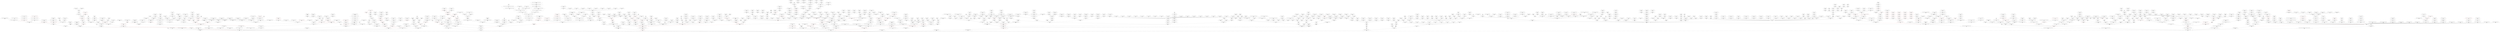 digraph G {
	graph [dpi=220 resolution=480000]
	app_ordering_system_cal_sug_mindisplayinventorystrategy_finish [label="app_ordering_system_cal_sug_mindisplayinventorystrategy_finish
50 19 * * *
ruxi.gong
0.00
0.04" color=black]
	app_ordering_system_cal_sug_mindisplayinventorystrategy_finish -> app_ordering_system_cal_sug_beijing [color=black]
	strategy_data_shopinventorysync_18_prod [label="strategy_data_shopinventorysync_18_prod
59 18 * * *
ruxi.gong
11.60
0.00" color=black]
	strategy_data_shopinventorysync_18_prod -> app_ordering_system_cal_sug_beijing [color=black]
	app_sale_forecast_system_strategy_non_daily_for_material [label="app_sale_forecast_system_strategy_non_daily_for_material
40 18 * * *
ming.wei
24.33
0.10" color=black]
	app_sale_forecast_system_strategy_non_daily_for_material -> app_ordering_system_cal_sug_beijing [color=black]
	app_ordering_system_week_select_huabei [label="app_ordering_system_week_select_huabei

ruxi.gong
4.64
0.00" color=black]
	app_ordering_system_week_select_huabei -> app_ordering_system_cal_sug_beijing [color=black]
	app_ordering_system_store_worth_status_di [label="app_ordering_system_store_worth_status_di
30 15 * * *
ruxi.gong
34.81
0.00" color=red]
	app_ordering_system_store_worth_status_di -> app_ordering_system_cal_sug_beijing [color=black]
	app_ordering_system_reference_source_main_di_v1_sync_finished [label="app_ordering_system_reference_source_main_di_v1_sync_finished
30 16 * * *
ruxi.gong
0.00
0.38" color=black]
	app_ordering_system_reference_source_main_di_v1_sync_finished -> app_ordering_system_cal_sug_beijing [color=red]
	app_ordering_system_got_main_sku_order_history_export [label="app_ordering_system_got_main_sku_order_history_export

jingliang.zhang
2.94
0.00" color=black]
	app_ordering_system_got_main_sku_order_history_export -> app_ordering_system_cal_sug_beijing [color=black]
	app_ordering_system_evaluation_correct_target_inventory [label="app_ordering_system_evaluation_correct_target_inventory
00 18 * * *
jingliang.zhang
0.63
0.00" color=black]
	app_ordering_system_evaluation_correct_target_inventory -> app_ordering_system_cal_sug_beijing [color=black]
	app_ordering_system_engine_sale_plan_pull_and_transform [label="app_ordering_system_engine_sale_plan_pull_and_transform
00 18 * * *
ruxi.gong
5.58
0.02" color=black]
	app_ordering_system_engine_sale_plan_pull_and_transform -> app_ordering_system_cal_sug_beijing [color=black]
	ai_pri_strategy_real_time_inventory_class_prod_afternoon_17 [label="ai_pri_strategy_real_time_inventory_class_prod_afternoon_17
20 18 * * *
ruxi.gong
1.63
0.03" color=black]
	ai_pri_strategy_real_time_inventory_class_prod_afternoon_17 -> app_ordering_system_cal_sug_beijing [color=black]
	app_ordering_system_reference_source_main_di_v1_daily_strategy_config_store_division_mode_sync [label="app_ordering_system_reference_source_main_di_v1_daily_strategy_config_store_division_mode_sync
30 15 * * *
haitao.li08
5.91
0.05" color=black]
	app_ordering_system_reference_source_main_di_v1_daily_strategy_config_store_division_mode_sync -> app_ordering_system_cal_sug_mindisplayinventorystrategy_finish [color=black]
	app_ordering_system_reference_source_main_di_v1_distribute_forecast_24h_logi_division_sync [label="app_ordering_system_reference_source_main_di_v1_distribute_forecast_24h_logi_division_sync

sheng.gao01
11.60
0.00" color=black]
	app_ordering_system_reference_source_main_di_v1_distribute_forecast_24h_logi_division_sync -> app_ordering_system_cal_sug_mindisplayinventorystrategy_finish [color=black]
	data_spout_dw_ordering_daily_fluctuation_di_v1_2_order_strategy_2_daily_fluctuation [label="data_spout_dw_ordering_daily_fluctuation_di_v1_2_order_strategy_2_daily_fluctuation
00 14 * * *
haitao.li08
12.32
0.18" color=black]
	data_spout_dw_ordering_daily_fluctuation_di_v1_2_order_strategy_2_daily_fluctuation -> app_ordering_system_cal_sug_mindisplayinventorystrategy_finish [color=red]
	app_ordering_system_reference_source_main_di_v1_redistribution_division_sync [label="app_ordering_system_reference_source_main_di_v1_redistribution_division_sync

sheng.gao01
4.14
0.00" color=black]
	app_ordering_system_reference_source_main_di_v1_redistribution_division_sync -> app_ordering_system_cal_sug_mindisplayinventorystrategy_finish [color=black]
	app_sale_forecast_system_strategy_for_material [label="app_sale_forecast_system_strategy_for_material
30 16 * * *
ming.wei
20.85
0.10" color=black]
	app_sale_forecast_system_strategy_for_material -> app_ordering_system_cal_sug_mindisplayinventorystrategy_finish [color=black]
	data_spout_dw_ordering_group_shop_order_fluctuation_qty_di_v1_2_order_strategy_2_group_shop_order_fluctuation_qty [label="data_spout_dw_ordering_group_shop_order_fluctuation_qty_di_v1_2_order_strategy_2_group_shop_order_fluctuation_qty
00 14 * * *
haitao.li08
11.04
0.06" color=black]
	data_spout_dw_ordering_group_shop_order_fluctuation_qty_di_v1_2_order_strategy_2_group_shop_order_fluctuation_qty -> app_ordering_system_cal_sug_mindisplayinventorystrategy_finish [color=black]
	t_18_00 [label="t_18_00

zhiyu.li
-1.00
-1.00" color=black]
	t_18_00 -> strategy_data_shopinventorysync_18_prod [color=black]
	app_sale_forecast_system_strategy_cal1_first_day [label="app_sale_forecast_system_strategy_cal1_first_day

ming.wei
0.06
0.02" color=black]
	app_sale_forecast_system_strategy_cal1_first_day -> app_sale_forecast_system_strategy_non_daily_for_material [color=black]
	data_spout_app_sales_forecast_sync_mysql_sale_forecast_sku_psd_predict_psd_non_top_prod [label="data_spout_app_sales_forecast_sync_mysql_sale_forecast_sku_psd_predict_psd_non_top_prod
50 15 * * *
ming.wei
26.05
0.01" color=black]
	data_spout_app_sales_forecast_sync_mysql_sale_forecast_sku_psd_predict_psd_non_top_prod -> app_sale_forecast_system_strategy_non_daily_for_material [color=black]
	app_shop_affairs_forecast_new_sku_psd [label="app_shop_affairs_forecast_new_sku_psd

ruxi.gong
1.42
0.00" color=black]
	app_shop_affairs_forecast_new_sku_psd -> app_sale_forecast_system_strategy_non_daily_for_material [color=black]
	app_sales_forecast_sync_mysql_sku_promotion_feiripei_prod [label="app_sales_forecast_sync_mysql_sku_promotion_feiripei_prod
20 19 * * *
ming.wei
0.55
0.13" color=black]
	app_sales_forecast_sync_mysql_sku_promotion_feiripei_prod -> app_sale_forecast_system_strategy_non_daily_for_material [color=red]
	app_sales_forecast_sync_mysql_sale_forecast_sku_psd_predict_psd_non_sale_30_prod_v30 [label="app_sales_forecast_sync_mysql_sale_forecast_sku_psd_predict_psd_non_sale_30_prod_v30
10 15 * * *
ming.wei
15.03
0.06" color=black]
	app_sales_forecast_sync_mysql_sale_forecast_sku_psd_predict_psd_non_sale_30_prod_v30 -> app_sale_forecast_system_strategy_non_daily_for_material [color=black]
	app_sales_forecast_sync_mysql_sale_forecast_sku_psd_predict_psd_alg_prod [label="app_sales_forecast_sync_mysql_sale_forecast_sku_psd_predict_psd_alg_prod
50 15 * * *
ming.wei
4.64
0.07" color=black]
	app_sales_forecast_sync_mysql_sale_forecast_sku_psd_predict_psd_alg_prod -> app_sale_forecast_system_strategy_non_daily_for_material [color=black]
	app_sales_forecast_sync_mysql_sale_forecast_sku_psd_holiday [label="app_sales_forecast_sync_mysql_sale_forecast_sku_psd_holiday
00 12 * * *
ming.wei
3.85
0.03" color=black]
	app_sales_forecast_sync_mysql_sale_forecast_sku_psd_holiday -> app_sale_forecast_system_strategy_non_daily_for_material [color=black]
	app_sales_forecast_sync_mysql_sale_forecast_sku_psd_discount_over_prod [label="app_sales_forecast_sync_mysql_sale_forecast_sku_psd_discount_over_prod

ming.wei
0.01
0.00" color=black]
	app_sales_forecast_sync_mysql_sale_forecast_sku_psd_discount_over_prod -> app_sale_forecast_system_strategy_non_daily_for_material [color=black]
	app_sales_forecast_sync_mysql_sale_forecast_sku_psd_common_source_activity_sku_prod [label="app_sales_forecast_sync_mysql_sale_forecast_sku_psd_common_source_activity_sku_prod

ming.wei
2.96
0.00" color=black]
	app_sales_forecast_sync_mysql_sale_forecast_sku_psd_common_source_activity_sku_prod -> app_sale_forecast_system_strategy_non_daily_for_material [color=black]
	app_sales_forecast_sync_mysql_sale_forecast_sku_model_12 [label="app_sales_forecast_sync_mysql_sale_forecast_sku_model_12

ming.wei
0.14
0.00" color=black]
	app_sales_forecast_sync_mysql_sale_forecast_sku_model_12 -> app_sale_forecast_system_strategy_non_daily_for_material [color=black]
	ai_pri_forecast_sync_main_sku_ref_psd_coef [label="ai_pri_forecast_sync_main_sku_ref_psd_coef
20 10 * * *
ming.wei
3.57
0.02" color=black]
	ai_pri_forecast_sync_main_sku_ref_psd_coef -> app_sale_forecast_system_strategy_non_daily_for_material [color=black]
	ai_pri_forecast_sync_main_sku_ref_psd_stats [label="ai_pri_forecast_sync_main_sku_ref_psd_stats
30 15 * * *
ming.wei
17.36
0.07" color=black]
	ai_pri_forecast_sync_main_sku_ref_psd_stats -> app_sale_forecast_system_strategy_non_daily_for_material [color=black]
	app_sales_forecast_sync_mysql_sale_forecast_ad_soldout_add_qty_12 [label="app_sales_forecast_sync_mysql_sale_forecast_ad_soldout_add_qty_12

ming.wei
0.01
0.00" color=black]
	app_sales_forecast_sync_mysql_sale_forecast_ad_soldout_add_qty_12 -> app_sale_forecast_system_strategy_non_daily_for_material [color=black]
	app_sales_forecast_sync_mysql_new_sku_psd_cal_nondaily_prod [label="app_sales_forecast_sync_mysql_new_sku_psd_cal_nondaily_prod
30 18 * * *
ming.wei
0.01
0.03" color=black]
	app_sales_forecast_sync_mysql_new_sku_psd_cal_nondaily_prod -> app_sale_forecast_system_strategy_non_daily_for_material [color=black]
	app_ordering_system_reference_source_main_di_v1_start_psd_sync [label="app_ordering_system_reference_source_main_di_v1_start_psd_sync

ruxi.gong
15.72
0.00" color=black]
	app_ordering_system_reference_source_main_di_v1_start_psd_sync -> app_ordering_system_week_select_huabei [color=black]
	app_ordering_system_cal_sug_redistribution_type_7 [label="app_ordering_system_cal_sug_redistribution_type_7

ruxi.gong
25.54
0.06" color=black]
	app_ordering_system_cal_sug_redistribution_type_7 -> app_ordering_system_week_select_huabei [color=black]
	dm_ordering_information_system_order_detail_store_sku_da [label="dm_ordering_information_system_order_detail_store_sku_da
20 03 * * *
jingliang.zhang
26.33
0.00" color=black]
	dm_ordering_information_system_order_detail_store_sku_da -> app_ordering_system_store_worth_status_di [color=black]
	app_ordering_system_evaluation_ordering_store_division_main_sku_division_di_v2 [label="app_ordering_system_evaluation_ordering_store_division_main_sku_division_di_v2
30 17 * * *
jingliang.zhang
4.69
0.12" color=black]
	app_ordering_system_evaluation_ordering_store_division_main_sku_division_di_v2 -> app_ordering_system_store_worth_status_di [color=red]
	app_ordering_system_reference_source_reduce_volatility_logistics_ref_sync [label="app_ordering_system_reference_source_reduce_volatility_logistics_ref_sync

ruxi.gong
5.41
0.00" color=black]
	app_ordering_system_reference_source_reduce_volatility_logistics_ref_sync -> app_ordering_system_reference_source_main_di_v1_sync_finished [color=black]
	app_ordering_system_reference_source_main_di_v1_ordering_sku_ad_profit_sync [label="app_ordering_system_reference_source_main_di_v1_ordering_sku_ad_profit_sync
00 05 * * *
ruxi.gong
0.85
0.00" color=black]
	app_ordering_system_reference_source_main_di_v1_ordering_sku_ad_profit_sync -> app_ordering_system_reference_source_main_di_v1_sync_finished [color=black]
	app_ordering_system_reference_source_main_di_v1_main_sku_ref_stats_sync_prod [label="app_ordering_system_reference_source_main_di_v1_main_sku_ref_stats_sync_prod

ruxi.gong
12.49
0.00" color=black]
	app_ordering_system_reference_source_main_di_v1_main_sku_ref_stats_sync_prod -> app_ordering_system_reference_source_main_di_v1_sync_finished [color=black]
	app_ordering_system_reference_source_main_di_v1_sale_quantity_fluctuate_sync [label="app_ordering_system_reference_source_main_di_v1_sale_quantity_fluctuate_sync

ruxi.gong
8.80
0.00" color=black]
	app_ordering_system_reference_source_main_di_v1_sale_quantity_fluctuate_sync -> app_ordering_system_reference_source_main_di_v1_sync_finished [color=black]
	app_ordering_system_reference_source_main_di_v1_open_store_sync [label="app_ordering_system_reference_source_main_di_v1_open_store_sync
30 16 * * *
ruxi.gong
7.69
0.25" color=black]
	app_ordering_system_reference_source_main_di_v1_open_store_sync -> app_ordering_system_reference_source_main_di_v1_sync_finished [color=red]
	app_ordering_system_reference_source_main_di_v1_psd_sync [label="app_ordering_system_reference_source_main_di_v1_psd_sync
30 15 * * *
ruxi.gong
30.57
0.22" color=red]
	app_ordering_system_reference_source_main_di_v1_psd_sync -> app_ordering_system_reference_source_main_di_v1_sync_finished [color=red]
	app_ordering_system_reference_source_reduce_volatility_promotion_sku_sync [label="app_ordering_system_reference_source_reduce_volatility_promotion_sku_sync

ruxi.gong
4.67
0.00" color=black]
	app_ordering_system_reference_source_reduce_volatility_promotion_sku_sync -> app_ordering_system_reference_source_main_di_v1_sync_finished [color=black]
	app_ordering_system_got_main_sku_order_history [label="app_ordering_system_got_main_sku_order_history

jingliang.zhang
4.42
0.00" color=black]
	app_ordering_system_got_main_sku_order_history -> app_ordering_system_got_main_sku_order_history_export [color=black]
	dm_order_non_delivery_head_products_goal_inventory_di [label="dm_order_non_delivery_head_products_goal_inventory_di
50 15 * * *
ruilin.zhao
34.90
0.10" color=red]
	dm_order_non_delivery_head_products_goal_inventory_di -> app_ordering_system_evaluation_correct_target_inventory [color=black]
	NULL [label="" color=black]
	NULL -> app_ordering_system_engine_sale_plan_pull_and_transform [color=black]
	dim_sku_info [label="dim_sku_info
50 05 * * *
xuan.zhang
1.45
0.00" color=black]
	dim_sku_info -> ai_pri_strategy_real_time_inventory_class_prod_afternoon_17 [color=black]
	dw_inventory_store_snapshot_ha_v1 [label="dw_inventory_store_snapshot_ha_v1

xuan.zhang
9.14
0.00" color=black]
	dw_inventory_store_snapshot_ha_v1 -> ai_pri_strategy_real_time_inventory_class_prod_afternoon_17 [color=black]
	app_ordering_system_reference_source_main_di_v1_daily_strategy_config_store_division_mode [label="app_ordering_system_reference_source_main_di_v1_daily_strategy_config_store_division_mode

haitao.li08
2.97
0.01" color=black]
	app_ordering_system_reference_source_main_di_v1_daily_strategy_config_store_division_mode -> app_ordering_system_reference_source_main_di_v1_daily_strategy_config_store_division_mode_sync [color=black]
	ai_pub_distribute_forecast_24h_logi_division [label="ai_pub_distribute_forecast_24h_logi_division

jingliang.zhang
104.29
0.00" color=red]
	ai_pub_distribute_forecast_24h_logi_division -> app_ordering_system_reference_source_main_di_v1_distribute_forecast_24h_logi_division_sync [color=black]
	dw_ordering_daily_fluctuation_di_v2 [label="dw_ordering_daily_fluctuation_di_v2
30 15 * * *
haitao.li08
49.53
0.11" color=red]
	dw_ordering_daily_fluctuation_di_v2 -> data_spout_dw_ordering_daily_fluctuation_di_v1_2_order_strategy_2_daily_fluctuation [color=red]
	app_ordering_system_reference_source_main_di_v1_daily_daily_redistribution_division [label="app_ordering_system_reference_source_main_di_v1_daily_daily_redistribution_division

jingliang.zhang
8.90
0.00" color=black]
	app_ordering_system_reference_source_main_di_v1_daily_daily_redistribution_division -> app_ordering_system_reference_source_main_di_v1_redistribution_division_sync [color=black]
	app_sale_forecast_system_forecast_for_material [label="app_sale_forecast_system_forecast_for_material
40 16 * * *
ming.wei
15.72
0.04" color=black]
	app_sale_forecast_system_forecast_for_material -> app_sale_forecast_system_strategy_for_material [color=black]
	dw_ordering_group_shop_order_fluctuation_qty_di_v3 [label="dw_ordering_group_shop_order_fluctuation_qty_di_v3

sheng.gao01
26.76
0.00" color=black]
	dw_ordering_group_shop_order_fluctuation_qty_di_v3 -> data_spout_dw_ordering_group_shop_order_fluctuation_qty_di_v1_2_order_strategy_2_group_shop_order_fluctuation_qty [color=black]
	app_sale_forecast_system_cal1_first_day [label="app_sale_forecast_system_cal1_first_day

ming.wei
5.80
0.04" color=black]
	app_sale_forecast_system_cal1_first_day -> app_sale_forecast_system_strategy_cal1_first_day [color=black]
	ai_pub_sale_forecast_sku_psd_predict_di [label="ai_pub_sale_forecast_sku_psd_predict_di
20 14 * * *
yali.du02
26.74
0.07" color=black]
	ai_pub_sale_forecast_sku_psd_predict_di -> data_spout_app_sales_forecast_sync_mysql_sale_forecast_sku_psd_predict_psd_non_top_prod [color=black]
	app_sale_forecast_system_new_sku_psd [label="app_sale_forecast_system_new_sku_psd
30 14 * * *
ming.wei
1.32
0.11" color=black]
	app_sale_forecast_system_new_sku_psd -> app_shop_affairs_forecast_new_sku_psd [color=red]
	app_sales_forecast_scheduling_sku_promotion_feiripei [label="app_sales_forecast_scheduling_sku_promotion_feiripei
50 18 * * *
ruxi.gong
3.08
0.19" color=black]
	app_sales_forecast_scheduling_sku_promotion_feiripei -> app_sales_forecast_sync_mysql_sku_promotion_feiripei_prod [color=red]
	t_09_00 [label="t_09_00

ce.zhang
-1.00
-1.00" color=black]
	t_09_00 -> app_sales_forecast_sync_mysql_sale_forecast_sku_psd_predict_psd_non_sale_30_prod_v30 [color=black]
	app_ordering_soros_holiday_forecast_sku_sync [label="app_ordering_soros_holiday_forecast_sku_sync

xunwu.chen
10.72
0.00" color=black]
	app_ordering_soros_holiday_forecast_sku_sync -> app_sales_forecast_sync_mysql_sale_forecast_sku_psd_holiday [color=black]
	ai_pub_sales_discount_forecast_sku_activity_discount_result_di [label="ai_pub_sales_discount_forecast_sku_activity_discount_result_di
30 17 * * *
xunwu.chen
7.71
0.06" color=black]
	ai_pub_sales_discount_forecast_sku_activity_discount_result_di -> app_sales_forecast_sync_mysql_sale_forecast_sku_psd_common_source_activity_sku_prod [color=black]
	app_forecast_fusion_nodaily_sku_model_predict_di_sync [label="app_forecast_fusion_nodaily_sku_model_predict_di_sync

yali.du02
2.19
0.00" color=black]
	app_forecast_fusion_nodaily_sku_model_predict_di_sync -> app_sales_forecast_sync_mysql_sale_forecast_sku_model_12 [color=black]
	ai_pub_sale_forecast_store_sku_temp_disc_coef [label="ai_pub_sale_forecast_store_sku_temp_disc_coef
30 09 * * *
yali.du02
3.87
0.00" color=black]
	ai_pub_sale_forecast_store_sku_temp_disc_coef -> ai_pri_forecast_sync_main_sku_ref_psd_coef [color=black]
	app_ordering_system_secnod_agg_engine_open_store_cal_ref [label="app_ordering_system_secnod_agg_engine_open_store_cal_ref
30 11 * * *
ruxi.gong
21.53
0.07" color=black]
	app_ordering_system_secnod_agg_engine_open_store_cal_ref -> ai_pri_forecast_sync_main_sku_ref_psd_stats [color=black]
	app_ordering_system_secnod_agg_engine_nodaily_v10 [label="app_ordering_system_secnod_agg_engine_nodaily_v10
00 11 * * *
ruxi.gong
33.69
0.07" color=red]
	app_ordering_system_secnod_agg_engine_nodaily_v10 -> ai_pri_forecast_sync_main_sku_ref_psd_stats [color=black]
	app_ordering_system_secnod_agg_engine_daily [label="app_ordering_system_secnod_agg_engine_daily
00 12 * * *
ruxi.gong
44.57
0.08" color=red]
	app_ordering_system_secnod_agg_engine_daily -> ai_pri_forecast_sync_main_sku_ref_psd_stats [color=black]
	app_ordering_system_secnod_agg_engine_weight [label="app_ordering_system_secnod_agg_engine_weight

ruxi.gong
14.97
0.00" color=black]
	app_ordering_system_secnod_agg_engine_weight -> ai_pri_forecast_sync_main_sku_ref_psd_stats [color=black]
	dm_ordering_forecast_sale_icecup_store_main_sku_merge_di [label="dm_ordering_forecast_sale_icecup_store_main_sku_merge_di
40 12 * * *
yu.liu97
19.69
0.14" color=black]
	dm_ordering_forecast_sale_icecup_store_main_sku_merge_di -> ai_pri_forecast_sync_main_sku_ref_psd_stats [color=red]
	ai_pub_ad_soldout_add_qty_base_data_di_sync [label="ai_pub_ad_soldout_add_qty_base_data_di_sync

haitao.li08
0.13
0.00" color=black]
	ai_pub_ad_soldout_add_qty_base_data_di_sync -> app_sales_forecast_sync_mysql_sale_forecast_ad_soldout_add_qty_12 [color=black]
	app_sales_forecast_scheduling_new_sku_psd_cal_nondaily_merge [label="app_sales_forecast_scheduling_new_sku_psd_cal_nondaily_merge
00 18 * * *
ruxi.gong
4.95
0.03" color=black]
	app_sales_forecast_scheduling_new_sku_psd_cal_nondaily_merge -> app_sales_forecast_sync_mysql_new_sku_psd_cal_nondaily_prod [color=black]
	app_ordering_system_reference_source_main_di_v1_start_psd [label="app_ordering_system_reference_source_main_di_v1_start_psd

ruxi.gong
27.89
0.00" color=black]
	app_ordering_system_reference_source_main_di_v1_start_psd -> app_ordering_system_reference_source_main_di_v1_start_psd_sync [color=black]
	ai_pri_strategy_sale_forecast_division_hour_allocation_ref [label="ai_pri_strategy_sale_forecast_division_hour_allocation_ref

ming.wei
25.55
0.00" color=black]
	ai_pri_strategy_sale_forecast_division_hour_allocation_ref -> app_ordering_system_cal_sug_redistribution_type_7 [color=black]
	strategy_data_shopinventorysync_17_prod [label="strategy_data_shopinventorysync_17_prod
50 17 * * *
ruxi.gong
0.00
0.00" color=black]
	strategy_data_shopinventorysync_17_prod -> app_ordering_system_cal_sug_redistribution_type_7 [color=black]
	app_ordering_system_sale_forecast_engine_sale_plan [label="app_ordering_system_sale_forecast_engine_sale_plan
20 17 * * *
pengtao.geng
21.00
0.19" color=black]
	app_ordering_system_sale_forecast_engine_sale_plan -> app_ordering_system_cal_sug_redistribution_type_7 [color=red]
	t_n_01_d_e [label="t_n_01_d_e

ruilin.zhao
-1.00
-1.00" color=black]
	t_n_01_d_e -> dm_ordering_information_system_order_detail_store_sku_da [color=black]
	dm_ordering_information_system_order_detail [label="dm_ordering_information_system_order_detail

jingliang.zhang
20.15
0.00" color=black]
	dm_ordering_information_system_order_detail -> dm_ordering_information_system_order_detail_store_sku_da [color=black]
	app_ordering_system_evaluation_ordering_store_division_main_sku_division_di_v2_test [label="app_ordering_system_evaluation_ordering_store_division_main_sku_division_di_v2_test
00 14 * * *
jingliang.zhang
57.69
0.32" color=red]
	app_ordering_system_evaluation_ordering_store_division_main_sku_division_di_v2_test -> app_ordering_system_evaluation_ordering_store_division_main_sku_division_di_v2 [color=red]
	dw_display_reduce_volatility_logistics_ref_to_reference_source_main_di_v1 [label="dw_display_reduce_volatility_logistics_ref_to_reference_source_main_di_v1
00 15 * * *
yu.liu97
34.55
0.04" color=red]
	dw_display_reduce_volatility_logistics_ref_to_reference_source_main_di_v1 -> app_ordering_system_reference_source_reduce_volatility_logistics_ref_sync [color=black]
	ai_pri_strategy_sku_ad_profit [label="ai_pri_strategy_sku_ad_profit
00 9 * * *
jingliang.zhang
3.89
0.00" color=black]
	ai_pri_strategy_sku_ad_profit -> app_ordering_system_reference_source_main_di_v1_ordering_sku_ad_profit_sync [color=black]
	app_ordering_system_reference_source_main_di_v1_main_sku_ref_stats_prod [label="app_ordering_system_reference_source_main_di_v1_main_sku_ref_stats_prod

ruxi.gong
43.72
0.00" color=red]
	app_ordering_system_reference_source_main_di_v1_main_sku_ref_stats_prod -> app_ordering_system_reference_source_main_di_v1_main_sku_ref_stats_sync_prod [color=black]
	dm_ordering_strategy_sale_quantity_fluctuate_store_sku_di_export_prod [label="dm_ordering_strategy_sale_quantity_fluctuate_store_sku_di_export_prod

jingliang.zhang
20.39
0.13" color=black]
	dm_ordering_strategy_sale_quantity_fluctuate_store_sku_di_export_prod -> app_ordering_system_reference_source_main_di_v1_sale_quantity_fluctuate_sync [color=red]
	app_ordering_system_reference_source_main_di_v1_open_store [label="app_ordering_system_reference_source_main_di_v1_open_store
30 15 * * *
ruxi.gong
29.95
0.05" color=black]
	app_ordering_system_reference_source_main_di_v1_open_store -> app_ordering_system_reference_source_main_di_v1_open_store_sync [color=black]
	strategy_data_shopinventorysync_8_prod [label="strategy_data_shopinventorysync_8_prod
00 09 * * *
ruxi.gong
11.49
0.00" color=black]
	strategy_data_shopinventorysync_8_prod -> app_ordering_system_reference_source_main_di_v1_psd_sync [color=black]
	app_ordering_system_reference_source_main_di_v1_allocate_sync_finished [label="app_ordering_system_reference_source_main_di_v1_allocate_sync_finished
30 5 * * *
ruxi.gong
0.00
0.03" color=black]
	app_ordering_system_reference_source_main_di_v1_allocate_sync_finished -> app_ordering_system_reference_source_main_di_v1_psd_sync [color=black]
	app_ordering_system_reference_source_main_di_v1_psd [label="app_ordering_system_reference_source_main_di_v1_psd
30 16 * * *
ruxi.gong
32.35
0.20" color=red]
	app_ordering_system_reference_source_main_di_v1_psd -> app_ordering_system_reference_source_main_di_v1_psd_sync [color=red]
	dw_display_reduce_volatility_promotion_sku_to_reference_source_main_di_v1 [label="dw_display_reduce_volatility_promotion_sku_to_reference_source_main_di_v1
00 14 * * *
jingliang.zhang
30.45
0.01" color=red]
	dw_display_reduce_volatility_promotion_sku_to_reference_source_main_di_v1 -> app_ordering_system_reference_source_reduce_volatility_promotion_sku_sync [color=black]
	dw_ordering_order_batch_store_main_sku_ha [label="dw_ordering_order_batch_store_main_sku_ha

jingliang.zhang
6.92
0.00" color=black]
	dw_ordering_order_batch_store_main_sku_ha -> app_ordering_system_got_main_sku_order_history [color=black]
	app_ordering_system_suggestion_auto_reference_data_di_v2 [label="app_ordering_system_suggestion_auto_reference_data_di_v2
30 08 * * *
jingliang.zhang
29.07
0.10" color=black]
	app_ordering_system_suggestion_auto_reference_data_di_v2 -> dm_order_non_delivery_head_products_goal_inventory_di [color=black]
	dw_ordering_store_main_sku_tag_info_v4_saledata_di [label="dw_ordering_store_main_sku_tag_info_v4_saledata_di

jingliang.zhang
28.98
0.00" color=black]
	dw_ordering_store_main_sku_tag_info_v4_saledata_di -> dm_order_non_delivery_head_products_goal_inventory_di [color=black]
	dw_ordering_store_main_sku_tag_info_v4_14 [label="dw_ordering_store_main_sku_tag_info_v4_14
10 10 * * *
jingliang.zhang
18.99
0.09" color=black]
	dw_ordering_store_main_sku_tag_info_v4_14 -> dm_order_non_delivery_head_products_goal_inventory_di [color=black]
	dim_sku_info_sec [label="dim_sku_info_sec
50 05 * * *
xuan.zhang
3.00
0.00" color=black]
	dim_sku_info_sec -> dim_sku_info [color=black]
	pdw_wms_base_location_ha [label="pdw_wms_base_location_ha

xuan.zhang
8.47
0.00" color=black]
	pdw_wms_base_location_ha -> dw_inventory_store_snapshot_ha_v1 [color=black]
	dim_store_info [label="dim_store_info
30 05 * * *
xuan.zhang
3.15
0.00" color=black]
	dim_store_info -> dw_inventory_store_snapshot_ha_v1 [color=black]
	pdw_inventory_store_inventory_info_ha [label="pdw_inventory_store_inventory_info_ha

xuan.zhang
7.18
0.00" color=black]
	pdw_inventory_store_inventory_info_ha -> dw_inventory_store_snapshot_ha_v1 [color=black]
	app_ordering_system_algo_daily_strategy_config_store_division_mode_di_v3 [label="app_ordering_system_algo_daily_strategy_config_store_division_mode_di_v3
35 10 * * *
haitao.li08
11.34
0.09" color=black]
	app_ordering_system_algo_daily_strategy_config_store_division_mode_di_v3 -> app_ordering_system_reference_source_main_di_v1_daily_strategy_config_store_division_mode [color=black]
	t_10_30 [label="t_10_30

xuan.zhang
-1.00
-1.00" color=black]
	t_10_30 -> ai_pub_distribute_forecast_24h_logi_division [color=black]
	pdw_bach_valeera_book_particulars_v1 [label="pdw_bach_valeera_book_particulars_v1

xuan.zhang
23.02
0.00" color=black]
	pdw_bach_valeera_book_particulars_v1 -> ai_pub_distribute_forecast_24h_logi_division [color=black]
	ai_pub_sale_forecast_division_14_days_v3 [label="ai_pub_sale_forecast_division_14_days_v3
30 10 * * *
xunwu.chen
10.76
0.09" color=black]
	ai_pub_sale_forecast_division_14_days_v3 -> ai_pub_distribute_forecast_24h_logi_division [color=black]
	dw_ordering_opportunity_loss_quantity_store_division_hour_di [label="dw_ordering_opportunity_loss_quantity_store_division_hour_di
00 14 * * *
yu.liu97
26.72
0.01" color=black]
	dw_ordering_opportunity_loss_quantity_store_division_hour_di -> ai_pub_distribute_forecast_24h_logi_division [color=black]
	ai_pub_sale_forecast_division_24h_hour_all_di_2000_before [label="ai_pub_sale_forecast_division_24h_hour_all_di_2000_before

xunwu.chen
21.21
0.00" color=black]
	ai_pub_sale_forecast_division_24h_hour_all_di_2000_before -> ai_pub_distribute_forecast_24h_logi_division [color=black]
	ai_pub_sale_forecast_division_24h_hour_all_di_2000_after [label="ai_pub_sale_forecast_division_24h_hour_all_di_2000_after

xunwu.chen
21.83
0.00" color=black]
	ai_pub_sale_forecast_division_24h_hour_all_di_2000_after -> ai_pub_distribute_forecast_24h_logi_division [color=black]
	dm_ordering_suggestion_reference_data_hour_sale_goods_store_sku_di [label="dm_ordering_suggestion_reference_data_hour_sale_goods_store_sku_di
30 08 * * *
jingliang.zhang
24.23
0.06" color=black]
	dm_ordering_suggestion_reference_data_hour_sale_goods_store_sku_di -> ai_pub_distribute_forecast_24h_logi_division [color=black]
	dw_ordering_opportunity_loss_quantity_store_sku_main_sku [label="dw_ordering_opportunity_loss_quantity_store_sku_main_sku

yu.liu97
13.10
0.00" color=black]
	dw_ordering_opportunity_loss_quantity_store_sku_main_sku -> dw_ordering_daily_fluctuation_di_v2 [color=black]
	dim_date_ya_v2 [label="" color=black]
	dim_date_ya_v2 -> dw_ordering_daily_fluctuation_di_v2 [color=black]
	dw_ordering_opportunity_loss_quantity_store_sku_main_sku_di_v1_17 [label="dw_ordering_opportunity_loss_quantity_store_sku_main_sku_di_v1_17

yu.liu97
14.51
0.00" color=black]
	dw_ordering_opportunity_loss_quantity_store_sku_main_sku_di_v1_17 -> dw_ordering_daily_fluctuation_di_v2 [color=black]
	ods_uploads_div_category [label="" color=black]
	ods_uploads_div_category -> dw_ordering_daily_fluctuation_di_v2 [color=black]
	dm_ordering_suggestion_reference_data_hour_raw_material_store_sku_di [label="dm_ordering_suggestion_reference_data_hour_raw_material_store_sku_di

jingliang.zhang
30.23
0.00" color=red]
	dm_ordering_suggestion_reference_data_hour_raw_material_store_sku_di -> dw_ordering_daily_fluctuation_di_v2 [color=black]
	app_ordering_system_algo_daily_redistribution_division_di [label="app_ordering_system_algo_daily_redistribution_division_di

sheng.gao01
13.44
0.00" color=black]
	app_ordering_system_algo_daily_redistribution_division_di -> app_ordering_system_reference_source_main_di_v1_daily_daily_redistribution_division [color=black]
	app_strategy_rank_sync_qty_prod_finish [label="app_strategy_rank_sync_qty_prod_finish

ming.wei
0.00
0.08" color=black]
	app_strategy_rank_sync_qty_prod_finish -> app_sale_forecast_system_forecast_for_material [color=black]
	app_ordering_system_reference_source_main_di_v1_shop_sku_sync [label="app_ordering_system_reference_source_main_di_v1_shop_sku_sync
10 14 * * *
ruxi.gong
27.70
0.02" color=black]
	app_ordering_system_reference_source_main_di_v1_shop_sku_sync -> app_sale_forecast_system_forecast_for_material [color=black]
	app_sale_forecast_system_strategy_for_sale [label="app_sale_forecast_system_strategy_for_sale
40 14 * * *
ming.wei
12.51
0.18" color=black]
	app_sale_forecast_system_strategy_for_sale -> app_sale_forecast_system_forecast_for_material [color=red]
	t_10_00 [label="t_10_00

xupeng.wang
-1.00
-1.00" color=black]
	t_10_00 -> dw_ordering_group_shop_order_fluctuation_qty_di_v3 [color=black]
	ods_uploads_diaobo_store_group [label="" color=black]
	ods_uploads_diaobo_store_group -> dw_ordering_group_shop_order_fluctuation_qty_di_v3 [color=black]
	app_strategy_rank_sync_qty_prod_current [label="app_strategy_rank_sync_qty_prod_current
00 18 * * *
ming.wei
13.39
0.02" color=black]
	app_strategy_rank_sync_qty_prod_current -> app_sale_forecast_system_cal1_first_day [color=black]
	ai_pub_sale_forecast_sku_psd_alg [label="ai_pub_sale_forecast_sku_psd_alg
20 13 * * *
ruilin.zhao
21.39
0.00" color=black]
	ai_pub_sale_forecast_sku_psd_alg -> ai_pub_sale_forecast_sku_psd_predict_di [color=black]
	ai_pub_sale_forecast_top_sku_psd_radical_version [label="ai_pub_sale_forecast_top_sku_psd_radical_version
10 10 * * *
haitao.li08
15.59
0.03" color=black]
	ai_pub_sale_forecast_top_sku_psd_radical_version -> ai_pub_sale_forecast_sku_psd_predict_di [color=black]
	ai_pub_sale_forecast_sku_psd_non_sale_30 [label="ai_pub_sale_forecast_sku_psd_non_sale_30

yali.du02
39.60
0.09" color=red]
	ai_pub_sale_forecast_sku_psd_non_sale_30 -> ai_pub_sale_forecast_sku_psd_predict_di [color=black]
	t_14_00 [label="t_14_00

xupeng.wang
-1.00
-1.00" color=black]
	t_14_00 -> app_sale_forecast_system_new_sku_psd [color=black]
	app_ordering_soros_daily_sku_with_trial_predict [label="app_ordering_soros_daily_sku_with_trial_predict

yali.du02
1.54
0.00" color=black]
	app_ordering_soros_daily_sku_with_trial_predict -> app_sale_forecast_system_new_sku_psd [color=black]
	dm_ordering_report_promotion_psd_store_main_sku_di [label="dm_ordering_report_promotion_psd_store_main_sku_di
30 18 * * *
ruxi.gong
11.90
0.07" color=black]
	dm_ordering_report_promotion_psd_store_main_sku_di -> app_sales_forecast_scheduling_sku_promotion_feiripei [color=black]
	dm_ordering_chuxiao_saleforecast_store_sku_di_v1_tmp_2 [label="dm_ordering_chuxiao_saleforecast_store_sku_di_v1_tmp_2
40 16 * * *
yu.liu97
33.99
0.11" color=red]
	dm_ordering_chuxiao_saleforecast_store_sku_di_v1_tmp_2 -> app_sales_forecast_scheduling_sku_promotion_feiripei [color=red]
	app_ordering_soros_holiday_forecast_sku [label="app_ordering_soros_holiday_forecast_sku
00 08 * * *
xunwu.chen
13.80
0.06" color=black]
	app_ordering_soros_holiday_forecast_sku -> app_ordering_soros_holiday_forecast_sku_sync [color=black]
	ai_pub_sales_discount_forecast_sku_activity_final_result_di [label="ai_pub_sales_discount_forecast_sku_activity_final_result_di
10 17 * * *
xunwu.chen
9.10
0.06" color=black]
	ai_pub_sales_discount_forecast_sku_activity_final_result_di -> ai_pub_sales_discount_forecast_sku_activity_discount_result_di [color=black]
	app_ordering_system_evaluation_ordering_store_division_main_sku_di_v2 [label="app_ordering_system_evaluation_ordering_store_division_main_sku_di_v2
00 14 * * *
jingliang.zhang
50.74
0.20" color=red]
	app_ordering_system_evaluation_ordering_store_division_main_sku_di_v2 -> app_forecast_fusion_nodaily_sku_model_predict_di_sync [color=red]
	app_forecast_sku_model_main_predict_nodaily [label="app_forecast_sku_model_main_predict_nodaily

yali.du02
18.95
0.00" color=black]
	app_forecast_sku_model_main_predict_nodaily -> app_forecast_fusion_nodaily_sku_model_predict_di_sync [color=black]
	t_07_00 [label="t_07_00

xupeng.wang
-1.00
-1.00" color=black]
	t_07_00 -> ai_pub_sale_forecast_store_sku_temp_disc_coef [color=black]
	ai_pub_sale_forecast_store_sku_temp_disc_coef_huabei_di [label="ai_pub_sale_forecast_store_sku_temp_disc_coef_huabei_di
40 20 * * *
yali.du02
42.96
0.05" color=red]
	ai_pub_sale_forecast_store_sku_temp_disc_coef_huabei_di -> ai_pub_sale_forecast_store_sku_temp_disc_coef [color=black]
	ai_pub_sale_forecast_store_sku_temp_disc_coef_huadong_di [label="ai_pub_sale_forecast_store_sku_temp_disc_coef_huadong_di
30 20 * * *
yali.du02
25.33
0.02" color=black]
	ai_pub_sale_forecast_store_sku_temp_disc_coef_huadong_di -> ai_pub_sale_forecast_store_sku_temp_disc_coef [color=black]
	ai_pub_sale_forecast_store_sku_temp_disc_coef_huanan_di [label="ai_pub_sale_forecast_store_sku_temp_disc_coef_huanan_di
40 20 * * *
yali.du02
4.17
0.00" color=black]
	ai_pub_sale_forecast_store_sku_temp_disc_coef_huanan_di -> ai_pub_sale_forecast_store_sku_temp_disc_coef [color=black]
	ai_pri_sales_forecast_new_store_amount_prod [label="ai_pri_sales_forecast_new_store_amount_prod

ming.wei
0.00
0.00" color=black]
	ai_pri_sales_forecast_new_store_amount_prod -> app_ordering_system_secnod_agg_engine_open_store_cal_ref [color=black]
	app_ordering_system_suggestion_auto_agg_data_di_v2 [label="app_ordering_system_suggestion_auto_agg_data_di_v2
00 10 * * *
ruxi.gong
19.23
0.05" color=black]
	app_ordering_system_suggestion_auto_agg_data_di_v2 -> app_ordering_system_secnod_agg_engine_open_store_cal_ref [color=black]
	dw_ordering_store_main_sku_tag_info_v4_for_ordering [label="dw_ordering_store_main_sku_tag_info_v4_for_ordering
10 11 * * *
jingliang.zhang
4.69
0.08" color=black]
	dw_ordering_store_main_sku_tag_info_v4_for_ordering -> app_ordering_system_secnod_agg_engine_open_store_cal_ref [color=black]
	dw_promotion_store_sku_freshness_make_v1 [label="dw_promotion_store_sku_freshness_make_v1

xuan.zhang
11.34
0.00" color=black]
	dw_promotion_store_sku_freshness_make_v1 -> app_ordering_system_secnod_agg_engine_daily [color=black]
	app_ordering_system_secnod_agg_engine_open_store_cal [label="app_ordering_system_secnod_agg_engine_open_store_cal
00 12 * * *
ruxi.gong
28.96
0.08" color=black]
	app_ordering_system_secnod_agg_engine_open_store_cal -> dm_ordering_forecast_sale_icecup_store_main_sku_merge_di [color=black]
	dm_ordering_forecast_sale_icecup_store_main_sku_di [label="dm_ordering_forecast_sale_icecup_store_main_sku_di
01 10 * * *
yu.liu97
11.70
0.00" color=black]
	dm_ordering_forecast_sale_icecup_store_main_sku_di -> dm_ordering_forecast_sale_icecup_store_main_sku_merge_di [color=black]
	ai_pub_ad_soldout_add_qty_base_data_di [label="ai_pub_ad_soldout_add_qty_base_data_di

haitao.li08
44.44
0.00" color=red]
	ai_pub_ad_soldout_add_qty_base_data_di -> ai_pub_ad_soldout_add_qty_base_data_di_sync [color=black]
	t_17_00 [label="t_17_00

ruilin.zhao
-1.00
-1.00" color=black]
	t_17_00 -> app_sales_forecast_scheduling_new_sku_psd_cal_nondaily_merge [color=black]
	ai_pub_sale_forecast_division_hour_allocation_ref [label="ai_pub_sale_forecast_division_hour_allocation_ref
30 10 * * *
ming.wei
41.36
0.05" color=red]
	ai_pub_sale_forecast_division_hour_allocation_ref -> ai_pri_strategy_sale_forecast_division_hour_allocation_ref [color=black]
	ai_pri_strategy_sale_forecast_sku_hour_allocation_ref [label="ai_pri_strategy_sale_forecast_sku_hour_allocation_ref
30 11 * * *
ming.wei
28.62
0.01" color=black]
	ai_pri_strategy_sale_forecast_sku_hour_allocation_ref -> ai_pri_strategy_sale_forecast_division_hour_allocation_ref [color=black]
	app_ordering_system_reference_source_main_di_v1_sale_plan_sync_finished [label="app_ordering_system_reference_source_main_di_v1_sale_plan_sync_finished
10 16 * * *
pengtao.geng
0.00
0.08" color=black]
	app_ordering_system_reference_source_main_di_v1_sale_plan_sync_finished -> app_ordering_system_sale_forecast_engine_sale_plan [color=black]
	app_ordering_system_cal_sug_redistribution_type_33 [label="app_ordering_system_cal_sug_redistribution_type_33
20 14 * * *
ruxi.gong
27.87
0.04" color=black]
	app_ordering_system_cal_sug_redistribution_type_33 -> app_ordering_system_sale_forecast_engine_sale_plan [color=black]
	app_idss_ims_meal_section_strategy [label="app_idss_ims_meal_section_strategy
10 16 * * *
jingliang.zhang
31.10
0.08" color=red]
	app_idss_ims_meal_section_strategy -> app_ordering_system_sale_forecast_engine_sale_plan [color=black]
	pdw_order_store_106_order_detail_di [label="pdw_order_store_106_order_detail_di

xuan.zhang
1.87
0.00" color=black]
	pdw_order_store_106_order_detail_di -> dm_ordering_information_system_order_detail [color=black]
	app_ordering_system_evaluation_ordering_store_division_main_sku_division_di_v2_test_final_split [label="app_ordering_system_evaluation_ordering_store_division_main_sku_division_di_v2_test_final_split
30 17 * * *
jingliang.zhang
10.10
0.10" color=black]
	app_ordering_system_evaluation_ordering_store_division_main_sku_division_di_v2_test_final_split -> app_ordering_system_evaluation_ordering_store_division_main_sku_division_di_v2_test [color=black]
	pdw_order_strategy_main_sku_forecast_v2_di [label="pdw_order_strategy_main_sku_forecast_v2_di

xuan.zhang
0.51
0.00" color=black]
	pdw_order_strategy_main_sku_forecast_v2_di -> app_ordering_system_evaluation_ordering_store_division_main_sku_division_di_v2_test [color=black]
	dw_order_sku_promotion_teardown_v1 [label="dw_order_sku_promotion_teardown_v1
30 04 * * *
ruilin.zhao
22.75
0.01" color=black]
	dw_order_sku_promotion_teardown_v1 -> app_ordering_system_evaluation_ordering_store_division_main_sku_division_di_v2_test [color=black]
	dm_ordering_waste_correction_store_main_sku_di [label="dm_ordering_waste_correction_store_main_sku_di
45 10 * * *
jingliang.zhang
19.87
0.11" color=black]
	dm_ordering_waste_correction_store_main_sku_di -> app_ordering_system_evaluation_ordering_store_division_main_sku_division_di_v2_test [color=red]
	dm_ordering_waste_correction_store_division_di [label="dm_ordering_waste_correction_store_division_di
45 10 * * *
jingliang.zhang
19.98
0.12" color=black]
	dm_ordering_waste_correction_store_division_di -> app_ordering_system_evaluation_ordering_store_division_main_sku_division_di_v2_test [color=red]
	app_ordering_system_evaluation_ordering_sale_data_pre_v3_division_data_split2 [label="app_ordering_system_evaluation_ordering_sale_data_pre_v3_division_data_split2
50 09 * * *
jingliang.zhang
18.45
0.01" color=black]
	app_ordering_system_evaluation_ordering_sale_data_pre_v3_division_data_split2 -> app_ordering_system_evaluation_ordering_store_division_main_sku_division_di_v2_test [color=black]
	app_ordering_system_evaluation_ordering_sale_data_pre_v3_maincode_data_split2 [label="app_ordering_system_evaluation_ordering_sale_data_pre_v3_maincode_data_split2
50 09 * * *
jingliang.zhang
17.26
0.01" color=black]
	app_ordering_system_evaluation_ordering_sale_data_pre_v3_maincode_data_split2 -> app_ordering_system_evaluation_ordering_store_division_main_sku_division_di_v2_test [color=black]
	app_ordering_system_evaluation_ordering_store_division_main_sku_di_v2_pre_1 [label="app_ordering_system_evaluation_ordering_store_division_main_sku_di_v2_pre_1
20 09 * * *
jingliang.zhang
39.51
0.02" color=red]
	app_ordering_system_evaluation_ordering_store_division_main_sku_di_v2_pre_1 -> app_ordering_system_evaluation_ordering_store_division_main_sku_division_di_v2_test [color=black]
	app_ordering_system_evaluation_ordering_store_division_main_sku_di_v2_pre_step2 [label="app_ordering_system_evaluation_ordering_store_division_main_sku_di_v2_pre_step2
10 30 * * *
jingliang.zhang
38.11
0.12" color=red]
	app_ordering_system_evaluation_ordering_store_division_main_sku_di_v2_pre_step2 -> app_ordering_system_evaluation_ordering_store_division_main_sku_division_di_v2_test [color=red]
	dm_ordering_data_warehouse_sku_fluctuate_info_di [label="dm_ordering_data_warehouse_sku_fluctuate_info_di
00 13 * * *
yu.liu97
26.10
0.07" color=black]
	dm_ordering_data_warehouse_sku_fluctuate_info_di -> dw_display_reduce_volatility_logistics_ref_to_reference_source_main_di_v1 [color=black]
	t_02_00 [label="t_02_00

xupeng.wang
-1.00
-1.00" color=black]
	t_02_00 -> ai_pri_strategy_sku_ad_profit [color=black]
	app_ordering_system_secnod_agg_engine_daily_sync_archiving [label="app_ordering_system_secnod_agg_engine_daily_sync_archiving
00 08 * * *
ruxi.gong
5.75
0.00" color=black]
	app_ordering_system_secnod_agg_engine_daily_sync_archiving -> app_ordering_system_reference_source_main_di_v1_main_sku_ref_stats_prod [color=black]
	dm_ordering_strategy_sale_quantity_fluctuate_store_sku_di [label="dm_ordering_strategy_sale_quantity_fluctuate_store_sku_di
00 15 * * *
jingliang.zhang
50.74
0.10" color=red]
	dm_ordering_strategy_sale_quantity_fluctuate_store_sku_di -> dm_ordering_strategy_sale_quantity_fluctuate_store_sku_di_export_prod [color=black]
	app_ordering_system_reference_source_main_di_v1_allocate_log_shop_distance_sync [label="app_ordering_system_reference_source_main_di_v1_allocate_log_shop_distance_sync
00 9 * * *
ruxi.gong
2.85
0.00" color=black]
	app_ordering_system_reference_source_main_di_v1_allocate_log_shop_distance_sync -> app_ordering_system_reference_source_main_di_v1_allocate_sync_finished [color=black]
	app_ordering_system_reference_source_main_di_v1_mission_order_sync [label="app_ordering_system_reference_source_main_di_v1_mission_order_sync
00 13 * * *
ruxi.gong
1.86
0.00" color=black]
	app_ordering_system_reference_source_main_di_v1_mission_order_sync -> app_ordering_system_reference_source_main_di_v1_allocate_sync_finished [color=black]
	app_ordering_system_reference_source_main_di_v1_allocate_product_spec_info_sync [label="app_ordering_system_reference_source_main_di_v1_allocate_product_spec_info_sync
00 13 * * *
ruxi.gong
4.13
0.00" color=black]
	app_ordering_system_reference_source_main_di_v1_allocate_product_spec_info_sync -> app_ordering_system_reference_source_main_di_v1_allocate_sync_finished [color=black]
	app_ordering_system_reference_source_main_di_v1_allocate_log_distribution_sync [label="app_ordering_system_reference_source_main_di_v1_allocate_log_distribution_sync
00 7 * * *
ruxi.gong
1.59
0.01" color=black]
	app_ordering_system_reference_source_main_di_v1_allocate_log_distribution_sync -> app_ordering_system_reference_source_main_di_v1_allocate_sync_finished [color=black]
	app_ordering_system_reference_source_main_di_v1_allocate_product_sku_assembly_sync [label="app_ordering_system_reference_source_main_di_v1_allocate_product_sku_assembly_sync
00 13 * * *
ruxi.gong
0.40
0.00" color=black]
	app_ordering_system_reference_source_main_di_v1_allocate_product_sku_assembly_sync -> app_ordering_system_reference_source_main_di_v1_allocate_sync_finished [color=black]
	app_ordering_system_reference_source_main_di_v1_allocate_log_target_inventory_sync [label="app_ordering_system_reference_source_main_di_v1_allocate_log_target_inventory_sync
20 9 * * *
ruxi.gong
2.05
0.00" color=black]
	app_ordering_system_reference_source_main_di_v1_allocate_log_target_inventory_sync -> app_ordering_system_reference_source_main_di_v1_allocate_sync_finished [color=black]
	app_ordering_system_reference_source_main_di_v1_allocate_log_sku_psd_sync [label="app_ordering_system_reference_source_main_di_v1_allocate_log_sku_psd_sync

ruxi.gong
2.02
0.00" color=black]
	app_ordering_system_reference_source_main_di_v1_allocate_log_sku_psd_sync -> app_ordering_system_reference_source_main_di_v1_allocate_sync_finished [color=black]
	app_ordering_system_reference_source_main_di_v1_allocate_log_sales_forcast_sync [label="app_ordering_system_reference_source_main_di_v1_allocate_log_sales_forcast_sync
00 6 * * *
ruxi.gong
1.34
0.00" color=black]
	app_ordering_system_reference_source_main_di_v1_allocate_log_sales_forcast_sync -> app_ordering_system_reference_source_main_di_v1_allocate_sync_finished [color=black]
	app_ordering_system_reference_source_main_di_v1_allocate_log_sku_info_sync [label="app_ordering_system_reference_source_main_di_v1_allocate_log_sku_info_sync

ruxi.gong
1.32
0.00" color=black]
	app_ordering_system_reference_source_main_di_v1_allocate_log_sku_info_sync -> app_ordering_system_reference_source_main_di_v1_allocate_sync_finished [color=black]
	app_ordering_system_secnod_agg_engine_psd_cal_v10 [label="app_ordering_system_secnod_agg_engine_psd_cal_v10
30 12 * * *
ruxi.gong
65.14
0.15" color=red]
	app_ordering_system_secnod_agg_engine_psd_cal_v10 -> app_ordering_system_reference_source_main_di_v1_psd [color=red]
	dm_ordering_data_warehouse_sku_promotion_info_di [label="dm_ordering_data_warehouse_sku_promotion_info_di
00 12 * * *
yu.liu97
16.31
0.02" color=black]
	dm_ordering_data_warehouse_sku_promotion_info_di -> dw_display_reduce_volatility_promotion_sku_to_reference_source_main_di_v1 [color=black]
	dw_ordering_order_plan_store_sku_ha [label="dw_ordering_order_plan_store_sku_ha

jingliang.zhang
22.90
0.00" color=black]
	dw_ordering_order_plan_store_sku_ha -> dw_ordering_order_batch_store_main_sku_ha [color=black]
	app_mail_ordering_system_suggestion_store_sku_sale_threshold [label="app_mail_ordering_system_suggestion_store_sku_sale_threshold
10 02 * * *
jingliang.zhang
18.66
0.00" color=black]
	app_mail_ordering_system_suggestion_store_sku_sale_threshold -> app_ordering_system_suggestion_auto_reference_data_di_v2 [color=black]
	app_ordering_system_suggestion_auto_reference_data_di_v2_pre_1 [label="app_ordering_system_suggestion_auto_reference_data_di_v2_pre_1
10 08 * * *
jingliang.zhang
89.62
0.04" color=red]
	app_ordering_system_suggestion_auto_reference_data_di_v2_pre_1 -> app_ordering_system_suggestion_auto_reference_data_di_v2 [color=black]
	app_inventory_store_sku_di_7_v2 [label="app_inventory_store_sku_di_7_v2
30 08 * * *
ruilin.zhao
15.04
0.00" color=black]
	app_inventory_store_sku_di_7_v2 -> app_ordering_system_suggestion_auto_reference_data_di_v2 [color=black]
	dim_store_store_opening_date [label="dim_store_store_opening_date

xuan.zhang
6.26
0.00" color=black]
	dim_store_store_opening_date -> dw_ordering_store_main_sku_tag_info_v4_saledata_di [color=black]
	app_inventory_store_sku_di [label="app_inventory_store_sku_di
00 04 * * *
ruilin.zhao
13.61
0.01" color=black]
	app_inventory_store_sku_di -> dw_ordering_store_main_sku_tag_info_v4_saledata_di [color=black]
	dm_ordering_store_mainsku_info_di [label="dm_ordering_store_mainsku_info_di

jingliang.zhang
20.39
0.00" color=black]
	dm_ordering_store_mainsku_info_di -> dw_ordering_store_main_sku_tag_info_v4_saledata_di [color=black]
	dw_ordering_black_name_di [label="dw_ordering_black_name_di
20 04 * * *
jingliang.zhang
7.95
0.01" color=black]
	dw_ordering_black_name_di -> dw_ordering_store_main_sku_tag_info_v4_saledata_di [color=black]
	dim_sku_info_add_partition [label="dim_sku_info_add_partition
50 05 * * *
xuan.zhang
0.02
0.00" color=black]
	dim_sku_info_add_partition -> dim_sku_info_sec [color=black]
	ods_wms_base_location_hi [label="ods_wms_base_location_hi

xuan.zhang
8.18
0.00" color=black]
	ods_wms_base_location_hi -> pdw_wms_base_location_ha [color=black]
	dim_store_info_add_partition [label="dim_store_info_add_partition

xuan.zhang
0.02
0.00" color=black]
	dim_store_info_add_partition -> dim_store_info [color=black]
	ods_inventory_store_inventory_info_hi [label="ods_inventory_store_inventory_info_hi

xuan.zhang
2.50
0.00" color=black]
	ods_inventory_store_inventory_info_hi -> pdw_inventory_store_inventory_info_ha [color=black]
	dw_ordering_store_tag_location_ranking_info_v1 [label="dw_ordering_store_tag_location_ranking_info_v1
30 04 * * *
jingliang.zhang
5.93
0.02" color=black]
	dw_ordering_store_tag_location_ranking_info_v1 -> app_ordering_system_algo_daily_strategy_config_store_division_mode_di_v3 [color=black]
	app_anomaly_detection_reason_feature_noff_so_result_di [label="app_anomaly_detection_reason_feature_noff_so_result_di
30 09 * * *
haitao.li08
4.59
0.12" color=black]
	app_anomaly_detection_reason_feature_noff_so_result_di -> app_ordering_system_algo_daily_strategy_config_store_division_mode_di_v3 [color=red]
	app_ordering_system_algo_daily_intermediate_result_median_di [label="app_ordering_system_algo_daily_intermediate_result_median_di

haitao.li08
32.82
0.00" color=red]
	app_ordering_system_algo_daily_intermediate_result_median_di -> app_ordering_system_algo_daily_strategy_config_store_division_mode_di_v3 [color=black]
	app_ordering_system_algo_daily_manage_mindisplay_di [label="app_ordering_system_algo_daily_manage_mindisplay_di

haitao.li08
0.29
0.00" color=black]
	app_ordering_system_algo_daily_manage_mindisplay_di -> app_ordering_system_algo_daily_strategy_config_store_division_mode_di_v3 [color=black]
	ai_pub_sales_discount_forecast_ripei_59_activity_base_data_di [label="ai_pub_sales_discount_forecast_ripei_59_activity_base_data_di
00 03 * * *
ruilin.zhao
3.82
0.00" color=black]
	ai_pub_sales_discount_forecast_ripei_59_activity_base_data_di -> app_ordering_system_algo_daily_strategy_config_store_division_mode_di_v3 [color=black]
	dw_ordering_ssku_base_info_store_sku_v1 [label="dw_ordering_ssku_base_info_store_sku_v1
00 05 * * *
jingliang.zhang
28.32
0.01" color=black]
	dw_ordering_ssku_base_info_store_sku_v1 -> app_ordering_system_algo_daily_strategy_config_store_division_mode_di_v3 [color=black]
	dm_ordering_attack_defense_store_signal_transform_info_di [label="dm_ordering_attack_defense_store_signal_transform_info_di
00 12 * * *
jingliang.zhang
3.24
0.01" color=black]
	dm_ordering_attack_defense_store_signal_transform_info_di -> app_ordering_system_algo_daily_strategy_config_store_division_mode_di_v3 [color=black]
	dm_ordering_report_store_division_closed_suggestion_check_di [label="dm_ordering_report_store_division_closed_suggestion_check_di

jingliang.zhang
1.70
0.00" color=black]
	dm_ordering_report_store_division_closed_suggestion_check_di -> app_ordering_system_algo_daily_strategy_config_store_division_mode_di_v3 [color=black]
	dw_ordering_waste_amount_reason_attribution_noff_sku_result_di [label="dw_ordering_waste_amount_reason_attribution_noff_sku_result_di

jingliang.zhang
15.56
0.00" color=black]
	dw_ordering_waste_amount_reason_attribution_noff_sku_result_di -> app_ordering_system_algo_daily_strategy_config_store_division_mode_di_v3 [color=black]
	dw_ordering_opportunity_loss_reason_attribution_noff_division_result_di [label="dw_ordering_opportunity_loss_reason_attribution_noff_division_result_di

yu.liu97
10.29
0.00" color=black]
	dw_ordering_opportunity_loss_reason_attribution_noff_division_result_di -> app_ordering_system_algo_daily_strategy_config_store_division_mode_di_v3 [color=black]
	ods_bach_valeera_book_particulars_v1 [label="ods_bach_valeera_book_particulars_v1

xuan.zhang
14.45
0.00" color=black]
	ods_bach_valeera_book_particulars_v1 -> pdw_bach_valeera_book_particulars_v1 [color=black]
	ai_pub_sale_forecast_division_temp_disc_coef_huadong [label="ai_pub_sale_forecast_division_temp_disc_coef_huadong

ruilin.zhao
19.57
0.00" color=black]
	ai_pub_sale_forecast_division_temp_disc_coef_huadong -> ai_pub_sale_forecast_division_14_days_v3 [color=black]
	ai_pub_sale_forecast_division_14_days_merge_old_store_original [label="ai_pub_sale_forecast_division_14_days_merge_old_store_original
20 10 * * *
xunwu.chen
14.24
0.02" color=black]
	ai_pub_sale_forecast_division_14_days_merge_old_store_original -> ai_pub_sale_forecast_division_14_days_v3 [color=black]
	ai_pub_sale_forecast_division_temp_disc_coef [label="ai_pub_sale_forecast_division_temp_disc_coef

ruilin.zhao
27.75
0.00" color=black]
	ai_pub_sale_forecast_division_temp_disc_coef -> ai_pub_sale_forecast_division_14_days_v3 [color=black]
	ai_pub_sale_forecast_division_season_rate_di [label="ai_pub_sale_forecast_division_season_rate_di
20 07 * * *
xunwu.chen
9.18
0.04" color=black]
	ai_pub_sale_forecast_division_season_rate_di -> ai_pub_sale_forecast_division_14_days_v3 [color=black]
	dw_ordering_opportunity_loss_quantity_store_division_hourly_di [label="dw_ordering_opportunity_loss_quantity_store_division_hourly_di
00 04 * * *
yu.liu97
11.25
0.13" color=black]
	dw_ordering_opportunity_loss_quantity_store_division_hourly_di -> dw_ordering_opportunity_loss_quantity_store_division_hour_di [color=red]
	dm_ordering_sale_forecast_soberhi_opportunity_loss_hourly_division_calculate_di [label="dm_ordering_sale_forecast_soberhi_opportunity_loss_hourly_division_calculate_di

yu.liu97
2.96
0.00" color=black]
	dm_ordering_sale_forecast_soberhi_opportunity_loss_hourly_division_calculate_di -> dw_ordering_opportunity_loss_quantity_store_division_hour_di [color=black]
	opportunity_loss_quantity_refresh_all_task [label="opportunity_loss_quantity_refresh_all_task

yu.liu97
73.65
0.00" color=red]
	opportunity_loss_quantity_refresh_all_task -> dw_ordering_opportunity_loss_quantity_store_division_hour_di [color=black]
	ai_pub_sale_forecast_division_24h_hour_all_di_1700_after [label="ai_pub_sale_forecast_division_24h_hour_all_di_1700_after

xunwu.chen
17.11
0.00" color=black]
	ai_pub_sale_forecast_division_24h_hour_all_di_1700_after -> ai_pub_sale_forecast_division_24h_hour_all_di_2000_before [color=black]
	ai_pub_sale_forecast_division_24h_hour_all_di_1700_before [label="ai_pub_sale_forecast_division_24h_hour_all_di_1700_before

xunwu.chen
14.78
0.00" color=black]
	ai_pub_sale_forecast_division_24h_hour_all_di_1700_before -> ai_pub_sale_forecast_division_24h_hour_all_di_2000_before [color=black]
	dw_ordering_store_sku_tag_info_v1_di [label="dw_ordering_store_sku_tag_info_v1_di

jingliang.zhang
54.87
0.00" color=red]
	dw_ordering_store_sku_tag_info_v1_di -> dm_ordering_suggestion_reference_data_hour_sale_goods_store_sku_di [color=black]
	dw_ordering_store_sku_goods_order_sku_promotion_di [label="dw_ordering_store_sku_goods_order_sku_promotion_di
10 02 * * *
jingliang.zhang
9.49
0.01" color=black]
	dw_ordering_store_sku_goods_order_sku_promotion_di -> dm_ordering_suggestion_reference_data_hour_sale_goods_store_sku_di [color=black]
	dim_store_sku_productplan_kind_section [label="dim_store_sku_productplan_kind_section
30 03 * * *
ruilin.zhao
15.96
0.01" color=black]
	dim_store_sku_productplan_kind_section -> dm_ordering_suggestion_reference_data_hour_sale_goods_store_sku_di [color=black]
	app_mail_ordering_system_suggestion_store_sku_sale_threshold_v1 [label="app_mail_ordering_system_suggestion_store_sku_sale_threshold_v1

jingliang.zhang
17.75
0.00" color=black]
	app_mail_ordering_system_suggestion_store_sku_sale_threshold_v1 -> dm_ordering_suggestion_reference_data_hour_sale_goods_store_sku_di [color=black]
	dw_roster_shop_day_hr_person_num [label="dw_roster_shop_day_hr_person_num
12 12 * * *
jingliang.zhang
17.62
0.01" color=black]
	dw_roster_shop_day_hr_person_num -> dm_ordering_suggestion_reference_data_hour_sale_goods_store_sku_di [color=black]
	app_ordering_system_sale_dynamic_promotion_increment_v1 [label="app_ordering_system_sale_dynamic_promotion_increment_v1
30 04 * * *
jingliang.zhang
11.27
0.00" color=black]
	app_ordering_system_sale_dynamic_promotion_increment_v1 -> dm_ordering_suggestion_reference_data_hour_sale_goods_store_sku_di [color=black]
	pdw_idss_ims_admin_sku [label="pdw_idss_ims_admin_sku
50 06 * * *
xuan.zhang
0.81
0.00" color=black]
	pdw_idss_ims_admin_sku -> dm_ordering_suggestion_reference_data_hour_sale_goods_store_sku_di [color=black]
	app_ordering_theory_quantity_sku_opportunity_loss_quantity_di_merge [label="app_ordering_theory_quantity_sku_opportunity_loss_quantity_di_merge

yu.liu97
30.00
0.00" color=black]
	app_ordering_theory_quantity_sku_opportunity_loss_quantity_di_merge -> dw_ordering_opportunity_loss_quantity_store_sku_main_sku [color=black]
	dw_ordering_opportunity_loss_actual_sold_out_time_store_sku_main_sku [label="dw_ordering_opportunity_loss_actual_sold_out_time_store_sku_main_sku

yu.liu97
6.33
0.00" color=black]
	dw_ordering_opportunity_loss_actual_sold_out_time_store_sku_main_sku -> dw_ordering_opportunity_loss_quantity_store_sku_main_sku_di_v1_17 [color=black]
	dw_ordering_opportunity_loss_theory_sold_out_time_store_sku_main_sku [label="dw_ordering_opportunity_loss_theory_sold_out_time_store_sku_main_sku

yu.liu97
17.02
0.00" color=black]
	dw_ordering_opportunity_loss_theory_sold_out_time_store_sku_main_sku -> dw_ordering_opportunity_loss_quantity_store_sku_main_sku_di_v1_17 [color=black]
	app_ordering_system_sale_dynamic_promotion_increment [label="app_ordering_system_sale_dynamic_promotion_increment

jingliang.zhang
37.78
0.00" color=red]
	app_ordering_system_sale_dynamic_promotion_increment -> dm_ordering_suggestion_reference_data_hour_raw_material_store_sku_di [color=black]
	dim_store_sku_info [label="dim_store_sku_info
30 05 * * *
xuan.zhang
30.53
0.00" color=red]
	dim_store_sku_info -> dm_ordering_suggestion_reference_data_hour_raw_material_store_sku_di [color=black]
	dm_ordering_report_tableau_division_sold_out_badcase_continuous_result_di [label="dm_ordering_report_tableau_division_sold_out_badcase_continuous_result_di

yu.liu97
6.61
0.00" color=black]
	dm_ordering_report_tableau_division_sold_out_badcase_continuous_result_di -> app_ordering_system_algo_daily_redistribution_division_di [color=black]
	app_strategy_rank_sync_qty_prod [label="app_strategy_rank_sync_qty_prod
50 11 * * *
ming.wei
23.36
0.10" color=black]
	app_strategy_rank_sync_qty_prod -> app_strategy_rank_sync_qty_prod_finish [color=black]
	app_sales_forecast_sync_mysql_multi_model_period_prod [label="app_sales_forecast_sync_mysql_multi_model_period_prod

ming.wei
2.78
0.00" color=black]
	app_sales_forecast_sync_mysql_multi_model_period_prod -> app_sale_forecast_system_strategy_for_sale [color=black]
	ai_pub_dim_sku_info_extended_view_data_sync [label="ai_pub_dim_sku_info_extended_view_data_sync
30 10 * * *
ming.wei
2.90
0.00" color=black]
	ai_pub_dim_sku_info_extended_view_data_sync -> app_sale_forecast_system_strategy_for_sale [color=black]
	app_sale_forecast_cold_start_estimate_sale [label="app_sale_forecast_cold_start_estimate_sale
30 12 * * *
ming.wei
0.00
0.03" color=black]
	app_sale_forecast_cold_start_estimate_sale -> app_sale_forecast_system_strategy_for_sale [color=black]
	app_sale_forecast_system_forecast_for_sale [label="app_sale_forecast_system_forecast_for_sale
30 13 * * *
ming.wei
20.97
0.07" color=black]
	app_sale_forecast_system_forecast_for_sale -> app_sale_forecast_system_strategy_for_sale [color=black]
	app_sales_forecast_sync_mysql_multi_model_alg_strategy_prod [label="app_sales_forecast_sync_mysql_multi_model_alg_strategy_prod
30 12 * * *
ming.wei
2.83
0.01" color=black]
	app_sales_forecast_sync_mysql_multi_model_alg_strategy_prod -> app_sale_forecast_system_strategy_for_sale [color=black]
	app_sales_forecast_sync_mysql_multi_model_base_algo_prod [label="app_sales_forecast_sync_mysql_multi_model_base_algo_prod
30 10 * * *
ming.wei
4.31
0.04" color=black]
	app_sales_forecast_sync_mysql_multi_model_base_algo_prod -> app_sale_forecast_system_strategy_for_sale [color=black]
	app_sales_forecast_sync_mysql_multi_model_base_fusion_max [label="app_sales_forecast_sync_mysql_multi_model_base_fusion_max
30 11 * * *
ming.wei
2.38
0.05" color=black]
	app_sales_forecast_sync_mysql_multi_model_base_fusion_max -> app_sale_forecast_system_strategy_for_sale [color=black]
	app_sales_forecast_sync_mysql_multi_model_base_fusion_new [label="app_sales_forecast_sync_mysql_multi_model_base_fusion_new
30 11 * * *
ming.wei
4.09
0.04" color=black]
	app_sales_forecast_sync_mysql_multi_model_base_fusion_new -> app_sale_forecast_system_strategy_for_sale [color=black]
	app_sales_forecast_sync_mysql_multi_model_cold_start_prod [label="app_sales_forecast_sync_mysql_multi_model_cold_start_prod
30 12 * * *
ming.wei
5.68
0.01" color=black]
	app_sales_forecast_sync_mysql_multi_model_cold_start_prod -> app_sale_forecast_system_strategy_for_sale [color=black]
	app_sales_forecast_sync_mysql_multi_model_core_algo_prod [label="app_sales_forecast_sync_mysql_multi_model_core_algo_prod
30 10 * * *
ming.wei
4.19
0.03" color=black]
	app_sales_forecast_sync_mysql_multi_model_core_algo_prod -> app_sale_forecast_system_strategy_for_sale [color=black]
	app_sales_forecast_sync_mysql_multi_model_epidemic_follow_prod [label="app_sales_forecast_sync_mysql_multi_model_epidemic_follow_prod
30 11 * * *
ming.wei
12.73
0.02" color=black]
	app_sales_forecast_sync_mysql_multi_model_epidemic_follow_prod -> app_sale_forecast_system_strategy_for_sale [color=black]
	app_sales_forecast_sync_mysql_multi_model_epidemic_prod [label="app_sales_forecast_sync_mysql_multi_model_epidemic_prod
30 10 * * *
ming.wei
7.45
0.02" color=black]
	app_sales_forecast_sync_mysql_multi_model_epidemic_prod -> app_sale_forecast_system_strategy_for_sale [color=black]
	app_sales_forecast_sync_mysql_multi_model_fusion_division_event_response_afternoon [label="app_sales_forecast_sync_mysql_multi_model_fusion_division_event_response_afternoon
40 16 * * *
yali.du02
0.24
0.14" color=black]
	app_sales_forecast_sync_mysql_multi_model_fusion_division_event_response_afternoon -> app_sale_forecast_system_strategy_for_sale [color=red]
	app_sales_forecast_sync_mysql_multi_model_fusion_division_event_response_prod [label="app_sales_forecast_sync_mysql_multi_model_fusion_division_event_response_prod
40 10 * * *
ming.wei
1.81
0.03" color=black]
	app_sales_forecast_sync_mysql_multi_model_fusion_division_event_response_prod -> app_sale_forecast_system_strategy_for_sale [color=black]
	app_sales_forecast_sync_mysql_multi_model_fusion_division_special_event [label="app_sales_forecast_sync_mysql_multi_model_fusion_division_special_event
40 10 * * *
ming.wei
2.58
0.03" color=black]
	app_sales_forecast_sync_mysql_multi_model_fusion_division_special_event -> app_sale_forecast_system_strategy_for_sale [color=black]
	app_sales_forecast_sync_mysql_multi_model_holiday_old_prod [label="app_sales_forecast_sync_mysql_multi_model_holiday_old_prod
30 10 * * *
ming.wei
5.97
0.03" color=black]
	app_sales_forecast_sync_mysql_multi_model_holiday_old_prod -> app_sale_forecast_system_strategy_for_sale [color=black]
	app_sales_forecast_sync_mysql_multi_model_trans_prod [label="app_sales_forecast_sync_mysql_multi_model_trans_prod
30 10 * * *
ming.wei
3.92
0.04" color=black]
	app_sales_forecast_sync_mysql_multi_model_trans_prod -> app_sale_forecast_system_strategy_for_sale [color=black]
	app_sales_forecast_sync_mysql_multi_model_sim_trans_prod [label="app_sales_forecast_sync_mysql_multi_model_sim_trans_prod
30 10 * * *
ming.wei
3.65
0.04" color=black]
	app_sales_forecast_sync_mysql_multi_model_sim_trans_prod -> app_sale_forecast_system_strategy_for_sale [color=black]
	app_sales_forecast_sync_mysql_multi_model_sim_prod [label="app_sales_forecast_sync_mysql_multi_model_sim_prod
30 10 * * *
ming.wei
5.45
0.04" color=black]
	app_sales_forecast_sync_mysql_multi_model_sim_prod -> app_sale_forecast_system_strategy_for_sale [color=black]
	app_sales_forecast_sync_mysql_multi_model_new_division_14_prod [label="app_sales_forecast_sync_mysql_multi_model_new_division_14_prod

ming.wei
1.84
0.00" color=black]
	app_sales_forecast_sync_mysql_multi_model_new_division_14_prod -> app_sale_forecast_system_strategy_for_sale [color=black]
	app_sales_forecast_sync_mysql_multi_model_new_year_prod [label="app_sales_forecast_sync_mysql_multi_model_new_year_prod
30 10 * * *
ming.wei
1.95
0.04" color=black]
	app_sales_forecast_sync_mysql_multi_model_new_year_prod -> app_sale_forecast_system_strategy_for_sale [color=black]
	app_sales_forecast_sync_mysql_multi_model_no_recent_sale [label="app_sales_forecast_sync_mysql_multi_model_no_recent_sale
00 08 * * *
ming.wei
2.84
0.00" color=black]
	app_sales_forecast_sync_mysql_multi_model_no_recent_sale -> app_sale_forecast_system_strategy_for_sale [color=black]
	app_sales_forecast_sync_mysql_multi_model_restart_trans_prod [label="app_sales_forecast_sync_mysql_multi_model_restart_trans_prod
30 11 * * *
ming.wei
4.30
0.04" color=black]
	app_sales_forecast_sync_mysql_multi_model_restart_trans_prod -> app_sale_forecast_system_strategy_for_sale [color=black]
	app_sales_forecast_sync_mysql_multi_model_restart_prod [label="app_sales_forecast_sync_mysql_multi_model_restart_prod
30 8 * * *
ming.wei
4.27
0.05" color=black]
	app_sales_forecast_sync_mysql_multi_model_restart_prod -> app_sale_forecast_system_strategy_for_sale [color=black]
	app_sales_forecast_sync_mysql_multi_model_promotion_prod [label="app_sales_forecast_sync_mysql_multi_model_promotion_prod
30 10 * * *
ming.wei
4.46
0.03" color=black]
	app_sales_forecast_sync_mysql_multi_model_promotion_prod -> app_sale_forecast_system_strategy_for_sale [color=black]
	app_sales_forecast_sync_mysql_multi_model_promotion_new3_prod [label="app_sales_forecast_sync_mysql_multi_model_promotion_new3_prod
30 10 * * *
ming.wei
7.68
0.02" color=black]
	app_sales_forecast_sync_mysql_multi_model_promotion_new3_prod -> app_sale_forecast_system_strategy_for_sale [color=black]
	app_sales_forecast_sync_mysql_multi_model_promotion_1_prod [label="app_sales_forecast_sync_mysql_multi_model_promotion_1_prod
30 11 * * *
ming.wei
3.96
0.04" color=black]
	app_sales_forecast_sync_mysql_multi_model_promotion_1_prod -> app_sale_forecast_system_strategy_for_sale [color=black]
	app_sales_forecast_sync_mysql_multi_model_promotion_0_prod [label="app_sales_forecast_sync_mysql_multi_model_promotion_0_prod
30 10 * * *
ming.wei
3.76
0.04" color=black]
	app_sales_forecast_sync_mysql_multi_model_promotion_0_prod -> app_sale_forecast_system_strategy_for_sale [color=black]
	dw_ordering_opportunity_loss_quantity_store_division [label="dw_ordering_opportunity_loss_quantity_store_division
45 06 * * *
yu.liu97
8.20
0.02" color=black]
	dw_ordering_opportunity_loss_quantity_store_division -> app_strategy_rank_sync_qty_prod_current [color=black]
	ai_pri_sales_discount_forecast_sku_single_standard_test_morning [label="ai_pri_sales_discount_forecast_sku_single_standard_test_morning
00 09 * * *
yali.du02
68.95
0.01" color=red]
	ai_pri_sales_discount_forecast_sku_single_standard_test_morning -> app_strategy_rank_sync_qty_prod_current [color=black]
	ai_pri_sales_discount_forecast_division_single_standard_test_morning [label="ai_pri_sales_discount_forecast_division_single_standard_test_morning
00 9 * * *
xunwu.chen
32.18
0.01" color=red]
	ai_pri_sales_discount_forecast_division_single_standard_test_morning -> app_strategy_rank_sync_qty_prod_current [color=black]
	app_ordering_system_suggestion_auto_reference_current_data [label="app_ordering_system_suggestion_auto_reference_current_data

ming.wei
8.81
0.00" color=black]
	app_ordering_system_suggestion_auto_reference_current_data -> app_strategy_rank_sync_qty_prod_current [color=black]
	ai_pub_sale_forecast_sku_predict_feiripei [label="ai_pub_sale_forecast_sku_predict_feiripei
00 13 * * *
ruilin.zhao
22.13
0.00" color=black]
	ai_pub_sale_forecast_sku_predict_feiripei -> ai_pub_sale_forecast_sku_psd_alg [color=black]
	dm_ordering_information_system_order_detail_parse [label="dm_ordering_information_system_order_detail_parse
00 05 * * *
jingliang.zhang
10.15
0.06" color=black]
	dm_ordering_information_system_order_detail_parse -> ai_pub_sale_forecast_top_sku_psd_radical_version [color=black]
	app_ordering_soros_sku_psd_predict_di [label="app_ordering_soros_sku_psd_predict_di
30 14 * * *
yali.du02
9.10
0.06" color=black]
	app_ordering_soros_sku_psd_predict_di -> ai_pub_sale_forecast_sku_psd_non_sale_30 [color=black]
	dm_ordering_report_promotion_psd_store_main_sku_di_order_base [label="dm_ordering_report_promotion_psd_store_main_sku_di_order_base

jingliang.zhang
3.77
0.01" color=black]
	dm_ordering_report_promotion_psd_store_main_sku_di_order_base -> dm_ordering_report_promotion_psd_store_main_sku_di [color=black]
	dim_promotion_info_base_realtime [label="dim_promotion_info_base_realtime

xuan.zhang
6.59
0.00" color=black]
	dim_promotion_info_base_realtime -> dm_ordering_report_promotion_psd_store_main_sku_di [color=black]
	ai_pri_sales_discount_forecast_sku_single_standard_feiripei_v2 [label="ai_pri_sales_discount_forecast_sku_single_standard_feiripei_v2
30 17 * * *
ruilin.zhao
181.63
0.02" color=red]
	ai_pri_sales_discount_forecast_sku_single_standard_feiripei_v2 -> dm_ordering_report_promotion_psd_store_main_sku_di [color=black]
	app_inventory_store_sku_realtime_di [label="app_inventory_store_sku_realtime_di

ruilin.zhao
11.96
0.00" color=black]
	app_inventory_store_sku_realtime_di -> dm_ordering_report_promotion_psd_store_main_sku_di [color=black]
	app_forecast_base_algo_div [label="app_forecast_base_algo_div
30 07 * * *
yali.du02
68.11
0.11" color=red]
	app_forecast_base_algo_div -> app_ordering_soros_holiday_forecast_sku [color=red]
	app_ordering_system_suggestion_auto_reference_division_data_di [label="app_ordering_system_suggestion_auto_reference_division_data_di
01 05 * * *
jingliang.zhang
23.22
0.07" color=black]
	app_ordering_system_suggestion_auto_reference_division_data_di -> app_ordering_soros_holiday_forecast_sku [color=black]
	app_sale_forecast_base_info_store_group_label_v1 [label="app_sale_forecast_base_info_store_group_label_v1

yu.liu97
1.36
0.00" color=black]
	app_sale_forecast_base_info_store_group_label_v1 -> app_ordering_soros_holiday_forecast_sku [color=black]
	ai_pub_sales_discount_forecast_activity_result_di [label="ai_pub_sales_discount_forecast_activity_result_di
30 17 * * *
yali.du02
189.70
0.13" color=red]
	ai_pub_sales_discount_forecast_activity_result_di -> ai_pub_sales_discount_forecast_sku_activity_final_result_di [color=red]
	ai_pub_sales_discount_forecast_sku_all_activity_result_di [label="ai_pub_sales_discount_forecast_sku_all_activity_result_di

ruilin.zhao
14.12
0.00" color=black]
	ai_pub_sales_discount_forecast_sku_all_activity_result_di -> ai_pub_sales_discount_forecast_sku_activity_final_result_di [color=black]
	dw_ordering_opportunity_loss_quantity_store_division_abc [label="dw_ordering_opportunity_loss_quantity_store_division_abc

yu.liu97
11.80
0.00" color=black]
	dw_ordering_opportunity_loss_quantity_store_division_abc -> app_ordering_system_evaluation_ordering_store_division_main_sku_di_v2 [color=black]
	dm_ordering_report_tableau_early_waste_daily_di_v1 [label="dm_ordering_report_tableau_early_waste_daily_di_v1

yu.liu97
19.53
0.00" color=black]
	dm_ordering_report_tableau_early_waste_daily_di_v1 -> app_ordering_system_evaluation_ordering_store_division_main_sku_di_v2 [color=black]
	dw_ordering_scm_documents_detail_store_sku [label="dw_ordering_scm_documents_detail_store_sku
50 10 * * *
jingliang.zhang
42.99
0.17" color=red]
	dw_ordering_scm_documents_detail_store_sku -> app_ordering_system_evaluation_ordering_store_division_main_sku_di_v2 [color=red]
	dm_ordering_book_particulars_store_sku_v1_di [label="dm_ordering_book_particulars_store_sku_v1_di
00 22 * * *
jingliang.zhang
36.31
0.00" color=red]
	dm_ordering_book_particulars_store_sku_v1_di -> app_ordering_system_evaluation_ordering_store_division_main_sku_di_v2 [color=black]
	app_ordering_system_display_store_sku_adjust_di [label="app_ordering_system_display_store_sku_adjust_di

jingliang.zhang
6.04
0.00" color=black]
	app_ordering_system_display_store_sku_adjust_di -> app_ordering_system_evaluation_ordering_store_division_main_sku_di_v2 [color=black]
	dm_sale_forecast_information_gathering_info_div_di_uni [label="dm_sale_forecast_information_gathering_info_div_di_uni
30 04  * * *
yu.liu97
24.86
0.00" color=black]
	dm_sale_forecast_information_gathering_info_div_di_uni -> app_forecast_sku_model_main_predict_nodaily [color=black]
	app_forecast_fusion_nodaily_predict_div_main [label="app_forecast_fusion_nodaily_predict_div_main

yali.du02
21.53
0.00" color=black]
	app_forecast_fusion_nodaily_predict_div_main -> app_forecast_sku_model_main_predict_nodaily [color=black]
	dw_ordering_report_store_business_status_da [label="dw_ordering_report_store_business_status_da

jingliang.zhang
8.46
0.00" color=black]
	dw_ordering_report_store_business_status_da -> app_forecast_sku_model_main_predict_nodaily [color=black]
	dm_ordering_promotion_system_activity_store_sku_merge_info_di [label="dm_ordering_promotion_system_activity_store_sku_merge_info_di

jingliang.zhang
36.96
0.00" color=red]
	dm_ordering_promotion_system_activity_store_sku_merge_info_di -> app_forecast_sku_model_main_predict_nodaily [color=black]
	app_ordering_system_suggestion_auto_reference_division_data_di_future_2 [label="app_ordering_system_suggestion_auto_reference_division_data_di_future_2
01 4 * * *
jingliang.zhang
39.63
0.02" color=red]
	app_ordering_system_suggestion_auto_reference_division_data_di_future_2 -> app_forecast_sku_model_main_predict_nodaily [color=black]
	app_forecast_sku_predict_feature_data_di [label="app_forecast_sku_predict_feature_data_di

yali.du02
9.79
0.00" color=black]
	app_forecast_sku_predict_feature_data_di -> app_forecast_sku_model_main_predict_nodaily [color=black]
	ai_pub_sale_forecast_division_14_days_v2_delay [label="ai_pub_sale_forecast_division_14_days_v2_delay
00 12 * * *
xunwu.chen
0.00
0.03" color=black]
	ai_pub_sale_forecast_division_14_days_v2_delay -> ai_pub_sale_forecast_store_sku_temp_disc_coef_huabei_di [color=black]
	app_ordering_system_suggestion_auto_reference_data_di_v5 [label="app_ordering_system_suggestion_auto_reference_data_di_v5
00 07 * * *
jingliang.zhang
13.91
0.02" color=black]
	app_ordering_system_suggestion_auto_reference_data_di_v5 -> ai_pub_sale_forecast_store_sku_temp_disc_coef_huabei_di [color=black]
	t_19_00 [label="t_19_00

ruilin.zhao
-1.00
-1.00" color=black]
	t_19_00 -> ai_pub_sale_forecast_store_sku_temp_disc_coef_huabei_di [color=black]
	ai_pub_new_store_forecast [label="ai_pub_new_store_forecast

xunwu.chen
11.24
0.00" color=black]
	ai_pub_new_store_forecast -> ai_pri_sales_forecast_new_store_amount_prod [color=black]
	ai_pri_store_similarity_store_benchmarking_auto [label="ai_pri_store_similarity_store_benchmarking_auto

xunwu.chen
26.53
0.00" color=black]
	ai_pri_store_similarity_store_benchmarking_auto -> ai_pri_sales_forecast_new_store_amount_prod [color=black]
	dw_ordering_store_product_tag_info_di [label="dw_ordering_store_product_tag_info_di
10 10 * * *
jingliang.zhang
40.96
0.20" color=red]
	dw_ordering_store_product_tag_info_di -> dw_ordering_store_main_sku_tag_info_v4_for_ordering [color=red]
	dw_promotion_store_sku_freshness_make_v1_di [label="dw_promotion_store_sku_freshness_make_v1_di

xuan.zhang
7.67
0.00" color=black]
	dw_promotion_store_sku_freshness_make_v1_di -> dw_promotion_store_sku_freshness_make_v1 [color=black]
	dw_weather_forecast_day_di_v1 [label="dw_weather_forecast_day_di_v1

yu.liu97
4.25
0.00" color=black]
	dw_weather_forecast_day_di_v1 -> dm_ordering_forecast_sale_icecup_store_main_sku_di [color=black]
	dw_weather_history_day_v1 [label="dw_weather_history_day_v1

jingliang.zhang
4.29
0.00" color=black]
	dw_weather_history_day_v1 -> dm_ordering_forecast_sale_icecup_store_main_sku_di [color=black]
	ai_pub_ad_soldout_add_qty_base_data_prev_di [label="ai_pub_ad_soldout_add_qty_base_data_prev_di

haitao.li08
40.62
0.00" color=red]
	ai_pub_ad_soldout_add_qty_base_data_prev_di -> ai_pub_ad_soldout_add_qty_base_data_di [color=black]
	ai_pub_sale_forecast_sku_hour_allocation_ref_5 [label="ai_pub_sale_forecast_sku_hour_allocation_ref_5
10 10 * * *
ming.wei
38.24
0.02" color=red]
	ai_pub_sale_forecast_sku_hour_allocation_ref_5 -> ai_pri_strategy_sale_forecast_sku_hour_allocation_ref [color=black]
	h_12 [label="h_12

xuan.zhang
-1.00
-1.00" color=black]
	h_12 -> app_ordering_system_reference_source_main_di_v1_sale_plan_sync_finished [color=black]
	app_ordering_system_reference_source_main_di_v1_hot_meal_rice_rate_sync [label="app_ordering_system_reference_source_main_di_v1_hot_meal_rice_rate_sync
00 17 * * *
sheng.gao01
11.48
0.05" color=black]
	app_ordering_system_reference_source_main_di_v1_hot_meal_rice_rate_sync -> app_ordering_system_reference_source_main_di_v1_sale_plan_sync_finished [color=black]
	app_ordering_system_reference_source_main_di_v1_ff_take_loss_sync [label="app_ordering_system_reference_source_main_di_v1_ff_take_loss_sync

sheng.gao01
8.67
0.00" color=black]
	app_ordering_system_reference_source_main_di_v1_ff_take_loss_sync -> app_ordering_system_reference_source_main_di_v1_sale_plan_sync_finished [color=black]
	app_ordering_system_cal_shop_group_allocate_13_prod [label="app_ordering_system_cal_shop_group_allocate_13_prod
10 14 * * *
ruxi.gong
4.34
0.04" color=black]
	app_ordering_system_cal_shop_group_allocate_13_prod -> app_ordering_system_cal_sug_redistribution_type_33 [color=black]
	app_sale_forecast_system_strategy_retry_for_material [label="app_sale_forecast_system_strategy_retry_for_material
15 08 * * *
ming.wei
13.42
0.02" color=black]
	app_sale_forecast_system_strategy_retry_for_material -> app_ordering_system_cal_sug_redistribution_type_33 [color=black]
	app_sale_forecast_system_strategy_retry_for_sale [label="app_sale_forecast_system_strategy_retry_for_sale
15 07 * * *
ming.wei
5.94
0.01" color=black]
	app_sale_forecast_system_strategy_retry_for_sale -> app_ordering_system_cal_sug_redistribution_type_33 [color=black]
	strategy_data_shopinventorysync_13_prod [label="strategy_data_shopinventorysync_13_prod
50 13 * * *
ruxi.gong
11.46
0.00" color=black]
	strategy_data_shopinventorysync_13_prod -> app_ordering_system_cal_sug_redistribution_type_33 [color=black]
	app_forecast_realtime_store_div_pattern_main_predict_am [label="app_forecast_realtime_store_div_pattern_main_predict_am

haitao.li08
11.49
0.00" color=black]
	app_forecast_realtime_store_div_pattern_main_predict_am -> app_ordering_system_cal_sug_redistribution_type_33 [color=black]
	app_sale_forecast_man_skusplithourjob_25 [label="app_sale_forecast_man_skusplithourjob_25
15 15 * * *
ming.wei
21.69
0.21" color=black]
	app_sale_forecast_man_skusplithourjob_25 -> app_idss_ims_meal_section_strategy [color=red]
	ods_order_store_106_order_detail_di [label="ods_order_store_106_order_detail_di

xuan.zhang
15.18
0.00" color=black]
	ods_order_store_106_order_detail_di -> pdw_order_store_106_order_detail_di [color=black]
	dw_ordering_tad14_store_sku_di [label="dw_ordering_tad14_store_sku_di
00 07 * * *
jingliang.zhang
24.60
0.00" color=black]
	dw_ordering_tad14_store_sku_di -> app_ordering_system_evaluation_ordering_store_division_main_sku_division_di_v2_test_final_split [color=black]
	ods_order_strategy_main_sku_forecast_v2_di [label="ods_order_strategy_main_sku_forecast_v2_di

xuan.zhang
19.81
0.00" color=black]
	ods_order_strategy_main_sku_forecast_v2_di -> pdw_order_strategy_main_sku_forecast_v2_di [color=black]
	dw_order_sku_promotion_teardown_v1_pre [label="dw_order_sku_promotion_teardown_v1_pre
00 05 * * *
ruilin.zhao
11.11
0.00" color=black]
	dw_order_sku_promotion_teardown_v1_pre -> dw_order_sku_promotion_teardown_v1 [color=black]
	dm_ordering_waste_correction_store_sku_di [label="dm_ordering_waste_correction_store_sku_di
25 10 * * *
jingliang.zhang
15.76
0.10" color=black]
	dm_ordering_waste_correction_store_sku_di -> dm_ordering_waste_correction_store_main_sku_di [color=black]
	dw_order_sku_promotion_teardown_ratio_v1 [label="dw_order_sku_promotion_teardown_ratio_v1
00 02 * * *
ruilin.zhao
24.33
0.02" color=black]
	dw_order_sku_promotion_teardown_ratio_v1 -> dm_ordering_waste_correction_store_main_sku_di [color=black]
	app_ordering_system_evaluation_ordering_sale_data_pre_v3_orderdata_split1 [label="app_ordering_system_evaluation_ordering_sale_data_pre_v3_orderdata_split1
15 05 * * *
jingliang.zhang
29.37
0.01" color=black]
	app_ordering_system_evaluation_ordering_sale_data_pre_v3_orderdata_split1 -> app_ordering_system_evaluation_ordering_sale_data_pre_v3_division_data_split2 [color=black]
	dim_finance_store_classification_info [label="dim_finance_store_classification_info

zhigang.xu
11.41
0.00" color=black]
	dim_finance_store_classification_info -> app_ordering_system_evaluation_ordering_store_division_main_sku_di_v2_pre_1 [color=black]
	t_05_00 [label="t_05_00

xupeng.wang
-1.00
-1.00" color=black]
	t_05_00 -> app_ordering_system_evaluation_ordering_store_division_main_sku_di_v2_pre_1 [color=black]
	pdw_opc_unmanned_shelves_pintuan_shelf_community_mapping [label="pdw_opc_unmanned_shelves_pintuan_shelf_community_mapping

xuan.zhang
1.34
0.00" color=black]
	pdw_opc_unmanned_shelves_pintuan_shelf_community_mapping -> app_ordering_system_evaluation_ordering_store_division_main_sku_di_v2_pre_1 [color=black]
	mid_inventory_price_bach_v1 [label="mid_inventory_price_bach_v1
30 05 * * *
xuan.zhang
22.45
0.00" color=black]
	mid_inventory_price_bach_v1 -> app_ordering_system_evaluation_ordering_store_division_main_sku_di_v2_pre_1 [color=black]
	dw_order_v1 [label="dw_order_v1

xuan.zhang
5.23
0.00" color=black]
	dw_order_v1 -> app_ordering_system_evaluation_ordering_store_division_main_sku_di_v2_pre_1 [color=black]
	dw_promotion_store_sku_freshness_make_hi_v1 [label="dw_promotion_store_sku_freshness_make_hi_v1

xuan.zhang
1.06
0.00" color=black]
	dw_promotion_store_sku_freshness_make_hi_v1 -> app_ordering_system_evaluation_ordering_store_division_main_sku_di_v2_pre_1 [color=black]
	dim_store_store_opening_date_v1 [label="dim_store_store_opening_date_v1

xuan.zhang
6.04
0.00" color=black]
	dim_store_store_opening_date_v1 -> app_ordering_system_evaluation_ordering_store_division_main_sku_di_v2_pre_1 [color=black]
	dw_ordering_store_main_sku_tag_info_v18 [label="dw_ordering_store_main_sku_tag_info_v18
10 5 * * *
jingliang.zhang
52.08
0.02" color=red]
	dw_ordering_store_main_sku_tag_info_v18 -> app_ordering_system_evaluation_ordering_store_division_main_sku_di_v2_pre_1 [color=black]
	dw_ordering_warehouse_s_category_info_di [label="dw_ordering_warehouse_s_category_info_di
00 11 * * *
yu.liu97
2.94
0.00" color=black]
	dw_ordering_warehouse_s_category_info_di -> app_ordering_system_evaluation_ordering_store_division_main_sku_di_v2_pre_1 [color=black]
	dw_order_sku_promotion_teardown_v21 [label="dw_order_sku_promotion_teardown_v21

ruilin.zhao
10.94
0.00" color=black]
	dw_order_sku_promotion_teardown_v21 -> app_ordering_system_evaluation_ordering_store_division_main_sku_di_v2_pre_1 [color=black]
	dw_ordering_app_inventory_store_sku_di_v2 [label="dw_ordering_app_inventory_store_sku_di_v2
50 09 * * *
jingliang.zhang
33.41
0.18" color=red]
	dw_ordering_app_inventory_store_sku_di_v2 -> app_ordering_system_evaluation_ordering_store_division_main_sku_di_v2_pre_step2 [color=red]
	pdw_idss_base_info_area_city_info [label="pdw_idss_base_info_area_city_info

xuan.zhang
0.46
0.00" color=black]
	pdw_idss_base_info_area_city_info -> app_ordering_system_evaluation_ordering_store_division_main_sku_di_v2_pre_step2 [color=black]
	dm_ordering_ssku_base_info_store_sku_v1 [label="dm_ordering_ssku_base_info_store_sku_v1
40 3 * * *
jingliang.zhang
31.77
0.02" color=red]
	dm_ordering_ssku_base_info_store_sku_v1 -> app_ordering_system_evaluation_ordering_store_division_main_sku_di_v2_pre_step2 [color=black]
	ai_pri_strategy_same_city_store_riding_distance_new_online [label="ai_pri_strategy_same_city_store_riding_distance_new_online
00 9 * * *
jingliang.zhang
1.67
0.00" color=black]
	ai_pri_strategy_same_city_store_riding_distance_new_online -> app_ordering_system_reference_source_main_di_v1_allocate_log_shop_distance_sync [color=black]
	t_03_00 [label="t_03_00

xupeng.wang
-1.00
-1.00" color=black]
	t_03_00 -> app_ordering_system_reference_source_main_di_v1_mission_order_sync [color=black]
	ai_pri_strategy_logistics_management_distribution_new_online [label="ai_pri_strategy_logistics_management_distribution_new_online

jingliang.zhang
6.84
0.00" color=black]
	ai_pri_strategy_logistics_management_distribution_new_online -> app_ordering_system_reference_source_main_di_v1_allocate_log_distribution_sync [color=black]
	ai_pri_strategy_store_sku_order_target_inventory_min_max_new_online [label="ai_pri_strategy_store_sku_order_target_inventory_min_max_new_online
00 9 * * *
jingliang.zhang
4.59
0.00" color=black]
	ai_pri_strategy_store_sku_order_target_inventory_min_max_new_online -> app_ordering_system_reference_source_main_di_v1_allocate_log_target_inventory_sync [color=black]
	ai_pri_strategy_store_sku_fixed_sale_data_new_online [label="ai_pri_strategy_store_sku_fixed_sale_data_new_online
00 9 * * *
jingliang.zhang
5.24
0.00" color=black]
	ai_pri_strategy_store_sku_fixed_sale_data_new_online -> app_ordering_system_reference_source_main_di_v1_allocate_log_sku_psd_sync [color=black]
	ai_pri_strategy_sales_quantity_forecast_amount_new_online [label="ai_pri_strategy_sales_quantity_forecast_amount_new_online

jingliang.zhang
4.14
0.00" color=black]
	ai_pri_strategy_sales_quantity_forecast_amount_new_online -> app_ordering_system_reference_source_main_di_v1_allocate_log_sales_forcast_sync [color=black]
	ai_pri_strategy_sku_info_new_online [label="ai_pri_strategy_sku_info_new_online
00 9 * * *
jingliang.zhang
1.67
0.00" color=black]
	ai_pri_strategy_sku_info_new_online -> app_ordering_system_reference_source_main_di_v1_allocate_log_sku_info_sync [color=black]
	pdw_bach_baseinfo_product_product_spec [label="pdw_bach_baseinfo_product_product_spec

xuan.zhang
2.47
0.00" color=black]
	pdw_bach_baseinfo_product_product_spec -> app_ordering_system_secnod_agg_engine_psd_cal_v10 [color=black]
	dim_display_level_info [label="dim_display_level_info

xuan.zhang
3.21
0.00" color=black]
	dim_display_level_info -> app_ordering_system_secnod_agg_engine_psd_cal_v10 [color=black]
	dm_ordering_data_warehouse_sku_promotion_info_pre_di [label="dm_ordering_data_warehouse_sku_promotion_info_pre_di
00 12 * * *
yu.liu97
8.06
0.00" color=black]
	dm_ordering_data_warehouse_sku_promotion_info_pre_di -> dm_ordering_data_warehouse_sku_promotion_info_di [color=black]
	dw_store_order_plan_sku_ha [label="dw_store_order_plan_sku_ha

xuan.zhang
19.79
0.00" color=black]
	dw_store_order_plan_sku_ha -> dw_ordering_order_plan_store_sku_ha [color=black]
	dw_order_sku_promotion_realtime_di_teardown_v1 [label="dw_order_sku_promotion_realtime_di_teardown_v1

ruilin.zhao
8.54
0.00" color=black]
	dw_order_sku_promotion_realtime_di_teardown_v1 -> app_mail_ordering_system_suggestion_store_sku_sale_threshold [color=black]
	t_00_30 [label="t_00_30

xupeng.wang
-1.00
-1.00" color=black]
	t_00_30 -> app_mail_ordering_system_suggestion_store_sku_sale_threshold [color=black]
	dw_ordering_order_plan_store_sku [label="dw_ordering_order_plan_store_sku

jingliang.zhang
22.90
0.00" color=black]
	dw_ordering_order_plan_store_sku -> app_ordering_system_suggestion_auto_reference_data_di_v2_pre_1 [color=black]
	dw_ordering_book_operation_detail_store_sku_v1 [label="dw_ordering_book_operation_detail_store_sku_v1

jingliang.zhang
8.21
0.00" color=black]
	dw_ordering_book_operation_detail_store_sku_v1 -> app_ordering_system_suggestion_auto_reference_data_di_v2_pre_1 [color=black]
	app_ordering_system_display_store_sku [label="app_ordering_system_display_store_sku

jingliang.zhang
6.08
0.00" color=black]
	app_ordering_system_display_store_sku -> app_ordering_system_suggestion_auto_reference_data_di_v2_pre_1 [color=black]
	dim_sku_sku_price_tag_division [label="dim_sku_sku_price_tag_division

xuan.zhang
11.29
0.00" color=black]
	dim_sku_sku_price_tag_division -> app_ordering_system_suggestion_auto_reference_data_di_v2_pre_1 [color=black]
	app_ordering_system_suggestion_auto_reference_data_di_v2_pre_pre [label="app_ordering_system_suggestion_auto_reference_data_di_v2_pre_pre
50 07 * * *
jingliang.zhang
23.14
0.00" color=black]
	app_ordering_system_suggestion_auto_reference_data_di_v2_pre_pre -> app_ordering_system_suggestion_auto_reference_data_di_v2_pre_1 [color=black]
	dw_inventory_store_changes_v1 [label="dw_inventory_store_changes_v1

xuan.zhang
17.76
0.01" color=black]
	dw_inventory_store_changes_v1 -> app_inventory_store_sku_di_7_v2 [color=black]
	mid_order_sku_component_detail_v3_di [label="mid_order_sku_component_detail_v3_di

xuan.zhang
10.22
0.00" color=black]
	mid_order_sku_component_detail_v3_di -> app_inventory_store_sku_di_7_v2 [color=black]
	dw_ordering_inventory_sku_beginning_inventory_v1 [label="dw_ordering_inventory_sku_beginning_inventory_v1

jingliang.zhang
6.80
0.00" color=black]
	dw_ordering_inventory_sku_beginning_inventory_v1 -> app_inventory_store_sku_di_7_v2 [color=black]
	app_inventory_store_changes_realtime_di_v1 [label="app_inventory_store_changes_realtime_di_v1
01 10 * * *
ruilin.zhao
2.57
0.01" color=black]
	app_inventory_store_changes_realtime_di_v1 -> app_inventory_store_sku_di_7_v2 [color=black]
	dw_order_fund_v3_di [label="dw_order_fund_v3_di

xuan.zhang
9.19
0.00" color=black]
	dw_order_fund_v3_di -> dim_store_store_opening_date [color=black]
	dw_order_sku_v1 [label="dw_order_sku_v1
05 05 * * *
xuan.zhang
4.28
0.00" color=black]
	dw_order_sku_v1 -> dim_store_store_opening_date [color=black]
	dim_sku_components_v2 [label="dim_sku_components_v2

xuan.zhang
2.76
0.00" color=black]
	dim_sku_components_v2 -> app_inventory_store_sku_di [color=black]
	dim_store_sku_info_ha [label="dim_store_sku_info_ha

xuan.zhang
17.22
0.00" color=black]
	dim_store_sku_info_ha -> app_inventory_store_sku_di [color=black]
	dm_ordering_base_info_black_list_store_main_sku_di [label="dm_ordering_base_info_black_list_store_main_sku_di

jingliang.zhang
19.67
0.00" color=black]
	dm_ordering_base_info_black_list_store_main_sku_di -> dw_ordering_black_name_di [color=black]
	mid_sku_info_bach_1 [label="mid_sku_info_bach_1

xuan.zhang
1.55
0.00" color=black]
	mid_sku_info_bach_1 -> dim_sku_info_add_partition [color=black]
	mid_store_info_bach [label="mid_store_info_bach

xuan.zhang
3.01
0.00" color=black]
	mid_store_info_bach -> dim_store_info_add_partition [color=black]
	ods_inventory_store_inventory_info_ha_x9 [label="ods_inventory_store_inventory_info_ha_x9

xuan.zhang
12.32
0.00" color=black]
	ods_inventory_store_inventory_info_ha_x9 -> ods_inventory_store_inventory_info_hi [color=black]
	ods_inventory_store_inventory_info_ha_x8 [label="ods_inventory_store_inventory_info_ha_x8

xuan.zhang
13.06
0.00" color=black]
	ods_inventory_store_inventory_info_ha_x8 -> ods_inventory_store_inventory_info_hi [color=black]
	ods_inventory_store_inventory_info_ha_x7 [label="ods_inventory_store_inventory_info_ha_x7

xuan.zhang
12.32
0.00" color=black]
	ods_inventory_store_inventory_info_ha_x7 -> ods_inventory_store_inventory_info_hi [color=black]
	ods_inventory_store_inventory_info_ha_x6 [label="ods_inventory_store_inventory_info_ha_x6

xuan.zhang
12.29
0.00" color=black]
	ods_inventory_store_inventory_info_ha_x6 -> ods_inventory_store_inventory_info_hi [color=black]
	ods_inventory_store_inventory_info_ha_x5 [label="ods_inventory_store_inventory_info_ha_x5

xuan.zhang
12.27
0.00" color=black]
	ods_inventory_store_inventory_info_ha_x5 -> ods_inventory_store_inventory_info_hi [color=black]
	ods_inventory_store_inventory_info_ha_x4 [label="ods_inventory_store_inventory_info_ha_x4

xuan.zhang
12.33
0.00" color=black]
	ods_inventory_store_inventory_info_ha_x4 -> ods_inventory_store_inventory_info_hi [color=black]
	ods_inventory_store_inventory_info_ha_x3 [label="ods_inventory_store_inventory_info_ha_x3

xuan.zhang
12.27
0.00" color=black]
	ods_inventory_store_inventory_info_ha_x3 -> ods_inventory_store_inventory_info_hi [color=black]
	ods_inventory_store_inventory_info_ha_x2 [label="ods_inventory_store_inventory_info_ha_x2

xuan.zhang
12.26
0.00" color=black]
	ods_inventory_store_inventory_info_ha_x2 -> ods_inventory_store_inventory_info_hi [color=black]
	ods_inventory_store_inventory_info_ha_x1 [label="ods_inventory_store_inventory_info_ha_x1

xuan.zhang
13.11
0.00" color=black]
	ods_inventory_store_inventory_info_ha_x1 -> ods_inventory_store_inventory_info_hi [color=black]
	ods_inventory_store_inventory_info_ha_x0 [label="ods_inventory_store_inventory_info_ha_x0

xuan.zhang
12.31
0.00" color=black]
	ods_inventory_store_inventory_info_ha_x0 -> ods_inventory_store_inventory_info_hi [color=black]
	dim_store_construction_project_info_ha [label="dim_store_construction_project_info_ha

xuan.zhang
1.22
0.00" color=black]
	dim_store_construction_project_info_ha -> dw_ordering_store_tag_location_ranking_info_v1 [color=black]
	dm_site_selection_store_competitor_tag_v1 [label="dm_site_selection_store_competitor_tag_v1
00 21 * * *
xuan.zhang
0.63
0.00" color=black]
	dm_site_selection_store_competitor_tag_v1 -> dw_ordering_store_tag_location_ranking_info_v1 [color=black]
	dim_store_info_managers [label="dim_store_info_managers

xuan.zhang
2.51
0.00" color=black]
	dim_store_info_managers -> dw_ordering_store_tag_location_ranking_info_v1 [color=black]
	pdw_opc_flag_business_information_inventory [label="pdw_opc_flag_business_information_inventory

xuan.zhang
6.13
0.00" color=black]
	pdw_opc_flag_business_information_inventory -> dw_ordering_store_tag_location_ranking_info_v1 [color=black]
	dw_ordering_store_business_hours_di [label="dw_ordering_store_business_hours_di

jingliang.zhang
2.53
0.00" color=black]
	dw_ordering_store_business_hours_di -> dw_ordering_store_tag_location_ranking_info_v1 [color=black]
	dm_order_external_store_info_external_v2_di [label="dm_order_external_store_info_external_v2_di

jingliang.zhang
3.83
0.00" color=black]
	dm_order_external_store_info_external_v2_di -> dw_ordering_store_tag_location_ranking_info_v1 [color=black]
	dw_order_sku_promotion_v1 [label="dw_order_sku_promotion_v1
32 05 * * *
xuan.zhang
6.75
0.00" color=black]
	dw_order_sku_promotion_v1 -> dw_ordering_store_tag_location_ranking_info_v1 [color=black]
	dm_inv_mgt_discount_store_list_interval_detail_v1 [label="dm_inv_mgt_discount_store_list_interval_detail_v1

longlong.wang03
1.56
0.00" color=black]
	dm_inv_mgt_discount_store_list_interval_detail_v1 -> dw_ordering_store_tag_location_ranking_info_v1 [color=black]
	dm_consumables_store_tag_di [label="dm_consumables_store_tag_di

ruilin.zhao
2.31
0.00" color=black]
	dm_consumables_store_tag_di -> dw_ordering_store_tag_location_ranking_info_v1 [color=black]
	dm_display_store_type_di [label="dm_display_store_type_di

jingliang.zhang
1.98
0.00" color=black]
	dm_display_store_type_di -> dw_ordering_store_tag_location_ranking_info_v1 [color=black]
	dim_store_info_extended [label="dim_store_info_extended
50 5 * * *
xuan.zhang
6.90
0.00" color=black]
	dim_store_info_extended -> dw_ordering_store_tag_location_ranking_info_v1 [color=black]
	dw_ordering_store_withdraw_tag [label="dw_ordering_store_withdraw_tag

jingliang.zhang
9.66
0.00" color=black]
	dw_ordering_store_withdraw_tag -> dw_ordering_store_tag_location_ranking_info_v1 [color=black]
	dm_site_selection_store_info_v1_mini_store_list [label="" color=black]
	dm_site_selection_store_info_v1_mini_store_list -> dw_ordering_store_tag_location_ranking_info_v1 [color=black]
	dw_build_project_schedule_base_info_v1 [label="dw_build_project_schedule_base_info_v1

qiong.wu
8.87
0.00" color=black]
	dw_build_project_schedule_base_info_v1 -> dw_ordering_store_tag_location_ranking_info_v1 [color=black]
	app_anomaly_detection_reason_feature_noff_soldout_di [label="app_anomaly_detection_reason_feature_noff_soldout_di

haitao.li08
4.00
0.00" color=black]
	app_anomaly_detection_reason_feature_noff_soldout_di -> app_anomaly_detection_reason_feature_noff_so_result_di [color=black]
	app_anomaly_detection_reason_feature_noff_waste5am_di [label="app_anomaly_detection_reason_feature_noff_waste5am_di

haitao.li08
15.67
0.00" color=black]
	app_anomaly_detection_reason_feature_noff_waste5am_di -> app_anomaly_detection_reason_feature_noff_so_result_di [color=black]
	app_anomaly_detection_reason_feature_noff_im_di [label="app_anomaly_detection_reason_feature_noff_im_di

haitao.li08
5.75
0.00" color=black]
	app_anomaly_detection_reason_feature_noff_im_di -> app_anomaly_detection_reason_feature_noff_so_result_di [color=black]
	pdw_order_strategy_strategy_result_di [label="pdw_order_strategy_strategy_result_di

xuan.zhang
6.09
0.00" color=black]
	pdw_order_strategy_strategy_result_di -> app_ordering_system_algo_daily_intermediate_result_median_di [color=black]
	ai_pub_sales_discount_forecast_ripei_59_activity_base_data_di_v2 [label="ai_pub_sales_discount_forecast_ripei_59_activity_base_data_di_v2
30 03 * * *
xunwu.chen
37.79
0.00" color=red]
	ai_pub_sales_discount_forecast_ripei_59_activity_base_data_di_v2 -> ai_pub_sales_discount_forecast_ripei_59_activity_base_data_di [color=black]
	dw_ordering_report_store_waste_budget_di_v1 [label="dw_ordering_report_store_waste_budget_di_v1

jingliang.zhang
10.69
0.00" color=black]
	dw_ordering_report_store_waste_budget_di_v1 -> dm_ordering_attack_defense_store_signal_transform_info_di [color=black]
	dm_ordering_report_store_division_closed_suggestion_basic_di [label="dm_ordering_report_store_division_closed_suggestion_basic_di

jingliang.zhang
4.05
0.00" color=black]
	dm_ordering_report_store_division_closed_suggestion_basic_di -> dm_ordering_report_store_division_closed_suggestion_check_di [color=black]
	dw_ordering_waste_amount_reason_attribution_noff_sku_feature_di [label="dw_ordering_waste_amount_reason_attribution_noff_sku_feature_di

jingliang.zhang
17.61
0.00" color=black]
	dw_ordering_waste_amount_reason_attribution_noff_sku_feature_di -> dw_ordering_waste_amount_reason_attribution_noff_sku_result_di [color=black]
	dw_ordering_waste_amount_reason_attribution_bach_shrink_document_info_di [label="dw_ordering_waste_amount_reason_attribution_bach_shrink_document_info_di

jingliang.zhang
11.66
0.00" color=black]
	dw_ordering_waste_amount_reason_attribution_bach_shrink_document_info_di -> dw_ordering_waste_amount_reason_attribution_noff_sku_result_di [color=black]
	dw_ordering_opportunity_loss_reason_attribution_noff_division_feature_di [label="dw_ordering_opportunity_loss_reason_attribution_noff_division_feature_di

yu.liu97
5.46
0.00" color=black]
	dw_ordering_opportunity_loss_reason_attribution_noff_division_feature_di -> dw_ordering_opportunity_loss_reason_attribution_noff_division_result_di [color=black]
	dm_ordering_opportunity_loss_rp_division_continuous_case_di [label="dm_ordering_opportunity_loss_rp_division_continuous_case_di

yu.liu97
7.82
0.00" color=black]
	dm_ordering_opportunity_loss_rp_division_continuous_case_di -> dw_ordering_opportunity_loss_reason_attribution_noff_division_result_di [color=black]
	ai_pub_sale_forecast_train_data_daily_sale_info [label="ai_pub_sale_forecast_train_data_daily_sale_info
50 07 * * *
ruilin.zhao
20.56
0.03" color=black]
	ai_pub_sale_forecast_train_data_daily_sale_info -> ai_pub_sale_forecast_division_14_days_merge_old_store_original [color=black]
	dw_ordering_opportunity_loss_ratio_store_division_half_hour_di [label="dw_ordering_opportunity_loss_ratio_store_division_half_hour_di

yu.liu97
21.40
0.00" color=black]
	dw_ordering_opportunity_loss_ratio_store_division_half_hour_di -> dw_ordering_opportunity_loss_quantity_store_division_hourly_di [color=black]
	dw_ordering_opportunity_loss_inventory_base_division_hourly_di_tmp2 [label="dw_ordering_opportunity_loss_inventory_base_division_hourly_di_tmp2
20 05 * * *
yu.liu97
46.39
0.00" color=red]
	dw_ordering_opportunity_loss_inventory_base_division_hourly_di_tmp2 -> dw_ordering_opportunity_loss_quantity_store_division_hourly_di [color=black]
	dw_order_sku_promotion_v1_view_non_confidential [label="dw_order_sku_promotion_v1_view_non_confidential

xuan.zhang
0.00
0.00" color=black]
	dw_order_sku_promotion_v1_view_non_confidential -> dw_ordering_opportunity_loss_quantity_store_division_hourly_di [color=black]
	dw_ordering_opportunity_loss_potential_store_division_hourly_di [label="dw_ordering_opportunity_loss_potential_store_division_hourly_di
45 03 * * *
yu.liu97
11.27
0.12" color=black]
	dw_ordering_opportunity_loss_potential_store_division_hourly_di -> dw_ordering_opportunity_loss_quantity_store_division_hourly_di [color=red]
	dm_ordering_sale_forecast_soberhi_opportunity_loss_hourly_division_base_di [label="dm_ordering_sale_forecast_soberhi_opportunity_loss_hourly_division_base_di
10 3 * * *
yu.liu97
12.56
0.01" color=black]
	dm_ordering_sale_forecast_soberhi_opportunity_loss_hourly_division_base_di -> dm_ordering_sale_forecast_soberhi_opportunity_loss_hourly_division_calculate_di [color=black]
	dm_ordering_report_tableau_division_sold_out_badcase_continuous_result_realtime_di_refresh [label="dm_ordering_report_tableau_division_sold_out_badcase_continuous_result_realtime_di_refresh

yu.liu97
4.38
0.00" color=black]
	dm_ordering_report_tableau_division_sold_out_badcase_continuous_result_realtime_di_refresh -> opportunity_loss_quantity_refresh_all_task [color=black]
	dw_ordering_opportunity_loss_loss_quantity_frp_division_hourly_di [label="dw_ordering_opportunity_loss_loss_quantity_frp_division_hourly_di

yu.liu97
13.91
0.00" color=black]
	dw_ordering_opportunity_loss_loss_quantity_frp_division_hourly_di -> opportunity_loss_quantity_refresh_all_task [color=black]
	ai_pub_sale_forecast_division_24h_hour_all_di_1500_after [label="ai_pub_sale_forecast_division_24h_hour_all_di_1500_after

xunwu.chen
13.34
0.00" color=black]
	ai_pub_sale_forecast_division_24h_hour_all_di_1500_after -> ai_pub_sale_forecast_division_24h_hour_all_di_1700_after [color=black]
	ai_pub_sale_forecast_division_24h_hour_all_di_1500_before [label="ai_pub_sale_forecast_division_24h_hour_all_di_1500_before

xunwu.chen
14.97
0.00" color=black]
	ai_pub_sale_forecast_division_24h_hour_all_di_1500_before -> ai_pub_sale_forecast_division_24h_hour_all_di_1700_after [color=black]
	pdw_idss_ims_admin_shop_sku [label="pdw_idss_ims_admin_shop_sku

xuan.zhang
2.93
0.00" color=black]
	pdw_idss_ims_admin_shop_sku -> dw_ordering_store_sku_tag_info_v1_di [color=black]
	pdw_order_strategy_new_shop_config [label="pdw_order_strategy_new_shop_config

xuan.zhang
2.84
0.00" color=black]
	pdw_order_strategy_new_shop_config -> dw_ordering_store_sku_tag_info_v1_di [color=black]
	dw_order_fund_v3 [label="dw_order_fund_v3

xuan.zhang
8.32
0.00" color=black]
	dw_order_fund_v3 -> dw_ordering_store_sku_goods_order_sku_promotion_di [color=black]
	dw_order_sku_promotion_v1_di [label="dw_order_sku_promotion_v1_di

xuan.zhang
12.55
0.00" color=black]
	dw_order_sku_promotion_v1_di -> dw_ordering_store_sku_goods_order_sku_promotion_di [color=black]
	dim_promotion_info [label="dim_promotion_info
30 08 * * *
xuan.zhang
4.00
0.00" color=black]
	dim_promotion_info -> dw_ordering_store_sku_goods_order_sku_promotion_di [color=black]
	dim_store_sku_productplan_kind_section_di [label="dim_store_sku_productplan_kind_section_di
30 03 * * *
ruilin.zhao
8.97
0.00" color=black]
	dim_store_sku_productplan_kind_section_di -> dim_store_sku_productplan_kind_section [color=black]
	dw_roster_details [label="dw_roster_details

jingliang.zhang
2.08
0.00" color=black]
	dw_roster_details -> dw_roster_shop_day_hr_person_num [color=black]
	dim_sku_info_extended [label="dim_sku_info_extended

xuan.zhang
1.02
0.00" color=black]
	dim_sku_info_extended -> app_ordering_system_sale_dynamic_promotion_increment_v1 [color=black]
	ods_idss_ims_admin_sku [label="ods_idss_ims_admin_sku

xuan.zhang
4.47
0.00" color=black]
	ods_idss_ims_admin_sku -> pdw_idss_ims_admin_sku [color=black]
	dw_ordering_opportunity_loss_inventory_frp_main_sku_hourly_di [label="dw_ordering_opportunity_loss_inventory_frp_main_sku_hourly_di

yu.liu97
47.33
0.00" color=red]
	dw_ordering_opportunity_loss_inventory_frp_main_sku_hourly_di -> app_ordering_theory_quantity_sku_opportunity_loss_quantity_di_merge [color=black]
	dw_ordering_opportunity_loss_order_base_division_hourly_di [label="dw_ordering_opportunity_loss_order_base_division_hourly_di
30 05 * * *
yu.liu97
6.19
0.01" color=black]
	dw_ordering_opportunity_loss_order_base_division_hourly_di -> app_ordering_theory_quantity_sku_opportunity_loss_quantity_di_merge [color=black]
	dw_ordering_opportunity_loss_sku_code_10min_loss_quantity_di [label="dw_ordering_opportunity_loss_sku_code_10min_loss_quantity_di
00 06 * * *
yu.liu97
19.63
0.00" color=black]
	dw_ordering_opportunity_loss_sku_code_10min_loss_quantity_di -> app_ordering_theory_quantity_sku_opportunity_loss_quantity_di_merge [color=black]
	dw_ordering_opportunity_loss_soberhi_sku_hourly_di [label="dw_ordering_opportunity_loss_soberhi_sku_hourly_di

yu.liu97
12.62
0.00" color=black]
	dw_ordering_opportunity_loss_soberhi_sku_hourly_di -> app_ordering_theory_quantity_sku_opportunity_loss_quantity_di_merge [color=black]
	dw_ordering_sku_loss_qty_final_di [label="dw_ordering_sku_loss_qty_final_di

jingliang.zhang
19.11
0.00" color=black]
	dw_ordering_sku_loss_qty_final_di -> app_ordering_theory_quantity_sku_opportunity_loss_quantity_di_merge [color=black]
	dw_ordering_sale_history_hour_data_store_main_sku [label="dw_ordering_sale_history_hour_data_store_main_sku
30 4 * * *
jingliang.zhang
30.28
0.04" color=red]
	dw_ordering_sale_history_hour_data_store_main_sku -> dw_ordering_opportunity_loss_actual_sold_out_time_store_sku_main_sku [color=black]
	dim_store_sku_info_add_partition [label="dim_store_sku_info_add_partition

xuan.zhang
0.00
0.00" color=black]
	dim_store_sku_info_add_partition -> dim_store_sku_info [color=black]
	dm_ordering_report_noff_sold_out_operational_group_final_di [label="dm_ordering_report_noff_sold_out_operational_group_final_di

jingliang.zhang
9.29
0.00" color=black]
	dm_ordering_report_noff_sold_out_operational_group_final_di -> dm_ordering_report_tableau_division_sold_out_badcase_continuous_result_di [color=black]
	dm_ordering_report_sold_out_customangle_di [label="dm_ordering_report_sold_out_customangle_di

jingliang.zhang
7.19
0.00" color=black]
	dm_ordering_report_sold_out_customangle_di -> dm_ordering_report_tableau_division_sold_out_badcase_continuous_result_di [color=black]
	app_strategy_rank_ref_data [label="app_strategy_rank_ref_data
00 10 * * *
ming.wei
8.25
0.06" color=black]
	app_strategy_rank_ref_data -> app_strategy_rank_sync_qty_prod [color=black]
	app_ordering_soros_event_response_synchronize [label="app_ordering_soros_event_response_synchronize
00 08 * * *
xunwu.chen
15.56
0.04" color=black]
	app_ordering_soros_event_response_synchronize -> app_sales_forecast_sync_mysql_multi_model_period_prod [color=black]
	app_sale_forecast_cold_start_estimate_material [label="app_sale_forecast_cold_start_estimate_material
30 12 * * *
ming.wei
0.03
0.03" color=black]
	app_sale_forecast_cold_start_estimate_material -> app_sale_forecast_cold_start_estimate_sale [color=black]
	app_strategy_rank_sale_rate_prod_finish [label="app_strategy_rank_sale_rate_prod_finish
10 10 * * *
ming.wei
0.00
0.01" color=black]
	app_strategy_rank_sale_rate_prod_finish -> app_sale_forecast_system_forecast_for_sale [color=black]
	app_strategy_rank_sync_sale_qty_prod_finish [label="app_strategy_rank_sync_sale_qty_prod_finish
00 10 * * *
ming.wei
0.00
0.02" color=black]
	app_strategy_rank_sync_sale_qty_prod_finish -> app_sale_forecast_system_forecast_for_sale [color=black]
	app_strategy_rank_sync_discount_finish [label="app_strategy_rank_sync_discount_finish
00 10 * * *
ming.wei
0.00
0.03" color=black]
	app_strategy_rank_sync_discount_finish -> app_sale_forecast_system_forecast_for_sale [color=black]
	app_ordering_system_reference_source_main_di_v1_sale_forecast_sku_spu_bach_correspondence_info_sync_prod [label="app_ordering_system_reference_source_main_di_v1_sale_forecast_sku_spu_bach_correspondence_info_sync_prod

ming.wei
0.56
0.00" color=black]
	app_ordering_system_reference_source_main_di_v1_sale_forecast_sku_spu_bach_correspondence_info_sync_prod -> app_sale_forecast_system_forecast_for_sale [color=black]
	ai_pub_strategy_interface_long_time_trend_di_predict_v2_sync [label="ai_pub_strategy_interface_long_time_trend_di_predict_v2_sync
40 10 * * *
yali.du02
0.55
0.04" color=black]
	ai_pub_strategy_interface_long_time_trend_di_predict_v2_sync -> app_sales_forecast_sync_mysql_multi_model_alg_strategy_prod [color=black]
	app_forecast_base_algo_div_sync [label="app_forecast_base_algo_div_sync

yali.du02
14.35
0.00" color=black]
	app_forecast_base_algo_div_sync -> app_sales_forecast_sync_mysql_multi_model_base_algo_prod [color=black]
	app_forecast_fusion_predict_div_main_new_test_sync [label="app_forecast_fusion_predict_div_main_new_test_sync

yali.du02
1.32
0.00" color=black]
	app_forecast_fusion_predict_div_main_new_test_sync -> app_sales_forecast_sync_mysql_multi_model_base_fusion_max [color=black]
	app_forecast_fusion_predict_div_main_new_sync [label="app_forecast_fusion_predict_div_main_new_sync

yali.du02
1.48
0.00" color=black]
	app_forecast_fusion_predict_div_main_new_sync -> app_sales_forecast_sync_mysql_multi_model_base_fusion_new [color=black]
	ai_pub_new_store_forecast_sync [label="ai_pub_new_store_forecast_sync
20 10 * * *
xunwu.chen
0.79
0.01" color=black]
	ai_pub_new_store_forecast_sync -> app_sales_forecast_sync_mysql_multi_model_cold_start_prod [color=black]
	app_forecast_core_algo_div_main_predict_sync [label="app_forecast_core_algo_div_main_predict_sync

yali.du02
4.31
0.00" color=black]
	app_forecast_core_algo_div_main_predict_sync -> app_sales_forecast_sync_mysql_multi_model_core_algo_prod [color=black]
	app_forecast_epidemic_router [label="app_forecast_epidemic_router

yali.du02
2.38
0.00" color=black]
	app_forecast_epidemic_router -> app_sales_forecast_sync_mysql_multi_model_epidemic_follow_prod [color=black]
	app_forecast_epidemic_div_main_predict_sync [label="app_forecast_epidemic_div_main_predict_sync

yali.du02
4.22
0.00" color=black]
	app_forecast_epidemic_div_main_predict_sync -> app_sales_forecast_sync_mysql_multi_model_epidemic_prod [color=black]
	app_ordering_soros_event_response_afternoon_synchronize [label="app_ordering_soros_event_response_afternoon_synchronize

xunwu.chen
2.54
0.00" color=black]
	app_ordering_soros_event_response_afternoon_synchronize -> app_sales_forecast_sync_mysql_multi_model_fusion_division_event_response_afternoon [color=black]
	app_ordering_soros_holiday_forecast_div_old_sync [label="app_ordering_soros_holiday_forecast_div_old_sync

yali.du02
0.10
0.00" color=black]
	app_ordering_soros_holiday_forecast_div_old_sync -> app_sales_forecast_sync_mysql_multi_model_holiday_old_prod [color=black]
	app_sales_forecast_multi_model_new_division_14 [label="app_sales_forecast_multi_model_new_division_14
30 14 * * *
ming.wei
7.34
0.08" color=black]
	app_sales_forecast_multi_model_new_division_14 -> app_sales_forecast_sync_mysql_multi_model_new_division_14_prod [color=black]
	app_ordering_soros_holiday_forecast_div_sync [label="app_ordering_soros_holiday_forecast_div_sync

xunwu.chen
9.27
0.00" color=black]
	app_ordering_soros_holiday_forecast_div_sync -> app_sales_forecast_sync_mysql_multi_model_new_year_prod [color=black]
	ai_pub_sale_forecast_long_time_none_sale_date [label="ai_pub_sale_forecast_long_time_none_sale_date
30 07 * * *
ruilin.zhao
2.18
0.00" color=black]
	ai_pub_sale_forecast_long_time_none_sale_date -> app_sales_forecast_sync_mysql_multi_model_no_recent_sale [color=black]
	app_forecast_promotion_div_main_predict_v2_sync [label="app_forecast_promotion_div_main_predict_v2_sync

yali.du02
0.52
0.00" color=black]
	app_forecast_promotion_div_main_predict_v2_sync -> app_sales_forecast_sync_mysql_multi_model_promotion_prod [color=black]
	app_forecast_promotion_store_div_cold_start_sync [label="app_forecast_promotion_store_div_cold_start_sync

yali.du02
4.41
0.00" color=black]
	app_forecast_promotion_store_div_cold_start_sync -> app_sales_forecast_sync_mysql_multi_model_promotion_new3_prod [color=black]
	dw_ordering_opportunity_loss_high_standard_division_half_hour_loss_qty_di [label="dw_ordering_opportunity_loss_high_standard_division_half_hour_loss_qty_di

yu.liu97
7.43
0.00" color=black]
	dw_ordering_opportunity_loss_high_standard_division_half_hour_loss_qty_di -> dw_ordering_opportunity_loss_quantity_store_division [color=black]
	dw_ordering_opportunity_loss_max_quantity_store_division_hourly_di [label="dw_ordering_opportunity_loss_max_quantity_store_division_hourly_di

yu.liu97
32.63
0.01" color=red]
	dw_ordering_opportunity_loss_max_quantity_store_division_hourly_di -> dw_ordering_opportunity_loss_quantity_store_division [color=black]
	dw_ordering_opportunity_loss_new_high_standard_division_half_hour_loss_qty_di [label="dw_ordering_opportunity_loss_new_high_standard_division_half_hour_loss_qty_di

yu.liu97
12.50
0.00" color=black]
	dw_ordering_opportunity_loss_new_high_standard_division_half_hour_loss_qty_di -> dw_ordering_opportunity_loss_quantity_store_division [color=black]
	ai_pri_sales_discount_forecast_sku_single_standard_train [label="ai_pri_sales_discount_forecast_sku_single_standard_train
00 4 * * *
ruilin.zhao
28.16
0.00" color=black]
	ai_pri_sales_discount_forecast_sku_single_standard_train -> ai_pri_sales_discount_forecast_sku_single_standard_test_morning [color=black]
	dm_ordering_promotion_system_activity_store_sku_merge_division_info_di [label="dm_ordering_promotion_system_activity_store_sku_merge_division_info_di

jingliang.zhang
28.60
0.00" color=black]
	dm_ordering_promotion_system_activity_store_sku_merge_division_info_di -> ai_pri_sales_discount_forecast_division_single_standard_test_morning [color=black]
	dim_sku_info_v2 [label="dim_sku_info_v2

xuan.zhang
3.09
0.00" color=black]
	dim_sku_info_v2 -> ai_pri_sales_discount_forecast_division_single_standard_test_morning [color=black]
	dw_order_sku_promotion_realtime_di_v1 [label="dw_order_sku_promotion_realtime_di_v1

xuan.zhang
2.87
0.00" color=black]
	dw_order_sku_promotion_realtime_di_v1 -> app_ordering_system_suggestion_auto_reference_current_data [color=black]
	app_ordering_soros_sku_self_class_predict [label="app_ordering_soros_sku_self_class_predict

yali.du02
3.96
0.00" color=black]
	app_ordering_soros_sku_self_class_predict -> app_ordering_soros_sku_psd_predict_di [color=black]
	dw_order_sku_realtime_di_v1_hi [label="dw_order_sku_realtime_di_v1_hi

xuan.zhang
7.17
0.00" color=black]
	dw_order_sku_realtime_di_v1_hi -> dm_ordering_report_promotion_psd_store_main_sku_di_order_base [color=black]
	pdw_cvs_promotion_base_activity_detail_realtime [label="pdw_cvs_promotion_base_activity_detail_realtime

xuan.zhang
3.26
0.00" color=black]
	pdw_cvs_promotion_base_activity_detail_realtime -> dim_promotion_info_base_realtime [color=black]
	dw_ordering_inventory_sku_beginning_inventory_v1_ha [label="dw_ordering_inventory_sku_beginning_inventory_v1_ha

jingliang.zhang
6.63
0.00" color=black]
	dw_ordering_inventory_sku_beginning_inventory_v1_ha -> app_inventory_store_sku_realtime_di [color=black]
	dim_sku_components_train [label="dim_sku_components_train

xuan.zhang
2.17
0.00" color=black]
	dim_sku_components_train -> app_inventory_store_sku_realtime_di [color=black]
	app_inventory_store_d_changes_realtime_di [label="app_inventory_store_d_changes_realtime_di

ruilin.zhao
0.00
0.00" color=black]
	app_inventory_store_d_changes_realtime_di -> app_inventory_store_sku_realtime_di [color=black]
	app_forecast_promotion_store_div_group_predict [label="app_forecast_promotion_store_div_group_predict
30 06 * * *
yali.du02
3.56
0.04" color=black]
	app_forecast_promotion_store_div_group_predict -> app_forecast_base_algo_div [color=black]
	ai_pub_sale_forecast_division_old_store_season_rest_rate_di [label="ai_pub_sale_forecast_division_old_store_season_rest_rate_di
20 10 * * *
yali.du02
3.24
0.01" color=black]
	ai_pub_sale_forecast_division_old_store_season_rest_rate_di -> app_forecast_base_algo_div [color=black]
	ai_pub_sale_forecast_train_data_black_list_info [label="ai_pub_sale_forecast_train_data_black_list_info
30 04 * * *
xunwu.chen
8.34
0.00" color=black]
	ai_pub_sale_forecast_train_data_black_list_info -> app_ordering_system_suggestion_auto_reference_division_data_di [color=black]
	ai_pub_sales_discount_forecast_activity_depend_on_dingshi [label="ai_pub_sales_discount_forecast_activity_depend_on_dingshi
00 08 * * *
yali.du02
0.00
0.00" color=black]
	ai_pub_sales_discount_forecast_activity_depend_on_dingshi -> ai_pub_sales_discount_forecast_activity_result_di [color=black]
	app_ordering_system_suggestion_auto_reference_data_di_v6 [label="app_ordering_system_suggestion_auto_reference_data_di_v6

jingliang.zhang
24.29
0.00" color=black]
	app_ordering_system_suggestion_auto_reference_data_di_v6 -> ai_pub_sales_discount_forecast_activity_result_di [color=black]
	dw_ordering_opportunity_loss_actual_sold_out_time_store_division_abc [label="dw_ordering_opportunity_loss_actual_sold_out_time_store_division_abc

yu.liu97
7.90
0.00" color=black]
	dw_ordering_opportunity_loss_actual_sold_out_time_store_division_abc -> dw_ordering_opportunity_loss_quantity_store_division_abc [color=black]
	dw_ordering_opportunity_loss_theory_sold_out_time_store_division_abc [label="dw_ordering_opportunity_loss_theory_sold_out_time_store_division_abc

yu.liu97
12.72
0.00" color=black]
	dw_ordering_opportunity_loss_theory_sold_out_time_store_division_abc -> dw_ordering_opportunity_loss_quantity_store_division_abc [color=black]
	dw_inventory_store_sku_batch_changes_hi [label="dw_inventory_store_sku_batch_changes_hi

xuan.zhang
11.89
0.00" color=black]
	dw_inventory_store_sku_batch_changes_hi -> dm_ordering_report_tableau_early_waste_daily_di_v1 [color=black]
	mid_inventory_store_shrink_bach_v1_ha [label="mid_inventory_store_shrink_bach_v1_ha

xuan.zhang
13.51
0.00" color=black]
	mid_inventory_store_shrink_bach_v1_ha -> dm_ordering_report_tableau_early_waste_daily_di_v1 [color=black]
	dw_inventory_store_reception_v2 [label="dw_inventory_store_reception_v2

xuan.zhang
41.86
0.00" color=red]
	dw_inventory_store_reception_v2 -> dw_ordering_scm_documents_detail_store_sku [color=black]
	dw_store_order_plan_sku [label="dw_store_order_plan_sku
00 05 * * *
xuan.zhang
17.22
0.00" color=black]
	dw_store_order_plan_sku -> dw_ordering_scm_documents_detail_store_sku [color=black]
	dw_inventory_store_pickingup_v1_ha [label="dw_inventory_store_pickingup_v1_ha

xuan.zhang
31.35
0.00" color=red]
	dw_inventory_store_pickingup_v1_ha -> dw_ordering_scm_documents_detail_store_sku [color=black]
	dm_ordering_order_strategy_suggestion_init_di [label="dm_ordering_order_strategy_suggestion_init_di
30 08 * * *
jingliang.zhang
2.26
0.00" color=black]
	dm_ordering_order_strategy_suggestion_init_di -> dm_ordering_book_particulars_store_sku_v1_di [color=black]
	pdw_order_sale_forecast_sale_division_forecast_strategy [label="pdw_order_sale_forecast_sale_division_forecast_strategy

xuan.zhang
22.75
0.00" color=black]
	pdw_order_sale_forecast_sale_division_forecast_strategy -> dm_ordering_book_particulars_store_sku_v1_di [color=black]
	pdw_bach_valeera_suggest_deployed_di [label="pdw_bach_valeera_suggest_deployed_di

xuan.zhang
5.24
0.00" color=black]
	pdw_bach_valeera_suggest_deployed_di -> dm_ordering_book_particulars_store_sku_v1_di [color=black]
	dm_display_store_shelf_level_face_sku_maxmin_di [label="dm_display_store_shelf_level_face_sku_maxmin_di

jingliang.zhang
27.23
0.00" color=black]
	dm_display_store_shelf_level_face_sku_maxmin_di -> app_ordering_system_display_store_sku_adjust_di [color=black]
	dm_sale_forecast_information_gathering_info_div_di_uni_holiday [label="dm_sale_forecast_information_gathering_info_div_di_uni_holiday
30 04  * * *
yu.liu97
17.73
0.00" color=black]
	dm_sale_forecast_information_gathering_info_div_di_uni_holiday -> dm_sale_forecast_information_gathering_info_div_di_uni [color=black]
	dm_sale_forecast_information_gathering_info_div_di_uni_customize [label="dm_sale_forecast_information_gathering_info_div_di_uni_customize
30 04  * * *
yu.liu97
23.41
0.00" color=black]
	dm_sale_forecast_information_gathering_info_div_di_uni_customize -> dm_sale_forecast_information_gathering_info_div_di_uni [color=black]
	dm_sale_forecast_information_gathering_info_div_di_uni_weather [label="dm_sale_forecast_information_gathering_info_div_di_uni_weather
30 04  * * *
yu.liu97
10.68
0.00" color=black]
	dm_sale_forecast_information_gathering_info_div_di_uni_weather -> dm_sale_forecast_information_gathering_info_div_di_uni [color=black]
	dm_sale_forecast_information_gathering_info_div_di_uni_taskoutput [label="dm_sale_forecast_information_gathering_info_div_di_uni_taskoutput
30 04  * * *
yu.liu97
23.88
0.00" color=black]
	dm_sale_forecast_information_gathering_info_div_di_uni_taskoutput -> dm_sale_forecast_information_gathering_info_div_di_uni [color=black]
	dm_sale_forecast_information_gathering_info_div_di_uni_promotion [label="dm_sale_forecast_information_gathering_info_div_di_uni_promotion
30 04  * * *
yu.liu97
10.90
0.00" color=black]
	dm_sale_forecast_information_gathering_info_div_di_uni_promotion -> dm_sale_forecast_information_gathering_info_div_di_uni [color=black]
	app_forecast_fusion_nodaily_holiday_div_main_predict [label="app_forecast_fusion_nodaily_holiday_div_main_predict

yali.du02
9.59
0.00" color=black]
	app_forecast_fusion_nodaily_holiday_div_main_predict -> app_forecast_fusion_nodaily_predict_div_main [color=black]
	app_forecast_fusion_nodaily_weather_div_main_predict [label="app_forecast_fusion_nodaily_weather_div_main_predict

yali.du02
19.03
0.00" color=black]
	app_forecast_fusion_nodaily_weather_div_main_predict -> app_forecast_fusion_nodaily_predict_div_main [color=black]
	app_forecast_fusion_nodaily_period_div_main_predict [label="app_forecast_fusion_nodaily_period_div_main_predict

yali.du02
8.47
0.00" color=black]
	app_forecast_fusion_nodaily_period_div_main_predict -> app_forecast_fusion_nodaily_predict_div_main [color=black]
	app_forecast_fusion_nodaily_temperature_div_main_predict [label="app_forecast_fusion_nodaily_temperature_div_main_predict

yali.du02
30.58
0.00" color=red]
	app_forecast_fusion_nodaily_temperature_div_main_predict -> app_forecast_fusion_nodaily_predict_div_main [color=black]
	app_forecast_fusion_nodaily_epidemic_div_main_predict [label="app_forecast_fusion_nodaily_epidemic_div_main_predict

yali.du02
1.61
0.00" color=black]
	app_forecast_fusion_nodaily_epidemic_div_main_predict -> app_forecast_fusion_nodaily_predict_div_main [color=black]
	ods_idss_mmc_cooperate_shop_open_info [label="ods_idss_mmc_cooperate_shop_open_info

xuan.zhang
7.25
0.00" color=black]
	ods_idss_mmc_cooperate_shop_open_info -> dw_ordering_report_store_business_status_da [color=black]
	dw_store_sku_sale_price_v2 [label="dw_store_sku_sale_price_v2

xuan.zhang
19.82
0.00" color=black]
	dw_store_sku_sale_price_v2 -> dm_ordering_promotion_system_activity_store_sku_merge_info_di [color=black]
	dm_ordering_promotion_system_activity_store_sku_info_di [label="dm_ordering_promotion_system_activity_store_sku_info_di

jingliang.zhang
33.52
0.00" color=red]
	dm_ordering_promotion_system_activity_store_sku_info_di -> dm_ordering_promotion_system_activity_store_sku_merge_info_di [color=black]
	dm_ordering_promotion_system_activity_store_sku_discount_info_di [label="dm_ordering_promotion_system_activity_store_sku_discount_info_di

jingliang.zhang
25.78
0.00" color=black]
	dm_ordering_promotion_system_activity_store_sku_discount_info_di -> dm_ordering_promotion_system_activity_store_sku_merge_info_di [color=black]
	app_ordering_system_suggestion_auto_reference_data_di_v3 [label="app_ordering_system_suggestion_auto_reference_data_di_v3
10 09 * * *
jingliang.zhang
41.77
0.27" color=red]
	app_ordering_system_suggestion_auto_reference_data_di_v3 -> ai_pub_sale_forecast_division_14_days_v2_delay [color=red]
	dw_ordering_opportunity_loss_quantity_goods_store_sku_main_sku_v1_2 [label="dw_ordering_opportunity_loss_quantity_goods_store_sku_main_sku_v1_2
00 06 * * *
yu.liu97
18.08
0.02" color=black]
	dw_ordering_opportunity_loss_quantity_goods_store_sku_main_sku_v1_2 -> app_ordering_system_suggestion_auto_reference_data_di_v5 [color=black]
	ods_idss_ims_productplan_shop_sku_sale_out_stats_di [label="ods_idss_ims_productplan_shop_sku_sale_out_stats_di

xuan.zhang
16.01
0.00" color=black]
	ods_idss_ims_productplan_shop_sku_sale_out_stats_di -> app_ordering_system_suggestion_auto_reference_data_di_v5 [color=black]
	ai_pub_store_sale_di [label="ai_pub_store_sale_di

ming.wei
26.67
0.00" color=black]
	ai_pub_store_sale_di -> ai_pub_new_store_forecast [color=black]
	ai_pri_store_similarity_benchmarking_amt_v3 [label="ai_pri_store_similarity_benchmarking_amt_v3

xunwu.chen
1.04
0.00" color=black]
	ai_pri_store_similarity_benchmarking_amt_v3 -> ai_pri_store_similarity_store_benchmarking_auto [color=black]
	dw_ordering_store_product_tag_ff_sku_tag_di [label="dw_ordering_store_product_tag_ff_sku_tag_di

jingliang.zhang
49.09
0.00" color=red]
	dw_ordering_store_product_tag_ff_sku_tag_di -> dw_ordering_store_product_tag_info_di [color=black]
	pdw_idss_ims_freshness_process_instance_di [label="pdw_idss_ims_freshness_process_instance_di

xuan.zhang
11.92
0.00" color=black]
	pdw_idss_ims_freshness_process_instance_di -> dw_promotion_store_sku_freshness_make_v1_di [color=black]
	pdw_idss_ims_freshness_process_freshness_time [label="pdw_idss_ims_freshness_process_freshness_time

xuan.zhang
10.91
0.00" color=black]
	pdw_idss_ims_freshness_process_freshness_time -> dw_promotion_store_sku_freshness_make_v1_di [color=black]
	pdw_idss_ims_freshness_sku_operation_flow [label="pdw_idss_ims_freshness_sku_operation_flow

xuan.zhang
15.47
0.00" color=black]
	pdw_idss_ims_freshness_sku_operation_flow -> dw_promotion_store_sku_freshness_make_v1_di [color=black]
	pdw_idss_ims_freshness_process_instance_log [label="pdw_idss_ims_freshness_process_instance_log

xuan.zhang
31.15
0.00" color=red]
	pdw_idss_ims_freshness_process_instance_log -> dw_promotion_store_sku_freshness_make_v1_di [color=black]
	dm_external_weather_air_day_di [label="dm_external_weather_air_day_di

jingliang.zhang
2.25
0.00" color=black]
	dm_external_weather_air_day_di -> dw_weather_forecast_day_di_v1 [color=black]
	pdw_collect_weather_history [label="pdw_collect_weather_history

ruilin.zhao
4.38
0.00" color=black]
	pdw_collect_weather_history -> dw_weather_history_day_v1 [color=black]
	dm_ad_display_charging_base_data_require_plan_detail_v1 [label="dm_ad_display_charging_base_data_require_plan_detail_v1

longlong.wang03
16.31
0.00" color=black]
	dm_ad_display_charging_base_data_require_plan_detail_v1 -> ai_pub_ad_soldout_add_qty_base_data_prev_di [color=black]
	t_13_00 [label="t_13_00

xupeng.wang
-1.00
-1.00" color=black]
	t_13_00 -> app_ordering_system_reference_source_main_di_v1_hot_meal_rice_rate_sync [color=black]
	app_ordering_system_reference_source_main_di_v1_sale_plan_sync_start [label="app_ordering_system_reference_source_main_di_v1_sale_plan_sync_start
00 11 * * *
ruxi.gong
0.00
0.01" color=black]
	app_ordering_system_reference_source_main_di_v1_sale_plan_sync_start -> app_ordering_system_reference_source_main_di_v1_hot_meal_rice_rate_sync [color=black]
	app_ordering_system_reference_source_main_hot_rice_rate_di [label="app_ordering_system_reference_source_main_hot_rice_rate_di

jingliang.zhang
21.48
0.00" color=black]
	app_ordering_system_reference_source_main_hot_rice_rate_di -> app_ordering_system_reference_source_main_di_v1_hot_meal_rice_rate_sync [color=black]
	app_ordering_system_reference_source_main_di_v1_shengkui_info [label="app_ordering_system_reference_source_main_di_v1_shengkui_info

jingliang.zhang
17.17
0.08" color=black]
	app_ordering_system_reference_source_main_di_v1_shengkui_info -> app_ordering_system_reference_source_main_di_v1_ff_take_loss_sync [color=black]
	app_ordering_system_reference_source_main_di_v1_group_allocate_target_inventory_sync [label="app_ordering_system_reference_source_main_di_v1_group_allocate_target_inventory_sync

ruxi.gong
2.56
0.00" color=black]
	app_ordering_system_reference_source_main_di_v1_group_allocate_target_inventory_sync -> app_ordering_system_cal_shop_group_allocate_13_prod [color=black]
	app_ordering_system_allocate_shop_group_info_13_sync [label="app_ordering_system_allocate_shop_group_info_13_sync
00 13 * * *
ruxi.gong
0.00
0.00" color=black]
	app_ordering_system_allocate_shop_group_info_13_sync -> app_ordering_system_cal_shop_group_allocate_13_prod [color=black]
	app_ordering_system_reference_source_main_di_ai_group_allocate_store_black_list [label="app_ordering_system_reference_source_main_di_ai_group_allocate_store_black_list
00 13 * * *
ruxi.gong
0.86
0.00" color=black]
	app_ordering_system_reference_source_main_di_ai_group_allocate_store_black_list -> app_ordering_system_cal_shop_group_allocate_13_prod [color=black]
	app_sale_forecast_system_forecast_retry_for_material [label="app_sale_forecast_system_forecast_retry_for_material
30 07 * * *
ming.wei
14.96
0.02" color=black]
	app_sale_forecast_system_forecast_retry_for_material -> app_sale_forecast_system_strategy_retry_for_material [color=black]
	app_sale_forecast_system_forecast_retry_for_sale [label="app_sale_forecast_system_forecast_retry_for_sale
30 06 * * *
ming.wei
13.45
0.01" color=black]
	app_sale_forecast_system_forecast_retry_for_sale -> app_sale_forecast_system_strategy_retry_for_sale [color=black]
	t_06_45 [label="t_06_45

ruilin.zhao
-1.00
-1.00" color=black]
	t_06_45 -> app_sale_forecast_system_strategy_retry_for_sale [color=black]
	app_forecast_realtime_store_div_event_aligned_base_main [label="app_forecast_realtime_store_div_event_aligned_base_main

haitao.li08
2.86
0.00" color=black]
	app_forecast_realtime_store_div_event_aligned_base_main -> app_forecast_realtime_store_div_pattern_main_predict_am [color=black]
	app_forecast_realtime_store_div_base_main [label="app_forecast_realtime_store_div_base_main

haitao.li08
10.11
0.00" color=black]
	app_forecast_realtime_store_div_base_main -> app_forecast_realtime_store_div_pattern_main_predict_am [color=black]
	dw_ordering_opportunity_loss_onlion_realtime_di_smartorder_forcast [label="dw_ordering_opportunity_loss_onlion_realtime_di_smartorder_forcast

yu.liu97
0.04
0.00" color=black]
	dw_ordering_opportunity_loss_onlion_realtime_di_smartorder_forcast -> app_forecast_realtime_store_div_pattern_main_predict_am [color=black]
	ai_pri_strategy_sale_forecast_sku_half_hour_allocation_ref_v4 [label="ai_pri_strategy_sale_forecast_sku_half_hour_allocation_ref_v4
30 13 * * *
ming.wei
46.04
0.00" color=red]
	ai_pri_strategy_sale_forecast_sku_half_hour_allocation_ref_v4 -> app_sale_forecast_man_skusplithourjob_25 [color=black]
	ai_pri_strategy_sale_forecast_division_half_hour_allocation_ref_v3 [label="ai_pri_strategy_sale_forecast_division_half_hour_allocation_ref_v3
40 13 * * *
ming.wei
21.95
0.02" color=black]
	ai_pri_strategy_sale_forecast_division_half_hour_allocation_ref_v3 -> app_sale_forecast_man_skusplithourjob_25 [color=black]
	app_ordering_system_reference_source_main_di_ff_division_half_hour_ratio_sync [label="app_ordering_system_reference_source_main_di_ff_division_half_hour_ratio_sync

ming.wei
9.03
0.00" color=black]
	app_ordering_system_reference_source_main_di_ff_division_half_hour_ratio_sync -> app_sale_forecast_man_skusplithourjob_25 [color=black]
	app_ordering_system_reference_source_main_di_ff_kind_half_hour_ratio_sync [label="app_ordering_system_reference_source_main_di_ff_kind_half_hour_ratio_sync

ming.wei
2.21
0.00" color=black]
	app_ordering_system_reference_source_main_di_ff_kind_half_hour_ratio_sync -> app_sale_forecast_man_skusplithourjob_25 [color=black]
	app_ordering_system_reference_source_main_di_v1_sale_forecast_division_confidence_sync [label="app_ordering_system_reference_source_main_di_v1_sale_forecast_division_confidence_sync

ruxi.gong
2.69
0.00" color=black]
	app_ordering_system_reference_source_main_di_v1_sale_forecast_division_confidence_sync -> app_sale_forecast_man_skusplithourjob_25 [color=black]
	app_sale_forecast_system_strategy_kind_sale_forecast_model_merge [label="app_sale_forecast_system_strategy_kind_sale_forecast_model_merge
30 09 * * *
ming.wei
0.27
0.00" color=black]
	app_sale_forecast_system_strategy_kind_sale_forecast_model_merge -> app_sale_forecast_man_skusplithourjob_25 [color=black]
	app_sales_forecast_sync_mysql_day_division_probability_prod [label="app_sales_forecast_sync_mysql_day_division_probability_prod
30 11 * * *
ming.wei
0.00
0.06" color=black]
	app_sales_forecast_sync_mysql_day_division_probability_prod -> app_sale_forecast_man_skusplithourjob_25 [color=black]
	dw_ordering_tad14_detail_di_4 [label="dw_ordering_tad14_detail_di_4

jingliang.zhang
47.82
0.00" color=red]
	dw_ordering_tad14_detail_di_4 -> dw_ordering_tad14_store_sku_di [color=black]
	dm_finance_daily_store_wastecost_di_v1 [label="dm_finance_daily_store_wastecost_di_v1

zhigang.xu
16.07
0.00" color=black]
	dm_finance_daily_store_wastecost_di_v1 -> dm_ordering_waste_correction_store_sku_di [color=black]
	dw_order_sku_promotion_teardown_ratio_v1_split2 [label="dw_order_sku_promotion_teardown_ratio_v1_split2
35 02 * * *
ruilin.zhao
37.25
0.00" color=red]
	dw_order_sku_promotion_teardown_ratio_v1_split2 -> dw_order_sku_promotion_teardown_ratio_v1 [color=black]
	dw_order_sku_promotion_teardown_ratio_v1_split1 [label="dw_order_sku_promotion_teardown_ratio_v1_split1
35 02 * * *
ruilin.zhao
38.31
0.01" color=red]
	dw_order_sku_promotion_teardown_ratio_v1_split1 -> dw_order_sku_promotion_teardown_ratio_v1 [color=black]
	dw_order_info_v3 [label="dw_order_info_v3

xuan.zhang
20.98
0.00" color=black]
	dw_order_info_v3 -> dim_finance_store_classification_info [color=black]
	pdw_finance_store_classification_info [label="pdw_finance_store_classification_info

chunsheng.song
4.65
0.00" color=black]
	pdw_finance_store_classification_info -> dim_finance_store_classification_info [color=black]
	ods_opc_unmanned_shelves_pintuan_shelf_community_mapping [label="ods_opc_unmanned_shelves_pintuan_shelf_community_mapping

xuan.zhang
4.19
0.00" color=black]
	ods_opc_unmanned_shelves_pintuan_shelf_community_mapping -> pdw_opc_unmanned_shelves_pintuan_shelf_community_mapping [color=black]
	pdw_bach_baseinfo_wac_wac_owner_config [label="pdw_bach_baseinfo_wac_wac_owner_config

xuan.zhang
1.96
0.00" color=black]
	pdw_bach_baseinfo_wac_wac_owner_config -> mid_inventory_price_bach_v1 [color=black]
	mid_inventory_owner_price_bach_v1 [label="mid_inventory_owner_price_bach_v1

xuan.zhang
10.26
0.00" color=black]
	mid_inventory_owner_price_bach_v1 -> mid_inventory_price_bach_v1 [color=black]
	pdw_bach_baseinfo_wac_wac_snapshot [label="pdw_bach_baseinfo_wac_wac_snapshot

xuan.zhang
7.95
0.00" color=black]
	pdw_bach_baseinfo_wac_wac_snapshot -> mid_inventory_price_bach_v1 [color=black]
	dw_order_v1_archive_hot [label="dw_order_v1_archive_hot

xuan.zhang
4.83
0.00" color=black]
	dw_order_v1_archive_hot -> dw_order_v1 [color=black]
	dw_order_v1_archive_warm [label="dw_order_v1_archive_warm

xuan.zhang
11.83
0.00" color=black]
	dw_order_v1_archive_warm -> dw_order_v1 [color=black]
	dw_order_v1_archive_cold [label="dw_order_v1_archive_cold

xuan.zhang
7.41
0.00" color=black]
	dw_order_v1_archive_cold -> dw_order_v1 [color=black]
	mid_promotion_store_sku_fressness_hi [label="mid_promotion_store_sku_fressness_hi

xuan.zhang
6.77
0.00" color=black]
	mid_promotion_store_sku_fressness_hi -> dw_promotion_store_sku_freshness_make_hi_v1 [color=black]
	dw_inventory_store_snapshot_v1 [label="dw_inventory_store_snapshot_v1

xuan.zhang
5.78
0.00" color=black]
	dw_inventory_store_snapshot_v1 -> dw_ordering_store_main_sku_tag_info_v18 [color=black]
	dw_ordering_store_main_sku_tag_info_v1_pre_store_sku_base [label="dw_ordering_store_main_sku_tag_info_v1_pre_store_sku_base
00 4 * * *
jingliang.zhang
10.92
0.00" color=black]
	dw_ordering_store_main_sku_tag_info_v1_pre_store_sku_base -> dw_ordering_store_main_sku_tag_info_v18 [color=black]
	dm_ordering_information_system_order_detail_union [label="dm_ordering_information_system_order_detail_union

sheng.gao01
0.79
0.00" color=black]
	dm_ordering_information_system_order_detail_union -> dw_ordering_warehouse_s_category_info_di [color=black]
	dw_inventory_store_changes_realtime_di_v1 [label="dw_inventory_store_changes_realtime_di_v1

xuan.zhang
2.76
0.00" color=black]
	dw_inventory_store_changes_realtime_di_v1 -> dw_ordering_app_inventory_store_sku_di_v2 [color=black]
	pdw_bach_baseinfo_product_barcode_white_list_snapshot [label="pdw_bach_baseinfo_product_barcode_white_list_snapshot

xuan.zhang
5.42
0.00" color=black]
	pdw_bach_baseinfo_product_barcode_white_list_snapshot -> dw_ordering_app_inventory_store_sku_di_v2 [color=black]
	dm_ordering_inventory_store_sku_batch_di [label="dm_ordering_inventory_store_sku_batch_di
00 14 * * *
jingliang.zhang
20.34
0.00" color=black]
	dm_ordering_inventory_store_sku_batch_di -> dw_ordering_app_inventory_store_sku_di_v2 [color=black]
	dim_sku_components [label="dim_sku_components

xuan.zhang
2.33
0.00" color=black]
	dim_sku_components -> dw_ordering_app_inventory_store_sku_di_v2 [color=black]
	ods_idss_base_info_area_city_info [label="ods_idss_base_info_area_city_info

xuan.zhang
5.73
0.00" color=black]
	ods_idss_base_info_area_city_info -> pdw_idss_base_info_area_city_info [color=black]
	dim_store_sku_info_order_plan [label="dim_store_sku_info_order_plan
30 05 * * *
xuan.zhang
33.06
0.00" color=red]
	dim_store_sku_info_order_plan -> dm_ordering_ssku_base_info_store_sku_v1 [color=black]
	dm_contract_sku_complex_profit_area_sku_day_v1_refresh [label="dm_contract_sku_complex_profit_area_sku_day_v1_refresh

longlong.wang03
16.00
0.00" color=black]
	dm_contract_sku_complex_profit_area_sku_day_v1_refresh -> dm_ordering_ssku_base_info_store_sku_v1 [color=black]
	dm_contract_vendor_complex_price_info_area_vendor_sku_day_v1 [label="dm_contract_vendor_complex_price_info_area_vendor_sku_day_v1
00 10 * * *
longlong.wang03
21.05
0.12" color=black]
	dm_contract_vendor_complex_price_info_area_vendor_sku_day_v1 -> dm_ordering_ssku_base_info_store_sku_v1 [color=red]
	dm_ordering_sku_base_info_sku_v1 [label="dm_ordering_sku_base_info_sku_v1

jingliang.zhang
0.74
0.00" color=black]
	dm_ordering_sku_base_info_sku_v1 -> dm_ordering_ssku_base_info_store_sku_v1 [color=black]
	dm_ordering_store_base_info_store_v1 [label="dm_ordering_store_base_info_store_v1

jingliang.zhang
0.93
0.00" color=black]
	dm_ordering_store_base_info_store_v1 -> dm_ordering_ssku_base_info_store_sku_v1 [color=black]
	dm_order_external_same_city_store_riding_distance_type_zero_do_business_union_all [label="dm_order_external_same_city_store_riding_distance_type_zero_do_business_union_all

ruilin.zhao
2.56
0.00" color=black]
	dm_order_external_same_city_store_riding_distance_type_zero_do_business_union_all -> ai_pri_strategy_same_city_store_riding_distance_new_online [color=black]
	pdw_logistics_management_distribution [label="pdw_logistics_management_distribution

xuan.zhang
2.79
0.00" color=black]
	pdw_logistics_management_distribution -> ai_pri_strategy_logistics_management_distribution_new_online [color=black]
	dw_ordering_store_sku_forcast_min_max_display_di [label="dw_ordering_store_sku_forcast_min_max_display_di

jingliang.zhang
14.79
0.00" color=black]
	dw_ordering_store_sku_forcast_min_max_display_di -> ai_pri_strategy_store_sku_order_target_inventory_min_max_new_online [color=black]
	dm_ordering_report_sec_car_info_di [label="dm_ordering_report_sec_car_info_di

jingliang.zhang
34.61
0.01" color=red]
	dm_ordering_report_sec_car_info_di -> ai_pri_strategy_store_sku_order_target_inventory_min_max_new_online [color=black]
	ai_pri_sales_quantity_hour_forecast_amount [label="ai_pri_sales_quantity_hour_forecast_amount

ming.wei
19.37
0.00" color=black]
	ai_pri_sales_quantity_hour_forecast_amount -> ai_pri_strategy_sales_quantity_forecast_amount_new_online [color=black]
	ods_bach_baseinfo_product_product_spec [label="ods_bach_baseinfo_product_product_spec

xuan.zhang
3.15
0.00" color=black]
	ods_bach_baseinfo_product_product_spec -> pdw_bach_baseinfo_product_product_spec [color=black]
	pdw_cvs_product_display_shelf [label="pdw_cvs_product_display_shelf

xuan.zhang
2.18
0.00" color=black]
	pdw_cvs_product_display_shelf -> dim_display_level_info [color=black]
	t_06_30 [label="t_06_30

xuan.zhang
-1.00
-1.00" color=black]
	t_06_30 -> dim_display_level_info [color=black]
	pdw_cvs_product_display_shop [label="pdw_cvs_product_display_shop

xuan.zhang
1.86
0.00" color=black]
	pdw_cvs_product_display_shop -> dim_display_level_info [color=black]
	pdw_cvs_product_display_level [label="pdw_cvs_product_display_level

xuan.zhang
2.51
0.00" color=black]
	pdw_cvs_product_display_level -> dim_display_level_info [color=black]
	pdw_cvs_product_display_base_use [label="pdw_cvs_product_display_base_use

xuan.zhang
2.04
0.00" color=black]
	pdw_cvs_product_display_base_use -> dim_display_level_info [color=black]
	pdw_cvs_product_display_base_shelf_type [label="pdw_cvs_product_display_base_shelf_type

xuan.zhang
1.96
0.00" color=black]
	pdw_cvs_product_display_base_shelf_type -> dim_display_level_info [color=black]
	mid_bach_ordering_ha [label="mid_bach_ordering_ha

xuan.zhang
6.01
0.00" color=black]
	mid_bach_ordering_ha -> dw_store_order_plan_sku_ha [color=black]
	dw_order_fund_v3_hi [label="dw_order_fund_v3_hi

xuan.zhang
14.62
0.00" color=black]
	dw_order_fund_v3_hi -> dw_order_sku_promotion_realtime_di_teardown_v1 [color=black]
	mid_order_sku_component_detail_v3_hi [label="mid_order_sku_component_detail_v3_hi

xuan.zhang
11.42
0.00" color=black]
	mid_order_sku_component_detail_v3_hi -> dw_order_sku_promotion_realtime_di_teardown_v1 [color=black]
	pdw_bach_valeera_operation_detail_v1 [label="pdw_bach_valeera_operation_detail_v1

xuan.zhang
7.99
0.00" color=black]
	pdw_bach_valeera_operation_detail_v1 -> dw_ordering_book_operation_detail_store_sku_v1 [color=black]
	pdw_bach_valeera_feedback_process [label="pdw_bach_valeera_feedback_process

xuan.zhang
3.67
0.00" color=black]
	pdw_bach_valeera_feedback_process -> dw_ordering_book_operation_detail_store_sku_v1 [color=black]
	dim_sku_sku_tag_info_v2 [label="dim_sku_sku_tag_info_v2

xuan.zhang
2.94
0.00" color=black]
	dim_sku_sku_tag_info_v2 -> dim_sku_sku_price_tag_division [color=black]
	dw_inventory_store_allocation_v1 [label="dw_inventory_store_allocation_v1
00 05 * * *
xuan.zhang
22.54
0.00" color=black]
	dw_inventory_store_allocation_v1 -> dw_inventory_store_changes_v1 [color=black]
	dw_inventory_store_delivery_v1 [label="dw_inventory_store_delivery_v1

xuan.zhang
13.64
0.00" color=black]
	dw_inventory_store_delivery_v1 -> dw_inventory_store_changes_v1 [color=black]
	dw_inventory_store_sale_v1 [label="dw_inventory_store_sale_v1
30 05 * * *
xuan.zhang
17.94
0.00" color=black]
	dw_inventory_store_sale_v1 -> dw_inventory_store_changes_v1 [color=black]
	dw_inventory_store_stocktaking_v1 [label="dw_inventory_store_stocktaking_v1
00 05 * * *
xuan.zhang
13.64
0.00" color=black]
	dw_inventory_store_stocktaking_v1 -> dw_inventory_store_changes_v1 [color=black]
	dw_inventory_store_adjustment_v1 [label="dw_inventory_store_adjustment_v1
00 05 * * *
xuan.zhang
17.55
0.00" color=black]
	dw_inventory_store_adjustment_v1 -> dw_inventory_store_changes_v1 [color=black]
	pdw_order_store_10_order_detail_di [label="pdw_order_store_10_order_detail_di

xuan.zhang
7.98
0.00" color=black]
	pdw_order_store_10_order_detail_di -> mid_order_sku_component_detail_v3_di [color=black]
	dw_ordering_inventory_store_changes_teardown_v1 [label="dw_ordering_inventory_store_changes_teardown_v1

jingliang.zhang
5.94
0.00" color=black]
	dw_ordering_inventory_store_changes_teardown_v1 -> dw_ordering_inventory_sku_beginning_inventory_v1 [color=black]
	dw_inventory_store_stocktaking_v1_ha [label="dw_inventory_store_stocktaking_v1_ha

xuan.zhang
15.10
0.00" color=black]
	dw_inventory_store_stocktaking_v1_ha -> app_inventory_store_changes_realtime_di_v1 [color=black]
	dw_inventory_store_adjustment_v1_ha [label="dw_inventory_store_adjustment_v1_ha

xuan.zhang
15.81
0.00" color=black]
	dw_inventory_store_adjustment_v1_ha -> app_inventory_store_changes_realtime_di_v1 [color=black]
	dw_inventory_store_allocation_v1_hi [label="dw_inventory_store_allocation_v1_hi

xuan.zhang
20.07
0.00" color=black]
	dw_inventory_store_allocation_v1_hi -> app_inventory_store_changes_realtime_di_v1 [color=black]
	mid_order_refund_promotion_detail_v3_di [label="mid_order_refund_promotion_detail_v3_di

xuan.zhang
1.97
0.00" color=black]
	mid_order_refund_promotion_detail_v3_di -> dw_order_fund_v3_di [color=black]
	mid_order_sale_and_promotion_detail_v3_di [label="mid_order_sale_and_promotion_detail_v3_di

xuan.zhang
3.38
0.00" color=black]
	mid_order_sale_and_promotion_detail_v3_di -> dw_order_fund_v3_di [color=black]
	mid_order_sku_delivery_detail_v3_di [label="mid_order_sku_delivery_detail_v3_di

xuan.zhang
1.03
0.00" color=black]
	mid_order_sku_delivery_detail_v3_di -> dw_order_fund_v3_di [color=black]
	mid_order_sku_change_detail_v3_di [label="mid_order_sku_change_detail_v3_di

xuan.zhang
1.16
0.00" color=black]
	mid_order_sku_change_detail_v3_di -> dw_order_fund_v3_di [color=black]
	mid_order_inventory_detail_v3_di [label="mid_order_inventory_detail_v3_di

xuan.zhang
1.24
0.00" color=black]
	mid_order_inventory_detail_v3_di -> dw_order_fund_v3_di [color=black]
	mid_order_delivery_detail_v3_di [label="mid_order_delivery_detail_v3_di

xuan.zhang
1.08
0.00" color=black]
	mid_order_delivery_detail_v3_di -> dw_order_fund_v3_di [color=black]
	mid_order_common_detail_v3_di [label="mid_order_common_detail_v3_di

xuan.zhang
3.92
0.00" color=black]
	mid_order_common_detail_v3_di -> dw_order_fund_v3_di [color=black]
	dw_order_sku_v1_archive_warm [label="dw_order_sku_v1_archive_warm

xuan.zhang
20.28
0.00" color=black]
	dw_order_sku_v1_archive_warm -> dw_order_sku_v1 [color=black]
	dw_order_sku_v1_archive_hot [label="dw_order_sku_v1_archive_hot

xuan.zhang
3.55
0.00" color=black]
	dw_order_sku_v1_archive_hot -> dw_order_sku_v1 [color=black]
	dw_order_sku_v1_archive_cold [label="dw_order_sku_v1_archive_cold

xuan.zhang
9.65
0.00" color=black]
	dw_order_sku_v1_archive_cold -> dw_order_sku_v1 [color=black]
	dw_order_sku_v1_archive_frozen [label="dw_order_sku_v1_archive_frozen

xuan.zhang
13.09
0.00" color=black]
	dw_order_sku_v1_archive_frozen -> dw_order_sku_v1 [color=black]
	mid_sku_components_bach_v2 [label="mid_sku_components_bach_v2

xuan.zhang
2.27
0.00" color=black]
	mid_sku_components_bach_v2 -> dim_sku_components_v2 [color=black]
	mid_store_sku_info_bach_hi [label="mid_store_sku_info_bach_hi

xuan.zhang
8.16
0.00" color=black]
	mid_store_sku_info_bach_hi -> dim_store_sku_info_ha [color=black]
	pdw_order_sale_forecast_black_list [label="pdw_order_sale_forecast_black_list

xuan.zhang
6.58
0.00" color=black]
	pdw_order_sale_forecast_black_list -> dm_ordering_base_info_black_list_store_main_sku_di [color=black]
	pdw_bach_baseinfo_product_category [label="pdw_bach_baseinfo_product_category

xuan.zhang
2.71
0.00" color=black]
	pdw_bach_baseinfo_product_category -> mid_sku_info_bach_1 [color=black]
	pdw_bach_baseinfo_product_brand [label="pdw_bach_baseinfo_product_brand

xuan.zhang
2.40
0.00" color=black]
	pdw_bach_baseinfo_product_brand -> mid_sku_info_bach_1 [color=black]
	pdw_bach_baseinfo_product_default_value_rule [label="pdw_bach_baseinfo_product_default_value_rule

xuan.zhang
1.17
0.00" color=black]
	pdw_bach_baseinfo_product_default_value_rule -> mid_sku_info_bach_1 [color=black]
	pdw_bach_baseinfo_product_product_sale_info [label="pdw_bach_baseinfo_product_product_sale_info

xuan.zhang
2.46
0.00" color=black]
	pdw_bach_baseinfo_product_product_sale_info -> mid_sku_info_bach_1 [color=black]
	pdw_bach_baseinfo_product_product_sku [label="pdw_bach_baseinfo_product_product_sku

xuan.zhang
2.50
0.00" color=black]
	pdw_bach_baseinfo_product_product_sku -> mid_sku_info_bach_1 [color=black]
	pdw_bach_baseinfo_product_product_spu [label="pdw_bach_baseinfo_product_product_spu

xuan.zhang
2.43
0.00" color=black]
	pdw_bach_baseinfo_product_product_spu -> mid_sku_info_bach_1 [color=black]
	pdw_bach_baseinfo_osm_organized_structure [label="pdw_bach_baseinfo_osm_organized_structure

xuan.zhang
2.05
0.00" color=black]
	pdw_bach_baseinfo_osm_organized_structure -> mid_store_info_bach [color=black]
	pdw_bach_baseinfo_goblin_city [label="pdw_bach_baseinfo_goblin_city

xuan.zhang
2.87
0.00" color=black]
	pdw_bach_baseinfo_goblin_city -> mid_store_info_bach [color=black]
	pdw_bach_baseinfo_shop_shop [label="pdw_bach_baseinfo_shop_shop

xuan.zhang
2.69
0.00" color=black]
	pdw_bach_baseinfo_shop_shop -> mid_store_info_bach [color=black]
	pdw_bach_baseinfo_shop_company [label="pdw_bach_baseinfo_shop_company

xuan.zhang
2.86
0.00" color=black]
	pdw_bach_baseinfo_shop_company -> mid_store_info_bach [color=black]
	ods_inventory_store_inventory_info_ha_initiator [label="ods_inventory_store_inventory_info_ha_initiator

xuan.zhang
6.70
0.00" color=black]
	ods_inventory_store_inventory_info_ha_initiator -> ods_inventory_store_inventory_info_ha_x9 [color=black]
	pdw_opc_flag_city_info [label="pdw_opc_flag_city_info

xuan.zhang
5.27
0.00" color=black]
	pdw_opc_flag_city_info -> dim_store_construction_project_info_ha [color=black]
	mid_store_construction_project_meeting_time_v1_ha [label="mid_store_construction_project_meeting_time_v1_ha

xuan.zhang
0.91
0.00" color=black]
	mid_store_construction_project_meeting_time_v1_ha -> dim_store_construction_project_info_ha [color=black]
	pdw_opc_flag_project_cancel_sign_ha [label="pdw_opc_flag_project_cancel_sign_ha

xuan.zhang
2.88
0.00" color=black]
	pdw_opc_flag_project_cancel_sign_ha -> dim_store_construction_project_info_ha [color=black]
	pdw_opc_flag_project_upload_info_ha [label="pdw_opc_flag_project_upload_info_ha

xuan.zhang
3.12
0.00" color=black]
	pdw_opc_flag_project_upload_info_ha -> dim_store_construction_project_info_ha [color=black]
	pdw_opc_flag_operation_order_ha [label="pdw_opc_flag_operation_order_ha

xuan.zhang
3.26
0.00" color=black]
	pdw_opc_flag_operation_order_ha -> dim_store_construction_project_info_ha [color=black]
	pdw_opc_flag_flag_user_ha [label="pdw_opc_flag_flag_user_ha

xuan.zhang
3.09
0.00" color=black]
	pdw_opc_flag_flag_user_ha -> dim_store_construction_project_info_ha [color=black]
	pdw_opc_flag_busi_area_info_ha [label="pdw_opc_flag_busi_area_info_ha

xuan.zhang
3.24
0.00" color=black]
	pdw_opc_flag_busi_area_info_ha -> dim_store_construction_project_info_ha [color=black]
	pdw_order_store_239_order_detail_ha [label="pdw_order_store_239_order_detail_ha

xuan.zhang
1.03
0.00" color=black]
	pdw_order_store_239_order_detail_ha -> dim_store_construction_project_info_ha [color=black]
	pdw_opc_flag_area_info [label="pdw_opc_flag_area_info

xuan.zhang
5.56
0.00" color=black]
	pdw_opc_flag_area_info -> dim_store_construction_project_info_ha [color=black]
	pdw_opc_flag_seal_apply_info_ha [label="pdw_opc_flag_seal_apply_info_ha

xuan.zhang
3.18
0.00" color=black]
	pdw_opc_flag_seal_apply_info_ha -> dim_store_construction_project_info_ha [color=black]
	pdw_order_store_209_order_detail_ha [label="pdw_order_store_209_order_detail_ha

xuan.zhang
2.29
0.00" color=black]
	pdw_order_store_209_order_detail_ha -> dim_store_construction_project_info_ha [color=black]
	pdw_order_store_217_order_detail_meeting_main_ha [label="pdw_order_store_217_order_detail_meeting_main_ha

xuan.zhang
0.86
0.00" color=black]
	pdw_order_store_217_order_detail_meeting_main_ha -> dim_store_construction_project_info_ha [color=black]
	pdw_order_store_217_order_detail_meeting_audit_ha [label="pdw_order_store_217_order_detail_meeting_audit_ha

xuan.zhang
0.89
0.00" color=black]
	pdw_order_store_217_order_detail_meeting_audit_ha -> dim_store_construction_project_info_ha [color=black]
	t_16_00 [label="t_16_00

xupeng.wang
-1.00
-1.00" color=black]
	t_16_00 -> dm_site_selection_store_competitor_tag_v1 [color=black]
	dm_site_selection_store_info_v1 [label="dm_site_selection_store_info_v1

xuan.zhang
1.54
0.00" color=black]
	dm_site_selection_store_info_v1 -> dm_site_selection_store_competitor_tag_v1 [color=black]
	dm_common_store_construction_store_competitor_info_v1 [label="dm_common_store_construction_store_competitor_info_v1
00 21 * * *
xuan.zhang
2.39
0.00" color=black]
	dm_common_store_construction_store_competitor_info_v1 -> dm_site_selection_store_competitor_tag_v1 [color=black]
	pdw_opc_shop_ehr_ehr_mentor_shop_own_relation [label="pdw_opc_shop_ehr_ehr_mentor_shop_own_relation

xuan.zhang
0.15
0.00" color=black]
	pdw_opc_shop_ehr_ehr_mentor_shop_own_relation -> dim_store_info_managers [color=black]
	pdw_hr_user_oaport_v1 [label="pdw_hr_user_oaport_v1

xuan.zhang
2.01
0.00" color=black]
	pdw_hr_user_oaport_v1 -> dim_store_info_managers [color=black]
	pdw_hr_user_oaport_dept [label="pdw_hr_user_oaport_dept

xuan.zhang
3.86
0.00" color=black]
	pdw_hr_user_oaport_dept -> dim_store_info_managers [color=black]
	ods_opc_flag_business_information_inventory [label="ods_opc_flag_business_information_inventory

xuan.zhang
6.41
0.00" color=black]
	ods_opc_flag_business_information_inventory -> pdw_opc_flag_business_information_inventory [color=black]
	dim_store_info_business_time [label="dim_store_info_business_time
20 05 * * *
xuan.zhang
3.43
0.00" color=black]
	dim_store_info_business_time -> dw_ordering_store_business_hours_di [color=black]
	dm_order_external_new_poi_business_hours_di [label="dm_order_external_new_poi_business_hours_di

jingliang.zhang
7.70
0.00" color=black]
	dm_order_external_new_poi_business_hours_di -> dm_order_external_store_info_external_v2_di [color=black]
	dw_order_sku_promotion_v1_archive_warm_tier [label="dw_order_sku_promotion_v1_archive_warm_tier

xuan.zhang
11.29
0.00" color=black]
	dw_order_sku_promotion_v1_archive_warm_tier -> dw_order_sku_promotion_v1 [color=black]
	dw_order_sku_promotion_v1_archive_frozen [label="dw_order_sku_promotion_v1_archive_frozen

xuan.zhang
16.22
0.00" color=black]
	dw_order_sku_promotion_v1_archive_frozen -> dw_order_sku_promotion_v1 [color=black]
	dw_order_sku_promotion_v1_archive_cold [label="dw_order_sku_promotion_v1_archive_cold

xuan.zhang
12.41
0.00" color=black]
	dw_order_sku_promotion_v1_archive_cold -> dw_order_sku_promotion_v1 [color=black]
	dw_order_sku_promotion_v1_archive_hot [label="dw_order_sku_promotion_v1_archive_hot

xuan.zhang
8.04
0.00" color=black]
	dw_order_sku_promotion_v1_archive_hot -> dw_order_sku_promotion_v1 [color=black]
	dm_inv_mgt_discount_store_list_detail_di_v1 [label="dm_inv_mgt_discount_store_list_detail_di_v1

longlong.wang03
1.73
0.00" color=black]
	dm_inv_mgt_discount_store_list_detail_di_v1 -> dm_inv_mgt_discount_store_list_interval_detail_v1 [color=black]
	dm_consumables_information_lunchbox_di [label="dm_consumables_information_lunchbox_di

ruilin.zhao
1.70
0.00" color=black]
	dm_consumables_information_lunchbox_di -> dm_consumables_store_tag_di [color=black]
	pdw_order_strategy_dict [label="pdw_order_strategy_dict

xuan.zhang
1.44
0.00" color=black]
	pdw_order_strategy_dict -> dm_consumables_store_tag_di [color=black]
	dm_ordering_product_plan_store_strategy_store_v1 [label="dm_ordering_product_plan_store_strategy_store_v1

jingliang.zhang
3.65
0.00" color=black]
	dm_ordering_product_plan_store_strategy_store_v1 -> dm_consumables_store_tag_di [color=black]
	pdw_cvs_product_display_shop_base_feature [label="pdw_cvs_product_display_shop_base_feature

xuan.zhang
6.24
0.00" color=black]
	pdw_cvs_product_display_shop_base_feature -> dm_display_store_type_di [color=black]
	pdw_opc_engineering_engineering_store [label="pdw_opc_engineering_engineering_store

xuan.zhang
1.97
0.00" color=black]
	pdw_opc_engineering_engineering_store -> dim_store_info_extended [color=black]
	mid_common_crm_tag [label="mid_common_crm_tag

xuan.zhang
2.68
0.00" color=black]
	mid_common_crm_tag -> dim_store_info_extended [color=black]
	pdw_opc_engineering_engineering_report [label="pdw_opc_engineering_engineering_report

xuan.zhang
1.52
0.00" color=black]
	pdw_opc_engineering_engineering_report -> dim_store_info_extended [color=black]
	pdw_bach_baseinfo_goblin_dict [label="pdw_bach_baseinfo_goblin_dict

xuan.zhang
1.22
0.00" color=black]
	pdw_bach_baseinfo_goblin_dict -> dim_store_info_extended [color=black]
	ods_bach_baseinfo_goblin_street [label="ods_bach_baseinfo_goblin_street

xuan.zhang
4.32
0.00" color=black]
	ods_bach_baseinfo_goblin_street -> dim_store_info_extended [color=black]
	pdw_order_store_211_order_detail_di [label="pdw_order_store_211_order_detail_di

xuan.zhang
4.14
0.00" color=black]
	pdw_order_store_211_order_detail_di -> dw_ordering_store_withdraw_tag [color=black]
	pdw_opc_flag_project_first_audit_info [label="pdw_opc_flag_project_first_audit_info

xuan.zhang
5.27
0.00" color=black]
	pdw_opc_flag_project_first_audit_info -> dw_build_project_schedule_base_info_v1 [color=black]
	pdw_opc_flag_flag_user [label="pdw_opc_flag_flag_user

xuan.zhang
6.79
0.00" color=black]
	pdw_opc_flag_flag_user -> dw_build_project_schedule_base_info_v1 [color=black]
	pdw_order_store_209_order_detail_contract_time [label="pdw_order_store_209_order_detail_contract_time

xuan.zhang
0.75
0.00" color=black]
	pdw_order_store_209_order_detail_contract_time -> dw_build_project_schedule_base_info_v1 [color=black]
	pdw_opc_engineering_engineering_store_scheduling [label="pdw_opc_engineering_engineering_store_scheduling

xuan.zhang
1.37
0.00" color=black]
	pdw_opc_engineering_engineering_store_scheduling -> dw_build_project_schedule_base_info_v1 [color=black]
	pdw_opc_engineering_engineering_store_progress_node [label="pdw_opc_engineering_engineering_store_progress_node

xuan.zhang
0.73
0.00" color=black]
	pdw_opc_engineering_engineering_store_progress_node -> dw_build_project_schedule_base_info_v1 [color=black]
	pdw_opc_engineering_engineering_store_progress [label="pdw_opc_engineering_engineering_store_progress

xuan.zhang
1.58
0.00" color=black]
	pdw_opc_engineering_engineering_store_progress -> dw_build_project_schedule_base_info_v1 [color=black]
	pdw_opc_engineering_engineering_store_operation_option [label="pdw_opc_engineering_engineering_store_operation_option

xuan.zhang
0.76
0.00" color=black]
	pdw_opc_engineering_engineering_store_operation_option -> dw_build_project_schedule_base_info_v1 [color=black]
	pdw_opc_engineering_engineering_device_progress [label="pdw_opc_engineering_engineering_device_progress

xuan.zhang
1.77
0.00" color=black]
	pdw_opc_engineering_engineering_device_progress -> dw_build_project_schedule_base_info_v1 [color=black]
	pdw_opc_engineering_engineering_delay_record [label="pdw_opc_engineering_engineering_delay_record

xuan.zhang
0.51
0.00" color=black]
	pdw_opc_engineering_engineering_delay_record -> dw_build_project_schedule_base_info_v1 [color=black]
	pdw_opc_engineering_engineering_store_operation_form [label="pdw_opc_engineering_engineering_store_operation_form

xuan.zhang
0.74
0.00" color=black]
	pdw_opc_engineering_engineering_store_operation_form -> dw_build_project_schedule_base_info_v1 [color=black]
	pdw_order_store_209_order_detail_contract_main [label="pdw_order_store_209_order_detail_contract_main

xuan.zhang
0.93
0.00" color=black]
	pdw_order_store_209_order_detail_contract_main -> dw_build_project_schedule_base_info_v1 [color=black]
	pdw_opc_engineering_engineering_store_area [label="pdw_opc_engineering_engineering_store_area

xuan.zhang
4.18
0.00" color=black]
	pdw_opc_engineering_engineering_store_area -> dw_build_project_schedule_base_info_v1 [color=black]
	pdw_opc_engineering_engineering_role [label="pdw_opc_engineering_engineering_role

xuan.zhang
0.83
0.00" color=black]
	pdw_opc_engineering_engineering_role -> dw_build_project_schedule_base_info_v1 [color=black]
	pdw_opc_engineering_engineering_license [label="pdw_opc_engineering_engineering_license

xuan.zhang
1.67
0.00" color=black]
	pdw_opc_engineering_engineering_license -> dw_build_project_schedule_base_info_v1 [color=black]
	pdw_opc_engineering_engineering_form [label="pdw_opc_engineering_engineering_form

xuan.zhang
0.45
0.00" color=black]
	pdw_opc_engineering_engineering_form -> dw_build_project_schedule_base_info_v1 [color=black]
	dim_area_info_v2 [label="dim_area_info_v2

xuan.zhang
2.05
0.00" color=black]
	dim_area_info_v2 -> dw_build_project_schedule_base_info_v1 [color=black]
	dim_store_construction_project_info [label="dim_store_construction_project_info

xuan.zhang
2.02
0.00" color=black]
	dim_store_construction_project_info -> dw_build_project_schedule_base_info_v1 [color=black]
	dim_user_hr [label="dim_user_hr
30 05 * * *
xuan.zhang
2.07
0.00" color=black]
	dim_user_hr -> dw_build_project_schedule_base_info_v1 [color=black]
	dw_build_project_node_schedule_info_v1 [label="dw_build_project_node_schedule_info_v1

qiong.wu
5.13
0.00" color=black]
	dw_build_project_node_schedule_info_v1 -> dw_build_project_schedule_base_info_v1 [color=black]
	pdw_opc_engineering_engineering_common_form [label="pdw_opc_engineering_engineering_common_form

xuan.zhang
4.05
0.00" color=black]
	pdw_opc_engineering_engineering_common_form -> dw_build_project_schedule_base_info_v1 [color=black]
	pdw_opc_flag_project_upload_info [label="pdw_opc_flag_project_upload_info

xuan.zhang
6.20
0.00" color=black]
	pdw_opc_flag_project_upload_info -> dw_build_project_schedule_base_info_v1 [color=black]
	dm_ordering_report_noff_sold_out_cusflow_group_final_di_test [label="dm_ordering_report_noff_sold_out_cusflow_group_final_di_test

jingliang.zhang
15.32
0.00" color=black]
	dm_ordering_report_noff_sold_out_cusflow_group_final_di_test -> app_anomaly_detection_reason_feature_noff_soldout_di [color=black]
	app_anomaly_detection_reason_feature_noff_sku_waste5am_di [label="app_anomaly_detection_reason_feature_noff_sku_waste5am_di

haitao.li08
16.33
0.00" color=black]
	app_anomaly_detection_reason_feature_noff_sku_waste5am_di -> app_anomaly_detection_reason_feature_noff_waste5am_di [color=black]
	report_tableau_sale_forecast_division_forecast_evaluation_online_v1 [label="report_tableau_sale_forecast_division_forecast_evaluation_online_v1

yu.liu97
13.24
0.00" color=black]
	report_tableau_sale_forecast_division_forecast_evaluation_online_v1 -> app_anomaly_detection_reason_feature_noff_waste5am_di [color=black]
	app_anomaly_detection_reason_feature_noff_sku_im_di [label="app_anomaly_detection_reason_feature_noff_sku_im_di

haitao.li08
6.92
0.00" color=black]
	app_anomaly_detection_reason_feature_noff_sku_im_di -> app_anomaly_detection_reason_feature_noff_im_di [color=black]
	ods_order_strategy_strategy_result_di_18 [label="ods_order_strategy_strategy_result_di_18

xuan.zhang
30.68
0.00" color=red]
	ods_order_strategy_strategy_result_di_18 -> pdw_order_strategy_strategy_result_di [color=black]
	ods_order_strategy_strategy_result_di_19 [label="ods_order_strategy_strategy_result_di_19

xuan.zhang
29.00
0.00" color=black]
	ods_order_strategy_strategy_result_di_19 -> pdw_order_strategy_strategy_result_di [color=black]
	ods_order_strategy_strategy_result_di_15 [label="ods_order_strategy_strategy_result_di_15

xuan.zhang
30.75
0.00" color=red]
	ods_order_strategy_strategy_result_di_15 -> pdw_order_strategy_strategy_result_di [color=black]
	ods_order_strategy_strategy_result_di_16 [label="ods_order_strategy_strategy_result_di_16

xuan.zhang
30.19
0.00" color=red]
	ods_order_strategy_strategy_result_di_16 -> pdw_order_strategy_strategy_result_di [color=black]
	ods_order_strategy_strategy_result_di_17 [label="ods_order_strategy_strategy_result_di_17

xuan.zhang
30.40
0.00" color=red]
	ods_order_strategy_strategy_result_di_17 -> pdw_order_strategy_strategy_result_di [color=black]
	ai_pub_sales_discount_forecast_promotion_info_base_realtime_di [label="ai_pub_sales_discount_forecast_promotion_info_base_realtime_di
20 02 * * *
yali.du02
9.94
0.00" color=black]
	ai_pub_sales_discount_forecast_promotion_info_base_realtime_di -> ai_pub_sales_discount_forecast_ripei_59_activity_base_data_di_v2 [color=black]
	pdw_data_strategy_info_store_forecast_sale_amount_di [label="pdw_data_strategy_info_store_forecast_sale_amount_di

xuan.zhang
1.50
0.00" color=black]
	pdw_data_strategy_info_store_forecast_sale_amount_di -> dw_ordering_report_store_waste_budget_di_v1 [color=black]
	dw_ordering_report_store_div_waste_budget_di [label="dw_ordering_report_store_div_waste_budget_di

jingliang.zhang
9.25
0.00" color=black]
	dw_ordering_report_store_div_waste_budget_di -> dw_ordering_report_store_waste_budget_di_v1 [color=black]
	pdw_order_sale_forecast_division_forecast_strategy [label="pdw_order_sale_forecast_division_forecast_strategy

xuan.zhang
33.52
0.00" color=red]
	pdw_order_sale_forecast_division_forecast_strategy -> dm_ordering_report_store_division_closed_suggestion_basic_di [color=black]
	dm_ordering_report_min_display_break_even_point_di [label="dm_ordering_report_min_display_break_even_point_di

jingliang.zhang
14.67
0.00" color=black]
	dm_ordering_report_min_display_break_even_point_di -> dm_ordering_report_store_division_closed_suggestion_basic_di [color=black]
	dm_order_store_waste_modle_di [label="dm_order_store_waste_modle_di

jingliang.zhang
44.73
0.00" color=red]
	dm_order_store_waste_modle_di -> dm_ordering_report_store_division_closed_suggestion_basic_di [color=black]
	dw_inventory_store_sku_batch_changes [label="dw_inventory_store_sku_batch_changes

xuan.zhang
15.49
0.00" color=black]
	dw_inventory_store_sku_batch_changes -> dw_ordering_waste_amount_reason_attribution_noff_sku_feature_di [color=black]
	dm_ordering_opportunity_loss_rp_division_badcase_info_di [label="dm_ordering_opportunity_loss_rp_division_badcase_info_di

yu.liu97
9.32
0.00" color=black]
	dm_ordering_opportunity_loss_rp_division_badcase_info_di -> dm_ordering_opportunity_loss_rp_division_continuous_case_di [color=black]
	t_01_00 [label="t_01_00

ruilin.zhao
-1.00
-1.00" color=black]
	t_01_00 -> dw_ordering_opportunity_loss_ratio_store_division_half_hour_di [color=black]
	dw_ordering_opportunity_loss_inventory_base_main_sku_hourly_di_tmp [label="dw_ordering_opportunity_loss_inventory_base_main_sku_hourly_di_tmp
30 02 * * *
yu.liu97
47.39
0.01" color=red]
	dw_ordering_opportunity_loss_inventory_base_main_sku_hourly_di_tmp -> dw_ordering_opportunity_loss_inventory_base_division_hourly_di_tmp2 [color=black]
	dw_ordering_opportunity_loss_inventory_base_freshness_main_sku_hourly_di [label="dw_ordering_opportunity_loss_inventory_base_freshness_main_sku_hourly_di
10 02 * * *
yu.liu97
8.64
0.00" color=black]
	dw_ordering_opportunity_loss_inventory_base_freshness_main_sku_hourly_di -> dw_ordering_opportunity_loss_inventory_base_division_hourly_di_tmp2 [color=black]
	pdw_assassin_creed_passenger_flow_hi [label="pdw_assassin_creed_passenger_flow_hi

xuan.zhang
25.58
0.00" color=black]
	pdw_assassin_creed_passenger_flow_hi -> dw_ordering_opportunity_loss_potential_store_division_hourly_di [color=black]
	dw_order_sku_promotion_v2 [label="dw_order_sku_promotion_v2
00 07 * * *
ruilin.zhao
9.77
0.01" color=black]
	dw_order_sku_promotion_v2 -> dm_ordering_sale_forecast_soberhi_opportunity_loss_hourly_division_base_di [color=black]
	ods_cvs_data_real_beetea_sale_status_hi [label="ods_cvs_data_real_beetea_sale_status_hi

xuan.zhang
1.99
0.00" color=black]
	ods_cvs_data_real_beetea_sale_status_hi -> dm_ordering_sale_forecast_soberhi_opportunity_loss_hourly_division_base_di [color=black]
	dw_ordering_opportunity_loss_order_qty_frp_division_hourly_di [label="dw_ordering_opportunity_loss_order_qty_frp_division_hourly_di

yu.liu97
31.09
0.00" color=red]
	dw_ordering_opportunity_loss_order_qty_frp_division_hourly_di -> dw_ordering_opportunity_loss_loss_quantity_frp_division_hourly_di [color=black]
	ods_idss_ims_admin_shop_sku [label="ods_idss_ims_admin_shop_sku

xuan.zhang
12.21
0.00" color=black]
	ods_idss_ims_admin_shop_sku -> pdw_idss_ims_admin_shop_sku [color=black]
	ods_idss_base_info_new_shop_config [label="ods_idss_base_info_new_shop_config

xuan.zhang
2.60
0.00" color=black]
	ods_idss_base_info_new_shop_config -> pdw_order_strategy_new_shop_config [color=black]
	dw_order_fund_v3_archive_frozen [label="dw_order_fund_v3_archive_frozen

xuan.zhang
7.21
0.00" color=black]
	dw_order_fund_v3_archive_frozen -> dw_order_fund_v3 [color=black]
	dw_order_fund_v3_archive_cold [label="dw_order_fund_v3_archive_cold

xuan.zhang
13.00
0.00" color=black]
	dw_order_fund_v3_archive_cold -> dw_order_fund_v3 [color=black]
	dw_order_fund_v3_archive_warm [label="dw_order_fund_v3_archive_warm

xuan.zhang
15.40
0.00" color=black]
	dw_order_fund_v3_archive_warm -> dw_order_fund_v3 [color=black]
	dw_order_fund_v3_archive_hot [label="dw_order_fund_v3_archive_hot

xuan.zhang
2.40
0.00" color=black]
	dw_order_fund_v3_archive_hot -> dw_order_fund_v3 [color=black]
	dim_vendor_info [label="dim_vendor_info

xuan.zhang
2.52
0.00" color=black]
	dim_vendor_info -> dw_order_sku_promotion_v1_di [color=black]
	dw_order_fund_splitup_v3_di [label="dw_order_fund_splitup_v3_di

xuan.zhang
5.49
0.00" color=black]
	dw_order_fund_splitup_v3_di -> dw_order_sku_promotion_v1_di [color=black]
	dw_order_info_v3_di [label="dw_order_info_v3_di

xuan.zhang
2.47
0.00" color=black]
	dw_order_info_v3_di -> dw_order_sku_promotion_v1_di [color=black]
	dim_store_sku_vendor_mapping_history [label="dim_store_sku_vendor_mapping_history

xuan.zhang
62.92
0.00" color=red]
	dim_store_sku_vendor_mapping_history -> dw_order_sku_promotion_v1_di [color=black]
	mid_promotion_info_v2 [label="mid_promotion_info_v2

xuan.zhang
2.27
0.00" color=black]
	mid_promotion_info_v2 -> dim_promotion_info [color=black]
	pdw_idss_ims_productplan_sku_meal_section_guide [label="pdw_idss_ims_productplan_sku_meal_section_guide

xuan.zhang
19.91
0.00" color=black]
	pdw_idss_ims_productplan_sku_meal_section_guide -> dim_store_sku_productplan_kind_section_di [color=black]
	pdw_idss_ims_productplan_dynamic_auto_task_log_di [label="pdw_idss_ims_productplan_dynamic_auto_task_log_di
30 5 * * *
xuan.zhang
2.39
0.00" color=black]
	pdw_idss_ims_productplan_dynamic_auto_task_log_di -> dim_store_sku_productplan_kind_section_di [color=black]
	dim_store_sku_productplan_kind_section_pre [label="dim_store_sku_productplan_kind_section_pre

ruilin.zhao
5.80
0.00" color=black]
	dim_store_sku_productplan_kind_section_pre -> dim_store_sku_productplan_kind_section_di [color=black]
	dw_roster_details_test [label="dw_roster_details_test

jingliang.zhang
7.71
0.00" color=black]
	dw_roster_details_test -> dw_roster_details [color=black]
	pdw_bach_baseinfo_goblin_tag_value [label="pdw_bach_baseinfo_goblin_tag_value

xuan.zhang
1.20
0.00" color=black]
	pdw_bach_baseinfo_goblin_tag_value -> dim_sku_info_extended [color=black]
	pdw_wms_base_location [label="pdw_wms_base_location

xuan.zhang
7.86
0.00" color=black]
	pdw_wms_base_location -> dw_ordering_opportunity_loss_inventory_frp_main_sku_hourly_di [color=black]
	dw_ordering_opportunity_loss_order_base_main_sku_hourly_di [label="dw_ordering_opportunity_loss_order_base_main_sku_hourly_di
20 04 * * *
yu.liu97
5.70
0.01" color=black]
	dw_ordering_opportunity_loss_order_base_main_sku_hourly_di -> dw_ordering_opportunity_loss_order_base_division_hourly_di [color=black]
	dw_ordering_opportunity_loss_sku_code_10min_inventory_and_sale_info_di [label="dw_ordering_opportunity_loss_sku_code_10min_inventory_and_sale_info_di
00 06 * * *
yu.liu97
17.78
0.00" color=black]
	dw_ordering_opportunity_loss_sku_code_10min_inventory_and_sale_info_di -> dw_ordering_opportunity_loss_sku_code_10min_loss_quantity_di [color=black]
	dim_sku_spu_bach_correspondence_info_di [label="dim_sku_spu_bach_correspondence_info_di

ruilin.zhao
6.41
0.00" color=black]
	dim_sku_spu_bach_correspondence_info_di -> dw_ordering_opportunity_loss_soberhi_sku_hourly_di [color=black]
	dw_ordering_sku_loss_main_sku_inverntory_and_sale_hourly_di [label="dw_ordering_sku_loss_main_sku_inverntory_and_sale_hourly_di

jingliang.zhang
14.11
0.00" color=black]
	dw_ordering_sku_loss_main_sku_inverntory_and_sale_hourly_di -> dw_ordering_sku_loss_qty_final_di [color=black]
	dw_ordering_sku_loss_qty_psm_modify_di [label="dw_ordering_sku_loss_qty_psm_modify_di

jingliang.zhang
4.93
0.00" color=black]
	dw_ordering_sku_loss_qty_psm_modify_di -> dw_ordering_sku_loss_qty_final_di [color=black]
	dw_ordering_store_tag_info_v1 [label="dw_ordering_store_tag_info_v1

jingliang.zhang
5.06
0.00" color=black]
	dw_ordering_store_tag_info_v1 -> dw_ordering_sale_history_hour_data_store_main_sku [color=black]
	dw_ordering_opportunity_loss_order_base_di [label="dw_ordering_opportunity_loss_order_base_di

yu.liu97
9.99
0.00" color=black]
	dw_ordering_opportunity_loss_order_base_di -> dw_ordering_sale_history_hour_data_store_main_sku [color=black]
	mid_store_sku_freshness_limit_special_rule [label="mid_store_sku_freshness_limit_special_rule

xuan.zhang
4.64
0.00" color=black]
	mid_store_sku_freshness_limit_special_rule -> dim_store_sku_info_add_partition [color=black]
	mid_store_sku_info_bach_v2 [label="mid_store_sku_info_bach_v2

xuan.zhang
38.04
0.00" color=red]
	mid_store_sku_info_bach_v2 -> dim_store_sku_info_add_partition [color=black]
	mid_sku_freshness_limit_special_rule [label="mid_sku_freshness_limit_special_rule

xuan.zhang
1.39
0.00" color=black]
	mid_sku_freshness_limit_special_rule -> dim_store_sku_info_add_partition [color=black]
	dm_ordering_report_noff_sold_out_cusflow_group_final_di [label="dm_ordering_report_noff_sold_out_cusflow_group_final_di

jingliang.zhang
14.69
0.00" color=black]
	dm_ordering_report_noff_sold_out_cusflow_group_final_di -> dm_ordering_report_sold_out_customangle_di [color=black]
	dm_ordering_report_ff_sold_out_cuspeak_half_di [label="dm_ordering_report_ff_sold_out_cuspeak_half_di
01 6 * * *
jingliang.zhang
7.28
0.02" color=black]
	dm_ordering_report_ff_sold_out_cuspeak_half_di -> dm_ordering_report_sold_out_customangle_di [color=black]
	app_ordering_soros_event_response [label="app_ordering_soros_event_response

yali.du02
19.48
0.00" color=black]
	app_ordering_soros_event_response -> app_ordering_soros_event_response_synchronize [color=black]
	app_sale_forecast_cold_start_switch [label="app_sale_forecast_cold_start_switch
30 12 * * *
ming.wei
0.00
0.03" color=black]
	app_sale_forecast_cold_start_switch -> app_sale_forecast_cold_start_estimate_material [color=black]
	app_strategy_rank_sale_rate_prod_v11 [label="app_strategy_rank_sale_rate_prod_v11
40 7 * * *
ming.wei
54.74
0.01" color=red]
	app_strategy_rank_sale_rate_prod_v11 -> app_strategy_rank_sale_rate_prod_finish [color=black]
	app_strategy_rank_sync_sale_qty_prod [label="app_strategy_rank_sync_sale_qty_prod

ming.wei
21.78
0.00" color=black]
	app_strategy_rank_sync_sale_qty_prod -> app_strategy_rank_sync_sale_qty_prod_finish [color=black]
	app_strategy_rank_sync_discount_v2 [label="app_strategy_rank_sync_discount_v2
10 09 * * *
ming.wei
22.79
0.05" color=black]
	app_strategy_rank_sync_discount_v2 -> app_strategy_rank_sync_discount_finish [color=black]
	app_ordering_system_reference_source_main_di_v1_sale_forecast_sku_spu_bach_correspondence_info [label="app_ordering_system_reference_source_main_di_v1_sale_forecast_sku_spu_bach_correspondence_info
40 17 * * *
ming.wei
3.61
0.00" color=black]
	app_ordering_system_reference_source_main_di_v1_sale_forecast_sku_spu_bach_correspondence_info -> app_ordering_system_reference_source_main_di_v1_sale_forecast_sku_spu_bach_correspondence_info_sync_prod [color=black]
	ai_pub_strategy_interface_long_time_trend_di_predict_v2 [label="ai_pub_strategy_interface_long_time_trend_di_predict_v2

yali.du02
35.69
0.00" color=red]
	ai_pub_strategy_interface_long_time_trend_di_predict_v2 -> ai_pub_strategy_interface_long_time_trend_di_predict_v2_sync [color=black]
	app_forecast_fusion_distribution_div_main_predict_test [label="app_forecast_fusion_distribution_div_main_predict_test

yali.du02
4.71
0.00" color=black]
	app_forecast_fusion_distribution_div_main_predict_test -> app_forecast_fusion_predict_div_main_new_test_sync [color=black]
	app_forecast_fusion_distribution_div_main_predict [label="app_forecast_fusion_distribution_div_main_predict

yali.du02
5.30
0.00" color=black]
	app_forecast_fusion_distribution_div_main_predict -> app_forecast_fusion_predict_div_main_new_sync [color=black]
	app_forecast_core_algo_div_main_predict [label="app_forecast_core_algo_div_main_predict
30 06 * * *
yali.du02
49.18
0.08" color=red]
	app_forecast_core_algo_div_main_predict -> app_forecast_core_algo_div_main_predict_sync [color=black]
	app_forecast_epidemic_follow [label="app_forecast_epidemic_follow

yali.du02
3.31
0.00" color=black]
	app_forecast_epidemic_follow -> app_forecast_epidemic_router [color=black]
	app_forecast_epidemic_div_main_predict [label="app_forecast_epidemic_div_main_predict
30 06 * * *
yali.du02
3.26
0.04" color=black]
	app_forecast_epidemic_div_main_predict -> app_forecast_epidemic_div_main_predict_sync [color=black]
	app_ordering_soros_event_response_afternoon [label="app_ordering_soros_event_response_afternoon

xunwu.chen
14.35
0.00" color=black]
	app_ordering_soros_event_response_afternoon -> app_ordering_soros_event_response_afternoon_synchronize [color=black]
	app_ordering_soros_holiday_forecast_div_old [label="app_ordering_soros_holiday_forecast_div_old
30 07 * * *
yali.du02
0.46
0.05" color=black]
	app_ordering_soros_holiday_forecast_div_old -> app_ordering_soros_holiday_forecast_div_old_sync [color=black]
	ai_pub_sales_discount_forecast_ripei_59_new_division_predict_di [label="ai_pub_sales_discount_forecast_ripei_59_new_division_predict_di
20 07 * * *
yali.du02
5.46
0.01" color=black]
	ai_pub_sales_discount_forecast_ripei_59_new_division_predict_di -> app_sales_forecast_multi_model_new_division_14 [color=black]
	ai_pub_sales_forecast_main_new_division_14_days [label="ai_pub_sales_forecast_main_new_division_14_days

yali.du02
104.99
0.02" color=red]
	ai_pub_sales_forecast_main_new_division_14_days -> app_sales_forecast_multi_model_new_division_14 [color=black]
	app_ordering_soros_holiday_forecast_div [label="app_ordering_soros_holiday_forecast_div
30 07 * * *
xunwu.chen
6.54
0.13" color=black]
	app_ordering_soros_holiday_forecast_div -> app_ordering_soros_holiday_forecast_div_sync [color=red]
	ai_pub_sale_forecast_division_long_time_none_sale [label="ai_pub_sale_forecast_division_long_time_none_sale

ruilin.zhao
4.36
0.00" color=black]
	ai_pub_sale_forecast_division_long_time_none_sale -> ai_pub_sale_forecast_long_time_none_sale_date [color=black]
	app_forecast_promotion_store_div_multi_stage_rate_main_predict_v2 [label="app_forecast_promotion_store_div_multi_stage_rate_main_predict_v2

yali.du02
74.86
0.00" color=red]
	app_forecast_promotion_store_div_multi_stage_rate_main_predict_v2 -> app_forecast_promotion_div_main_predict_v2_sync [color=black]
	app_forecast_promotion_store_div_cold_start [label="app_forecast_promotion_store_div_cold_start
30 06 * * *
yali.du02
7.77
0.05" color=black]
	app_forecast_promotion_store_div_cold_start -> app_forecast_promotion_store_div_cold_start_sync [color=black]
	app_mail_ordering_system_suggestion_store_sku_sale_goods_threshold [label="app_mail_ordering_system_suggestion_store_sku_sale_goods_threshold

jingliang.zhang
25.30
0.00" color=black]
	app_mail_ordering_system_suggestion_store_sku_sale_goods_threshold -> dw_ordering_opportunity_loss_high_standard_division_half_hour_loss_qty_di [color=black]
	dw_ordering_opportunity_loss_high_standard_division_target_qty_di [label="dw_ordering_opportunity_loss_high_standard_division_target_qty_di

yu.liu97
4.23
0.00" color=black]
	dw_ordering_opportunity_loss_high_standard_division_target_qty_di -> dw_ordering_opportunity_loss_high_standard_division_half_hour_loss_qty_di [color=black]
	dw_ordering_opportunity_loss_max_quantity_division_hourly_di [label="dw_ordering_opportunity_loss_max_quantity_division_hourly_di

yu.liu97
14.19
0.00" color=black]
	dw_ordering_opportunity_loss_max_quantity_division_hourly_di -> dw_ordering_opportunity_loss_max_quantity_store_division_hourly_di [color=black]
	dw_ordering_opportunity_loss_high_standard_division_loss_flag_and_sale_qty_di [label="dw_ordering_opportunity_loss_high_standard_division_loss_flag_and_sale_qty_di

yu.liu97
5.17
0.00" color=black]
	dw_ordering_opportunity_loss_high_standard_division_loss_flag_and_sale_qty_di -> dw_ordering_opportunity_loss_new_high_standard_division_half_hour_loss_qty_di [color=black]
	app_forecast_store_div_sku_avg_sale_qty_di [label="app_forecast_store_div_sku_avg_sale_qty_di
30 06 * * *
yali.du02
24.05
0.02" color=black]
	app_forecast_store_div_sku_avg_sale_qty_di -> dm_ordering_promotion_system_activity_store_sku_merge_division_info_di [color=black]
	dim_sku_info_v2_add_partition [label="dim_sku_info_v2_add_partition

xuan.zhang
0.01
0.00" color=black]
	dim_sku_info_v2_add_partition -> dim_sku_info_v2 [color=black]
	ods_realtime_data_order_sku_promotion_info_di [label="ods_realtime_data_order_sku_promotion_info_di

xuan.zhang
7.98
0.00" color=black]
	ods_realtime_data_order_sku_promotion_info_di -> dw_order_sku_promotion_realtime_di_v1 [color=black]
	app_ordering_soros_sku_self_class_predict_prepare [label="app_ordering_soros_sku_self_class_predict_prepare
20 14 * * *
yali.du02
38.71
0.08" color=red]
	app_ordering_soros_sku_self_class_predict_prepare -> app_ordering_soros_sku_self_class_predict [color=black]
	ods_realtime_data_order_sku_info_hi [label="ods_realtime_data_order_sku_info_hi

xuan.zhang
5.90
0.00" color=black]
	ods_realtime_data_order_sku_info_hi -> dw_order_sku_realtime_di_v1_hi [color=black]
	ods_cvs_promotion_base_activity_detail_realtime [label="ods_cvs_promotion_base_activity_detail_realtime

xuan.zhang
5.46
0.00" color=black]
	ods_cvs_promotion_base_activity_detail_realtime -> pdw_cvs_promotion_base_activity_detail_realtime [color=black]
	dw_ordering_inventory_store_changes_realtime_teardown_di_v1 [label="dw_ordering_inventory_store_changes_realtime_teardown_di_v1

jingliang.zhang
4.91
0.00" color=black]
	dw_ordering_inventory_store_changes_realtime_teardown_di_v1 -> dw_ordering_inventory_sku_beginning_inventory_v1_ha [color=black]
	mid_sku_components_bach [label="mid_sku_components_bach

xuan.zhang
2.24
0.00" color=black]
	mid_sku_components_bach -> dim_sku_components_train [color=black]
	dw_ordering_sale_history_hour_data_store_division_abc [label="dw_ordering_sale_history_hour_data_store_division_abc

jingliang.zhang
17.63
0.00" color=black]
	dw_ordering_sale_history_hour_data_store_division_abc -> dw_ordering_opportunity_loss_actual_sold_out_time_store_division_abc [color=black]
	dw_ordering_sale_history_hour_data_store_division [label="dw_ordering_sale_history_hour_data_store_division

jingliang.zhang
16.34
0.00" color=black]
	dw_ordering_sale_history_hour_data_store_division -> dw_ordering_opportunity_loss_theory_sold_out_time_store_division_abc [color=black]
	mid_inventory_store_sku_batch_changes_hi [label="mid_inventory_store_sku_batch_changes_hi

xuan.zhang
3.73
0.00" color=black]
	mid_inventory_store_sku_batch_changes_hi -> dw_inventory_store_sku_batch_changes_hi [color=black]
	pdw_bach_affair_baseinfo_discard_particulars_di_ha [label="pdw_bach_affair_baseinfo_discard_particulars_di_ha

xuan.zhang
12.46
0.00" color=black]
	pdw_bach_affair_baseinfo_discard_particulars_di_ha -> mid_inventory_store_shrink_bach_v1_ha [color=black]
	pdw_order_store_47_order_detail_di_ha [label="pdw_order_store_47_order_detail_di_ha

xuan.zhang
9.42
0.00" color=black]
	pdw_order_store_47_order_detail_di_ha -> mid_inventory_store_shrink_bach_v1_ha [color=black]
	mid_inventory_store_receiving_bach_v1 [label="mid_inventory_store_receiving_bach_v1

xuan.zhang
18.19
0.00" color=black]
	mid_inventory_store_receiving_bach_v1 -> dw_inventory_store_reception_v2 [color=black]
	dw_store_order_plan_sku_di [label="dw_store_order_plan_sku_di

xuan.zhang
1.71
0.00" color=black]
	dw_store_order_plan_sku_di -> dw_store_order_plan_sku [color=black]
	pdw_order_store_52_order_detail_wms_pickingup_main_ha [label="pdw_order_store_52_order_detail_wms_pickingup_main_ha

xuan.zhang
19.41
0.00" color=black]
	pdw_order_store_52_order_detail_wms_pickingup_main_ha -> dw_inventory_store_pickingup_v1_ha [color=black]
	pdw_bach_scm_baseinfo_book_particulars_ha [label="pdw_bach_scm_baseinfo_book_particulars_ha

xuan.zhang
43.50
0.00" color=red]
	pdw_bach_scm_baseinfo_book_particulars_ha -> dw_inventory_store_pickingup_v1_ha [color=black]
	dm_ordering_order_strategy_suggestion_init_di_future [label="dm_ordering_order_strategy_suggestion_init_di_future

jingliang.zhang
21.21
0.00" color=black]
	dm_ordering_order_strategy_suggestion_init_di_future -> dm_ordering_order_strategy_suggestion_init_di [color=black]
	dm_ordering_order_strategy_suggestion_init_di_future_beijing [label="dm_ordering_order_strategy_suggestion_init_di_future_beijing

jingliang.zhang
17.32
0.00" color=black]
	dm_ordering_order_strategy_suggestion_init_di_future_beijing -> dm_ordering_order_strategy_suggestion_init_di [color=black]
	dm_ordering_order_strategy_suggestion_init_di_history [label="dm_ordering_order_strategy_suggestion_init_di_history

jingliang.zhang
14.40
0.00" color=black]
	dm_ordering_order_strategy_suggestion_init_di_history -> dm_ordering_order_strategy_suggestion_init_di [color=black]
	dm_ordering_order_strategy_suggestion_init_di_today_beijing [label="dm_ordering_order_strategy_suggestion_init_di_today_beijing

jingliang.zhang
18.20
0.00" color=black]
	dm_ordering_order_strategy_suggestion_init_di_today_beijing -> dm_ordering_order_strategy_suggestion_init_di [color=black]
	dm_ordering_order_strategy_suggestion_init_di_today [label="dm_ordering_order_strategy_suggestion_init_di_today

jingliang.zhang
21.70
0.00" color=black]
	dm_ordering_order_strategy_suggestion_init_di_today -> dm_ordering_order_strategy_suggestion_init_di [color=black]
	ods_order_sale_forecast_sale_division_forecast_strategy_di [label="ods_order_sale_forecast_sale_division_forecast_strategy_di

xuan.zhang
15.98
0.00" color=black]
	ods_order_sale_forecast_sale_division_forecast_strategy_di -> pdw_order_sale_forecast_sale_division_forecast_strategy [color=black]
	ods_bach_valeera_suggest_deployed_di [label="ods_bach_valeera_suggest_deployed_di

xuan.zhang
12.32
0.00" color=black]
	ods_bach_valeera_suggest_deployed_di -> pdw_bach_valeera_suggest_deployed_di [color=black]
	dm_sale_forecast_information_gathering_info_div_di_uni_pre [label="dm_sale_forecast_information_gathering_info_div_di_uni_pre
30 04  * * *
yu.liu97
6.78
0.00" color=black]
	dm_sale_forecast_information_gathering_info_div_di_uni_pre -> dm_sale_forecast_information_gathering_info_div_di_uni_holiday [color=black]
	app_forecast_fusion_nodaily_locator_div_main [label="app_forecast_fusion_nodaily_locator_div_main
30 06 * * *
yali.du02
44.00
0.14" color=red]
	app_forecast_fusion_nodaily_locator_div_main -> app_forecast_fusion_nodaily_holiday_div_main_predict [color=red]
	mid_store_sku_price_bach_di [label="mid_store_sku_price_bach_di

xuan.zhang
21.40
0.00" color=black]
	mid_store_sku_price_bach_di -> dw_store_sku_sale_price_v2 [color=black]
	t_00_00 [label="t_00_00

xuan.zhang
-1.00
-1.00" color=black]
	t_00_00 -> dw_store_sku_sale_price_v2 [color=black]
	pdw_inf_promotion_common_shop_tag_sync [label="pdw_inf_promotion_common_shop_tag_sync
20 01 * * *
yali.du02
0.07
0.00" color=black]
	pdw_inf_promotion_common_shop_tag_sync -> dm_ordering_promotion_system_activity_store_sku_info_di [color=black]
	dw_ordering_opportunity_loss_quantity_goods_store_sku_main_sku_v1 [label="dw_ordering_opportunity_loss_quantity_goods_store_sku_main_sku_v1

yu.liu97
8.81
0.00" color=black]
	dw_ordering_opportunity_loss_quantity_goods_store_sku_main_sku_v1 -> dw_ordering_opportunity_loss_quantity_goods_store_sku_main_sku_v1_2 [color=black]
	ai_pri_store_similarity_benchmarking_amt [label="ai_pri_store_similarity_benchmarking_amt

xunwu.chen
1.29
0.00" color=black]
	ai_pri_store_similarity_benchmarking_amt -> ai_pri_store_similarity_benchmarking_amt_v3 [color=black]
	dw_ordering_store_product_tag_info_di_pre [label="dw_ordering_store_product_tag_info_di_pre

jingliang.zhang
37.26
0.00" color=red]
	dw_ordering_store_product_tag_info_di_pre -> dw_ordering_store_product_tag_ff_sku_tag_di [color=black]
	ods_idss_ims_freshness_process_instance_di [label="ods_idss_ims_freshness_process_instance_di

xuan.zhang
8.57
0.00" color=black]
	ods_idss_ims_freshness_process_instance_di -> pdw_idss_ims_freshness_process_instance_di [color=black]
	ods_idss_ims_freshness_process_freshness_time_di [label="ods_idss_ims_freshness_process_freshness_time_di

xuan.zhang
10.93
0.00" color=black]
	ods_idss_ims_freshness_process_freshness_time_di -> pdw_idss_ims_freshness_process_freshness_time [color=black]
	ods_idss_ims_freshness_sku_operation_flow_di [label="ods_idss_ims_freshness_sku_operation_flow_di

xuan.zhang
5.57
0.00" color=black]
	ods_idss_ims_freshness_sku_operation_flow_di -> pdw_idss_ims_freshness_sku_operation_flow [color=black]
	ods_idss_ims_freshness_process_instance_log_di [label="ods_idss_ims_freshness_process_instance_log_di

xuan.zhang
8.36
0.00" color=black]
	ods_idss_ims_freshness_process_instance_log_di -> pdw_idss_ims_freshness_process_instance_log [color=black]
	dm_external_weather_day_di [label="dm_external_weather_day_di

jingliang.zhang
26.96
0.00" color=black]
	dm_external_weather_day_di -> dm_external_weather_air_day_di [color=black]
	dm_external_air_quality_day_di [label="dm_external_air_quality_day_di

jingliang.zhang
26.78
0.00" color=black]
	dm_external_air_quality_day_di -> dm_external_weather_air_day_di [color=black]
	collect_weather_history_test [label="collect_weather_history_test
10 04 * * *
ruilin.zhao
14.40
0.00" color=black]
	collect_weather_history_test -> pdw_collect_weather_history [color=black]
	pdw_data_product_warehouse_ads_display_plan [label="pdw_data_product_warehouse_ads_display_plan

xuan.zhang
1.81
0.00" color=black]
	pdw_data_product_warehouse_ads_display_plan -> dm_ad_display_charging_base_data_require_plan_detail_v1 [color=black]
	pdw_data_product_warehouse_ad_display_require_forms [label="pdw_data_product_warehouse_ad_display_require_forms

xuan.zhang
6.01
0.00" color=black]
	pdw_data_product_warehouse_ad_display_require_forms -> dm_ad_display_charging_base_data_require_plan_detail_v1 [color=black]
	pdw_data_product_warehouse_ad_display_require_detail [label="pdw_data_product_warehouse_ad_display_require_detail

xuan.zhang
4.73
0.00" color=black]
	pdw_data_product_warehouse_ad_display_require_detail -> dm_ad_display_charging_base_data_require_plan_detail_v1 [color=black]
	dm_ordering_strategy_hot_rice_rate_di [label="dm_ordering_strategy_hot_rice_rate_di

jingliang.zhang
46.44
0.00" color=red]
	dm_ordering_strategy_hot_rice_rate_di -> app_ordering_system_reference_source_main_hot_rice_rate_di [color=black]
	dm_ordering_report_store_sale_planinfo_di [label="dm_ordering_report_store_sale_planinfo_di

jingliang.zhang
42.99
0.00" color=red]
	dm_ordering_report_store_sale_planinfo_di -> app_ordering_system_reference_source_main_di_v1_shengkui_info [color=black]
	ai_group_allocate_target_inventory [label="ai_group_allocate_target_inventory
10 01 * * *
jingliang.zhang
2.14
0.01" color=black]
	ai_group_allocate_target_inventory -> app_ordering_system_reference_source_main_di_v1_group_allocate_target_inventory_sync [color=black]
	ai_group_allocate_store_black_list [label="ai_group_allocate_store_black_list
00 8 * * *
jingliang.zhang
8.18
0.00" color=black]
	ai_group_allocate_store_black_list -> app_ordering_system_reference_source_main_di_ai_group_allocate_store_black_list [color=black]
	t_06_00 [label="t_06_00

xuan.zhang
-1.00
-1.00" color=black]
	t_06_00 -> app_sale_forecast_system_forecast_retry_for_sale [color=black]
	dm_ordering_suggestion_reference_data_store_amt_for_roster_da [label="dm_ordering_suggestion_reference_data_store_amt_for_roster_da

jingliang.zhang
27.53
0.00" color=black]
	dm_ordering_suggestion_reference_data_store_amt_for_roster_da -> app_forecast_realtime_store_div_base_main [color=black]
	data_spout_dw_ordering_opportunity_loss_onlion_realtime_di_smartorder_forcast_del_ck [label="data_spout_dw_ordering_opportunity_loss_onlion_realtime_di_smartorder_forcast_del_ck

yu.liu97
0.59
0.00" color=black]
	data_spout_dw_ordering_opportunity_loss_onlion_realtime_di_smartorder_forcast_del_ck -> dw_ordering_opportunity_loss_onlion_realtime_di_smartorder_forcast [color=black]
	ai_pub_sale_forecast_sku_half_hour_allocation_ref_v2_1 [label="ai_pub_sale_forecast_sku_half_hour_allocation_ref_v2_1

ming.wei
37.46
0.00" color=red]
	ai_pub_sale_forecast_sku_half_hour_allocation_ref_v2_1 -> ai_pri_strategy_sale_forecast_sku_half_hour_allocation_ref_v4 [color=black]
	ai_pub_sale_forecast_division_half_hour_allocation_ref_v3 [label="ai_pub_sale_forecast_division_half_hour_allocation_ref_v3

ming.wei
33.52
0.00" color=red]
	ai_pub_sale_forecast_division_half_hour_allocation_ref_v3 -> ai_pri_strategy_sale_forecast_division_half_hour_allocation_ref_v3 [color=black]
	app_ordering_system_reference_source_main_di_v1_ff_division_half_hour_ratio [label="app_ordering_system_reference_source_main_di_v1_ff_division_half_hour_ratio

ming.wei
10.70
0.00" color=black]
	app_ordering_system_reference_source_main_di_v1_ff_division_half_hour_ratio -> app_ordering_system_reference_source_main_di_ff_division_half_hour_ratio_sync [color=black]
	app_ordering_system_reference_source_main_di_v1_ff_kind_half_hour_ratio [label="app_ordering_system_reference_source_main_di_v1_ff_kind_half_hour_ratio

ming.wei
5.82
0.00" color=black]
	app_ordering_system_reference_source_main_di_v1_ff_kind_half_hour_ratio -> app_ordering_system_reference_source_main_di_ff_kind_half_hour_ratio_sync [color=black]
	app_ordering_system_reference_source_main_di_v1_sale_forecast_division_confidence [label="app_ordering_system_reference_source_main_di_v1_sale_forecast_division_confidence
00 12 * * *
ruxi.gong
5.58
0.02" color=black]
	app_ordering_system_reference_source_main_di_v1_sale_forecast_division_confidence -> app_ordering_system_reference_source_main_di_v1_sale_forecast_division_confidence_sync [color=black]
	app_sales_forecast_sync_mysql_multi_model_fusion_kind [label="app_sales_forecast_sync_mysql_multi_model_fusion_kind
10 10 * * *
ming.wei
4.55
0.02" color=black]
	app_sales_forecast_sync_mysql_multi_model_fusion_kind -> app_sale_forecast_system_strategy_kind_sale_forecast_model_merge [color=black]
	ai_pub_distribute_forecast_ff_division [label="ai_pub_distribute_forecast_ff_division

xunwu.chen
22.10
0.00" color=black]
	ai_pub_distribute_forecast_ff_division -> app_sales_forecast_sync_mysql_day_division_probability_prod [color=black]
	mid_order_user_supplement_detail [label="mid_order_user_supplement_detail

xuan.zhang
34.62
0.00" color=red]
	mid_order_user_supplement_detail -> dw_ordering_tad14_detail_di_4 [color=black]
	mid_inventory_store_adjustment_bach_v1_ha [label="mid_inventory_store_adjustment_bach_v1_ha

xuan.zhang
5.86
0.00" color=black]
	mid_inventory_store_adjustment_bach_v1_ha -> dm_finance_daily_store_wastecost_di_v1 [color=black]
	mid_inventory_price_bach_v1_current_date [label="mid_inventory_price_bach_v1_current_date

xuan.zhang
43.12
0.01" color=red]
	mid_inventory_price_bach_v1_current_date -> dm_finance_daily_store_wastecost_di_v1 [color=black]
	dm_finance_daily_store_wastecost_di_v1_pre [label="dm_finance_daily_store_wastecost_di_v1_pre

zhigang.xu
25.80
0.00" color=black]
	dm_finance_daily_store_wastecost_di_v1_pre -> dm_finance_daily_store_wastecost_di_v1 [color=black]
	dw_order_sku_promotion_teardown_ratio_v1_split_pre [label="dw_order_sku_promotion_teardown_ratio_v1_split_pre
35 01 * * *
ruilin.zhao
2.43
0.00" color=black]
	dw_order_sku_promotion_teardown_ratio_v1_split_pre -> dw_order_sku_promotion_teardown_ratio_v1_split2 [color=black]
	dm_order_table_get_view_v2 [label="dm_order_table_get_view_v2
31 23 * * *
ruilin.zhao
32.44
0.02" color=red]
	dm_order_table_get_view_v2 -> dw_order_sku_promotion_teardown_ratio_v1_split1 [color=black]
	mid_inventory_price_bach_v1_valid [label="mid_inventory_price_bach_v1_valid
10 12 * * *
ruilin.zhao
8.88
0.00" color=black]
	mid_inventory_price_bach_v1_valid -> dw_order_sku_promotion_teardown_ratio_v1_split1 [color=black]
	ods_bach_baseinfo_wac_wac_owner_config [label="ods_bach_baseinfo_wac_wac_owner_config

xuan.zhang
2.81
0.00" color=black]
	ods_bach_baseinfo_wac_wac_owner_config -> pdw_bach_baseinfo_wac_wac_owner_config [color=black]
	ods_s4d_saphanadb_ztwac_di [label="ods_s4d_saphanadb_ztwac_di

xuan.zhang
5.72
0.00" color=black]
	ods_s4d_saphanadb_ztwac_di -> pdw_bach_baseinfo_wac_wac_snapshot [color=black]
	dw_order_v1_di [label="dw_order_v1_di

xuan.zhang
3.91
0.00" color=black]
	dw_order_v1_di -> dw_order_v1_archive_hot [color=black]
	pdw_idss_ims_freshness_sku_operation_flow_ha [label="pdw_idss_ims_freshness_sku_operation_flow_ha

xuan.zhang
16.16
0.00" color=black]
	pdw_idss_ims_freshness_sku_operation_flow_ha -> mid_promotion_store_sku_fressness_hi [color=black]
	pdw_idss_ims_freshness_process_freshness_time_ha [label="pdw_idss_ims_freshness_process_freshness_time_ha

xuan.zhang
10.20
0.00" color=black]
	pdw_idss_ims_freshness_process_freshness_time_ha -> mid_promotion_store_sku_fressness_hi [color=black]
	pdw_idss_ims_freshness_process_instance_log_ha [label="pdw_idss_ims_freshness_process_instance_log_ha

xuan.zhang
24.81
0.00" color=black]
	pdw_idss_ims_freshness_process_instance_log_ha -> mid_promotion_store_sku_fressness_hi [color=black]
	pdw_idss_ims_freshness_process_instance_ha [label="pdw_idss_ims_freshness_process_instance_ha

xuan.zhang
4.69
0.00" color=black]
	pdw_idss_ims_freshness_process_instance_ha -> mid_promotion_store_sku_fressness_hi [color=black]
	dw_inventory_store_sale_realtime_v1_ha [label="dw_inventory_store_sale_realtime_v1_ha

xuan.zhang
3.95
0.00" color=black]
	dw_inventory_store_sale_realtime_v1_ha -> dw_inventory_store_changes_realtime_di_v1 [color=black]
	dw_inventory_store_delivery_v1_di_current_date [label="dw_inventory_store_delivery_v1_di_current_date

xuan.zhang
8.84
0.00" color=black]
	dw_inventory_store_delivery_v1_di_current_date -> dw_inventory_store_changes_realtime_di_v1 [color=black]
	ods_bach_baseinfo_product_barcode_white_list_snapshot [label="ods_bach_baseinfo_product_barcode_white_list_snapshot

xuan.zhang
50.58
0.00" color=red]
	ods_bach_baseinfo_product_barcode_white_list_snapshot -> pdw_bach_baseinfo_product_barcode_white_list_snapshot [color=black]
	dm_ordering_inventory_beginning_inventory_store_sku_batch_di [label="dm_ordering_inventory_beginning_inventory_store_sku_batch_di
00 14 * * *
jingliang.zhang
22.93
0.00" color=black]
	dm_ordering_inventory_beginning_inventory_store_sku_batch_di -> dm_ordering_inventory_store_sku_batch_di [color=black]
	ods_bach_baseinfo_product_t4p_tpl [label="ods_bach_baseinfo_product_t4p_tpl

xuan.zhang
6.04
0.00" color=black]
	ods_bach_baseinfo_product_t4p_tpl -> dim_store_sku_info_order_plan [color=black]
	pdw_bach_baseinfo_product_purchase_plan_1 [label="pdw_bach_baseinfo_product_purchase_plan_1

xuan.zhang
1.43
0.00" color=black]
	pdw_bach_baseinfo_product_purchase_plan_1 -> dim_store_sku_info_order_plan [color=black]
	pdw_bach_baseinfo_product_logistics_sku_supplier [label="pdw_bach_baseinfo_product_logistics_sku_supplier

xuan.zhang
1.42
0.00" color=black]
	pdw_bach_baseinfo_product_logistics_sku_supplier -> dim_store_sku_info_order_plan [color=black]
	pdw_bach_baseinfo_product_logistics_sku [label="pdw_bach_baseinfo_product_logistics_sku

xuan.zhang
2.45
0.00" color=black]
	pdw_bach_baseinfo_product_logistics_sku -> dim_store_sku_info_order_plan [color=black]
	ods_bach_baseinfo_shop_shop [label="ods_bach_baseinfo_shop_shop

xuan.zhang
3.33
0.00" color=black]
	ods_bach_baseinfo_shop_shop -> dim_store_sku_info_order_plan [color=black]
	ods_bach_baseinfo_product_t2d_tpl_sku [label="ods_bach_baseinfo_product_t2d_tpl_sku

xuan.zhang
3.24
0.00" color=black]
	ods_bach_baseinfo_product_t2d_tpl_sku -> dim_store_sku_info_order_plan [color=black]
	ods_bach_baseinfo_product_t2d_tpl_shop [label="ods_bach_baseinfo_product_t2d_tpl_shop

xuan.zhang
3.04
0.00" color=black]
	ods_bach_baseinfo_product_t2d_tpl_shop -> dim_store_sku_info_order_plan [color=black]
	ods_bach_baseinfo_product_t2d_tpl [label="ods_bach_baseinfo_product_t2d_tpl

xuan.zhang
3.06
0.00" color=black]
	ods_bach_baseinfo_product_t2d_tpl -> dim_store_sku_info_order_plan [color=black]
	ods_bach_baseinfo_product_t2d_t4p_scope [label="ods_bach_baseinfo_product_t2d_t4p_scope

xuan.zhang
5.91
0.00" color=black]
	ods_bach_baseinfo_product_t2d_t4p_scope -> dim_store_sku_info_order_plan [color=black]
	ods_bach_baseinfo_product_t2d_order_plan [label="ods_bach_baseinfo_product_t2d_order_plan

xuan.zhang
3.03
0.00" color=black]
	ods_bach_baseinfo_product_t2d_order_plan -> dim_store_sku_info_order_plan [color=black]
	ods_bach_baseinfo_product_operate_plan_shop [label="ods_bach_baseinfo_product_operate_plan_shop

xuan.zhang
3.03
0.00" color=black]
	ods_bach_baseinfo_product_operate_plan_shop -> dim_store_sku_info_order_plan [color=black]
	ods_bach_baseinfo_product_operate_plan_item [label="ods_bach_baseinfo_product_operate_plan_item

xuan.zhang
3.01
0.00" color=black]
	ods_bach_baseinfo_product_operate_plan_item -> dim_store_sku_info_order_plan [color=black]
	dm_contract_vendor_complex_price_lifo_info_area_vendor_sku_day_v1 [label="dm_contract_vendor_complex_price_lifo_info_area_vendor_sku_day_v1

longlong.wang03
117.56
0.00" color=red]
	dm_contract_vendor_complex_price_lifo_info_area_vendor_sku_day_v1 -> dm_contract_sku_complex_profit_area_sku_day_v1_refresh [color=black]
	dm_contract_sku_complex_profit_base_info_di_v1 [label="dm_contract_sku_complex_profit_base_info_di_v1

longlong.wang03
17.87
0.00" color=black]
	dm_contract_sku_complex_profit_base_info_di_v1 -> dm_contract_sku_complex_profit_area_sku_day_v1_refresh [color=black]
	dm_contract_vendor_contract_info_vendor_day_v1 [label="dm_contract_vendor_contract_info_vendor_day_v1

longlong.wang03
8.82
0.00" color=black]
	dm_contract_vendor_contract_info_vendor_day_v1 -> dm_contract_vendor_complex_price_info_area_vendor_sku_day_v1 [color=black]
	dm_contract_vendor_contract_display_fee_rate_area_vendor_sku_month_v1 [label="dm_contract_vendor_contract_display_fee_rate_area_vendor_sku_month_v1

longlong.wang03
4.37
0.00" color=black]
	dm_contract_vendor_contract_display_fee_rate_area_vendor_sku_month_v1 -> dm_contract_vendor_complex_price_info_area_vendor_sku_day_v1 [color=black]
	dm_contract_vendor_contract_price_info_area_vendor_sku_day_v1 [label="dm_contract_vendor_contract_price_info_area_vendor_sku_day_v1

longlong.wang03
41.43
0.00" color=red]
	dm_contract_vendor_contract_price_info_area_vendor_sku_day_v1 -> dm_contract_vendor_complex_price_info_area_vendor_sku_day_v1 [color=black]
	dm_order_external_same_city_store_riding_distance_type_zero_do_business_new_store [label="dm_order_external_same_city_store_riding_distance_type_zero_do_business_new_store

ruilin.zhao
3.84
0.00" color=black]
	dm_order_external_same_city_store_riding_distance_type_zero_do_business_new_store -> dm_order_external_same_city_store_riding_distance_type_zero_do_business_union_all [color=black]
	ods_logistics_management_distribution [label="ods_logistics_management_distribution

xuan.zhang
3.78
0.00" color=black]
	ods_logistics_management_distribution -> pdw_logistics_management_distribution [color=black]
	dw_ordering_store_sku_forcast_min_max_display_di_pre [label="dw_ordering_store_sku_forcast_min_max_display_di_pre

jingliang.zhang
31.52
0.00" color=red]
	dw_ordering_store_sku_forcast_min_max_display_di_pre -> dw_ordering_store_sku_forcast_min_max_display_di [color=black]
	dw_ordering_report_ai_pub_sale_forecast_division_hour_allocation_ref [label="dw_ordering_report_ai_pub_sale_forecast_division_hour_allocation_ref
00 13 * * *
ming.wei
33.11
0.09" color=red]
	dw_ordering_report_ai_pub_sale_forecast_division_hour_allocation_ref -> dw_ordering_store_sku_forcast_min_max_display_di [color=black]
	app_ordering_system_reference_sale_forecast_division_merge_prod [label="app_ordering_system_reference_sale_forecast_division_merge_prod

ming.wei
1.08
0.00" color=black]
	app_ordering_system_reference_sale_forecast_division_merge_prod -> ai_pri_sales_quantity_hour_forecast_amount [color=black]
	app_ordering_system_reference_sale_forecast_main_sku [label="app_ordering_system_reference_sale_forecast_main_sku
20 19 * * *
yu.liu97
5.46
0.01" color=black]
	app_ordering_system_reference_sale_forecast_main_sku -> ai_pri_sales_quantity_hour_forecast_amount [color=black]
	ods_cvs_product_display_shelf [label="ods_cvs_product_display_shelf

xuan.zhang
1.82
0.00" color=black]
	ods_cvs_product_display_shelf -> pdw_cvs_product_display_shelf [color=black]
	ods_cvs_product_display_shop [label="ods_cvs_product_display_shop

xuan.zhang
2.07
0.00" color=black]
	ods_cvs_product_display_shop -> pdw_cvs_product_display_shop [color=black]
	ods_cvs_product_display_level [label="ods_cvs_product_display_level

xuan.zhang
2.52
0.00" color=black]
	ods_cvs_product_display_level -> pdw_cvs_product_display_level [color=black]
	ods_cvs_product_display_base_use [label="ods_cvs_product_display_base_use

xuan.zhang
2.05
0.00" color=black]
	ods_cvs_product_display_base_use -> pdw_cvs_product_display_base_use [color=black]
	ods_cvs_product_display_base_shelf_type [label="ods_cvs_product_display_base_shelf_type

xuan.zhang
1.60
0.00" color=black]
	ods_cvs_product_display_base_shelf_type -> pdw_cvs_product_display_base_shelf_type [color=black]
	pdw_bach_ordering_ha [label="pdw_bach_ordering_ha

xuan.zhang
8.72
0.00" color=black]
	pdw_bach_ordering_ha -> mid_bach_ordering_ha [color=black]
	pdw_bach_scm_baseinfo_book_particulars_di_current_date [label="pdw_bach_scm_baseinfo_book_particulars_di_current_date

xuan.zhang
14.63
0.00" color=black]
	pdw_bach_scm_baseinfo_book_particulars_di_current_date -> mid_bach_ordering_ha [color=black]
	mid_order_refund_promotion_detail_v3_hi [label="mid_order_refund_promotion_detail_v3_hi

xuan.zhang
1.33
0.00" color=black]
	mid_order_refund_promotion_detail_v3_hi -> dw_order_fund_v3_hi [color=black]
	mid_order_sku_delivery_detail_v3_hi [label="mid_order_sku_delivery_detail_v3_hi

xuan.zhang
0.85
0.00" color=black]
	mid_order_sku_delivery_detail_v3_hi -> dw_order_fund_v3_hi [color=black]
	mid_order_sku_change_detail_v3_hi [label="mid_order_sku_change_detail_v3_hi

xuan.zhang
0.76
0.00" color=black]
	mid_order_sku_change_detail_v3_hi -> dw_order_fund_v3_hi [color=black]
	mid_order_sale_and_promotion_detail_v3_hi [label="mid_order_sale_and_promotion_detail_v3_hi

xuan.zhang
1.70
0.00" color=black]
	mid_order_sale_and_promotion_detail_v3_hi -> dw_order_fund_v3_hi [color=black]
	h_08_to_22 [label="h_08_to_22

xuan.zhang
-1.00
-1.00" color=black]
	h_08_to_22 -> dw_order_fund_v3_hi [color=black]
	mid_order_common_detail_v3_hi [label="mid_order_common_detail_v3_hi

xuan.zhang
2.25
0.00" color=black]
	mid_order_common_detail_v3_hi -> dw_order_fund_v3_hi [color=black]
	mid_order_delivery_detail_v3_hi [label="mid_order_delivery_detail_v3_hi

xuan.zhang
0.84
0.00" color=black]
	mid_order_delivery_detail_v3_hi -> dw_order_fund_v3_hi [color=black]
	pdw_order_store_10_order_detail_hi [label="pdw_order_store_10_order_detail_hi

xuan.zhang
8.33
0.00" color=black]
	pdw_order_store_10_order_detail_hi -> mid_order_sku_component_detail_v3_hi [color=black]
	mid_inventory_price_bach_v1_di [label="mid_inventory_price_bach_v1_di

xuan.zhang
18.87
0.00" color=black]
	mid_inventory_price_bach_v1_di -> mid_order_sku_component_detail_v3_hi [color=black]
	ods_bach_valeera_operation_detail_v1 [label="ods_bach_valeera_operation_detail_v1

xuan.zhang
58.38
0.00" color=red]
	ods_bach_valeera_operation_detail_v1 -> pdw_bach_valeera_operation_detail_v1 [color=black]
	ods_bach_valeera_feedback_process_di [label="ods_bach_valeera_feedback_process_di

xuan.zhang
3.54
0.00" color=black]
	ods_bach_valeera_feedback_process_di -> pdw_bach_valeera_feedback_process [color=black]
	dim_tag_sku_info_v1 [label="dim_tag_sku_info_v1

xuan.zhang
2.30
0.00" color=black]
	dim_tag_sku_info_v1 -> dim_sku_sku_tag_info_v2 [color=black]
	t_01_59 [label="t_01_59

xupeng.wang
-1.00
-1.00" color=black]
	t_01_59 -> dim_sku_sku_tag_info_v2 [color=black]
	mid_inventory_store_allocation_bach_v1 [label="mid_inventory_store_allocation_bach_v1

xuan.zhang
8.64
0.00" color=black]
	mid_inventory_store_allocation_bach_v1 -> dw_inventory_store_allocation_v1 [color=black]
	dw_inventory_store_delivery_v1_di [label="dw_inventory_store_delivery_v1_di
00 05 * * *
xuan.zhang
13.07
0.00" color=black]
	dw_inventory_store_delivery_v1_di -> dw_inventory_store_delivery_v1 [color=black]
	dw_inventory_store_stocktaking_v1_di [label="dw_inventory_store_stocktaking_v1_di

xuan.zhang
12.23
0.00" color=black]
	dw_inventory_store_stocktaking_v1_di -> dw_inventory_store_stocktaking_v1 [color=black]
	mid_inventory_store_transform_bach_v1 [label="mid_inventory_store_transform_bach_v1

xuan.zhang
9.62
0.00" color=black]
	mid_inventory_store_transform_bach_v1 -> dw_inventory_store_adjustment_v1 [color=black]
	mid_inventory_store_shrink_bach_v1 [label="mid_inventory_store_shrink_bach_v1

xuan.zhang
7.76
0.00" color=black]
	mid_inventory_store_shrink_bach_v1 -> dw_inventory_store_adjustment_v1 [color=black]
	mid_inventory_store_adjustment_bach_v1 [label="mid_inventory_store_adjustment_bach_v1

xuan.zhang
4.24
0.00" color=black]
	mid_inventory_store_adjustment_bach_v1 -> dw_inventory_store_adjustment_v1 [color=black]
	ods_order_store_10_order_detail_merged_di [label="ods_order_store_10_order_detail_merged_di
40 05 * * *
xuan.zhang
2.48
0.01" color=black]
	ods_order_store_10_order_detail_merged_di -> pdw_order_store_10_order_detail_di [color=black]
	dm_ordering_sku_components_info_sku_v1 [label="dm_ordering_sku_components_info_sku_v1

jingliang.zhang
0.73
0.00" color=black]
	dm_ordering_sku_components_info_sku_v1 -> dw_ordering_inventory_store_changes_teardown_v1 [color=black]
	dw_bach_stocktaking_di_ha [label="dw_bach_stocktaking_di_ha

xuan.zhang
5.10
0.00" color=black]
	dw_bach_stocktaking_di_ha -> dw_inventory_store_stocktaking_v1_ha [color=black]
	mid_bach_allocation_ha [label="mid_bach_allocation_ha

xuan.zhang
9.66
0.00" color=black]
	mid_bach_allocation_ha -> dw_inventory_store_allocation_v1_hi [color=black]
	mid_order_refund_detail_v3_di [label="mid_order_refund_detail_v3_di

xuan.zhang
1.41
0.00" color=black]
	mid_order_refund_detail_v3_di -> mid_order_refund_promotion_detail_v3_di [color=black]
	mid_order_sale_detail_v3_di [label="mid_order_sale_detail_v3_di

xuan.zhang
4.34
0.00" color=black]
	mid_order_sale_detail_v3_di -> mid_order_sale_and_promotion_detail_v3_di [color=black]
	pdw_order_detail_order_preferential_thirdpartypreferentialdetails_di [label="pdw_order_detail_order_preferential_thirdpartypreferentialdetails_di

xuan.zhang
1.07
0.00" color=black]
	pdw_order_detail_order_preferential_thirdpartypreferentialdetails_di -> mid_order_sale_and_promotion_detail_v3_di [color=black]
	mid_order_promotion_detail_v3_di [label="mid_order_promotion_detail_v3_di

xuan.zhang
2.28
0.00" color=black]
	mid_order_promotion_detail_v3_di -> mid_order_sale_and_promotion_detail_v3_di [color=black]
	pdw_order_store_246_order_detail_order_picking_pickinfos_productinfos_di [label="pdw_order_store_246_order_detail_order_picking_pickinfos_productinfos_di

xuan.zhang
1.54
0.00" color=black]
	pdw_order_store_246_order_detail_order_picking_pickinfos_productinfos_di -> mid_order_sku_change_detail_v3_di [color=black]
	pdw_order_store_246_order_detail_order_picking_pickinfos_productinfos_pickproducts_di [label="pdw_order_store_246_order_detail_order_picking_pickinfos_productinfos_pickproducts_di

xuan.zhang
0.92
0.00" color=black]
	pdw_order_store_246_order_detail_order_picking_pickinfos_productinfos_pickproducts_di -> mid_order_sku_change_detail_v3_di [color=black]
	pdw_order_store_246_order_detail_di [label="pdw_order_store_246_order_detail_di

xuan.zhang
3.97
0.00" color=black]
	pdw_order_store_246_order_detail_di -> mid_order_sku_change_detail_v3_di [color=black]
	pdw_order_store_246_order_detail_order_inventory_bachtransferflow_sale_di [label="pdw_order_store_246_order_detail_order_inventory_bachtransferflow_sale_di

xuan.zhang
1.48
0.00" color=black]
	pdw_order_store_246_order_detail_order_inventory_bachtransferflow_sale_di -> mid_order_inventory_detail_v3_di [color=black]
	pdw_order_detail_order_pay_payrecords_di [label="pdw_order_detail_order_pay_payrecords_di

xuan.zhang
2.58
0.00" color=black]
	pdw_order_detail_order_pay_payrecords_di -> mid_order_common_detail_v3_di [color=black]
	dw_order_sku_v1_di [label="dw_order_sku_v1_di

xuan.zhang
4.07
0.00" color=black]
	dw_order_sku_v1_di -> dw_order_sku_v1_archive_warm [color=black]
	pdw_bach_baseinfo_product_product_sku_gen_rule [label="pdw_bach_baseinfo_product_product_sku_gen_rule

xuan.zhang
2.71
0.00" color=black]
	pdw_bach_baseinfo_product_product_sku_gen_rule -> mid_sku_components_bach_v2 [color=black]
	mid_vendor_info_bach [label="mid_vendor_info_bach

xuan.zhang
2.66
0.00" color=black]
	mid_vendor_info_bach -> mid_store_sku_info_bach_hi [color=black]
	pdw_bach_baseinfo_product_logistics_plan [label="pdw_bach_baseinfo_product_logistics_plan

xuan.zhang
2.29
0.00" color=black]
	pdw_bach_baseinfo_product_logistics_plan -> mid_store_sku_info_bach_hi [color=black]
	pdw_bach_baseinfo_product_shop_sku_hi [label="pdw_bach_baseinfo_product_shop_sku_hi

xuan.zhang
4.11
0.00" color=black]
	pdw_bach_baseinfo_product_shop_sku_hi -> mid_store_sku_info_bach_hi [color=black]
	mid_store_sku_info_ha_bach_prejob_3 [label="mid_store_sku_info_ha_bach_prejob_3

xuan.zhang
24.09
0.00" color=black]
	mid_store_sku_info_ha_bach_prejob_3 -> mid_store_sku_info_bach_hi [color=black]
	mid_store_sku_info_ha_bach_prejob_2 [label="mid_store_sku_info_ha_bach_prejob_2

xuan.zhang
14.75
0.00" color=black]
	mid_store_sku_info_ha_bach_prejob_2 -> mid_store_sku_info_bach_hi [color=black]
	ods_order_sale_forecast_black_list [label="ods_order_sale_forecast_black_list

xuan.zhang
10.15
0.00" color=black]
	ods_order_sale_forecast_black_list -> pdw_order_sale_forecast_black_list [color=black]
	ods_bach_baseinfo_product_super_category [label="ods_bach_baseinfo_product_super_category

xuan.zhang
2.87
0.00" color=black]
	ods_bach_baseinfo_product_super_category -> pdw_bach_baseinfo_product_category [color=black]
	ods_bach_baseinfo_product_category [label="ods_bach_baseinfo_product_category

xuan.zhang
3.04
0.00" color=black]
	ods_bach_baseinfo_product_category -> pdw_bach_baseinfo_product_category [color=black]
	ods_bach_baseinfo_product_brand [label="ods_bach_baseinfo_product_brand

xuan.zhang
3.03
0.00" color=black]
	ods_bach_baseinfo_product_brand -> pdw_bach_baseinfo_product_brand [color=black]
	ods_bach_baseinfo_product_default_value_rule [label="ods_bach_baseinfo_product_default_value_rule

xuan.zhang
2.98
0.00" color=black]
	ods_bach_baseinfo_product_default_value_rule -> pdw_bach_baseinfo_product_default_value_rule [color=black]
	ods_bach_baseinfo_product_product_sale_info [label="ods_bach_baseinfo_product_product_sale_info

xuan.zhang
3.23
0.00" color=black]
	ods_bach_baseinfo_product_product_sale_info -> pdw_bach_baseinfo_product_product_sale_info [color=black]
	ods_bach_baseinfo_product_product_sku [label="ods_bach_baseinfo_product_product_sku

xuan.zhang
3.27
0.00" color=black]
	ods_bach_baseinfo_product_product_sku -> pdw_bach_baseinfo_product_product_sku [color=black]
	ods_bach_baseinfo_product_product_spu [label="ods_bach_baseinfo_product_product_spu

xuan.zhang
3.11
0.00" color=black]
	ods_bach_baseinfo_product_product_spu -> pdw_bach_baseinfo_product_product_spu [color=black]
	ods_bach_baseinfo_osm_organized_structure [label="ods_bach_baseinfo_osm_organized_structure

xuan.zhang
2.88
0.00" color=black]
	ods_bach_baseinfo_osm_organized_structure -> pdw_bach_baseinfo_osm_organized_structure [color=black]
	ods_bach_baseinfo_goblin_city [label="ods_bach_baseinfo_goblin_city

xuan.zhang
3.06
0.00" color=black]
	ods_bach_baseinfo_goblin_city -> pdw_bach_baseinfo_goblin_city [color=black]
	ods_bach_baseinfo_shop_company [label="ods_bach_baseinfo_shop_company

xuan.zhang
3.08
0.00" color=black]
	ods_bach_baseinfo_shop_company -> pdw_bach_baseinfo_shop_company [color=black]
	ods_opc_flag_city_info [label="ods_opc_flag_city_info

xuan.zhang
8.56
0.00" color=black]
	ods_opc_flag_city_info -> pdw_opc_flag_city_info [color=black]
	pdw_order_store_217_order_detail_meeting_summary_ha [label="pdw_order_store_217_order_detail_meeting_summary_ha

xuan.zhang
0.93
0.00" color=black]
	pdw_order_store_217_order_detail_meeting_summary_ha -> mid_store_construction_project_meeting_time_v1_ha [color=black]
	ods_opc_flag_project_cancel_sign_hi [label="ods_opc_flag_project_cancel_sign_hi

xuan.zhang
2.90
0.00" color=black]
	ods_opc_flag_project_cancel_sign_hi -> pdw_opc_flag_project_cancel_sign_ha [color=black]
	ods_opc_flag_project_upload_info_hi [label="ods_opc_flag_project_upload_info_hi

xuan.zhang
3.55
0.00" color=black]
	ods_opc_flag_project_upload_info_hi -> pdw_opc_flag_project_upload_info_ha [color=black]
	ods_opc_flag_operation_order_hi [label="ods_opc_flag_operation_order_hi

xuan.zhang
3.21
0.00" color=black]
	ods_opc_flag_operation_order_hi -> pdw_opc_flag_operation_order_ha [color=black]
	ods_opc_flag_flag_user_hi [label="ods_opc_flag_flag_user_hi

xuan.zhang
3.08
0.00" color=black]
	ods_opc_flag_flag_user_hi -> pdw_opc_flag_flag_user_ha [color=black]
	ods_opc_flag_busi_area_info_hi [label="ods_opc_flag_busi_area_info_hi

xuan.zhang
4.72
0.00" color=black]
	ods_opc_flag_busi_area_info_hi -> pdw_opc_flag_busi_area_info_ha [color=black]
	ods_order_store_239_order_detail_hi [label="ods_order_store_239_order_detail_hi

xuan.zhang
3.15
0.00" color=black]
	ods_order_store_239_order_detail_hi -> pdw_order_store_239_order_detail_ha [color=black]
	ods_opc_flag_area_info [label="ods_opc_flag_area_info

xuan.zhang
10.32
0.00" color=black]
	ods_opc_flag_area_info -> pdw_opc_flag_area_info [color=black]
	ods_opc_flag_seal_apply_info_hi [label="ods_opc_flag_seal_apply_info_hi

xuan.zhang
4.88
0.00" color=black]
	ods_opc_flag_seal_apply_info_hi -> pdw_opc_flag_seal_apply_info_ha [color=black]
	pdw_opc_flag_seal_apply_info [label="pdw_opc_flag_seal_apply_info

xuan.zhang
3.98
0.00" color=black]
	pdw_opc_flag_seal_apply_info -> pdw_opc_flag_seal_apply_info_ha [color=black]
	ods_order_store_209_order_detail_hi [label="ods_order_store_209_order_detail_hi

xuan.zhang
3.24
0.00" color=black]
	ods_order_store_209_order_detail_hi -> pdw_order_store_209_order_detail_ha [color=black]
	pdw_order_store_217_order_detail_ha [label="pdw_order_store_217_order_detail_ha

xuan.zhang
1.01
0.00" color=black]
	pdw_order_store_217_order_detail_ha -> pdw_order_store_217_order_detail_meeting_main_ha [color=black]
	mid_store_construction_sign_info [label="mid_store_construction_sign_info

xuan.zhang
0.70
0.00" color=black]
	mid_store_construction_sign_info -> dm_site_selection_store_info_v1 [color=black]
	mid_site_selection_store_sub_type [label="mid_site_selection_store_sub_type

xuan.zhang
1.40
0.00" color=black]
	mid_site_selection_store_sub_type -> dm_site_selection_store_info_v1 [color=black]
	mid_site_selection_project_strategy_history_v1 [label="mid_site_selection_project_strategy_history_v1

xuan.zhang
0.86
0.00" color=black]
	mid_site_selection_project_strategy_history_v1 -> dm_site_selection_store_info_v1 [color=black]
	dm_site_selection_store_sign_daily_sales_v1 [label="dm_site_selection_store_sign_daily_sales_v1

xuan.zhang
0.91
0.00" color=black]
	dm_site_selection_store_sign_daily_sales_v1 -> dm_site_selection_store_info_v1 [color=black]
	dm_site_selection_project_location_type_sign_v1 [label="dm_site_selection_project_location_type_sign_v1

xuan.zhang
0.52
0.00" color=black]
	dm_site_selection_project_location_type_sign_v1 -> dm_site_selection_store_info_v1 [color=black]
	dm_site_selection_project_location_type_c4_v1 [label="dm_site_selection_project_location_type_c4_v1

xuan.zhang
0.67
0.00" color=black]
	dm_site_selection_project_location_type_c4_v1 -> dm_site_selection_store_info_v1 [color=black]
	dm_common_store_construction_store_info_v1 [label="" color=black]
	dm_common_store_construction_store_info_v1 -> dm_site_selection_store_info_v1 [color=black]
	pdw_opc_flag_project_additional_info [label="pdw_opc_flag_project_additional_info

xuan.zhang
4.40
0.00" color=black]
	pdw_opc_flag_project_additional_info -> dm_site_selection_store_info_v1 [color=black]
	pdw_opc_flag_poi_info [label="pdw_opc_flag_poi_info

xuan.zhang
2.70
0.00" color=black]
	pdw_opc_flag_poi_info -> dm_common_store_construction_store_competitor_info_v1 [color=black]
	mid_store_construction_project_hinterland_distance_v1 [label="mid_store_construction_project_hinterland_distance_v1

xuan.zhang
1.46
0.00" color=black]
	mid_store_construction_project_hinterland_distance_v1 -> dm_common_store_construction_store_competitor_info_v1 [color=black]
	mid_store_construction_operation_device_info_collect_device_info [label="mid_store_construction_operation_device_info_collect_device_info

xuan.zhang
8.95
0.00" color=black]
	mid_store_construction_operation_device_info_collect_device_info -> dm_common_store_construction_store_competitor_info_v1 [color=black]
	pdw_opc_flag_flag_poi [label="pdw_opc_flag_flag_poi

xuan.zhang
4.16
0.00" color=black]
	pdw_opc_flag_flag_poi -> dm_common_store_construction_store_competitor_info_v1 [color=black]
	mid_opc_flag_business_information_inventory [label="mid_opc_flag_business_information_inventory

xuan.zhang
8.90
0.00" color=black]
	mid_opc_flag_business_information_inventory -> dm_common_store_construction_store_competitor_info_v1 [color=black]
	dm_site_selection_competitor_daily_sales_v1 [label="dm_site_selection_competitor_daily_sales_v1

xuan.zhang
1.19
0.00" color=black]
	dm_site_selection_competitor_daily_sales_v1 -> dm_common_store_construction_store_competitor_info_v1 [color=black]
	mid_store_construction_report_competitor_info_v1 [label="mid_store_construction_report_competitor_info_v1

xuan.zhang
6.65
0.00" color=black]
	mid_store_construction_report_competitor_info_v1 -> dm_common_store_construction_store_competitor_info_v1 [color=black]
	dm_common_store_construction_store_competitor_area_calculate_v1 [label="dm_common_store_construction_store_competitor_area_calculate_v1

xuan.zhang
3.28
0.00" color=black]
	dm_common_store_construction_store_competitor_area_calculate_v1 -> dm_common_store_construction_store_competitor_info_v1 [color=black]
	ods_opc_shop_ehr_ehr_mentor_shop_own_relation [label="ods_opc_shop_ehr_ehr_mentor_shop_own_relation

xuan.zhang
4.16
0.00" color=black]
	ods_opc_shop_ehr_ehr_mentor_shop_own_relation -> pdw_opc_shop_ehr_ehr_mentor_shop_own_relation [color=black]
	ods_hr_user_oaport_v1 [label="ods_hr_user_oaport_v1

xuan.zhang
0.43
0.00" color=black]
	ods_hr_user_oaport_v1 -> pdw_hr_user_oaport_v1 [color=black]
	ods_hr_user_oaport_dept [label="ods_hr_user_oaport_dept

xuan.zhang
0.01
0.00" color=black]
	ods_hr_user_oaport_dept -> pdw_hr_user_oaport_dept [color=black]
	t_01_50 [label="t_01_50

xuan.zhang
-1.00
-1.00" color=black]
	t_01_50 -> dim_store_info_business_time [color=black]
	pdw_bach_baseinfo_shop_global_config [label="pdw_bach_baseinfo_shop_global_config

xuan.zhang
2.35
0.00" color=black]
	pdw_bach_baseinfo_shop_global_config -> dim_store_info_business_time [color=black]
	dm_order_external_store_info_external_v1_di [label="dm_order_external_store_info_external_v1_di

jingliang.zhang
1.41
0.00" color=black]
	dm_order_external_store_info_external_v1_di -> dm_order_external_new_poi_business_hours_di [color=black]
	dm_md_dim_store_base_info_store_v1 [label="dm_md_dim_store_base_info_store_v1

longlong.wang03
3.04
0.00" color=black]
	dm_md_dim_store_base_info_store_v1 -> dm_inv_mgt_discount_store_list_detail_di_v1 [color=black]
	ods_order_strategy_dict [label="ods_order_strategy_dict

xuan.zhang
2.39
0.00" color=black]
	ods_order_strategy_dict -> pdw_order_strategy_dict [color=black]
	pdw_idss_ims_admin_shop_strategy [label="pdw_idss_ims_admin_shop_strategy

xuan.zhang
1.56
0.00" color=black]
	pdw_idss_ims_admin_shop_strategy -> dm_ordering_product_plan_store_strategy_store_v1 [color=black]
	pdw_idss_ims_admin_strategy [label="pdw_idss_ims_admin_strategy

xuan.zhang
1.37
0.00" color=black]
	pdw_idss_ims_admin_strategy -> dm_ordering_product_plan_store_strategy_store_v1 [color=black]
	ods_cvs_product_display_shop_base_feature [label="ods_cvs_product_display_shop_base_feature

xuan.zhang
5.77
0.00" color=black]
	ods_cvs_product_display_shop_base_feature -> pdw_cvs_product_display_shop_base_feature [color=black]
	ods_opc_engineering_engineering_store [label="ods_opc_engineering_engineering_store

xuan.zhang
5.77
0.00" color=black]
	ods_opc_engineering_engineering_store -> pdw_opc_engineering_engineering_store [color=black]
	pdw_opc_crm_tag_relation [label="pdw_opc_crm_tag_relation

xuan.zhang
4.29
0.00" color=black]
	pdw_opc_crm_tag_relation -> mid_common_crm_tag [color=black]
	pdw_opc_crm_tag [label="pdw_opc_crm_tag

xuan.zhang
4.52
0.00" color=black]
	pdw_opc_crm_tag -> mid_common_crm_tag [color=black]
	ods_opc_engineering_engineering_report [label="ods_opc_engineering_engineering_report

xuan.zhang
4.35
0.00" color=black]
	ods_opc_engineering_engineering_report -> pdw_opc_engineering_engineering_report [color=black]
	ods_bach_baseinfo_goblin_dict [label="ods_bach_baseinfo_goblin_dict

xuan.zhang
2.74
0.00" color=black]
	ods_bach_baseinfo_goblin_dict -> pdw_bach_baseinfo_goblin_dict [color=black]
	ods_order_store_211_order_detail_di [label="ods_order_store_211_order_detail_di

xuan.zhang
12.32
0.00" color=black]
	ods_order_store_211_order_detail_di -> pdw_order_store_211_order_detail_di [color=black]
	ods_opc_flag_project_first_audit_info [label="ods_opc_flag_project_first_audit_info

xuan.zhang
6.65
0.00" color=black]
	ods_opc_flag_project_first_audit_info -> pdw_opc_flag_project_first_audit_info [color=black]
	ods_opc_flag_flag_user_di [label="ods_opc_flag_flag_user_di

xuan.zhang
7.52
0.00" color=black]
	ods_opc_flag_flag_user_di -> pdw_opc_flag_flag_user [color=black]
	pdw_order_store_209_order_detail [label="pdw_order_store_209_order_detail

xuan.zhang
0.56
0.00" color=black]
	pdw_order_store_209_order_detail -> pdw_order_store_209_order_detail_contract_time [color=black]
	ods_opc_engineering_engineering_store_scheduling [label="ods_opc_engineering_engineering_store_scheduling

xuan.zhang
7.02
0.00" color=black]
	ods_opc_engineering_engineering_store_scheduling -> pdw_opc_engineering_engineering_store_scheduling [color=black]
	ods_opc_engineering_engineering_store_progress_node [label="ods_opc_engineering_engineering_store_progress_node

xuan.zhang
3.15
0.00" color=black]
	ods_opc_engineering_engineering_store_progress_node -> pdw_opc_engineering_engineering_store_progress_node [color=black]
	ods_opc_engineering_store_progress [label="ods_opc_engineering_store_progress

xuan.zhang
5.21
0.00" color=black]
	ods_opc_engineering_store_progress -> pdw_opc_engineering_engineering_store_progress [color=black]
	ods_opc_engineering_engineering_store_operation_option [label="ods_opc_engineering_engineering_store_operation_option

xuan.zhang
2.63
0.00" color=black]
	ods_opc_engineering_engineering_store_operation_option -> pdw_opc_engineering_engineering_store_operation_option [color=black]
	ods_opc_engineering_engineering_device_progress [label="ods_opc_engineering_engineering_device_progress

xuan.zhang
6.39
0.00" color=black]
	ods_opc_engineering_engineering_device_progress -> pdw_opc_engineering_engineering_device_progress [color=black]
	ods_opc_engineering_engineering_delay_record [label="ods_opc_engineering_engineering_delay_record

xuan.zhang
2.56
0.00" color=black]
	ods_opc_engineering_engineering_delay_record -> pdw_opc_engineering_engineering_delay_record [color=black]
	ods_opc_engineering_engineering_store_operation_form [label="ods_opc_engineering_engineering_store_operation_form

xuan.zhang
2.67
0.00" color=black]
	ods_opc_engineering_engineering_store_operation_form -> pdw_opc_engineering_engineering_store_operation_form [color=black]
	ods_opc_engineering_engineering_store_area [label="ods_opc_engineering_engineering_store_area

xuan.zhang
8.70
0.00" color=black]
	ods_opc_engineering_engineering_store_area -> pdw_opc_engineering_engineering_store_area [color=black]
	ods_opc_engineering_engineering_role [label="ods_opc_engineering_engineering_role

xuan.zhang
2.67
0.00" color=black]
	ods_opc_engineering_engineering_role -> pdw_opc_engineering_engineering_role [color=black]
	ods_opc_engineering_license [label="ods_opc_engineering_license

xuan.zhang
5.15
0.00" color=black]
	ods_opc_engineering_license -> pdw_opc_engineering_engineering_license [color=black]
	ods_opc_engineering_engineering_form [label="ods_opc_engineering_engineering_form

xuan.zhang
3.79
0.00" color=black]
	ods_opc_engineering_engineering_form -> pdw_opc_engineering_engineering_form [color=black]
	mid_store_construction_project_meeting_time_v1 [label="mid_store_construction_project_meeting_time_v1

xuan.zhang
0.52
0.00" color=black]
	mid_store_construction_project_meeting_time_v1 -> dim_store_construction_project_info [color=black]
	pdw_opc_flag_busi_area_info [label="pdw_opc_flag_busi_area_info

xuan.zhang
4.50
0.00" color=black]
	pdw_opc_flag_busi_area_info -> dim_store_construction_project_info [color=black]
	pdw_opc_flag_project_cancel_sign [label="pdw_opc_flag_project_cancel_sign

xuan.zhang
1.46
0.00" color=black]
	pdw_opc_flag_project_cancel_sign -> dim_store_construction_project_info [color=black]
	pdw_order_store_217_order_detail_meeting_main [label="pdw_order_store_217_order_detail_meeting_main

xuan.zhang
0.79
0.00" color=black]
	pdw_order_store_217_order_detail_meeting_main -> dim_store_construction_project_info [color=black]
	pdw_order_store_217_order_detail_meeting_audit [label="pdw_order_store_217_order_detail_meeting_audit

xuan.zhang
0.76
0.00" color=black]
	pdw_order_store_217_order_detail_meeting_audit -> dim_store_construction_project_info [color=black]
	pdw_order_store_209_order_detail_contract_audit [label="pdw_order_store_209_order_detail_contract_audit

xuan.zhang
0.58
0.00" color=black]
	pdw_order_store_209_order_detail_contract_audit -> dim_store_construction_project_info [color=black]
	dim_user_hr_sec [label="dim_user_hr_sec
30 05 * * *
xuan.zhang
2.39
0.00" color=black]
	dim_user_hr_sec -> dim_user_hr [color=black]
	ods_opc_engineering_engineering_common_form [label="ods_opc_engineering_engineering_common_form

xuan.zhang
7.44
0.00" color=black]
	ods_opc_engineering_engineering_common_form -> pdw_opc_engineering_engineering_common_form [color=black]
	ods_opc_flag_project_upload_info_di [label="ods_opc_flag_project_upload_info_di

xuan.zhang
5.72
0.00" color=black]
	ods_opc_flag_project_upload_info_di -> pdw_opc_flag_project_upload_info [color=black]
	pdw_assassin_creed_passenger_flow [label="pdw_assassin_creed_passenger_flow

xuan.zhang
17.30
0.00" color=black]
	pdw_assassin_creed_passenger_flow -> dm_ordering_report_noff_sold_out_cusflow_group_final_di_test [color=black]
	dm_ordering_report_noff_sold_out_cusflow_group_di_test [label="dm_ordering_report_noff_sold_out_cusflow_group_di_test

jingliang.zhang
16.67
0.00" color=black]
	dm_ordering_report_noff_sold_out_cusflow_group_di_test -> dm_ordering_report_noff_sold_out_cusflow_group_final_di_test [color=black]
	dm_ordering_report_noff_sold_out_impact_factor_di [label="dm_ordering_report_noff_sold_out_impact_factor_di

jingliang.zhang
9.98
0.00" color=black]
	dm_ordering_report_noff_sold_out_impact_factor_di -> dm_ordering_report_noff_sold_out_cusflow_group_final_di_test [color=black]
	app_ordering_system_algo_imlog_order_di [label="app_ordering_system_algo_imlog_order_di

sheng.gao01
21.16
0.00" color=black]
	app_ordering_system_algo_imlog_order_di -> app_anomaly_detection_reason_feature_noff_sku_im_di [color=black]
	ods_order_strategy_strategy_result_di_13 [label="ods_order_strategy_strategy_result_di_13

xuan.zhang
32.00
0.00" color=red]
	ods_order_strategy_strategy_result_di_13 -> ods_order_strategy_strategy_result_di_18 [color=black]
	ods_order_strategy_strategy_result_di_14 [label="ods_order_strategy_strategy_result_di_14

xuan.zhang
31.70
0.00" color=red]
	ods_order_strategy_strategy_result_di_14 -> ods_order_strategy_strategy_result_di_19 [color=black]
	ods_order_strategy_strategy_result_di_10 [label="ods_order_strategy_strategy_result_di_10

xuan.zhang
32.72
0.00" color=red]
	ods_order_strategy_strategy_result_di_10 -> ods_order_strategy_strategy_result_di_15 [color=black]
	ods_order_strategy_strategy_result_di_11 [label="ods_order_strategy_strategy_result_di_11

xuan.zhang
32.40
0.00" color=red]
	ods_order_strategy_strategy_result_di_11 -> ods_order_strategy_strategy_result_di_16 [color=black]
	ods_order_strategy_strategy_result_di_12 [label="ods_order_strategy_strategy_result_di_12

xuan.zhang
32.42
0.00" color=red]
	ods_order_strategy_strategy_result_di_12 -> ods_order_strategy_strategy_result_di_17 [color=black]
	pdw_inf_promotion_common_shop_tag [label="pdw_inf_promotion_common_shop_tag

xuan.zhang
3.93
0.00" color=black]
	pdw_inf_promotion_common_shop_tag -> ai_pub_sales_discount_forecast_promotion_info_base_realtime_di [color=black]
	ods_inf_promotion_common_shop_tag_history [label="ods_inf_promotion_common_shop_tag_history

xuan.zhang
10.26
0.00" color=black]
	ods_inf_promotion_common_shop_tag_history -> ai_pub_sales_discount_forecast_promotion_info_base_realtime_di [color=black]
	ods_data_strategy_info_store_forecast_sale_amount_di [label="ods_data_strategy_info_store_forecast_sale_amount_di

xuan.zhang
5.86
0.00" color=black]
	ods_data_strategy_info_store_forecast_sale_amount_di -> pdw_data_strategy_info_store_forecast_sale_amount_di [color=black]
	dm_ordering_attack_defense_store_signal_transform_info_di_pre [label="dm_ordering_attack_defense_store_signal_transform_info_di_pre

jingliang.zhang
2.59
0.00" color=black]
	dm_ordering_attack_defense_store_signal_transform_info_di_pre -> dw_ordering_report_store_div_waste_budget_di [color=black]
	ods_order_sale_forecast_division_forecast_strategy_di [label="ods_order_sale_forecast_division_forecast_strategy_di

xuan.zhang
11.12
0.00" color=black]
	ods_order_sale_forecast_division_forecast_strategy_di -> pdw_order_sale_forecast_division_forecast_strategy [color=black]
	dw_inventory_store_sku_batch_changes_di [label="dw_inventory_store_sku_batch_changes_di

xuan.zhang
4.70
0.00" color=black]
	dw_inventory_store_sku_batch_changes_di -> dw_inventory_store_sku_batch_changes [color=black]
	pdw_idss_ims_report_sku_material_inventory_count [label="pdw_idss_ims_report_sku_material_inventory_count

xuan.zhang
28.30
0.00" color=black]
	pdw_idss_ims_report_sku_material_inventory_count -> dw_ordering_opportunity_loss_inventory_base_main_sku_hourly_di_tmp [color=black]
	pdw_idss_ims_report_sku_saleable_count_di [label="pdw_idss_ims_report_sku_saleable_count_di

xuan.zhang
8.99
0.00" color=black]
	pdw_idss_ims_report_sku_saleable_count_di -> dw_ordering_opportunity_loss_inventory_base_freshness_main_sku_hourly_di [color=black]
	mid_order_status_detail_v3_di [label="mid_order_status_detail_v3_di

xuan.zhang
2.33
0.00" color=black]
	mid_order_status_detail_v3_di -> dw_order_info_v3_di [color=black]
	t_21_00 [label="t_21_00

ruilin.zhao
-1.00
-1.00" color=black]
	t_21_00 -> dim_store_sku_vendor_mapping_history [color=black]
	pdw_cvs_promotion_base_activity_detail_promotion_rule [label="pdw_cvs_promotion_base_activity_detail_promotion_rule

xuan.zhang
4.83
0.00" color=black]
	pdw_cvs_promotion_base_activity_detail_promotion_rule -> mid_promotion_info_v2 [color=black]
	pdw_cvs_promotion_base_activity_detail_promotion_info [label="pdw_cvs_promotion_base_activity_detail_promotion_info

xuan.zhang
4.89
0.00" color=black]
	pdw_cvs_promotion_base_activity_detail_promotion_info -> mid_promotion_info_v2 [color=black]
	pdw_cvs_promotion_base_activity_detail_promotion_biz_info [label="pdw_cvs_promotion_base_activity_detail_promotion_biz_info

xuan.zhang
2.89
0.00" color=black]
	pdw_cvs_promotion_base_activity_detail_promotion_biz_info -> mid_promotion_info_v2 [color=black]
	pdw_cvs_promotion_base_activity_detail_promotion_main [label="pdw_cvs_promotion_base_activity_detail_promotion_main

xuan.zhang
2.91
0.00" color=black]
	pdw_cvs_promotion_base_activity_detail_promotion_main -> mid_promotion_info_v2 [color=black]
	ods_idss_ims_productplan_sku_meal_section_guide_di_open [label="ods_idss_ims_productplan_sku_meal_section_guide_di_open

xuan.zhang
22.45
0.00" color=black]
	ods_idss_ims_productplan_sku_meal_section_guide_di_open -> pdw_idss_ims_productplan_sku_meal_section_guide [color=black]
	ods_idss_ims_productplan_dynamic_auto_task_log_di [label="ods_idss_ims_productplan_dynamic_auto_task_log_di

xuan.zhang
11.00
0.00" color=black]
	ods_idss_ims_productplan_dynamic_auto_task_log_di -> pdw_idss_ims_productplan_dynamic_auto_task_log_di [color=black]
	pdw_idss_ims_productplan_shop_kind_strategy_guide [label="pdw_idss_ims_productplan_shop_kind_strategy_guide

xuan.zhang
24.35
0.00" color=black]
	pdw_idss_ims_productplan_shop_kind_strategy_guide -> dim_store_sku_productplan_kind_section_pre [color=black]
	dw_roster_store_day_person_di_future_final [label="dw_roster_store_day_person_di_future_final

jingliang.zhang
8.94
0.00" color=black]
	dw_roster_store_day_person_di_future_final -> dw_roster_details_test [color=black]
	ods_bach_baseinfo_goblin_tag_value [label="ods_bach_baseinfo_goblin_tag_value

xuan.zhang
3.85
0.00" color=black]
	ods_bach_baseinfo_goblin_tag_value -> pdw_bach_baseinfo_goblin_tag_value [color=black]
	ods_wms_base_location_di [label="ods_wms_base_location_di

xuan.zhang
9.23
0.00" color=black]
	ods_wms_base_location_di -> pdw_wms_base_location [color=black]
	dim_sku_2_sku_component_info [label="dim_sku_2_sku_component_info

ruilin.zhao
0.90
0.00" color=black]
	dim_sku_2_sku_component_info -> dim_sku_spu_bach_correspondence_info_di [color=black]
	pdw_bach_baseinfo_shop_shop_tag [label="pdw_bach_baseinfo_shop_shop_tag

xuan.zhang
0.86
0.00" color=black]
	pdw_bach_baseinfo_shop_shop_tag -> mid_store_sku_freshness_limit_special_rule [color=black]
	pdw_bach_baseinfo_product_shop_sku_1 [label="pdw_bach_baseinfo_product_shop_sku_1
30 06 * * *
xuan.zhang
18.15
0.00" color=black]
	pdw_bach_baseinfo_product_shop_sku_1 -> mid_store_sku_freshness_limit_special_rule [color=black]
	dim_logistics_sku_supplier [label="dim_logistics_sku_supplier

xuan.zhang
2.10
0.00" color=black]
	dim_logistics_sku_supplier -> mid_store_sku_info_bach_v2 [color=black]
	pdw_bach_baseinfo_product_position_plan [label="pdw_bach_baseinfo_product_position_plan

xuan.zhang
0.98
0.00" color=black]
	pdw_bach_baseinfo_product_position_plan -> mid_store_sku_info_bach_v2 [color=black]
	pdw_bach_baseinfo_product_product_status [label="pdw_bach_baseinfo_product_product_status

xuan.zhang
2.35
0.00" color=black]
	pdw_bach_baseinfo_product_product_status -> mid_store_sku_info_bach_v2 [color=black]
	pdw_bach_baseinfo_supplier_order_batch [label="pdw_bach_baseinfo_supplier_order_batch

xuan.zhang
2.32
0.00" color=black]
	pdw_bach_baseinfo_supplier_order_batch -> mid_store_sku_info_bach_v2 [color=black]
	pdw_wms_base_logistics_center [label="pdw_wms_base_logistics_center

xuan.zhang
2.53
0.00" color=black]
	pdw_wms_base_logistics_center -> mid_store_sku_info_bach_v2 [color=black]
	pdw_bach_baseinfo_product_barcode_white_list_config [label="pdw_bach_baseinfo_product_barcode_white_list_config

xuan.zhang
0.48
0.00" color=black]
	pdw_bach_baseinfo_product_barcode_white_list_config -> mid_store_sku_info_bach_v2 [color=black]
	dm_ordering_report_noff_sold_out_cusflow_group_di [label="dm_ordering_report_noff_sold_out_cusflow_group_di

jingliang.zhang
11.43
0.00" color=black]
	dm_ordering_report_noff_sold_out_cusflow_group_di -> dm_ordering_report_noff_sold_out_cusflow_group_final_di [color=black]
	dm_ordering_report_ff_sold_out_cuspeak_di [label="dm_ordering_report_ff_sold_out_cuspeak_di
01 6 * * *
jingliang.zhang
27.10
0.02" color=black]
	dm_ordering_report_ff_sold_out_cuspeak_di -> dm_ordering_report_ff_sold_out_cuspeak_half_di [color=black]
	dm_ordering_suggestion_order_data_store_for_roster_di [label="dm_ordering_suggestion_order_data_store_for_roster_di
01 4 * * *
jingliang.zhang
17.14
0.00" color=black]
	dm_ordering_suggestion_order_data_store_for_roster_di -> app_ordering_soros_event_response [color=black]
	app_ordering_soros_btalk_events_all [label="app_ordering_soros_btalk_events_all

xunwu.chen
2.57
0.00" color=black]
	app_ordering_soros_btalk_events_all -> app_ordering_soros_event_response [color=black]
	t_12_00 [label="t_12_00

xupeng.wang
-1.00
-1.00" color=black]
	t_12_00 -> app_sale_forecast_cold_start_switch [color=black]
	app_strategy_rank_sync_new_store_estimate_prod [label="app_strategy_rank_sync_new_store_estimate_prod
00 14 * * *
ming.wei
43.01
0.05" color=red]
	app_strategy_rank_sync_new_store_estimate_prod -> app_sale_forecast_cold_start_switch [color=black]
	app_strategy_rank_sale_ref_data [label="app_strategy_rank_sale_ref_data
00 09 * * *
ming.wei
8.24
0.02" color=black]
	app_strategy_rank_sale_ref_data -> app_strategy_rank_sync_sale_qty_prod [color=black]
	ai_pub_strategy_interface_woking_division_recall_predict_v2 [label="ai_pub_strategy_interface_woking_division_recall_predict_v2

yali.du02
37.54
0.00" color=red]
	ai_pub_strategy_interface_woking_division_recall_predict_v2 -> ai_pub_strategy_interface_long_time_trend_di_predict_v2 [color=black]
	app_forecast_fusion_router_div_main_test [label="app_forecast_fusion_router_div_main_test

yali.du02
3.11
0.00" color=black]
	app_forecast_fusion_router_div_main_test -> app_forecast_fusion_distribution_div_main_predict_test [color=black]
	app_forecast_fusion_router_div_main [label="app_forecast_fusion_router_div_main

yali.du02
2.91
0.00" color=black]
	app_forecast_fusion_router_div_main -> app_forecast_fusion_distribution_div_main_predict [color=black]
	app_ordering_soros_btalk_events_all_afternoon [label="app_ordering_soros_btalk_events_all_afternoon

xunwu.chen
4.84
0.00" color=black]
	app_ordering_soros_btalk_events_all_afternoon -> app_ordering_soros_event_response_afternoon [color=black]
	ai_pri_crawler_weather_history_forecast [label="ai_pri_crawler_weather_history_forecast

yu.liu97
5.65
0.00" color=black]
	ai_pri_crawler_weather_history_forecast -> ai_pub_sales_forecast_main_new_division_14_days [color=black]
	ai_pub_sales_forecast_main_new_division_55_days [label="ai_pub_sales_forecast_main_new_division_55_days

ming.wei
48.09
0.00" color=red]
	ai_pub_sales_forecast_main_new_division_55_days -> ai_pub_sales_forecast_main_new_division_14_days [color=black]
	dw_ordering_store_hotmeal_meal_section_deficiency_rate_di [label="dw_ordering_store_hotmeal_meal_section_deficiency_rate_di

yu.liu97
7.24
0.00" color=black]
	dw_ordering_store_hotmeal_meal_section_deficiency_rate_di -> dw_ordering_opportunity_loss_max_quantity_division_hourly_di [color=black]
	dw_ordering_opportunity_loss_high_standard_division_loss_flag_di [label="dw_ordering_opportunity_loss_high_standard_division_loss_flag_di

yu.liu97
54.48
0.00" color=red]
	dw_ordering_opportunity_loss_high_standard_division_loss_flag_di -> dw_ordering_opportunity_loss_high_standard_division_loss_flag_and_sale_qty_di [color=black]
	app_ordering_soros_work_rest_trans_predict [label="app_ordering_soros_work_rest_trans_predict
15 13 * * *
yali.du02
7.05
0.01" color=black]
	app_ordering_soros_work_rest_trans_predict -> app_ordering_soros_sku_self_class_predict_prepare [color=black]
	h_05_to_23 [label="h_05_to_23

xuan.zhang
-1.00
-1.00" color=black]
	h_05_to_23 -> ods_realtime_data_order_sku_info_hi [color=black]
	h_00_to_23_even_hours [label="h_00_to_23_even_hours

yueqiang.yu
-1.00
-1.00" color=black]
	h_00_to_23_even_hours -> ods_cvs_promotion_base_activity_detail_realtime [color=black]
	t_05_07_10_12_16_18_20_21 [label="t_05_07_10_12_16_18_20_21

xuan.zhang
-1.00
-1.00" color=black]
	t_05_07_10_12_16_18_20_21 -> mid_inventory_store_sku_batch_changes_hi [color=black]
	pdw_inventory_store_inventory_flow_30_hi [label="pdw_inventory_store_inventory_flow_30_hi

xuan.zhang
4.49
0.00" color=black]
	pdw_inventory_store_inventory_flow_30_hi -> mid_inventory_store_sku_batch_changes_hi [color=black]
	pdw_wms_base_location_hi [label="pdw_wms_base_location_hi

xuan.zhang
8.65
0.00" color=black]
	pdw_wms_base_location_hi -> mid_inventory_store_sku_batch_changes_hi [color=black]
	app_inventory_store_add_dim_realtime [label="app_inventory_store_add_dim_realtime

xuan.zhang
1.92
0.00" color=black]
	app_inventory_store_add_dim_realtime -> pdw_bach_affair_baseinfo_discard_particulars_di_ha [color=black]
	pdw_order_store_91_order_detail_receipt_track_status_tracks [label="pdw_order_store_91_order_detail_receipt_track_status_tracks

xuan.zhang
3.14
0.00" color=black]
	pdw_order_store_91_order_detail_receipt_track_status_tracks -> mid_inventory_store_receiving_bach_v1 [color=black]
	pdw_bach_scm_baseinfo_book_particulars [label="pdw_bach_scm_baseinfo_book_particulars
59 05 * * *
xuan.zhang
19.20
0.00" color=black]
	pdw_bach_scm_baseinfo_book_particulars -> mid_inventory_store_receiving_bach_v1 [color=black]
	pdw_order_store_91_order_detail_receipt_main [label="pdw_order_store_91_order_detail_receipt_main

xuan.zhang
5.49
0.00" color=black]
	pdw_order_store_91_order_detail_receipt_main -> mid_inventory_store_receiving_bach_v1 [color=black]
	mid_inventory_store_ordering_bach_v1_di [label="mid_inventory_store_ordering_bach_v1_di

xuan.zhang
2.76
0.00" color=black]
	mid_inventory_store_ordering_bach_v1_di -> dw_store_order_plan_sku_di [color=black]
	pdw_order_store_52_order_detail [label="pdw_order_store_52_order_detail

xuan.zhang
2.78
0.00" color=black]
	pdw_order_store_52_order_detail -> pdw_order_store_52_order_detail_wms_pickingup_main_ha [color=black]
	h_07_or_21 [label="h_07_or_21

xuan.zhang
-1.00
-1.00" color=black]
	h_07_or_21 -> pdw_order_store_52_order_detail_wms_pickingup_main_ha [color=black]
	t_1700 [label="" color=black]
	t_1700 -> ods_order_sale_forecast_sale_division_forecast_strategy_di [color=black]
	dm_sale_forecast_information_gathering_info_parse_info [label="dm_sale_forecast_information_gathering_info_parse_info

yu.liu97
2.53
0.00" color=black]
	dm_sale_forecast_information_gathering_info_parse_info -> dm_sale_forecast_information_gathering_info_div_di_uni_pre [color=black]
	app_information_system_order_detail_ha [label="app_information_system_order_detail_ha

ruilin.zhao
34.08
0.00" color=red]
	app_information_system_order_detail_ha -> dm_sale_forecast_information_gathering_info_div_di_uni_pre [color=black]
	t_00_01 [label="t_00_01

xuan.zhang
-1.00
-1.00" color=black]
	t_00_01 -> dm_sale_forecast_information_gathering_info_div_di_uni_pre [color=black]
	pdw_bach_baseinfo_price_sale_price [label="pdw_bach_baseinfo_price_sale_price

xuan.zhang
3.92
0.00" color=black]
	pdw_bach_baseinfo_price_sale_price -> mid_store_sku_price_bach_di [color=black]
	pdw_bach_baseinfo_price_price_plan_detail [label="pdw_bach_baseinfo_price_price_plan_detail

xuan.zhang
2.49
0.00" color=black]
	pdw_bach_baseinfo_price_price_plan_detail -> mid_store_sku_price_bach_di [color=black]
	pdw_bach_baseinfo_product_operate_plan_shop [label="pdw_bach_baseinfo_product_operate_plan_shop

xuan.zhang
2.34
0.00" color=black]
	pdw_bach_baseinfo_product_operate_plan_shop -> mid_store_sku_price_bach_di [color=black]
	pdw_bach_baseinfo_product_operate_plan_item [label="pdw_bach_baseinfo_product_operate_plan_item

xuan.zhang
2.32
0.00" color=black]
	pdw_bach_baseinfo_product_operate_plan_item -> mid_store_sku_price_bach_di [color=black]
	pdw_bach_baseinfo_product_vendition_sku [label="pdw_bach_baseinfo_product_vendition_sku

xuan.zhang
2.37
0.00" color=black]
	pdw_bach_baseinfo_product_vendition_sku -> mid_store_sku_price_bach_di [color=black]
	dw_ordering_opportunity_loss_goods_actual_sold_out_time_store_sku_main_sku [label="dw_ordering_opportunity_loss_goods_actual_sold_out_time_store_sku_main_sku

yu.liu97
6.90
0.00" color=black]
	dw_ordering_opportunity_loss_goods_actual_sold_out_time_store_sku_main_sku -> dw_ordering_opportunity_loss_quantity_goods_store_sku_main_sku_v1 [color=black]
	ai_pri_store_similarity_store_list [label="ai_pri_store_similarity_store_list

xunwu.chen
13.05
0.00" color=black]
	ai_pri_store_similarity_store_list -> ai_pri_store_similarity_benchmarking_amt [color=black]
	dm_ordering_sku_meat_or_vegetables_sku_di_v1 [label="dm_ordering_sku_meat_or_vegetables_sku_di_v1

jingliang.zhang
5.30
0.00" color=black]
	dm_ordering_sku_meat_or_vegetables_sku_di_v1 -> dw_ordering_store_product_tag_info_di_pre [color=black]
	t_00_10 [label="t_00_10

xupeng.wang
-1.00
-1.00" color=black]
	t_00_10 -> dm_external_air_quality_day_di [color=black]
	ods_data_product_warehouse_ads_display_plan [label="ods_data_product_warehouse_ads_display_plan

xuan.zhang
7.91
0.00" color=black]
	ods_data_product_warehouse_ads_display_plan -> pdw_data_product_warehouse_ads_display_plan [color=black]
	ods_data_product_warehouse_ad_display_require_forms [label="ods_data_product_warehouse_ad_display_require_forms

xuan.zhang
12.74
0.00" color=black]
	ods_data_product_warehouse_ad_display_require_forms -> pdw_data_product_warehouse_ad_display_require_forms [color=black]
	ods_data_product_warehouse_ad_display_require_detail [label="ods_data_product_warehouse_ad_display_require_detail

xuan.zhang
12.49
0.00" color=black]
	ods_data_product_warehouse_ad_display_require_detail -> pdw_data_product_warehouse_ad_display_require_detail [color=black]
	dm_ordering_store_sku_productplan_section_1 [label="dm_ordering_store_sku_productplan_section_1
10 20 * * *
jingliang.zhang
41.75
0.00" color=red]
	dm_ordering_store_sku_productplan_section_1 -> dm_ordering_report_store_sale_planinfo_di [color=black]
	t_11_00 [label="t_11_00

ce.zhang
-1.00
-1.00" color=black]
	t_11_00 -> dm_ordering_report_store_sale_planinfo_di [color=black]
	dw_ordering_report_sku_target_inventory_di [label="dw_ordering_report_sku_target_inventory_di

haitao.li08
6.67
0.00" color=black]
	dw_ordering_report_sku_target_inventory_di -> ai_group_allocate_target_inventory [color=black]
	ai_pub_sale_forecast_division_abnormal_data_di [label="ai_pub_sale_forecast_division_abnormal_data_di
30 06 * * *
yu.liu97
18.24
0.06" color=black]
	ai_pub_sale_forecast_division_abnormal_data_di -> dm_ordering_suggestion_reference_data_store_amt_for_roster_da [color=black]
	dw_ordering_opportunity_loss_onlion_order_base_division_hourly_di_realtime_di [label="dw_ordering_opportunity_loss_onlion_order_base_division_hourly_di_realtime_di

yu.liu97
0.00
0.00" color=black]
	dw_ordering_opportunity_loss_onlion_order_base_division_hourly_di_realtime_di -> data_spout_dw_ordering_opportunity_loss_onlion_realtime_di_smartorder_forcast_del_ck [color=black]
	dm_ordering_suggestion_reference_data_half_hour_sale_goods_store_sku_di [label="dm_ordering_suggestion_reference_data_half_hour_sale_goods_store_sku_di
30 08 * * *
jingliang.zhang
25.97
0.07" color=black]
	dm_ordering_suggestion_reference_data_half_hour_sale_goods_store_sku_di -> ai_pub_sale_forecast_sku_half_hour_allocation_ref_v2_1 [color=black]
	ai_pub_sale_forecast_division_half_hour_allocation_result_di [label="ai_pub_sale_forecast_division_half_hour_allocation_result_di

yu.liu97
52.33
0.00" color=red]
	ai_pub_sale_forecast_division_half_hour_allocation_result_di -> app_ordering_system_reference_source_main_di_v1_ff_division_half_hour_ratio [color=black]
	ai_pub_sale_forecast_kind_half_hour_allocation_result_di [label="ai_pub_sale_forecast_kind_half_hour_allocation_result_di

yu.liu97
18.21
0.00" color=black]
	ai_pub_sale_forecast_kind_half_hour_allocation_result_di -> app_ordering_system_reference_source_main_di_v1_ff_kind_half_hour_ratio [color=black]
	ai_pub_sale_forecast_division_confidence_di [label="ai_pub_sale_forecast_division_confidence_di
30 12 * * *
yali.du02
26.16
0.01" color=black]
	ai_pub_sale_forecast_division_confidence_di -> app_ordering_system_reference_source_main_di_v1_sale_forecast_division_confidence [color=black]
	app_forecast_core_algo_kind_main_predict_sync [label="app_forecast_core_algo_kind_main_predict_sync

yali.du02
11.92
0.00" color=black]
	app_forecast_core_algo_kind_main_predict_sync -> app_sales_forecast_sync_mysql_multi_model_fusion_kind [color=black]
	t_05_30 [label="t_05_30

xupeng.wang
-1.00
-1.00" color=black]
	t_05_30 -> app_sales_forecast_sync_mysql_multi_model_fusion_kind [color=black]
	mid_user_pay_ali_union_id_user_id [label="mid_user_pay_ali_union_id_user_id

chunsheng.song
3.25
0.00" color=black]
	mid_user_pay_ali_union_id_user_id -> mid_order_user_supplement_detail [color=black]
	dw_order_payment_pay_v2 [label="dw_order_payment_pay_v2

xuan.zhang
31.81
0.00" color=red]
	dw_order_payment_pay_v2 -> mid_order_user_supplement_detail [color=black]
	mid_user_info_member_slave [label="mid_user_info_member_slave
30 03 * * *
chunsheng.song
4.97
0.00" color=black]
	mid_user_info_member_slave -> mid_order_user_supplement_detail [color=black]
	mid_user_info_user_id_old_user_id_mapping [label="mid_user_info_user_id_old_user_id_mapping

chunsheng.song
1.49
0.00" color=black]
	mid_user_info_user_id_old_user_id_mapping -> mid_order_user_supplement_detail [color=black]
	mid_user_pay_wechat_union_id_user_id [label="mid_user_pay_wechat_union_id_user_id

chunsheng.song
4.13
0.00" color=black]
	mid_user_pay_wechat_union_id_user_id -> mid_order_user_supplement_detail [color=black]
	pdw_bach_adjustment_detail_ha [label="pdw_bach_adjustment_detail_ha

xuan.zhang
6.31
0.00" color=black]
	pdw_bach_adjustment_detail_ha -> mid_inventory_store_adjustment_bach_v1_ha [color=black]
	pdw_bach_adjustment_ha [label="pdw_bach_adjustment_ha

xuan.zhang
5.95
0.00" color=black]
	pdw_bach_adjustment_ha -> mid_inventory_store_adjustment_bach_v1_ha [color=black]
	pdw_inventory_price_bach_v1_current_date [label="pdw_inventory_price_bach_v1_current_date

xuan.zhang
58.91
0.00" color=red]
	pdw_inventory_price_bach_v1_current_date -> mid_inventory_price_bach_v1_current_date [color=black]
	pdw_bach_baseinfo_wac_wac_owner_config_ha [label="pdw_bach_baseinfo_wac_wac_owner_config_ha

xuan.zhang
7.48
0.00" color=black]
	pdw_bach_baseinfo_wac_wac_owner_config_ha -> mid_inventory_price_bach_v1_current_date [color=black]
	t_00_10m [label="t_00_10m

ruilin.zhao
-1.00
-1.00" color=black]
	t_00_10m -> dw_order_sku_promotion_teardown_ratio_v1_split_pre [color=black]
	dm_ordering_monitor_comment [label="dm_ordering_monitor_comment

jingliang.zhang
2.28
0.00" color=black]
	dm_ordering_monitor_comment -> dm_order_table_get_view_v2 [color=black]
	t_01_30 [label="t_01_30

xupeng.wang
-1.00
-1.00" color=black]
	t_01_30 -> dw_order_v1_di [color=black]
	ods_idss_ims_freshness_sku_operation_flow_hi [label="ods_idss_ims_freshness_sku_operation_flow_hi

xuan.zhang
5.51
0.00" color=black]
	ods_idss_ims_freshness_sku_operation_flow_hi -> pdw_idss_ims_freshness_sku_operation_flow_ha [color=black]
	ods_idss_ims_freshness_process_freshness_time_hi [label="ods_idss_ims_freshness_process_freshness_time_hi

xuan.zhang
6.65
0.00" color=black]
	ods_idss_ims_freshness_process_freshness_time_hi -> pdw_idss_ims_freshness_process_freshness_time_ha [color=black]
	ods_idss_ims_freshness_process_instance_log_hi [label="ods_idss_ims_freshness_process_instance_log_hi

xuan.zhang
4.52
0.00" color=black]
	ods_idss_ims_freshness_process_instance_log_hi -> pdw_idss_ims_freshness_process_instance_log_ha [color=black]
	ods_idss_ims_freshness_process_instance_hi [label="ods_idss_ims_freshness_process_instance_hi

xuan.zhang
3.59
0.00" color=black]
	ods_idss_ims_freshness_process_instance_hi -> pdw_idss_ims_freshness_process_instance_ha [color=black]
	mid_inventory_store_sale_realtime_v1 [label="mid_inventory_store_sale_realtime_v1

xuan.zhang
4.95
0.00" color=black]
	mid_inventory_store_sale_realtime_v1 -> dw_inventory_store_sale_realtime_v1_ha [color=black]
	mid_inventory_store_receiving_bach_di_current_date [label="mid_inventory_store_receiving_bach_di_current_date

xuan.zhang
6.38
0.00" color=black]
	mid_inventory_store_receiving_bach_di_current_date -> dw_inventory_store_delivery_v1_di_current_date [color=black]
	mid_inventory_store_returning_bach_v1_ha [label="mid_inventory_store_returning_bach_v1_ha

xuan.zhang
4.19
0.00" color=black]
	mid_inventory_store_returning_bach_v1_ha -> dw_inventory_store_delivery_v1_di_current_date [color=black]
	ods_bach_baseinfo_product_purchase_plan_1 [label="ods_bach_baseinfo_product_purchase_plan_1

xuan.zhang
3.78
0.00" color=black]
	ods_bach_baseinfo_product_purchase_plan_1 -> pdw_bach_baseinfo_product_purchase_plan_1 [color=black]
	ods_bach_baseinfo_product_logistics_sku_supplier [label="ods_bach_baseinfo_product_logistics_sku_supplier

xuan.zhang
3.24
0.00" color=black]
	ods_bach_baseinfo_product_logistics_sku_supplier -> pdw_bach_baseinfo_product_logistics_sku_supplier [color=black]
	ods_bach_baseinfo_product_logistics_sku [label="ods_bach_baseinfo_product_logistics_sku

xuan.zhang
3.49
0.00" color=black]
	ods_bach_baseinfo_product_logistics_sku -> pdw_bach_baseinfo_product_logistics_sku [color=black]
	dw_user_card_order_honey_v1 [label="dw_user_card_order_honey_v1

xuan.zhang
11.82
0.00" color=black]
	dw_user_card_order_honey_v1 -> dm_contract_sku_complex_profit_base_info_di_v1 [color=black]
	dm_finance_bill_vdalccost_balance_payment_detail_v1 [label="dm_finance_bill_vdalccost_balance_payment_detail_v1

longlong.wang03
76.01
0.00" color=red]
	dm_finance_bill_vdalccost_balance_payment_detail_v1 -> dm_contract_sku_complex_profit_base_info_di_v1 [color=black]
	pdw_finance_buffett_bill_balance_payment_detail [label="pdw_finance_buffett_bill_balance_payment_detail

xuan.zhang
8.10
0.00" color=black]
	pdw_finance_buffett_bill_balance_payment_detail -> dm_contract_sku_complex_profit_base_info_di_v1 [color=black]
	dm_contract_vendor_purchase_area_vendor_sku_month_v1 [label="dm_contract_vendor_purchase_area_vendor_sku_month_v1

longlong.wang03
4.96
0.00" color=black]
	dm_contract_vendor_purchase_area_vendor_sku_month_v1 -> dm_contract_vendor_contract_info_vendor_day_v1 [color=black]
	pdw_finance_contract_contract [label="pdw_finance_contract_contract

xuan.zhang
0.67
0.00" color=black]
	pdw_finance_contract_contract -> dm_contract_vendor_contract_info_vendor_day_v1 [color=black]
	dw_vendor_contract_fee_rate_v1 [label="dw_vendor_contract_fee_rate_v1

xuan.zhang
0.38
0.00" color=black]
	dw_vendor_contract_fee_rate_v1 -> dm_contract_vendor_contract_info_vendor_day_v1 [color=black]
	dw_vendor_contract_audit_flow_v1 [label="dw_vendor_contract_audit_flow_v1

xuan.zhang
1.71
0.00" color=black]
	dw_vendor_contract_audit_flow_v1 -> dm_contract_vendor_contract_info_vendor_day_v1 [color=black]
	dw_logistics_sku_supplier_price_v1 [label="dw_logistics_sku_supplier_price_v1

xuan.zhang
1.86
0.00" color=black]
	dw_logistics_sku_supplier_price_v1 -> dm_contract_vendor_contract_info_vendor_day_v1 [color=black]
	dm_md_dim_warehouse_info_v1 [label="dm_md_dim_warehouse_info_v1

longlong.wang03
0.24
0.00" color=black]
	dm_md_dim_warehouse_info_v1 -> dm_contract_vendor_contract_info_vendor_day_v1 [color=black]
	dm_contract_vendor_contract_fact_display_fee_area_vendor_sku_month_v1 [label="dm_contract_vendor_contract_fact_display_fee_area_vendor_sku_month_v1

longlong.wang03
24.38
0.00" color=black]
	dm_contract_vendor_contract_fact_display_fee_area_vendor_sku_month_v1 -> dm_contract_vendor_contract_display_fee_rate_area_vendor_sku_month_v1 [color=black]
	dim_warehouse_sku_info_v2 [label="dim_warehouse_sku_info_v2

xuan.zhang
7.44
0.00" color=black]
	dim_warehouse_sku_info_v2 -> dm_contract_vendor_contract_price_info_area_vendor_sku_day_v1 [color=black]
	mid_logistics_sku_special_price_v1 [label="mid_logistics_sku_special_price_v1

xuan.zhang
1.32
0.00" color=black]
	mid_logistics_sku_special_price_v1 -> dm_contract_vendor_contract_price_info_area_vendor_sku_day_v1 [color=black]
	dm_app_production_area_sku_logistics_status [label="dm_app_production_area_sku_logistics_status

chao.song01
3.36
0.00" color=black]
	dm_app_production_area_sku_logistics_status -> dm_contract_vendor_contract_price_info_area_vendor_sku_day_v1 [color=black]
	dw_ordering_head_sku_sold_out_display_min_standard_di_without_inventory [label="dw_ordering_head_sku_sold_out_display_min_standard_di_without_inventory

jingliang.zhang
18.40
0.00" color=black]
	dw_ordering_head_sku_sold_out_display_min_standard_di_without_inventory -> dw_ordering_store_sku_forcast_min_max_display_di_pre [color=black]
	pdw_order_strategy_main_sku_forecast_di [label="pdw_order_strategy_main_sku_forecast_di

xuan.zhang
1.10
0.00" color=black]
	pdw_order_strategy_main_sku_forecast_di -> app_ordering_system_reference_sale_forecast_main_sku [color=black]
	mid_order_refund_detail_v3_hi [label="mid_order_refund_detail_v3_hi

xuan.zhang
1.19
0.00" color=black]
	mid_order_refund_detail_v3_hi -> mid_order_refund_promotion_detail_v3_hi [color=black]
	mid_order_sale_detail_v3_hi [label="mid_order_sale_detail_v3_hi

xuan.zhang
3.25
0.00" color=black]
	mid_order_sale_detail_v3_hi -> mid_order_sale_and_promotion_detail_v3_hi [color=black]
	pdw_order_detail_order_preferential_thirdpartypreferentialdetails_hi [label="pdw_order_detail_order_preferential_thirdpartypreferentialdetails_hi

xuan.zhang
1.55
0.00" color=black]
	pdw_order_detail_order_preferential_thirdpartypreferentialdetails_hi -> mid_order_sale_and_promotion_detail_v3_hi [color=black]
	mid_order_promotion_detail_v3_hi [label="mid_order_promotion_detail_v3_hi

xuan.zhang
1.77
0.00" color=black]
	mid_order_promotion_detail_v3_hi -> mid_order_sale_and_promotion_detail_v3_hi [color=black]
	pdw_order_detail_order_pay_payrecords_hi [label="pdw_order_detail_order_pay_payrecords_hi

xuan.zhang
1.73
0.00" color=black]
	pdw_order_detail_order_pay_payrecords_hi -> mid_order_common_detail_v3_hi [color=black]
	ods_order_store_10_order_detail_hi [label="ods_order_store_10_order_detail_hi

xuan.zhang
23.41
0.00" color=black]
	ods_order_store_10_order_detail_hi -> pdw_order_store_10_order_detail_hi [color=black]
	pdim_tag_info_sku_details_v1 [label="pdim_tag_info_sku_details_v1

xuan.zhang
2.85
0.00" color=black]
	pdim_tag_info_sku_details_v1 -> dim_tag_sku_info_v1 [color=black]
	pdim_tag_info_tag_details_v1 [label="pdim_tag_info_tag_details_v1

xuan.zhang
2.56
0.00" color=black]
	pdim_tag_info_tag_details_v1 -> dim_tag_sku_info_v1 [color=black]
	pdw_order_store_49_order_detail_transfer_main [label="pdw_order_store_49_order_detail_transfer_main

xuan.zhang
7.22
0.00" color=black]
	pdw_order_store_49_order_detail_transfer_main -> mid_inventory_store_allocation_bach_v1 [color=black]
	pdw_bach_affair_baseinfo_transfer_particulars [label="pdw_bach_affair_baseinfo_transfer_particulars

xuan.zhang
4.01
0.00" color=black]
	pdw_bach_affair_baseinfo_transfer_particulars -> mid_inventory_store_allocation_bach_v1 [color=black]
	pdw_order_store_49_order_detail_transfer_track_status_tracks [label="pdw_order_store_49_order_detail_transfer_track_status_tracks

xuan.zhang
3.16
0.00" color=black]
	pdw_order_store_49_order_detail_transfer_track_status_tracks -> mid_inventory_store_allocation_bach_v1 [color=black]
	mid_inventory_store_returning_bach_v1 [label="mid_inventory_store_returning_bach_v1

xuan.zhang
3.14
0.00" color=black]
	mid_inventory_store_returning_bach_v1 -> dw_inventory_store_delivery_v1_di [color=black]
	mid_inventory_store_receiving_adjustment_bach_v1 [label="mid_inventory_store_receiving_adjustment_bach_v1

xuan.zhang
1.77
0.00" color=black]
	mid_inventory_store_receiving_adjustment_bach_v1 -> dw_inventory_store_delivery_v1_di [color=black]
	mid_inventory_store_stocktaking_bach_v1_di [label="mid_inventory_store_stocktaking_bach_v1_di

xuan.zhang
2.28
0.00" color=black]
	mid_inventory_store_stocktaking_bach_v1_di -> dw_inventory_store_stocktaking_v1_di [color=black]
	pdw_bach_affair_baseinfo_sku_convert_particular_di [label="pdw_bach_affair_baseinfo_sku_convert_particular_di

xuan.zhang
0.32
0.00" color=black]
	pdw_bach_affair_baseinfo_sku_convert_particular_di -> mid_inventory_store_transform_bach_v1 [color=black]
	pdw_bach_affair_baseinfo_produce_particular [label="pdw_bach_affair_baseinfo_produce_particular

xuan.zhang
12.66
0.00" color=black]
	pdw_bach_affair_baseinfo_produce_particular -> mid_inventory_store_transform_bach_v1 [color=black]
	pdw_order_store_43_order_detail_di [label="pdw_order_store_43_order_detail_di

xuan.zhang
0.49
0.00" color=black]
	pdw_order_store_43_order_detail_di -> mid_inventory_store_transform_bach_v1 [color=black]
	pdw_order_store_179_order_detail [label="pdw_order_store_179_order_detail

xuan.zhang
25.23
0.00" color=black]
	pdw_order_store_179_order_detail -> mid_inventory_store_transform_bach_v1 [color=black]
	pdw_bach_affair_baseinfo_discard_particulars_di [label="pdw_bach_affair_baseinfo_discard_particulars_di

xuan.zhang
2.89
0.00" color=black]
	pdw_bach_affair_baseinfo_discard_particulars_di -> mid_inventory_store_shrink_bach_v1 [color=black]
	pdw_order_store_47_order_detail_di [label="pdw_order_store_47_order_detail_di

xuan.zhang
2.82
0.00" color=black]
	pdw_order_store_47_order_detail_di -> mid_inventory_store_shrink_bach_v1 [color=black]
	pdw_bach_affair_baseinfo_adjust_particulars_di [label="pdw_bach_affair_baseinfo_adjust_particulars_di

xuan.zhang
0.94
0.00" color=black]
	pdw_bach_affair_baseinfo_adjust_particulars_di -> mid_inventory_store_adjustment_bach_v1 [color=black]
	pdw_order_store_48_order_detail_di [label="pdw_order_store_48_order_detail_di

xuan.zhang
0.87
0.00" color=black]
	pdw_order_store_48_order_detail_di -> mid_inventory_store_adjustment_bach_v1 [color=black]
	ods_order_store_10_order_detail_splited_hi_7 [label="ods_order_store_10_order_detail_splited_hi_7

xuan.zhang
5.05
0.00" color=black]
	ods_order_store_10_order_detail_splited_hi_7 -> ods_order_store_10_order_detail_merged_di [color=black]
	ods_order_store_10_order_detail_splited_hi_6 [label="ods_order_store_10_order_detail_splited_hi_6

xuan.zhang
4.97
0.00" color=black]
	ods_order_store_10_order_detail_splited_hi_6 -> ods_order_store_10_order_detail_merged_di [color=black]
	ods_order_store_10_order_detail_splited_hi_8 [label="ods_order_store_10_order_detail_splited_hi_8

xuan.zhang
4.93
0.00" color=black]
	ods_order_store_10_order_detail_splited_hi_8 -> ods_order_store_10_order_detail_merged_di [color=black]
	ods_order_store_10_order_detail_splited_hi_9 [label="ods_order_store_10_order_detail_splited_hi_9

xuan.zhang
4.09
0.00" color=black]
	ods_order_store_10_order_detail_splited_hi_9 -> ods_order_store_10_order_detail_merged_di [color=black]
	ods_order_store_10_order_detail_splited_hi_5 [label="ods_order_store_10_order_detail_splited_hi_5

xuan.zhang
5.00
0.00" color=black]
	ods_order_store_10_order_detail_splited_hi_5 -> ods_order_store_10_order_detail_merged_di [color=black]
	ods_order_store_10_order_detail_splited_hi_4 [label="ods_order_store_10_order_detail_splited_hi_4

xuan.zhang
4.90
0.00" color=black]
	ods_order_store_10_order_detail_splited_hi_4 -> ods_order_store_10_order_detail_merged_di [color=black]
	ods_order_store_10_order_detail_splited_hi_3 [label="ods_order_store_10_order_detail_splited_hi_3

xuan.zhang
4.83
0.00" color=black]
	ods_order_store_10_order_detail_splited_hi_3 -> ods_order_store_10_order_detail_merged_di [color=black]
	ods_order_store_10_order_detail_splited_hi_2 [label="ods_order_store_10_order_detail_splited_hi_2

xuan.zhang
4.83
0.00" color=black]
	ods_order_store_10_order_detail_splited_hi_2 -> ods_order_store_10_order_detail_merged_di [color=black]
	ods_order_store_10_order_detail_splited_hi_1 [label="ods_order_store_10_order_detail_splited_hi_1

xuan.zhang
4.79
0.00" color=black]
	ods_order_store_10_order_detail_splited_hi_1 -> ods_order_store_10_order_detail_merged_di [color=black]
	ods_order_store_10_order_detail_splited_hi_0 [label="ods_order_store_10_order_detail_splited_hi_0

xuan.zhang
4.83
0.00" color=black]
	ods_order_store_10_order_detail_splited_hi_0 -> ods_order_store_10_order_detail_merged_di [color=black]
	ods_order_store_10_order_detail_splited_di_9 [label="ods_order_store_10_order_detail_splited_di_9

xuan.zhang
10.71
0.00" color=black]
	ods_order_store_10_order_detail_splited_di_9 -> ods_order_store_10_order_detail_merged_di [color=black]
	ods_order_store_10_order_detail_splited_di_8 [label="ods_order_store_10_order_detail_splited_di_8

xuan.zhang
10.94
0.00" color=black]
	ods_order_store_10_order_detail_splited_di_8 -> ods_order_store_10_order_detail_merged_di [color=black]
	ods_order_store_10_order_detail_splited_di_7 [label="ods_order_store_10_order_detail_splited_di_7

xuan.zhang
11.65
0.00" color=black]
	ods_order_store_10_order_detail_splited_di_7 -> ods_order_store_10_order_detail_merged_di [color=black]
	ods_order_store_10_order_detail_splited_di_6 [label="ods_order_store_10_order_detail_splited_di_6

xuan.zhang
12.13
0.00" color=black]
	ods_order_store_10_order_detail_splited_di_6 -> ods_order_store_10_order_detail_merged_di [color=black]
	ods_order_store_10_order_detail_splited_di_5 [label="ods_order_store_10_order_detail_splited_di_5

xuan.zhang
12.47
0.00" color=black]
	ods_order_store_10_order_detail_splited_di_5 -> ods_order_store_10_order_detail_merged_di [color=black]
	ods_order_store_10_order_detail_splited_di_4 [label="ods_order_store_10_order_detail_splited_di_4

xuan.zhang
12.83
0.00" color=black]
	ods_order_store_10_order_detail_splited_di_4 -> ods_order_store_10_order_detail_merged_di [color=black]
	ods_order_store_10_order_detail_splited_di_3 [label="ods_order_store_10_order_detail_splited_di_3

xuan.zhang
12.97
0.00" color=black]
	ods_order_store_10_order_detail_splited_di_3 -> ods_order_store_10_order_detail_merged_di [color=black]
	ods_order_store_10_order_detail_splited_di_2 [label="ods_order_store_10_order_detail_splited_di_2

xuan.zhang
12.32
0.00" color=black]
	ods_order_store_10_order_detail_splited_di_2 -> ods_order_store_10_order_detail_merged_di [color=black]
	ods_order_store_10_order_detail_splited_di_1 [label="ods_order_store_10_order_detail_splited_di_1

xuan.zhang
11.72
0.00" color=black]
	ods_order_store_10_order_detail_splited_di_1 -> ods_order_store_10_order_detail_merged_di [color=black]
	ods_order_store_10_order_detail_splited_di_0 [label="ods_order_store_10_order_detail_splited_di_0

xuan.zhang
10.28
0.00" color=black]
	ods_order_store_10_order_detail_splited_di_0 -> ods_order_store_10_order_detail_merged_di [color=black]
	mid_bach_stocktaking_ha [label="mid_bach_stocktaking_ha

xuan.zhang
8.96
0.00" color=black]
	mid_bach_stocktaking_ha -> dw_bach_stocktaking_di_ha [color=black]
	pdw_bach_allocation_ha [label="pdw_bach_allocation_ha

xuan.zhang
19.79
0.00" color=black]
	pdw_bach_allocation_ha -> mid_bach_allocation_ha [color=black]
	pdw_bach_allocation_detail_ha [label="pdw_bach_allocation_detail_ha

xuan.zhang
10.01
0.00" color=black]
	pdw_bach_allocation_detail_ha -> mid_bach_allocation_ha [color=black]
	pdw_order_detail_order_preferential_honeyconsumedetails_productitemlist_di [label="pdw_order_detail_order_preferential_honeyconsumedetails_productitemlist_di

xuan.zhang
0.97
0.00" color=black]
	pdw_order_detail_order_preferential_honeyconsumedetails_productitemlist_di -> mid_order_sale_detail_v3_di [color=black]
	pdw_order_detail_order_preferential_honeyreturndetails_productitemlist_di [label="pdw_order_detail_order_preferential_honeyreturndetails_productitemlist_di

xuan.zhang
1.07
0.00" color=black]
	pdw_order_detail_order_preferential_honeyreturndetails_productitemlist_di -> mid_order_sale_detail_v3_di [color=black]
	ods_order_store_246_order_detail_di [label="ods_order_store_246_order_detail_di

xuan.zhang
4.00
0.00" color=black]
	ods_order_store_246_order_detail_di -> pdw_order_store_246_order_detail_di [color=black]
	ods_bach_baseinfo_product_product_sku_gen_rule [label="ods_bach_baseinfo_product_product_sku_gen_rule

xuan.zhang
1.96
0.00" color=black]
	ods_bach_baseinfo_product_product_sku_gen_rule -> pdw_bach_baseinfo_product_product_sku_gen_rule [color=black]
	pdw_bach_baseinfo_supplier_supplier_main [label="pdw_bach_baseinfo_supplier_supplier_main

xuan.zhang
2.89
0.00" color=black]
	pdw_bach_baseinfo_supplier_supplier_main -> mid_vendor_info_bach [color=black]
	pdw_bach_baseinfo_supplier_supplier [label="pdw_bach_baseinfo_supplier_supplier

xuan.zhang
2.43
0.00" color=black]
	pdw_bach_baseinfo_supplier_supplier -> mid_vendor_info_bach [color=black]
	ods_bach_baseinfo_product_logistics_plan [label="ods_bach_baseinfo_product_logistics_plan

xuan.zhang
3.01
0.00" color=black]
	ods_bach_baseinfo_product_logistics_plan -> pdw_bach_baseinfo_product_logistics_plan [color=black]
	ods_bach_baseinfo_product_shop_sku_hi_7 [label="ods_bach_baseinfo_product_shop_sku_hi_7

xuan.zhang
5.59
0.00" color=black]
	ods_bach_baseinfo_product_shop_sku_hi_7 -> pdw_bach_baseinfo_product_shop_sku_hi [color=black]
	mid_store_sku_info_warehouse_ha [label="mid_store_sku_info_warehouse_ha
05 07 * * *
xuan.zhang
33.58
0.00" color=red]
	mid_store_sku_info_warehouse_ha -> pdw_bach_baseinfo_product_shop_sku_hi [color=black]
	ods_bach_baseinfo_product_shop_sku_hi_6 [label="ods_bach_baseinfo_product_shop_sku_hi_6

xuan.zhang
5.59
0.00" color=black]
	ods_bach_baseinfo_product_shop_sku_hi_6 -> pdw_bach_baseinfo_product_shop_sku_hi [color=black]
	ods_bach_baseinfo_product_shop_sku_hi_9 [label="ods_bach_baseinfo_product_shop_sku_hi_9

xuan.zhang
5.61
0.00" color=black]
	ods_bach_baseinfo_product_shop_sku_hi_9 -> pdw_bach_baseinfo_product_shop_sku_hi [color=black]
	ods_bach_baseinfo_product_shop_sku_hi_5 [label="ods_bach_baseinfo_product_shop_sku_hi_5

xuan.zhang
5.62
0.00" color=black]
	ods_bach_baseinfo_product_shop_sku_hi_5 -> pdw_bach_baseinfo_product_shop_sku_hi [color=black]
	ods_bach_baseinfo_product_shop_sku_hi_8 [label="ods_bach_baseinfo_product_shop_sku_hi_8

xuan.zhang
5.58
0.00" color=black]
	ods_bach_baseinfo_product_shop_sku_hi_8 -> pdw_bach_baseinfo_product_shop_sku_hi [color=black]
	mid_store_sku_info_ha_bach_prejob_4 [label="mid_store_sku_info_ha_bach_prejob_4

xuan.zhang
19.07
0.00" color=black]
	mid_store_sku_info_ha_bach_prejob_4 -> mid_store_sku_info_ha_bach_prejob_2 [color=black]
	ods_engineering_store_initializer_hour [label="ods_engineering_store_initializer_hour

xuan.zhang
0.00
0.00" color=black]
	ods_engineering_store_initializer_hour -> ods_opc_flag_project_cancel_sign_hi [color=black]
	ods_opc_flag_seal_apply_info [label="ods_opc_flag_seal_apply_info

xuan.zhang
7.03
0.00" color=black]
	ods_opc_flag_seal_apply_info -> pdw_opc_flag_seal_apply_info [color=black]
	ods_wormpex_order_meta_order_route_config_ha [label="ods_wormpex_order_meta_order_route_config_ha

xuan.zhang
4.26
0.00" color=black]
	ods_wormpex_order_meta_order_route_config_ha -> ods_order_store_209_order_detail_hi [color=black]
	ods_order_store_217_order_detail_ha [label="ods_order_store_217_order_detail_ha

xuan.zhang
3.30
0.00" color=black]
	ods_order_store_217_order_detail_ha -> pdw_order_store_217_order_detail_ha [color=black]
	pdw_order_store_239_order_detail [label="pdw_order_store_239_order_detail

xuan.zhang
0.50
0.00" color=black]
	pdw_order_store_239_order_detail -> mid_store_construction_sign_info [color=black]
	t_07_10 [label="t_07_10

ruilin.zhao
-1.00
-1.00" color=black]
	t_07_10 -> mid_store_construction_sign_info [color=black]
	pdw_order_store_217_order_detail_meeting_summary [label="pdw_order_store_217_order_detail_meeting_summary

xuan.zhang
0.89
0.00" color=black]
	pdw_order_store_217_order_detail_meeting_summary -> mid_site_selection_store_sub_type [color=black]
	t_15_00 [label="t_15_00

ce.zhang
-1.00
-1.00" color=black]
	t_15_00 -> mid_site_selection_store_sub_type [color=black]
	mid_store_construction_business_information_form_info [label="mid_store_construction_business_information_form_info

xuan.zhang
4.44
0.00" color=black]
	mid_store_construction_business_information_form_info -> mid_site_selection_project_strategy_history_v1 [color=black]
	mid_site_selection_project_forecasts_v1 [label="mid_site_selection_project_forecasts_v1

xuan.zhang
1.43
0.00" color=black]
	mid_site_selection_project_forecasts_v1 -> dm_site_selection_store_sign_daily_sales_v1 [color=black]
	mid_site_selection_project_sign_forecasts_v1 [label="mid_site_selection_project_sign_forecasts_v1

xuan.zhang
0.85
0.00" color=black]
	mid_site_selection_project_sign_forecasts_v1 -> dm_site_selection_store_sign_daily_sales_v1 [color=black]
	dm_site_selection_project_forecasts_element_info_sign_v1 [label="dm_site_selection_project_forecasts_element_info_sign_v1

xuan.zhang
0.87
0.00" color=black]
	dm_site_selection_project_forecasts_element_info_sign_v1 -> dm_site_selection_project_location_type_sign_v1 [color=black]
	dm_site_selection_project_location_type_sign_v2 [label="dm_site_selection_project_location_type_sign_v2

xuan.zhang
0.49
0.00" color=black]
	dm_site_selection_project_location_type_sign_v2 -> dm_site_selection_project_location_type_c4_v1 [color=black]
	mid_site_selection_project_location_type_from_cas_v1 [label="mid_site_selection_project_location_type_from_cas_v1

xuan.zhang
1.09
0.00" color=black]
	mid_site_selection_project_location_type_from_cas_v1 -> dm_site_selection_project_location_type_c4_v1 [color=black]
	ods_opc_flag_project_additional_info [label="ods_opc_flag_project_additional_info

xuan.zhang
9.70
0.00" color=black]
	ods_opc_flag_project_additional_info -> pdw_opc_flag_project_additional_info [color=black]
	ods_opc_flag_poi_info_di [label="ods_opc_flag_poi_info_di

xuan.zhang
2.94
0.00" color=black]
	ods_opc_flag_poi_info_di -> pdw_opc_flag_poi_info [color=black]
	pdw_opc_flag_poi_distance_task [label="pdw_opc_flag_poi_distance_task

xuan.zhang
0.74
0.00" color=black]
	pdw_opc_flag_poi_distance_task -> mid_store_construction_project_hinterland_distance_v1 [color=black]
	pdw_opc_flag_poi_distance_detail [label="pdw_opc_flag_poi_distance_detail

xuan.zhang
1.81
0.00" color=black]
	pdw_opc_flag_poi_distance_detail -> mid_store_construction_project_hinterland_distance_v1 [color=black]
	t_14_30 [label="t_14_30

xuan.zhang
-1.00
-1.00" color=black]
	t_14_30 -> mid_store_construction_project_hinterland_distance_v1 [color=black]
	pdw_order_store_211_order_detail_flow_extend_childforms [label="pdw_order_store_211_order_detail_flow_extend_childforms

xuan.zhang
2.18
0.00" color=black]
	pdw_order_store_211_order_detail_flow_extend_childforms -> mid_store_construction_operation_device_info_collect_device_info [color=black]
	pdw_order_store_211_order_detail_flow_task_taskorders [label="pdw_order_store_211_order_detail_flow_task_taskorders

xuan.zhang
12.60
0.00" color=black]
	pdw_order_store_211_order_detail_flow_task_taskorders -> mid_store_construction_operation_device_info_collect_device_info [color=black]
	pdw_order_store_211_order_detail_flow_main [label="pdw_order_store_211_order_detail_flow_main

xuan.zhang
9.18
0.00" color=black]
	pdw_order_store_211_order_detail_flow_main -> mid_store_construction_operation_device_info_collect_device_info [color=black]
	pdw_order_store_211_order_detail_flow_form_variable_groups_da [label="pdw_order_store_211_order_detail_flow_form_variable_groups_da

xuan.zhang
37.25
0.00" color=red]
	pdw_order_store_211_order_detail_flow_form_variable_groups_da -> mid_store_construction_operation_device_info_collect_device_info [color=black]
	ods_opc_flag_flag_poi_di [label="ods_opc_flag_flag_poi_di

xuan.zhang
3.23
0.00" color=black]
	ods_opc_flag_flag_poi_di -> pdw_opc_flag_flag_poi [color=black]
	mid_store_construction_business_competitor_passenger_flow_v1 [label="mid_store_construction_business_competitor_passenger_flow_v1

xuan.zhang
2.06
0.00" color=black]
	mid_store_construction_business_competitor_passenger_flow_v1 -> dm_site_selection_competitor_daily_sales_v1 [color=black]
	pdw_opc_flag_additional_info [label="pdw_opc_flag_additional_info

xuan.zhang
1.04
0.00" color=black]
	pdw_opc_flag_additional_info -> mid_store_construction_report_competitor_info_v1 [color=black]
	ods_bach_baseinfo_shop_global_config [label="ods_bach_baseinfo_shop_global_config

xuan.zhang
2.06
0.00" color=black]
	ods_bach_baseinfo_shop_global_config -> pdw_bach_baseinfo_shop_global_config [color=black]
	dm_order_external_restapi_doors_data_cleaning_di [label="dm_order_external_restapi_doors_data_cleaning_di

jingliang.zhang
0.05
0.00" color=black]
	dm_order_external_restapi_doors_data_cleaning_di -> dm_order_external_store_info_external_v1_di [color=black]
	dm_display_store_layout_shelf_info_di_v1 [label="dm_display_store_layout_shelf_info_di_v1
30 2 * * *
longlong.wang03
4.84
0.00" color=black]
	dm_display_store_layout_shelf_info_di_v1 -> dm_md_dim_store_base_info_store_v1 [color=black]
	ods_idss_ims_admin_shop_strategy [label="ods_idss_ims_admin_shop_strategy

xuan.zhang
9.17
0.00" color=black]
	ods_idss_ims_admin_shop_strategy -> pdw_idss_ims_admin_shop_strategy [color=black]
	ods_idss_ims_admin_strategy [label="ods_idss_ims_admin_strategy

xuan.zhang
11.04
0.00" color=black]
	ods_idss_ims_admin_strategy -> pdw_idss_ims_admin_strategy [color=black]
	ods_opc_crm_tag_relation [label="ods_opc_crm_tag_relation

xuan.zhang
3.95
0.00" color=black]
	ods_opc_crm_tag_relation -> pdw_opc_crm_tag_relation [color=black]
	ods_opc_crm_tag [label="ods_opc_crm_tag

xuan.zhang
4.11
0.00" color=black]
	ods_opc_crm_tag -> pdw_opc_crm_tag [color=black]
	ods_order_store_209_order_detail [label="ods_order_store_209_order_detail

xuan.zhang
2.63
0.00" color=black]
	ods_order_store_209_order_detail -> pdw_order_store_209_order_detail [color=black]
	ods_opc_flag_busi_area_info [label="ods_opc_flag_busi_area_info

xuan.zhang
11.40
0.00" color=black]
	ods_opc_flag_busi_area_info -> pdw_opc_flag_busi_area_info [color=black]
	ods_opc_flag_project_cancel_sign [label="ods_opc_flag_project_cancel_sign

xuan.zhang
5.53
0.00" color=black]
	ods_opc_flag_project_cancel_sign -> pdw_opc_flag_project_cancel_sign [color=black]
	pdw_order_store_217_order_detail [label="pdw_order_store_217_order_detail

xuan.zhang
0.53
0.00" color=black]
	pdw_order_store_217_order_detail -> pdw_order_store_217_order_detail_meeting_main [color=black]
	dim_user_hr_add_partition [label="dim_user_hr_add_partition

xuan.zhang
0.00
0.00" color=black]
	dim_user_hr_add_partition -> dim_user_hr_sec [color=black]
	ods_assassin_creed_passenger_flow [label="ods_assassin_creed_passenger_flow

xuan.zhang
20.21
0.00" color=black]
	ods_assassin_creed_passenger_flow -> pdw_assassin_creed_passenger_flow [color=black]
	dm_ordering_report_noff_sold_out_cusflow_di_test [label="dm_ordering_report_noff_sold_out_cusflow_di_test

jingliang.zhang
35.33
0.00" color=red]
	dm_ordering_report_noff_sold_out_cusflow_di_test -> dm_ordering_report_noff_sold_out_cusflow_group_di_test [color=black]
	dw_ordering_report_store_division_divisiongroup_closed_suggestion_check_di_batch [label="dw_ordering_report_store_division_divisiongroup_closed_suggestion_check_di_batch

jingliang.zhang
58.71
0.00" color=red]
	dw_ordering_report_store_division_divisiongroup_closed_suggestion_check_di_batch -> dm_ordering_report_noff_sold_out_cusflow_group_di_test [color=black]
	app_ordering_system_algo_imlog_di [label="app_ordering_system_algo_imlog_di

sheng.gao01
19.88
0.00" color=black]
	app_ordering_system_algo_imlog_di -> app_ordering_system_algo_imlog_order_di [color=black]
	ods_order_strategy_strategy_result_di_8 [label="ods_order_strategy_strategy_result_di_8

xuan.zhang
32.27
0.00" color=red]
	ods_order_strategy_strategy_result_di_8 -> ods_order_strategy_strategy_result_di_13 [color=black]
	ods_order_strategy_strategy_result_di_9 [label="ods_order_strategy_strategy_result_di_9

xuan.zhang
31.89
0.00" color=red]
	ods_order_strategy_strategy_result_di_9 -> ods_order_strategy_strategy_result_di_14 [color=black]
	ods_order_strategy_strategy_result_di_5 [label="ods_order_strategy_strategy_result_di_5

xuan.zhang
32.85
0.00" color=red]
	ods_order_strategy_strategy_result_di_5 -> ods_order_strategy_strategy_result_di_10 [color=black]
	ods_order_strategy_strategy_result_di_6 [label="ods_order_strategy_strategy_result_di_6

xuan.zhang
32.03
0.00" color=red]
	ods_order_strategy_strategy_result_di_6 -> ods_order_strategy_strategy_result_di_11 [color=black]
	ods_order_strategy_strategy_result_di_7 [label="ods_order_strategy_strategy_result_di_7

xuan.zhang
32.39
0.00" color=red]
	ods_order_strategy_strategy_result_di_7 -> ods_order_strategy_strategy_result_di_12 [color=black]
	ods_inf_promotion_common_shop_tag [label="ods_inf_promotion_common_shop_tag

xuan.zhang
4.91
0.00" color=black]
	ods_inf_promotion_common_shop_tag -> pdw_inf_promotion_common_shop_tag [color=black]
	dm_promotion_store_app_store_payprice_up_ratio_detail_info_di [label="dm_promotion_store_app_store_payprice_up_ratio_detail_info_di
00 03 * * *
chunsheng.song
2.30
0.02" color=black]
	dm_promotion_store_app_store_payprice_up_ratio_detail_info_di -> dm_ordering_attack_defense_store_signal_transform_info_di_pre [color=black]
	dm_promotion_store_app_store_strategy_automation_info_da [label="dm_promotion_store_app_store_strategy_automation_info_da

chunsheng.song
5.73
0.00" color=black]
	dm_promotion_store_app_store_strategy_automation_info_da -> dm_ordering_attack_defense_store_signal_transform_info_di_pre [color=black]
	mid_inventory_store_sku_batch_changes_di [label="mid_inventory_store_sku_batch_changes_di

xuan.zhang
6.05
0.00" color=black]
	mid_inventory_store_sku_batch_changes_di -> dw_inventory_store_sku_batch_changes_di [color=black]
	ods_idss_ims_report_sku_material_inventory_count_di [label="ods_idss_ims_report_sku_material_inventory_count_di

xuan.zhang
11.56
0.00" color=black]
	ods_idss_ims_report_sku_material_inventory_count_di -> pdw_idss_ims_report_sku_material_inventory_count [color=black]
	ods_idss_ims_report_sku_saleable_count_di [label="ods_idss_ims_report_sku_saleable_count_di

xuan.zhang
18.19
0.00" color=black]
	ods_idss_ims_report_sku_saleable_count_di -> pdw_idss_ims_report_sku_saleable_count_di [color=black]
	pdw_cvs_promotion_base_activity_detail [label="pdw_cvs_promotion_base_activity_detail

xuan.zhang
1.77
0.00" color=black]
	pdw_cvs_promotion_base_activity_detail -> pdw_cvs_promotion_base_activity_detail_promotion_rule [color=black]
	ods_idss_ims_productplan_shop_kind_strategy_guide_di [label="ods_idss_ims_productplan_shop_kind_strategy_guide_di

xuan.zhang
12.01
0.00" color=black]
	ods_idss_ims_productplan_shop_kind_strategy_guide_di -> pdw_idss_ims_productplan_shop_kind_strategy_guide [color=black]
	dw_roster_store_day_person_di_future [label="dw_roster_store_day_person_di_future

jingliang.zhang
14.48
0.00" color=black]
	dw_roster_store_day_person_di_future -> dw_roster_store_day_person_di_future_final [color=black]
	ods_bach_baseinfo_shop_shop_tag [label="ods_bach_baseinfo_shop_shop_tag

xuan.zhang
4.30
0.00" color=black]
	ods_bach_baseinfo_shop_shop_tag -> pdw_bach_baseinfo_shop_shop_tag [color=black]
	ods_bach_baseinfo_product_shop_sku_3 [label="ods_bach_baseinfo_product_shop_sku_3

xuan.zhang
10.41
0.00" color=black]
	ods_bach_baseinfo_product_shop_sku_3 -> pdw_bach_baseinfo_product_shop_sku_1 [color=black]
	mid_store_sku_info_permit [label="mid_store_sku_info_permit

xuan.zhang
11.53
0.00" color=black]
	mid_store_sku_info_permit -> pdw_bach_baseinfo_product_shop_sku_1 [color=black]
	mid_store_sku_info_warehouse [label="mid_store_sku_info_warehouse

xuan.zhang
19.67
0.00" color=black]
	mid_store_sku_info_warehouse -> pdw_bach_baseinfo_product_shop_sku_1 [color=black]
	ods_bach_baseinfo_product_product_status [label="ods_bach_baseinfo_product_product_status

xuan.zhang
2.04
0.00" color=black]
	ods_bach_baseinfo_product_product_status -> pdw_bach_baseinfo_product_shop_sku_1 [color=black]
	ods_bach_baseinfo_product_shop_sku_1 [label="ods_bach_baseinfo_product_shop_sku_1

xuan.zhang
8.56
0.00" color=black]
	ods_bach_baseinfo_product_shop_sku_1 -> pdw_bach_baseinfo_product_shop_sku_1 [color=black]
	ods_bach_baseinfo_product_shop_sku_10 [label="ods_bach_baseinfo_product_shop_sku_10

xuan.zhang
9.50
0.00" color=black]
	ods_bach_baseinfo_product_shop_sku_10 -> pdw_bach_baseinfo_product_shop_sku_1 [color=black]
	ods_bach_baseinfo_product_shop_sku_2 [label="ods_bach_baseinfo_product_shop_sku_2

xuan.zhang
10.29
0.00" color=black]
	ods_bach_baseinfo_product_shop_sku_2 -> pdw_bach_baseinfo_product_shop_sku_1 [color=black]
	ods_bach_baseinfo_product_shop_sku_4 [label="ods_bach_baseinfo_product_shop_sku_4

xuan.zhang
10.43
0.00" color=black]
	ods_bach_baseinfo_product_shop_sku_4 -> pdw_bach_baseinfo_product_shop_sku_1 [color=black]
	ods_bach_baseinfo_product_shop_sku_5 [label="ods_bach_baseinfo_product_shop_sku_5

xuan.zhang
10.14
0.00" color=black]
	ods_bach_baseinfo_product_shop_sku_5 -> pdw_bach_baseinfo_product_shop_sku_1 [color=black]
	ods_bach_baseinfo_product_shop_sku_6 [label="ods_bach_baseinfo_product_shop_sku_6

xuan.zhang
9.08
0.00" color=black]
	ods_bach_baseinfo_product_shop_sku_6 -> pdw_bach_baseinfo_product_shop_sku_1 [color=black]
	ods_bach_baseinfo_product_shop_sku_7 [label="ods_bach_baseinfo_product_shop_sku_7

xuan.zhang
9.59
0.00" color=black]
	ods_bach_baseinfo_product_shop_sku_7 -> pdw_bach_baseinfo_product_shop_sku_1 [color=black]
	ods_bach_baseinfo_product_shop_sku_8 [label="ods_bach_baseinfo_product_shop_sku_8

xuan.zhang
9.46
0.00" color=black]
	ods_bach_baseinfo_product_shop_sku_8 -> pdw_bach_baseinfo_product_shop_sku_1 [color=black]
	ods_bach_baseinfo_product_shop_sku_9 [label="ods_bach_baseinfo_product_shop_sku_9

xuan.zhang
9.44
0.00" color=black]
	ods_bach_baseinfo_product_shop_sku_9 -> pdw_bach_baseinfo_product_shop_sku_1 [color=black]
	ods_bach_baseinfo_product_shop_sku_archive [label="ods_bach_baseinfo_product_shop_sku_archive
30 5 * * *
xuan.zhang
15.13
0.00" color=black]
	ods_bach_baseinfo_product_shop_sku_archive -> pdw_bach_baseinfo_product_shop_sku_1 [color=black]
	ods_bach_baseinfo_product_position_plan [label="ods_bach_baseinfo_product_position_plan

xuan.zhang
3.44
0.00" color=black]
	ods_bach_baseinfo_product_position_plan -> pdw_bach_baseinfo_product_position_plan [color=black]
	ods_bach_baseinfo_supplier_order_batch [label="ods_bach_baseinfo_supplier_order_batch

xuan.zhang
3.16
0.00" color=black]
	ods_bach_baseinfo_supplier_order_batch -> pdw_bach_baseinfo_supplier_order_batch [color=black]
	ods_wms_base_logistics_center [label="ods_wms_base_logistics_center
40 08 * * *
xuan.zhang
2.12
0.00" color=black]
	ods_wms_base_logistics_center -> pdw_wms_base_logistics_center [color=black]
	ods_bach_baseinfo_product_barcode_white_list_config [label="ods_bach_baseinfo_product_barcode_white_list_config

xuan.zhang
5.24
0.00" color=black]
	ods_bach_baseinfo_product_barcode_white_list_config -> pdw_bach_baseinfo_product_barcode_white_list_config [color=black]
	dm_ordering_report_noff_sold_out_cusflow_di [label="dm_ordering_report_noff_sold_out_cusflow_di

jingliang.zhang
25.35
0.00" color=black]
	dm_ordering_report_noff_sold_out_cusflow_di -> dm_ordering_report_noff_sold_out_cusflow_group_di [color=black]
	pdw_idss_ims_admin_business_tag [label="pdw_idss_ims_admin_business_tag

xuan.zhang
1.93
0.00" color=black]
	pdw_idss_ims_admin_business_tag -> dm_ordering_report_ff_sold_out_cuspeak_di [color=black]
	app_ordering_system_forecast_store_division_section_supply_info_v1 [label="app_ordering_system_forecast_store_division_section_supply_info_v1

jingliang.zhang
17.42
0.00" color=black]
	app_ordering_system_forecast_store_division_section_supply_info_v1 -> dm_ordering_report_ff_sold_out_cuspeak_di [color=black]
	pdw_idss_ims_report_sku_saleable_count_hi [label="pdw_idss_ims_report_sku_saleable_count_hi

xuan.zhang
6.54
0.00" color=black]
	pdw_idss_ims_report_sku_saleable_count_hi -> dm_ordering_report_ff_sold_out_cuspeak_di [color=black]
	app_ordering_system_forecast_store_division_section_supply_info [label="app_ordering_system_forecast_store_division_section_supply_info

jingliang.zhang
10.82
0.00" color=black]
	app_ordering_system_forecast_store_division_section_supply_info -> dm_ordering_report_ff_sold_out_cuspeak_di [color=black]
	app_forecast_fusion_predict_div_main [label="app_forecast_fusion_predict_div_main

yali.du02
20.35
0.00" color=black]
	app_forecast_fusion_predict_div_main -> app_forecast_fusion_router_div_main_test [color=black]
	app_forecast_fusion_predict_div_main_test [label="app_forecast_fusion_predict_div_main_test

yali.du02
22.34
0.00" color=black]
	app_forecast_fusion_predict_div_main_test -> app_forecast_fusion_router_div_main_test [color=black]
	ai_pri_crawler_weather_history_forecast_pre [label="ai_pri_crawler_weather_history_forecast_pre

yu.liu97
0.00
0.00" color=black]
	ai_pri_crawler_weather_history_forecast_pre -> ai_pri_crawler_weather_history_forecast [color=black]
	app_ordering_soros_work_rest_div_sale_sum [label="app_ordering_soros_work_rest_div_sale_sum

yali.du02
5.75
0.00" color=black]
	app_ordering_soros_work_rest_div_sale_sum -> app_ordering_soros_work_rest_trans_predict [color=black]
	app_ordering_soros_store2store_sku_predict [label="app_ordering_soros_store2store_sku_predict
15 13 * * *
yali.du02
94.23
0.02" color=red]
	app_ordering_soros_store2store_sku_predict -> app_ordering_soros_work_rest_trans_predict [color=black]
	ods_inventory_store_inventory_flow_30_hi [label="ods_inventory_store_inventory_flow_30_hi

xuan.zhang
6.56
0.00" color=black]
	ods_inventory_store_inventory_flow_30_hi -> pdw_inventory_store_inventory_flow_30_hi [color=black]
	ods_wms_base_location_di_hi [label="ods_wms_base_location_di_hi

xuan.zhang
10.07
0.00" color=black]
	ods_wms_base_location_di_hi -> pdw_wms_base_location_hi [color=black]
	pdw_order_store_91_order_detail [label="pdw_order_store_91_order_detail

xuan.zhang
3.03
0.00" color=black]
	pdw_order_store_91_order_detail -> pdw_order_store_91_order_detail_receipt_track_status_tracks [color=black]
	ods_bach_scm_baseinfo_book_particulars_di [label="ods_bach_scm_baseinfo_book_particulars_di

xuan.zhang
10.23
0.00" color=black]
	ods_bach_scm_baseinfo_book_particulars_di -> pdw_bach_scm_baseinfo_book_particulars [color=black]
	ods_bach_scm_baseinfo_book_particulars_di_all_update [label="ods_bach_scm_baseinfo_book_particulars_di_all_update

xuan.zhang
11.79
0.00" color=black]
	ods_bach_scm_baseinfo_book_particulars_di_all_update -> pdw_bach_scm_baseinfo_book_particulars [color=black]
	pdw_order_store_90_order_detail_di [label="pdw_order_store_90_order_detail_di

xuan.zhang
2.35
0.00" color=black]
	pdw_order_store_90_order_detail_di -> mid_inventory_store_ordering_bach_v1_di [color=black]
	ods_order_store_52_order_detail_di [label="ods_order_store_52_order_detail_di

xuan.zhang
3.59
0.00" color=black]
	ods_order_store_52_order_detail_di -> pdw_order_store_52_order_detail [color=black]
	ods_bach_baseinfo_price_sale_price [label="ods_bach_baseinfo_price_sale_price
00 05 * * *
xuan.zhang
23.93
0.00" color=black]
	ods_bach_baseinfo_price_sale_price -> pdw_bach_baseinfo_price_sale_price [color=black]
	ods_bach_baseinfo_price_price_plan_detail [label="ods_bach_baseinfo_price_price_plan_detail

xuan.zhang
3.56
0.00" color=black]
	ods_bach_baseinfo_price_price_plan_detail -> pdw_bach_baseinfo_price_price_plan_detail [color=black]
	ods_bach_baseinfo_product_vendition_sku [label="ods_bach_baseinfo_product_vendition_sku

xuan.zhang
3.62
0.00" color=black]
	ods_bach_baseinfo_product_vendition_sku -> pdw_bach_baseinfo_product_vendition_sku [color=black]
	dw_ordering_sale_history_goods_hour_data_store_main_sku [label="dw_ordering_sale_history_goods_hour_data_store_main_sku
45 03 * * *
jingliang.zhang
18.02
0.02" color=black]
	dw_ordering_sale_history_goods_hour_data_store_main_sku -> dw_ordering_opportunity_loss_goods_actual_sold_out_time_store_sku_main_sku [color=black]
	ai_pri_store_similarity_mean [label="ai_pri_store_similarity_mean
30 06 * * *
xunwu.chen
21.16
0.01" color=black]
	ai_pri_store_similarity_mean -> ai_pri_store_similarity_store_list [color=black]
	pdw_idss_ims_admin_form_template [label="pdw_idss_ims_admin_form_template

xuan.zhang
1.97
0.00" color=black]
	pdw_idss_ims_admin_form_template -> dm_ordering_sku_meat_or_vegetables_sku_di_v1 [color=black]
	pdw_idss_ims_admin_template_control_adapter [label="pdw_idss_ims_admin_template_control_adapter

xuan.zhang
2.12
0.00" color=black]
	pdw_idss_ims_admin_template_control_adapter -> dm_ordering_sku_meat_or_vegetables_sku_di_v1 [color=black]
	pdw_idss_ims_admin_control [label="pdw_idss_ims_admin_control

xuan.zhang
2.16
0.00" color=black]
	pdw_idss_ims_admin_control -> dm_ordering_sku_meat_or_vegetables_sku_di_v1 [color=black]
	dm_ordering_store_sku_productplan_section_cold [label="dm_ordering_store_sku_productplan_section_cold
10 20 * * *
jingliang.zhang
65.05
0.00" color=red]
	dm_ordering_store_sku_productplan_section_cold -> dm_ordering_store_sku_productplan_section_1 [color=black]
	dm_ordering_store_sku_productplan_section_hot [label="dm_ordering_store_sku_productplan_section_hot
10 20 * * *
jingliang.zhang
99.20
0.00" color=red]
	dm_ordering_store_sku_productplan_section_hot -> dm_ordering_store_sku_productplan_section_1 [color=black]
	ai_pri_sales_quantity_hour_forecast_qty [label="ai_pri_sales_quantity_hour_forecast_qty

xunwu.chen
16.14
0.00" color=black]
	ai_pri_sales_quantity_hour_forecast_qty -> dw_ordering_report_sku_target_inventory_di [color=black]
	dw_ordering_report_store_div_display_info [label="dw_ordering_report_store_div_display_info

jingliang.zhang
7.41
0.00" color=black]
	dw_ordering_report_store_div_display_info -> dw_ordering_report_sku_target_inventory_di [color=black]
	data_spout_dw_ordering_opportunity_loss_onlion_order_base_division_hourly_di_realtime_di_del [label="data_spout_dw_ordering_opportunity_loss_onlion_order_base_division_hourly_di_realtime_di_del

yu.liu97
0.03
0.00" color=black]
	data_spout_dw_ordering_opportunity_loss_onlion_order_base_division_hourly_di_realtime_di_del -> dw_ordering_opportunity_loss_onlion_order_base_division_hourly_di_realtime_di [color=black]
	dw_ordering_theory_saleqty_store_division_hour_di [label="dw_ordering_theory_saleqty_store_division_hour_di

jingliang.zhang
43.38
0.00" color=red]
	dw_ordering_theory_saleqty_store_division_hour_di -> ai_pub_sale_forecast_division_half_hour_allocation_result_di [color=black]
	dw_ordering_theory_saleqty_store_kind_hour_di [label="dw_ordering_theory_saleqty_store_kind_hour_di

jingliang.zhang
16.94
0.00" color=black]
	dw_ordering_theory_saleqty_store_kind_hour_di -> ai_pub_sale_forecast_kind_half_hour_allocation_result_di [color=black]
	ai_pub_sale_forecast_train_data_daily_weather_info [label="ai_pub_sale_forecast_train_data_daily_weather_info
30 06 * * *
ruilin.zhao
4.28
0.01" color=black]
	ai_pub_sale_forecast_train_data_daily_weather_info -> ai_pub_sale_forecast_division_confidence_di [color=black]
	app_forecast_core_algo_kind_main_predict [label="app_forecast_core_algo_kind_main_predict
30 06 * * *
yali.du02
15.49
0.04" color=black]
	app_forecast_core_algo_kind_main_predict -> app_forecast_core_algo_kind_main_predict_sync [color=black]
	pdw_order_store_21_order_detail_pay_order_payrecordlist [label="pdw_order_store_21_order_detail_pay_order_payrecordlist

xuan.zhang
6.31
0.00" color=black]
	pdw_order_store_21_order_detail_pay_order_payrecordlist -> dw_order_payment_pay_v2 [color=black]
	pdw_order_store_21_order_detail_pay_order [label="pdw_order_store_21_order_detail_pay_order

xuan.zhang
6.86
0.00" color=black]
	pdw_order_store_21_order_detail_pay_order -> dw_order_payment_pay_v2 [color=black]
	pdw_cvs_usercenter_weixin_id_mapping [label="pdw_cvs_usercenter_weixin_id_mapping

xuan.zhang
1.89
0.00" color=black]
	pdw_cvs_usercenter_weixin_id_mapping -> dw_order_payment_pay_v2 [color=black]
	pdw_user_info_member_slave_ali [label="pdw_user_info_member_slave_ali

xuan.zhang
2.54
0.00" color=black]
	pdw_user_info_member_slave_ali -> mid_user_info_member_slave [color=black]
	pdw_user_info_member_slave_wechat [label="pdw_user_info_member_slave_wechat

xuan.zhang
3.41
0.00" color=black]
	pdw_user_info_member_slave_wechat -> mid_user_info_member_slave [color=black]
	pdw_user_info_member_slave_app [label="pdw_user_info_member_slave_app

xuan.zhang
3.17
0.00" color=black]
	pdw_user_info_member_slave_app -> mid_user_info_member_slave [color=black]
	pdim_user_info_member_master [label="pdim_user_info_member_master

xuan.zhang
3.04
0.00" color=black]
	pdim_user_info_member_master -> mid_user_info_member_slave [color=black]
	pdw_user_info_member_slave_cmb [label="pdw_user_info_member_slave_cmb

xuan.zhang
1.84
0.00" color=black]
	pdw_user_info_member_slave_cmb -> mid_user_info_member_slave [color=black]
	pdw_user_info_member_slave [label="pdw_user_info_member_slave

xuan.zhang
5.08
0.00" color=black]
	pdw_user_info_member_slave -> mid_user_info_member_slave [color=black]
	pdw_cvs_usercenter_open_id_user_mapping [label="pdw_cvs_usercenter_open_id_user_mapping

xuan.zhang
1.20
0.00" color=black]
	pdw_cvs_usercenter_open_id_user_mapping -> mid_user_info_member_slave [color=black]
	t_02_30 [label="t_02_30

yao.xiao01
-1.00
-1.00" color=black]
	t_02_30 -> pdw_inventory_price_bach_v1_current_date [color=black]
	ods_freshness_process_initializer_hour [label="ods_freshness_process_initializer_hour

xuan.zhang
0.00
0.00" color=black]
	ods_freshness_process_initializer_hour -> ods_idss_ims_freshness_sku_operation_flow_hi [color=black]
	pdw_order_store_91_order_detail_current_date [label="pdw_order_store_91_order_detail_current_date

xuan.zhang
22.66
0.00" color=black]
	pdw_order_store_91_order_detail_current_date -> mid_inventory_store_receiving_bach_di_current_date [color=black]
	pdw_bach_returning_detail_ha [label="pdw_bach_returning_detail_ha

xuan.zhang
22.32
0.00" color=black]
	pdw_bach_returning_detail_ha -> mid_inventory_store_returning_bach_v1_ha [color=black]
	pdw_bach_returning_ha [label="pdw_bach_returning_ha

xuan.zhang
17.33
0.00" color=black]
	pdw_bach_returning_ha -> mid_inventory_store_returning_bach_v1_ha [color=black]
	pdw_user_account_flow [label="pdw_user_account_flow

xuan.zhang
22.01
0.00" color=black]
	pdw_user_account_flow -> dw_user_card_order_honey_v1 [color=black]
	dim_user_info [label="dim_user_info
00 04 * * *
chunsheng.song
22.90
0.01" color=black]
	dim_user_info -> dw_user_card_order_honey_v1 [color=black]
	dm_md_dim_ssku_base_info_keycol_store_sku_v1 [label="dm_md_dim_ssku_base_info_keycol_store_sku_v1

longlong.wang03
17.85
0.00" color=black]
	dm_md_dim_ssku_base_info_keycol_store_sku_v1 -> dm_finance_bill_vdalccost_balance_payment_detail_v1 [color=black]
	ods_finance_buffett_bill_compensation_payment_detail [label="ods_finance_buffett_bill_compensation_payment_detail

xuan.zhang
7.28
0.00" color=black]
	ods_finance_buffett_bill_compensation_payment_detail -> dm_finance_bill_vdalccost_balance_payment_detail_v1 [color=black]
	ods_finance_buffett_bill_balance_payment_detail [label="ods_finance_buffett_bill_balance_payment_detail

xuan.zhang
26.24
0.00" color=black]
	ods_finance_buffett_bill_balance_payment_detail -> pdw_finance_buffett_bill_balance_payment_detail [color=black]
	dm_contract_forcast_purchase_area_sku_month_v1 [label="dm_contract_forcast_purchase_area_sku_month_v1

longlong.wang03
6.53
0.00" color=black]
	dm_contract_forcast_purchase_area_sku_month_v1 -> dm_contract_vendor_purchase_area_vendor_sku_month_v1 [color=black]
	dm_contract_sku_avg_refund_rate_area_division_v1 [label="dm_contract_sku_avg_refund_rate_area_division_v1

longlong.wang03
0.98
0.00" color=black]
	dm_contract_sku_avg_refund_rate_area_division_v1 -> dm_contract_vendor_purchase_area_vendor_sku_month_v1 [color=black]
	ods_finance_contract_contract [label="ods_finance_contract_contract

xuan.zhang
2.00
0.00" color=black]
	ods_finance_contract_contract -> pdw_finance_contract_contract [color=black]
	pdw_finance_contract_contract_commerce_clause [label="pdw_finance_contract_contract_commerce_clause

xuan.zhang
0.26
0.00" color=black]
	pdw_finance_contract_contract_commerce_clause -> dw_vendor_contract_fee_rate_v1 [color=black]
	pdw_finance_contract_contract_audit_log [label="pdw_finance_contract_contract_audit_log

xuan.zhang
1.17
0.00" color=black]
	pdw_finance_contract_contract_audit_log -> dw_vendor_contract_audit_flow_v1 [color=black]
	pdw_finance_contract_contract_audit_process [label="pdw_finance_contract_contract_audit_process

xuan.zhang
1.12
0.00" color=black]
	pdw_finance_contract_contract_audit_process -> dw_vendor_contract_audit_flow_v1 [color=black]
	pdw_bach_baseinfo_product_logistics_mapping [label="pdw_bach_baseinfo_product_logistics_mapping

xuan.zhang
2.03
0.00" color=black]
	pdw_bach_baseinfo_product_logistics_mapping -> dw_logistics_sku_supplier_price_v1 [color=black]
	dm_md_dim_warehouse_info_his_v1 [label="dm_md_dim_warehouse_info_his_v1

longlong.wang03
1.00
0.00" color=black]
	dm_md_dim_warehouse_info_his_v1 -> dm_md_dim_warehouse_info_v1 [color=black]
	dim_warehouse_info_v2 [label="dim_warehouse_info_v2

xuan.zhang
2.51
0.00" color=black]
	dim_warehouse_info_v2 -> dm_md_dim_warehouse_info_v1 [color=black]
	mid_warehouse_sku_info_v2 [label="mid_warehouse_sku_info_v2

xuan.zhang
10.83
0.00" color=black]
	mid_warehouse_sku_info_v2 -> dim_warehouse_sku_info_v2 [color=black]
	mid_warehouse_sku_seasonal [label="mid_warehouse_sku_seasonal

xuan.zhang
2.43
0.00" color=black]
	mid_warehouse_sku_seasonal -> dim_warehouse_sku_info_v2 [color=black]
	pdw_bach_baseinfo_price_bargain_rule [label="pdw_bach_baseinfo_price_bargain_rule

xuan.zhang
5.40
0.00" color=black]
	pdw_bach_baseinfo_price_bargain_rule -> mid_logistics_sku_special_price_v1 [color=black]
	pdw_bach_baseinfo_price_bargain_rule_logistics_sku [label="pdw_bach_baseinfo_price_bargain_rule_logistics_sku

xuan.zhang
5.41
0.00" color=black]
	pdw_bach_baseinfo_price_bargain_rule_logistics_sku -> mid_logistics_sku_special_price_v1 [color=black]
	app_warehouse_nondaliy_valid_info_di [label="app_warehouse_nondaliy_valid_info_di

chao.song01
4.56
0.00" color=black]
	app_warehouse_nondaliy_valid_info_di -> dm_app_production_area_sku_logistics_status [color=black]
	dm_app_production_dim_city_info [label="dm_app_production_dim_city_info

chao.song01
0.46
0.00" color=black]
	dm_app_production_dim_city_info -> dm_app_production_area_sku_logistics_status [color=black]
	pdw_order_sale_forecast_division_forecast_strategy_retry [label="pdw_order_sale_forecast_division_forecast_strategy_retry

xuan.zhang
73.95
0.00" color=red]
	pdw_order_sale_forecast_division_forecast_strategy_retry -> dw_ordering_head_sku_sold_out_display_min_standard_di_without_inventory [color=black]
	ods_order_strategy_main_sku_forecast_di [label="ods_order_strategy_main_sku_forecast_di

xuan.zhang
4.32
0.00" color=black]
	ods_order_strategy_main_sku_forecast_di -> pdw_order_strategy_main_sku_forecast_di [color=black]
	pdw_order_detail_order_preferential_honeyconsumedetails_productitemlist_hi [label="pdw_order_detail_order_preferential_honeyconsumedetails_productitemlist_hi

xuan.zhang
0.58
0.00" color=black]
	pdw_order_detail_order_preferential_honeyconsumedetails_productitemlist_hi -> mid_order_sale_detail_v3_hi [color=black]
	pdw_order_detail_order_preferential_honeyreturndetails_productitemlist_hi [label="pdw_order_detail_order_preferential_honeyreturndetails_productitemlist_hi

xuan.zhang
0.67
0.00" color=black]
	pdw_order_detail_order_preferential_honeyreturndetails_productitemlist_hi -> mid_order_sale_detail_v3_hi [color=black]
	h_08_to_23 [label="h_08_to_23

xuan.zhang
-1.00
-1.00" color=black]
	h_08_to_23 -> ods_order_store_10_order_detail_hi [color=black]
	pdw_order_store_49_order_detail [label="pdw_order_store_49_order_detail

xuan.zhang
2.04
0.00" color=black]
	pdw_order_store_49_order_detail -> pdw_order_store_49_order_detail_transfer_main [color=black]
	ods_bach_affair_baseinfo_transfer_particulars_di [label="ods_bach_affair_baseinfo_transfer_particulars_di

xuan.zhang
4.24
0.00" color=black]
	ods_bach_affair_baseinfo_transfer_particulars_di -> pdw_bach_affair_baseinfo_transfer_particulars [color=black]
	pdw_bach_scm_baseinfo_return_mission_particulars [label="pdw_bach_scm_baseinfo_return_mission_particulars

xuan.zhang
10.03
0.00" color=black]
	pdw_bach_scm_baseinfo_return_mission_particulars -> mid_inventory_store_returning_bach_v1 [color=black]
	pdw_order_store_92_order_detail_return_warehouse_track_status_tracks [label="pdw_order_store_92_order_detail_return_warehouse_track_status_tracks

xuan.zhang
1.37
0.00" color=black]
	pdw_order_store_92_order_detail_return_warehouse_track_status_tracks -> mid_inventory_store_returning_bach_v1 [color=black]
	pdw_order_store_95_order_detail_return_supplier_track_status_tracks [label="pdw_order_store_95_order_detail_return_supplier_track_status_tracks

xuan.zhang
1.47
0.00" color=black]
	pdw_order_store_95_order_detail_return_supplier_track_status_tracks -> mid_inventory_store_returning_bach_v1 [color=black]
	pdw_order_store_95_order_detail_return_supplier_main [label="pdw_order_store_95_order_detail_return_supplier_main

xuan.zhang
1.76
0.00" color=black]
	pdw_order_store_95_order_detail_return_supplier_main -> mid_inventory_store_returning_bach_v1 [color=black]
	pdw_order_store_92_order_detail_return_warehouse_main [label="pdw_order_store_92_order_detail_return_warehouse_main

xuan.zhang
5.23
0.00" color=black]
	pdw_order_store_92_order_detail_return_warehouse_main -> mid_inventory_store_returning_bach_v1 [color=black]
	pdw_bach_scm_baseinfo_receipt_adjust_particular [label="pdw_bach_scm_baseinfo_receipt_adjust_particular

xuan.zhang
2.89
0.00" color=black]
	pdw_bach_scm_baseinfo_receipt_adjust_particular -> mid_inventory_store_receiving_adjustment_bach_v1 [color=black]
	pdw_order_store_96_order_detail_receipt_adjust_track_status_tracks [label="pdw_order_store_96_order_detail_receipt_adjust_track_status_tracks

xuan.zhang
4.52
0.00" color=black]
	pdw_order_store_96_order_detail_receipt_adjust_track_status_tracks -> mid_inventory_store_receiving_adjustment_bach_v1 [color=black]
	pdw_order_store_96_order_detail_receipt_adjust_main [label="pdw_order_store_96_order_detail_receipt_adjust_main

xuan.zhang
4.55
0.00" color=black]
	pdw_order_store_96_order_detail_receipt_adjust_main -> mid_inventory_store_receiving_adjustment_bach_v1 [color=black]
	pdw_order_store_46_order_detail_di [label="pdw_order_store_46_order_detail_di

xuan.zhang
1.38
0.00" color=black]
	pdw_order_store_46_order_detail_di -> mid_inventory_store_stocktaking_bach_v1_di [color=black]
	pdw_bach_affair_baseinfo_check_summary_di [label="pdw_bach_affair_baseinfo_check_summary_di

xuan.zhang
3.83
0.00" color=black]
	pdw_bach_affair_baseinfo_check_summary_di -> mid_inventory_store_stocktaking_bach_v1_di [color=black]
	ods_bach_affair_baseinfo_sku_convert_particular_di [label="ods_bach_affair_baseinfo_sku_convert_particular_di

xuan.zhang
2.90
0.00" color=black]
	ods_bach_affair_baseinfo_sku_convert_particular_di -> pdw_bach_affair_baseinfo_sku_convert_particular_di [color=black]
	ods_bach_affair_baseinfo_produce_particular_di [label="ods_bach_affair_baseinfo_produce_particular_di

xuan.zhang
3.90
0.00" color=black]
	ods_bach_affair_baseinfo_produce_particular_di -> pdw_bach_affair_baseinfo_produce_particular [color=black]
	ods_order_store_43_order_detail_di [label="ods_order_store_43_order_detail_di

xuan.zhang
2.17
0.00" color=black]
	ods_order_store_43_order_detail_di -> pdw_order_store_43_order_detail_di [color=black]
	ods_order_store_179_order_detail_di [label="ods_order_store_179_order_detail_di

xuan.zhang
4.24
0.00" color=black]
	ods_order_store_179_order_detail_di -> pdw_order_store_179_order_detail [color=black]
	ods_bach_affair_baseinfo_discard_particulars_di [label="ods_bach_affair_baseinfo_discard_particulars_di

xuan.zhang
4.93
0.00" color=black]
	ods_bach_affair_baseinfo_discard_particulars_di -> pdw_bach_affair_baseinfo_discard_particulars_di [color=black]
	ods_order_store_47_order_detail_di [label="ods_order_store_47_order_detail_di

xuan.zhang
3.25
0.00" color=black]
	ods_order_store_47_order_detail_di -> pdw_order_store_47_order_detail_di [color=black]
	ods_bach_affair_baseinfo_adjust_particulars_di [label="ods_bach_affair_baseinfo_adjust_particulars_di

xuan.zhang
3.72
0.00" color=black]
	ods_bach_affair_baseinfo_adjust_particulars_di -> pdw_bach_affair_baseinfo_adjust_particulars_di [color=black]
	ods_order_store_48_order_detail_di [label="ods_order_store_48_order_detail_di

xuan.zhang
2.31
0.00" color=black]
	ods_order_store_48_order_detail_di -> pdw_order_store_48_order_detail_di [color=black]
	ods_order_store_10_order_detail_splited_hi_iniator [label="ods_order_store_10_order_detail_splited_hi_iniator

xuan.zhang
0.00
0.00" color=black]
	ods_order_store_10_order_detail_splited_hi_iniator -> ods_order_store_10_order_detail_splited_hi_7 [color=black]
	ods_order_store_10_order_detail_splited_di_iniator [label="ods_order_store_10_order_detail_splited_di_iniator

xuan.zhang
0.00
0.00" color=black]
	ods_order_store_10_order_detail_splited_di_iniator -> ods_order_store_10_order_detail_splited_di_9 [color=black]
	pdw_bach_stocktaking_detail_ha [label="pdw_bach_stocktaking_detail_ha

xuan.zhang
10.34
0.00" color=black]
	pdw_bach_stocktaking_detail_ha -> mid_bach_stocktaking_ha [color=black]
	pdw_bach_stocktaking_ha [label="pdw_bach_stocktaking_ha

xuan.zhang
6.98
0.00" color=black]
	pdw_bach_stocktaking_ha -> mid_bach_stocktaking_ha [color=black]
	ods_bach_baseinfo_supplier_supplier_main [label="ods_bach_baseinfo_supplier_supplier_main

xuan.zhang
3.13
0.00" color=black]
	ods_bach_baseinfo_supplier_supplier_main -> pdw_bach_baseinfo_supplier_supplier_main [color=black]
	ods_bach_baseinfo_supplier_supplier [label="ods_bach_baseinfo_supplier_supplier

xuan.zhang
3.13
0.00" color=black]
	ods_bach_baseinfo_supplier_supplier -> pdw_bach_baseinfo_supplier_supplier [color=black]
	ods_bach_baseinfo_product_shop_sku_hi_2 [label="ods_bach_baseinfo_product_shop_sku_hi_2

xuan.zhang
6.62
0.00" color=black]
	ods_bach_baseinfo_product_shop_sku_hi_2 -> ods_bach_baseinfo_product_shop_sku_hi_7 [color=black]
	pdw_bach_baseinfo_product_logistics_plan_ha [label="pdw_bach_baseinfo_product_logistics_plan_ha

xuan.zhang
11.05
0.00" color=black]
	pdw_bach_baseinfo_product_logistics_plan_ha -> mid_store_sku_info_warehouse_ha [color=black]
	pdw_bach_baseinfo_product_logistics_sku_ha [label="pdw_bach_baseinfo_product_logistics_sku_ha

xuan.zhang
11.87
0.00" color=black]
	pdw_bach_baseinfo_product_logistics_sku_ha -> mid_store_sku_info_warehouse_ha [color=black]
	pdw_bach_baseinfo_product_logistics_shop_ha [label="pdw_bach_baseinfo_product_logistics_shop_ha

xuan.zhang
11.24
0.00" color=black]
	pdw_bach_baseinfo_product_logistics_shop_ha -> mid_store_sku_info_warehouse_ha [color=black]
	ods_bach_baseinfo_product_shop_sku_hi_3 [label="ods_bach_baseinfo_product_shop_sku_hi_3

xuan.zhang
6.66
0.00" color=black]
	ods_bach_baseinfo_product_shop_sku_hi_3 -> ods_bach_baseinfo_product_shop_sku_hi_6 [color=black]
	ods_bach_baseinfo_product_shop_sku_hi_0 [label="ods_bach_baseinfo_product_shop_sku_hi_0

xuan.zhang
6.52
0.00" color=black]
	ods_bach_baseinfo_product_shop_sku_hi_0 -> ods_bach_baseinfo_product_shop_sku_hi_9 [color=black]
	ods_bach_baseinfo_product_shop_sku_hi_4 [label="ods_bach_baseinfo_product_shop_sku_hi_4

xuan.zhang
6.65
0.00" color=black]
	ods_bach_baseinfo_product_shop_sku_hi_4 -> ods_bach_baseinfo_product_shop_sku_hi_5 [color=black]
	ods_bach_baseinfo_product_shop_sku_hi_1 [label="ods_bach_baseinfo_product_shop_sku_hi_1

xuan.zhang
6.55
0.00" color=black]
	ods_bach_baseinfo_product_shop_sku_hi_1 -> ods_bach_baseinfo_product_shop_sku_hi_8 [color=black]
	h_03_to_23_odd_hours [label="h_03_to_23_odd_hours

yueqiang.yu
-1.00
-1.00" color=black]
	h_03_to_23_odd_hours -> ods_wormpex_order_meta_order_route_config_ha [color=black]
	ods_order_store_239_order_detail [label="ods_order_store_239_order_detail

xuan.zhang
2.31
0.00" color=black]
	ods_order_store_239_order_detail -> pdw_order_store_239_order_detail [color=black]
	mid_site_selection_project_forecasts_element_info_v1 [label="mid_site_selection_project_forecasts_element_info_v1

xuan.zhang
5.41
0.00" color=black]
	mid_site_selection_project_forecasts_element_info_v1 -> dm_site_selection_project_forecasts_element_info_sign_v1 [color=black]
	pdw_opc_flag_store_cas_analysis_element_type_result [label="pdw_opc_flag_store_cas_analysis_element_type_result

xuan.zhang
1.45
0.00" color=black]
	pdw_opc_flag_store_cas_analysis_element_type_result -> mid_site_selection_project_location_type_from_cas_v1 [color=black]
	ods_opc_flag_poi_distance_task_di [label="ods_opc_flag_poi_distance_task_di

xuan.zhang
4.12
0.00" color=black]
	ods_opc_flag_poi_distance_task_di -> pdw_opc_flag_poi_distance_task [color=black]
	ods_opc_flag_poi_distance_detail_di [label="ods_opc_flag_poi_distance_detail_di

xuan.zhang
4.04
0.00" color=black]
	ods_opc_flag_poi_distance_detail_di -> pdw_opc_flag_poi_distance_detail [color=black]
	pdw_order_store_211_order_detail_flow_task_orders_di [label="pdw_order_store_211_order_detail_flow_task_orders_di

xuan.zhang
3.55
0.00" color=black]
	pdw_order_store_211_order_detail_flow_task_orders_di -> pdw_order_store_211_order_detail_flow_task_taskorders [color=black]
	pdw_order_store_211_order_detail_flow_main_di [label="pdw_order_store_211_order_detail_flow_main_di

xuan.zhang
2.43
0.00" color=black]
	pdw_order_store_211_order_detail_flow_main_di -> pdw_order_store_211_order_detail_flow_main [color=black]
	pdw_order_store_211_order_detail_flow_form_variable_groups_di [label="pdw_order_store_211_order_detail_flow_form_variable_groups_di

xuan.zhang
5.81
0.00" color=black]
	pdw_order_store_211_order_detail_flow_form_variable_groups_di -> pdw_order_store_211_order_detail_flow_form_variable_groups_da [color=black]
	pdw_opc_flag_compete_shop_apply_info_response_data_flowinfolist_competitorflowdata [label="pdw_opc_flag_compete_shop_apply_info_response_data_flowinfolist_competitorflowdata

xuan.zhang
0.71
0.00" color=black]
	pdw_opc_flag_compete_shop_apply_info_response_data_flowinfolist_competitorflowdata -> mid_store_construction_business_competitor_passenger_flow_v1 [color=black]
	pdw_opc_flag_compete_shop_apply_info_response_data_flowinfolist [label="pdw_opc_flag_compete_shop_apply_info_response_data_flowinfolist

xuan.zhang
0.74
0.00" color=black]
	pdw_opc_flag_compete_shop_apply_info_response_data_flowinfolist -> mid_store_construction_business_competitor_passenger_flow_v1 [color=black]
	pdw_opc_flag_compete_shop_apply_info [label="pdw_opc_flag_compete_shop_apply_info

xuan.zhang
0.35
0.00" color=black]
	pdw_opc_flag_compete_shop_apply_info -> mid_store_construction_business_competitor_passenger_flow_v1 [color=black]
	ods_opc_flag_additional_info [label="ods_opc_flag_additional_info

xuan.zhang
3.88
0.00" color=black]
	ods_opc_flag_additional_info -> pdw_opc_flag_additional_info [color=black]
	dm_order_external_restapi_doors_di [label="dm_order_external_restapi_doors_di

jingliang.zhang
7.27
0.00" color=black]
	dm_order_external_restapi_doors_di -> dm_order_external_restapi_doors_data_cleaning_di [color=black]
	pdw_cvs_product_display_shop_snap [label="pdw_cvs_product_display_shop_snap

xuan.zhang
15.72
0.00" color=black]
	pdw_cvs_product_display_shop_snap -> dm_display_store_layout_shelf_info_di_v1 [color=black]
	pdw_cvs_product_display_shop_layout [label="pdw_cvs_product_display_shop_layout

xuan.zhang
0.58
0.00" color=black]
	pdw_cvs_product_display_shop_layout -> dm_display_store_layout_shelf_info_di_v1 [color=black]
	pdw_cvs_product_display_layout_shelf [label="pdw_cvs_product_display_layout_shelf

xuan.zhang
3.30
0.00" color=black]
	pdw_cvs_product_display_layout_shelf -> dm_display_store_layout_shelf_info_di_v1 [color=black]
	ods_wormpex_order_meta_order_route_config [label="ods_wormpex_order_meta_order_route_config

xuan.zhang
3.27
0.00" color=black]
	ods_wormpex_order_meta_order_route_config -> ods_order_store_209_order_detail [color=black]
	ods_order_store_217_order_detail [label="ods_order_store_217_order_detail

xuan.zhang
2.46
0.00" color=black]
	ods_order_store_217_order_detail -> pdw_order_store_217_order_detail [color=black]
	mid_staff_info [label="mid_staff_info

xuan.zhang
0.42
0.00" color=black]
	mid_staff_info -> dim_user_hr_add_partition [color=black]
	pdw_order_strategy_product_new_plan [label="pdw_order_strategy_product_new_plan

xuan.zhang
3.15
0.00" color=black]
	pdw_order_strategy_product_new_plan -> dm_ordering_report_noff_sold_out_cusflow_di_test [color=black]
	pdw_inventory_store_inventory_flow_30_di [label="pdw_inventory_store_inventory_flow_30_di

xuan.zhang
2.07
0.00" color=black]
	pdw_inventory_store_inventory_flow_30_di -> dm_ordering_report_noff_sold_out_cusflow_di_test [color=black]
	dw_ordering_store_main_sku_tag_info_v4 [label="" color=black]
	dw_ordering_store_main_sku_tag_info_v4 -> dm_ordering_report_noff_sold_out_cusflow_di_test [color=black]
	dw_inventory_sku_beginning_inventory_v1 [label="dw_inventory_sku_beginning_inventory_v1

xuan.zhang
22.49
0.00" color=black]
	dw_inventory_sku_beginning_inventory_v1 -> dm_ordering_report_noff_sold_out_cusflow_di_test [color=black]
	app_ordering_system_algo_imlog_di_2 [label="app_ordering_system_algo_imlog_di_2

sheng.gao01
23.59
0.00" color=black]
	app_ordering_system_algo_imlog_di_2 -> app_ordering_system_algo_imlog_di [color=black]
	app_ordering_system_algo_imlog_di_1 [label="app_ordering_system_algo_imlog_di_1

sheng.gao01
71.87
0.00" color=red]
	app_ordering_system_algo_imlog_di_1 -> app_ordering_system_algo_imlog_di [color=black]
	ods_order_strategy_strategy_result_di_3 [label="ods_order_strategy_strategy_result_di_3

xuan.zhang
37.85
0.00" color=red]
	ods_order_strategy_strategy_result_di_3 -> ods_order_strategy_strategy_result_di_8 [color=black]
	ods_order_strategy_strategy_result_di_4 [label="ods_order_strategy_strategy_result_di_4

xuan.zhang
37.97
0.00" color=red]
	ods_order_strategy_strategy_result_di_4 -> ods_order_strategy_strategy_result_di_9 [color=black]
	ods_order_strategy_strategy_result_di_0 [label="ods_order_strategy_strategy_result_di_0

xuan.zhang
37.48
0.00" color=red]
	ods_order_strategy_strategy_result_di_0 -> ods_order_strategy_strategy_result_di_5 [color=black]
	ods_order_strategy_strategy_result_di_1 [label="ods_order_strategy_strategy_result_di_1

xuan.zhang
37.58
0.00" color=red]
	ods_order_strategy_strategy_result_di_1 -> ods_order_strategy_strategy_result_di_6 [color=black]
	ods_order_strategy_strategy_result_di_2 [label="ods_order_strategy_strategy_result_di_2

xuan.zhang
37.78
0.00" color=red]
	ods_order_strategy_strategy_result_di_2 -> ods_order_strategy_strategy_result_di_7 [color=black]
	dm_promotion_store_app_store_payprice_up_ratio_detail_specialshop_info_di [label="dm_promotion_store_app_store_payprice_up_ratio_detail_specialshop_info_di

chunsheng.song
2.73
0.00" color=black]
	dm_promotion_store_app_store_payprice_up_ratio_detail_specialshop_info_di -> dm_promotion_store_app_store_payprice_up_ratio_detail_info_di [color=black]
	dm_promotion_store_detl_store_trade_detail_da [label="dm_promotion_store_detl_store_trade_detail_da

chunsheng.song
16.57
0.00" color=black]
	dm_promotion_store_detl_store_trade_detail_da -> dm_promotion_store_app_store_payprice_up_ratio_detail_info_di [color=black]
	dm_promotion_store_detl_store_join_out_strategy_detail_da [label="dm_promotion_store_detl_store_join_out_strategy_detail_da

chunsheng.song
2.78
0.00" color=black]
	dm_promotion_store_detl_store_join_out_strategy_detail_da -> dm_promotion_store_app_store_strategy_automation_info_da [color=black]
	ods_cvs_promotion_base_activity_detail_di [label="ods_cvs_promotion_base_activity_detail_di

xuan.zhang
4.62
0.00" color=black]
	ods_cvs_promotion_base_activity_detail_di -> pdw_cvs_promotion_base_activity_detail [color=black]
	dw_roster_store_day_person_di_06 [label="dw_roster_store_day_person_di_06

jingliang.zhang
18.58
0.00" color=black]
	dw_roster_store_day_person_di_06 -> dw_roster_store_day_person_di_future [color=black]
	pdw_bach_baseinfo_product_permit_scope_sku [label="pdw_bach_baseinfo_product_permit_scope_sku

xuan.zhang
4.31
0.00" color=black]
	pdw_bach_baseinfo_product_permit_scope_sku -> mid_store_sku_info_permit [color=black]
	pdw_bach_baseinfo_product_permit_scope [label="pdw_bach_baseinfo_product_permit_scope

xuan.zhang
0.92
0.00" color=black]
	pdw_bach_baseinfo_product_permit_scope -> mid_store_sku_info_permit [color=black]
	pdw_bach_baseinfo_product_permit_scope_shop [label="pdw_bach_baseinfo_product_permit_scope_shop

xuan.zhang
2.85
0.00" color=black]
	pdw_bach_baseinfo_product_permit_scope_shop -> mid_store_sku_info_permit [color=black]
	pdw_bach_baseinfo_product_logistics_shop [label="pdw_bach_baseinfo_product_logistics_shop

xuan.zhang
2.86
0.00" color=black]
	pdw_bach_baseinfo_product_logistics_shop -> mid_store_sku_info_warehouse [color=black]
	ods_idss_ims_admin_business_tag [label="ods_idss_ims_admin_business_tag

xuan.zhang
10.85
0.00" color=black]
	ods_idss_ims_admin_business_tag -> pdw_idss_ims_admin_business_tag [color=black]
	pdw_idss_ims_admin_shop_interpose_result [label="pdw_idss_ims_admin_shop_interpose_result

xuan.zhang
3.41
0.00" color=black]
	pdw_idss_ims_admin_shop_interpose_result -> app_ordering_system_forecast_store_division_section_supply_info_v1 [color=black]
	pdw_idss_ims_admin_shop_kind_interpose_result [label="pdw_idss_ims_admin_shop_kind_interpose_result

xuan.zhang
18.00
0.00" color=black]
	pdw_idss_ims_admin_shop_kind_interpose_result -> app_ordering_system_forecast_store_division_section_supply_info_v1 [color=black]
	pdw_idss_ims_admin_shop_interpose_enabled_version [label="pdw_idss_ims_admin_shop_interpose_enabled_version

xuan.zhang
3.58
0.00" color=black]
	pdw_idss_ims_admin_shop_interpose_enabled_version -> app_ordering_system_forecast_store_division_section_supply_info_v1 [color=black]
	ods_idss_ims_report_sku_saleable_count_hi [label="ods_idss_ims_report_sku_saleable_count_hi

xuan.zhang
9.51
0.00" color=black]
	ods_idss_ims_report_sku_saleable_count_hi -> pdw_idss_ims_report_sku_saleable_count_hi [color=black]
	app_forecast_event_div_temperature_main_predict [label="app_forecast_event_div_temperature_main_predict
30 06 * * *
yali.du02
12.27
0.07" color=black]
	app_forecast_event_div_temperature_main_predict -> app_forecast_fusion_predict_div_main [color=black]
	app_forecast_event_div_school_start_main_predict [label="app_forecast_event_div_school_start_main_predict

yali.du02
6.68
0.00" color=black]
	app_forecast_event_div_school_start_main_predict -> app_forecast_fusion_predict_div_main [color=black]
	app_forecast_event_div_epidemic_main_predict [label="app_forecast_event_div_epidemic_main_predict

yali.du02
12.93
0.01" color=black]
	app_forecast_event_div_epidemic_main_predict -> app_forecast_fusion_predict_div_main [color=black]
	app_forecast_event_div_holiday_main_predict [label="app_forecast_event_div_holiday_main_predict
30 06 * * *
yali.du02
6.31
0.05" color=black]
	app_forecast_event_div_holiday_main_predict -> app_forecast_fusion_predict_div_main [color=black]
	app_forecast_event_div_period_main_predict [label="app_forecast_event_div_period_main_predict
30 06 * * *
yali.du02
8.35
0.06" color=black]
	app_forecast_event_div_period_main_predict -> app_forecast_fusion_predict_div_main [color=black]
	app_forecast_event_div_promotion_main_predict [label="app_forecast_event_div_promotion_main_predict
30 06 * * *
yali.du02
16.62
0.07" color=black]
	app_forecast_event_div_promotion_main_predict -> app_forecast_fusion_predict_div_main [color=black]
	app_forecast_event_div_school_holiday_main_predict [label="app_forecast_event_div_school_holiday_main_predict

yali.du02
11.83
0.00" color=black]
	app_forecast_event_div_school_holiday_main_predict -> app_forecast_fusion_predict_div_main [color=black]
	app_forecast_event_div_weather_main_predict [label="app_forecast_event_div_weather_main_predict
30 06 * * *
yali.du02
22.57
0.08" color=black]
	app_forecast_event_div_weather_main_predict -> app_forecast_fusion_predict_div_main [color=black]
	app_soros_cvs_sku_all_v2 [label="app_soros_cvs_sku_all_v2

yali.du02
10.12
0.00" color=black]
	app_soros_cvs_sku_all_v2 -> app_ordering_soros_work_rest_div_sale_sum [color=black]
	app_ordering_soros_store2store_div_sale_sum [label="app_ordering_soros_store2store_div_sale_sum

yali.du02
43.43
0.00" color=red]
	app_ordering_soros_store2store_div_sale_sum -> app_ordering_soros_store2store_sku_predict [color=black]
	ods_order_store_91_order_detail_di [label="ods_order_store_91_order_detail_di

xuan.zhang
4.21
0.00" color=black]
	ods_order_store_91_order_detail_di -> pdw_order_store_91_order_detail [color=black]
	ods_order_store_90_order_detail_di [label="ods_order_store_90_order_detail_di

xuan.zhang
2.75
0.00" color=black]
	ods_order_store_90_order_detail_di -> pdw_order_store_90_order_detail_di [color=black]
	ai_pri_store_similarity_pos_cal [label="ai_pri_store_similarity_pos_cal

xunwu.chen
34.06
0.00" color=red]
	ai_pri_store_similarity_pos_cal -> ai_pri_store_similarity_mean [color=black]
	ai_pri_store_similarity_cal [label="ai_pri_store_similarity_cal

xunwu.chen
19.15
0.00" color=black]
	ai_pri_store_similarity_cal -> ai_pri_store_similarity_mean [color=black]
	ods_idss_ims_admin_form_template [label="ods_idss_ims_admin_form_template

xuan.zhang
12.04
0.00" color=black]
	ods_idss_ims_admin_form_template -> pdw_idss_ims_admin_form_template [color=black]
	ods_idss_ims_admin_template_control_adapter [label="ods_idss_ims_admin_template_control_adapter

xuan.zhang
14.35
0.00" color=black]
	ods_idss_ims_admin_template_control_adapter -> pdw_idss_ims_admin_template_control_adapter [color=black]
	ods_idss_ims_admin_control [label="ods_idss_ims_admin_control

xuan.zhang
14.62
0.00" color=black]
	ods_idss_ims_admin_control -> pdw_idss_ims_admin_control [color=black]
	dm_ordering_store_sku_productplan_section_pre2 [label="dm_ordering_store_sku_productplan_section_pre2
10 20 * * *
jingliang.zhang
36.70
0.00" color=red]
	dm_ordering_store_sku_productplan_section_pre2 -> dm_ordering_store_sku_productplan_section_cold [color=black]
	app_ordering_system_reference_sale_forecast_main_sku_strategy_di [label="app_ordering_system_reference_sale_forecast_main_sku_strategy_di

ming.wei
8.82
0.00" color=black]
	app_ordering_system_reference_sale_forecast_main_sku_strategy_di -> ai_pri_sales_quantity_hour_forecast_qty [color=black]
	app_ordering_system_reference_sale_forecast_division_strategy_di [label="app_ordering_system_reference_sale_forecast_division_strategy_di

ming.wei
0.37
0.00" color=black]
	app_ordering_system_reference_sale_forecast_division_strategy_di -> ai_pri_sales_quantity_hour_forecast_qty [color=black]
	dw_ordering_opportunity_loss_onlion_inventory_base_division_hourly_di_realtime_di [label="dw_ordering_opportunity_loss_onlion_inventory_base_division_hourly_di_realtime_di

yu.liu97
0.00
0.00" color=black]
	dw_ordering_opportunity_loss_onlion_inventory_base_division_hourly_di_realtime_di -> data_spout_dw_ordering_opportunity_loss_onlion_order_base_division_hourly_di_realtime_di_del [color=black]
	dw_ordering_opportunity_loss_onlion_order_base_main_sku_hourly_di_realtime_di [label="dw_ordering_opportunity_loss_onlion_order_base_main_sku_hourly_di_realtime_di

yu.liu97
0.01
0.00" color=black]
	dw_ordering_opportunity_loss_onlion_order_base_main_sku_hourly_di_realtime_di -> data_spout_dw_ordering_opportunity_loss_onlion_order_base_division_hourly_di_realtime_di_del [color=black]
	app_ordering_system_suggestion_auto_reference_kind_data_di [label="app_ordering_system_suggestion_auto_reference_kind_data_di
40 04 * * *
jingliang.zhang
12.07
0.14" color=black]
	app_ordering_system_suggestion_auto_reference_kind_data_di -> app_forecast_core_algo_kind_main_predict [color=red]
	app_ordering_system_suggestion_auto_reference_kind_data_di_future_2 [label="app_ordering_system_suggestion_auto_reference_kind_data_di_future_2

jingliang.zhang
6.72
0.00" color=black]
	app_ordering_system_suggestion_auto_reference_kind_data_di_future_2 -> app_forecast_core_algo_kind_main_predict [color=black]
	pdw_order_store_21_order_detail_di [label="pdw_order_store_21_order_detail_di

xuan.zhang
11.90
0.00" color=black]
	pdw_order_store_21_order_detail_di -> pdw_order_store_21_order_detail_pay_order [color=black]
	ods_cvs_usercenter_weixin_id_mapping_di [label="ods_cvs_usercenter_weixin_id_mapping_di

xuan.zhang
4.90
0.00" color=black]
	ods_cvs_usercenter_weixin_id_mapping_di -> pdw_cvs_usercenter_weixin_id_mapping [color=black]
	ods_cvs_usercenter_member_master [label="ods_cvs_usercenter_member_master

xuan.zhang
7.26
0.00" color=black]
	ods_cvs_usercenter_member_master -> pdim_user_info_member_master [color=black]
	ods_cvs_usercenter_member_slave [label="ods_cvs_usercenter_member_slave

xuan.zhang
8.71
0.00" color=black]
	ods_cvs_usercenter_member_slave -> pdw_user_info_member_slave [color=black]
	ods_cvs_usercenter_open_id_user_mapping [label="ods_cvs_usercenter_open_id_user_mapping

xuan.zhang
5.32
0.00" color=black]
	ods_cvs_usercenter_open_id_user_mapping -> pdw_cvs_usercenter_open_id_user_mapping [color=black]
	pdw_cvs_userbalance_user_account_mapping [label="pdw_cvs_userbalance_user_account_mapping

xuan.zhang
5.69
0.00" color=black]
	pdw_cvs_userbalance_user_account_mapping -> pdw_user_account_flow [color=black]
	pdw_cvs_userbalance_balance_flow [label="pdw_cvs_userbalance_balance_flow

xuan.zhang
10.12
0.00" color=black]
	pdw_cvs_userbalance_balance_flow -> pdw_user_account_flow [color=black]
	pdw_inf_pay_center_pay_channel [label="pdw_inf_pay_center_pay_channel

xuan.zhang
1.54
0.00" color=black]
	pdw_inf_pay_center_pay_channel -> dim_user_info [color=black]
	pdw_cvs_userbalance_user_balance [label="pdw_cvs_userbalance_user_balance

xuan.zhang
5.16
0.00" color=black]
	pdw_cvs_userbalance_user_balance -> dim_user_info [color=black]
	pdim_user_info_member_slave [label="pdim_user_info_member_slave

xuan.zhang
5.36
0.00" color=black]
	pdim_user_info_member_slave -> dim_user_info [color=black]
	dim_gid_detail [label="dim_gid_detail

xuan.zhang
6.32
0.00" color=black]
	dim_gid_detail -> dim_user_info [color=black]
	dm_md_dim_ssku_base_info_store_sku_v1 [label="dm_md_dim_ssku_base_info_store_sku_v1

longlong.wang03
69.58
0.00" color=red]
	dm_md_dim_ssku_base_info_store_sku_v1 -> dm_md_dim_ssku_base_info_keycol_store_sku_v1 [color=black]
	t_04_00 [label="t_04_00

xupeng.wang
-1.00
-1.00" color=black]
	t_04_00 -> ods_finance_buffett_bill_balance_payment_detail [color=black]
	dm_contract_forcast_open_new_store_area_v1 [label="dm_contract_forcast_open_new_store_area_v1

longlong.wang03
1.74
0.00" color=black]
	dm_contract_forcast_open_new_store_area_v1 -> dm_contract_forcast_purchase_area_sku_month_v1 [color=black]
	dm_contract_sku_avg_purchase_area_sku_v1 [label="dm_contract_sku_avg_purchase_area_sku_v1

longlong.wang03
16.58
0.00" color=black]
	dm_contract_sku_avg_purchase_area_sku_v1 -> dm_contract_forcast_purchase_area_sku_month_v1 [color=black]
	dm_contract_purchase_area_vendor_sku_month_v1 [label="dm_contract_purchase_area_vendor_sku_month_v1

longlong.wang03
1.94
0.00" color=black]
	dm_contract_purchase_area_vendor_sku_month_v1 -> dm_contract_sku_avg_refund_rate_area_division_v1 [color=black]
	ods_finance_contract_contract_commerce_clause [label="ods_finance_contract_contract_commerce_clause

xuan.zhang
2.21
0.00" color=black]
	ods_finance_contract_contract_commerce_clause -> pdw_finance_contract_contract_commerce_clause [color=black]
	ods_finance_contract_contract_audit_log [label="ods_finance_contract_contract_audit_log

xuan.zhang
2.37
0.00" color=black]
	ods_finance_contract_contract_audit_log -> pdw_finance_contract_contract_audit_log [color=black]
	ods_finance_contract_contract_audit_process [label="ods_finance_contract_contract_audit_process

xuan.zhang
2.36
0.00" color=black]
	ods_finance_contract_contract_audit_process -> pdw_finance_contract_contract_audit_process [color=black]
	ods_bach_baseinfo_product_logistics_mapping [label="ods_bach_baseinfo_product_logistics_mapping

xuan.zhang
2.06
0.00" color=black]
	ods_bach_baseinfo_product_logistics_mapping -> pdw_bach_baseinfo_product_logistics_mapping [color=black]
	ods_nondaily_baseinfo_logistics [label="ods_nondaily_baseinfo_logistics

xuan.zhang
4.44
0.00" color=black]
	ods_nondaily_baseinfo_logistics -> dm_md_dim_warehouse_info_his_v1 [color=black]
	pdw_moliere_baseinfo_logistics_center [label="pdw_moliere_baseinfo_logistics_center

xuan.zhang
1.26
0.00" color=black]
	pdw_moliere_baseinfo_logistics_center -> dim_warehouse_info_v2 [color=black]
	pdw_tms_baseinfo_logistics_center [label="pdw_tms_baseinfo_logistics_center

xuan.zhang
1.47
0.00" color=black]
	pdw_tms_baseinfo_logistics_center -> dim_warehouse_info_v2 [color=black]
	pdw_tms_baseinfo_distribution_center [label="pdw_tms_baseinfo_distribution_center

xuan.zhang
1.34
0.00" color=black]
	pdw_tms_baseinfo_distribution_center -> dim_warehouse_info_v2 [color=black]
	pdw_bach_baseinfo_goblin_place [label="pdw_bach_baseinfo_goblin_place

xuan.zhang
0.43
0.00" color=black]
	pdw_bach_baseinfo_goblin_place -> dim_warehouse_info_v2 [color=black]
	pdw_bach_baseinfo_product_spec_mapping [label="pdw_bach_baseinfo_product_spec_mapping

xuan.zhang
2.38
0.00" color=black]
	pdw_bach_baseinfo_product_spec_mapping -> mid_warehouse_sku_info_v2 [color=black]
	dim_sku_status_info [label="dim_sku_status_info

xuan.zhang
2.39
0.00" color=black]
	dim_sku_status_info -> mid_warehouse_sku_info_v2 [color=black]
	ods_bach_baseinfo_price_bargain_rule [label="ods_bach_baseinfo_price_bargain_rule

xuan.zhang
3.29
0.00" color=black]
	ods_bach_baseinfo_price_bargain_rule -> pdw_bach_baseinfo_price_bargain_rule [color=black]
	ods_bach_baseinfo_price_bargain_rule_logistics_sku [label="ods_bach_baseinfo_price_bargain_rule_logistics_sku

xuan.zhang
3.33
0.00" color=black]
	ods_bach_baseinfo_price_bargain_rule_logistics_sku -> pdw_bach_baseinfo_price_bargain_rule_logistics_sku [color=black]
	ods_order_sale_forecast_division_forecast_strategy_di_retry [label="ods_order_sale_forecast_division_forecast_strategy_di_retry

xuan.zhang
6.50
0.00" color=black]
	ods_order_sale_forecast_division_forecast_strategy_di_retry -> pdw_order_sale_forecast_division_forecast_strategy_retry [color=black]
	ods_order_store_49_order_detail_di [label="ods_order_store_49_order_detail_di

xuan.zhang
2.70
0.00" color=black]
	ods_order_store_49_order_detail_di -> pdw_order_store_49_order_detail [color=black]
	ods_bach_scm_baseinfo_return_mission_particulars [label="ods_bach_scm_baseinfo_return_mission_particulars

xuan.zhang
6.82
0.00" color=black]
	ods_bach_scm_baseinfo_return_mission_particulars -> pdw_bach_scm_baseinfo_return_mission_particulars [color=black]
	pdw_order_store_92_order_detail [label="pdw_order_store_92_order_detail

xuan.zhang
1.38
0.00" color=black]
	pdw_order_store_92_order_detail -> pdw_order_store_92_order_detail_return_warehouse_track_status_tracks [color=black]
	pdw_order_store_95_order_detail [label="pdw_order_store_95_order_detail

xuan.zhang
1.23
0.00" color=black]
	pdw_order_store_95_order_detail -> pdw_order_store_95_order_detail_return_supplier_track_status_tracks [color=black]
	ods_bach_scm_baseinfo_receipt_adjust_particular [label="ods_bach_scm_baseinfo_receipt_adjust_particular

xuan.zhang
2.83
0.00" color=black]
	ods_bach_scm_baseinfo_receipt_adjust_particular -> pdw_bach_scm_baseinfo_receipt_adjust_particular [color=black]
	pdw_order_store_96_order_detail [label="pdw_order_store_96_order_detail

xuan.zhang
2.68
0.00" color=black]
	pdw_order_store_96_order_detail -> pdw_order_store_96_order_detail_receipt_adjust_track_status_tracks [color=black]
	ods_order_store_46_order_detail_di [label="ods_order_store_46_order_detail_di

xuan.zhang
2.78
0.00" color=black]
	ods_order_store_46_order_detail_di -> pdw_order_store_46_order_detail_di [color=black]
	ods_bach_affair_baseinfo_check_summary_di [label="ods_bach_affair_baseinfo_check_summary_di

xuan.zhang
4.26
0.00" color=black]
	ods_bach_affair_baseinfo_check_summary_di -> pdw_bach_affair_baseinfo_check_summary_di [color=black]
	t_23_00 [label="t_23_00

xuan.zhang
-1.00
-1.00" color=black]
	t_23_00 -> ods_order_store_10_order_detail_splited_di_iniator [color=black]
	ods_shop_sku_initializer_hour [label="ods_shop_sku_initializer_hour

xuan.zhang
0.00
0.00" color=black]
	ods_shop_sku_initializer_hour -> ods_bach_baseinfo_product_shop_sku_hi_2 [color=black]
	ods_opc_flag_compete_shop_apply_info [label="ods_opc_flag_compete_shop_apply_info

xuan.zhang
3.72
0.00" color=black]
	ods_opc_flag_compete_shop_apply_info -> pdw_opc_flag_compete_shop_apply_info [color=black]
	dm_order_external_restapi_spider_di [label="dm_order_external_restapi_spider_di

ruilin.zhao
2.71
0.00" color=black]
	dm_order_external_restapi_spider_di -> dm_order_external_restapi_doors_di [color=black]
	ods_cvs_product_display_shop_snap [label="ods_cvs_product_display_shop_snap

xuan.zhang
3.52
0.00" color=black]
	ods_cvs_product_display_shop_snap -> pdw_cvs_product_display_shop_snap [color=black]
	ods_cvs_product_display_shop_layout_di [label="ods_cvs_product_display_shop_layout_di

xuan.zhang
2.05
0.00" color=black]
	ods_cvs_product_display_shop_layout_di -> pdw_cvs_product_display_shop_layout [color=black]
	ods_cvs_product_display_layout_shelf_di [label="ods_cvs_product_display_layout_shelf_di

xuan.zhang
3.72
0.00" color=black]
	ods_cvs_product_display_layout_shelf_di -> pdw_cvs_product_display_layout_shelf [color=black]
	pdw_psprod_ps_hps_job_categry [label="pdw_psprod_ps_hps_job_categry

xuan.zhang
0.28
0.00" color=black]
	pdw_psprod_ps_hps_job_categry -> mid_staff_info [color=black]
	pdw_psprod_ps_job [label="pdw_psprod_ps_job

xuan.zhang
0.92
0.00" color=black]
	pdw_psprod_ps_job -> mid_staff_info [color=black]
	pdw_psprod_ps_hps_perform_lvl [label="pdw_psprod_ps_hps_perform_lvl

xuan.zhang
0.31
0.00" color=black]
	pdw_psprod_ps_hps_perform_lvl -> mid_staff_info [color=black]
	pdw_psprod_ps_hps_contract_vw [label="pdw_psprod_ps_hps_contract_vw

xuan.zhang
0.06
0.00" color=black]
	pdw_psprod_ps_hps_contract_vw -> mid_staff_info [color=black]
	dim_dept_info [label="dim_dept_info

xuan.zhang
0.42
0.00" color=black]
	dim_dept_info -> mid_staff_info [color=black]
	ods_order_strategy_product_new_plan [label="ods_order_strategy_product_new_plan

xuan.zhang
9.81
0.00" color=black]
	ods_order_strategy_product_new_plan -> pdw_order_strategy_product_new_plan [color=black]
	ods_inventory_store_inventory_flow_30_di [label="ods_inventory_store_inventory_flow_30_di

xuan.zhang
5.58
0.00" color=black]
	ods_inventory_store_inventory_flow_30_di -> pdw_inventory_store_inventory_flow_30_di [color=black]
	pdw_inventory_store_inventory_info_snapshot_di [label="pdw_inventory_store_inventory_info_snapshot_di

xuan.zhang
17.86
0.00" color=black]
	pdw_inventory_store_inventory_info_snapshot_di -> dw_inventory_sku_beginning_inventory_v1 [color=black]
	pdw_wms_base_inventory_location [label="pdw_wms_base_inventory_location

xuan.zhang
1.57
0.00" color=black]
	pdw_wms_base_inventory_location -> dw_inventory_sku_beginning_inventory_v1 [color=black]
	pdw_logistics_inventory_store_inventory_info_snapshot_di [label="pdw_logistics_inventory_store_inventory_info_snapshot_di

xuan.zhang
5.81
0.00" color=black]
	pdw_logistics_inventory_store_inventory_info_snapshot_di -> dw_inventory_sku_beginning_inventory_v1 [color=black]
	pdw_order_strategy_intermediate_result_backup1 [label="pdw_order_strategy_intermediate_result_backup1

xuan.zhang
19.39
0.00" color=black]
	pdw_order_strategy_intermediate_result_backup1 -> app_ordering_system_algo_imlog_di_2 [color=black]
	ods_order_strategy_strategy_result_di_initiator [label="ods_order_strategy_strategy_result_di_initiator

xuan.zhang
0.00
0.00" color=black]
	ods_order_strategy_strategy_result_di_initiator -> ods_order_strategy_strategy_result_di_3 [color=black]
	dm_promotion_store_detl_store_fix_order_da [label="dm_promotion_store_detl_store_fix_order_da

chunsheng.song
11.76
0.00" color=black]
	dm_promotion_store_detl_store_fix_order_da -> dm_promotion_store_detl_store_join_out_strategy_detail_da [color=black]
	pdw_opc_roster_roster_staff [label="pdw_opc_roster_roster_staff

xuan.zhang
2.28
0.00" color=black]
	pdw_opc_roster_roster_staff -> dw_roster_store_day_person_di_06 [color=black]
	t_00_06 [label="t_00_06

ruilin.zhao
-1.00
-1.00" color=black]
	t_00_06 -> dw_roster_store_day_person_di_06 [color=black]
	pdw_opc_roster_roster_arrange_pool [label="pdw_opc_roster_roster_arrange_pool

xuan.zhang
2.65
0.00" color=black]
	pdw_opc_roster_roster_arrange_pool -> dw_roster_store_day_person_di_06 [color=black]
	ods_bach_baseinfo_product_permit_scope_sku [label="ods_bach_baseinfo_product_permit_scope_sku

xuan.zhang
1.99
0.00" color=black]
	ods_bach_baseinfo_product_permit_scope_sku -> pdw_bach_baseinfo_product_permit_scope_sku [color=black]
	ods_bach_baseinfo_product_permit_scope [label="ods_bach_baseinfo_product_permit_scope

xuan.zhang
1.98
0.00" color=black]
	ods_bach_baseinfo_product_permit_scope -> pdw_bach_baseinfo_product_permit_scope [color=black]
	ods_bach_baseinfo_product_permit_scope_shop [label="ods_bach_baseinfo_product_permit_scope_shop

xuan.zhang
2.00
0.00" color=black]
	ods_bach_baseinfo_product_permit_scope_shop -> pdw_bach_baseinfo_product_permit_scope_shop [color=black]
	ods_bach_baseinfo_product_logistics_shop [label="ods_bach_baseinfo_product_logistics_shop

xuan.zhang
3.15
0.00" color=black]
	ods_bach_baseinfo_product_logistics_shop -> pdw_bach_baseinfo_product_logistics_shop [color=black]
	ods_idss_ims_admin_shop_interpose_result_di [label="ods_idss_ims_admin_shop_interpose_result_di

xuan.zhang
6.42
0.00" color=black]
	ods_idss_ims_admin_shop_interpose_result_di -> pdw_idss_ims_admin_shop_interpose_result [color=black]
	ods_idss_ims_admin_shop_kind_interpose_result_di [label="ods_idss_ims_admin_shop_kind_interpose_result_di

xuan.zhang
13.23
0.00" color=black]
	ods_idss_ims_admin_shop_kind_interpose_result_di -> pdw_idss_ims_admin_shop_kind_interpose_result [color=black]
	ods_idss_ims_admin_shop_interpose_enabled_version_di [label="ods_idss_ims_admin_shop_interpose_enabled_version_di

xuan.zhang
6.66
0.00" color=black]
	ods_idss_ims_admin_shop_interpose_enabled_version_di -> pdw_idss_ims_admin_shop_interpose_enabled_version [color=black]
	app_forecast_fusion_locator_div_main [label="app_forecast_fusion_locator_div_main
30 05 * * *
yali.du02
40.82
0.14" color=red]
	app_forecast_fusion_locator_div_main -> app_forecast_event_div_temperature_main_predict [color=red]
	app_soros_cvs_sku_psd [label="app_soros_cvs_sku_psd

yali.du02
17.15
0.00" color=black]
	app_soros_cvs_sku_psd -> app_soros_cvs_sku_all_v2 [color=black]
	app_ordering_system_store_around_bucketing [label="app_ordering_system_store_around_bucketing

ruilin.zhao
47.27
0.00" color=red]
	app_ordering_system_store_around_bucketing -> ai_pri_store_similarity_cal [color=black]
	dm_ordering_store_sku_productplan_section_pre_1 [label="dm_ordering_store_sku_productplan_section_pre_1
00 11 * * *
jingliang.zhang
78.33
0.09" color=red]
	dm_ordering_store_sku_productplan_section_pre_1 -> dm_ordering_store_sku_productplan_section_pre2 [color=black]
	pdw_idss_ims_productplan_sku_hour_forecast_di [label="pdw_idss_ims_productplan_sku_hour_forecast_di

xuan.zhang
4.07
0.00" color=black]
	pdw_idss_ims_productplan_sku_hour_forecast_di -> dm_ordering_store_sku_productplan_section_pre2 [color=black]
	data_spout_dw_ordering_opportunity_loss_onlion_inventory_base_division_hourly_di_realtime_di_del [label="data_spout_dw_ordering_opportunity_loss_onlion_inventory_base_division_hourly_di_realtime_di_del

yu.liu97
0.03
0.00" color=black]
	data_spout_dw_ordering_opportunity_loss_onlion_inventory_base_division_hourly_di_realtime_di_del -> dw_ordering_opportunity_loss_onlion_inventory_base_division_hourly_di_realtime_di [color=black]
	data_spout_dw_ordering_opportunity_loss_onlion_order_base_main_sku_hourly_di_realtime_di_del [label="data_spout_dw_ordering_opportunity_loss_onlion_order_base_main_sku_hourly_di_realtime_di_del

yu.liu97
0.19
0.00" color=black]
	data_spout_dw_ordering_opportunity_loss_onlion_order_base_main_sku_hourly_di_realtime_di_del -> dw_ordering_opportunity_loss_onlion_order_base_main_sku_hourly_di_realtime_di [color=black]
	ods_order_store_21_order_detail_merged_di [label="ods_order_store_21_order_detail_merged_di
00 05 * * *
xuan.zhang
1.61
0.00" color=black]
	ods_order_store_21_order_detail_merged_di -> pdw_order_store_21_order_detail_di [color=black]
	ods_cvs_userbalance_user_account_mapping [label="ods_cvs_userbalance_user_account_mapping

xuan.zhang
8.32
0.00" color=black]
	ods_cvs_userbalance_user_account_mapping -> pdw_cvs_userbalance_user_account_mapping [color=black]
	ods_cvs_userbalance_balance_flow_di [label="ods_cvs_userbalance_balance_flow_di

xuan.zhang
6.51
0.00" color=black]
	ods_cvs_userbalance_balance_flow_di -> pdw_cvs_userbalance_balance_flow [color=black]
	ods_inf_pay_center_pay_channel_di [label="ods_inf_pay_center_pay_channel_di

xuan.zhang
3.15
0.00" color=black]
	ods_inf_pay_center_pay_channel_di -> pdw_inf_pay_center_pay_channel [color=black]
	ods_cvs_userbalance_user_balance [label="ods_cvs_userbalance_user_balance

xuan.zhang
9.07
0.00" color=black]
	ods_cvs_userbalance_user_balance -> pdw_cvs_userbalance_user_balance [color=black]
	ods_logs_gid_di [label="ods_logs_gid_di
50 05 * * *
xuan.zhang
2.78
0.00" color=black]
	ods_logs_gid_di -> dim_gid_detail [color=black]
	dm_md_dim_sku_base_info_sku_v1 [label="dm_md_dim_sku_base_info_sku_v1

longlong.wang03
0.72
0.00" color=black]
	dm_md_dim_sku_base_info_sku_v1 -> dm_md_dim_ssku_base_info_store_sku_v1 [color=black]
	app_price_city_sku_price_di [label="app_price_city_sku_price_di

chao.song01
7.05
0.00" color=black]
	app_price_city_sku_price_di -> dm_md_dim_ssku_base_info_store_sku_v1 [color=black]
	dm_contract_forcast_open_new_store_city_v2 [label="dm_contract_forcast_open_new_store_city_v2

longlong.wang03
3.76
0.00" color=black]
	dm_contract_forcast_open_new_store_city_v2 -> dm_contract_forcast_open_new_store_area_v1 [color=black]
	dm_contract_purchase_months_store_sku_v1 [label="dm_contract_purchase_months_store_sku_v1

longlong.wang03
87.05
0.00" color=red]
	dm_contract_purchase_months_store_sku_v1 -> dm_contract_sku_avg_purchase_area_sku_v1 [color=black]
	dm_contract_purchase_area_vendor_sku_day_v1 [label="dm_contract_purchase_area_vendor_sku_day_v1

longlong.wang03
4.96
0.00" color=black]
	dm_contract_purchase_area_vendor_sku_day_v1 -> dm_contract_purchase_area_vendor_sku_month_v1 [color=black]
	ods_moliere_baseinfo_logistics_center [label="ods_moliere_baseinfo_logistics_center

xuan.zhang
1.70
0.00" color=black]
	ods_moliere_baseinfo_logistics_center -> pdw_moliere_baseinfo_logistics_center [color=black]
	ods_tms_baseinfo_logistics_center [label="ods_tms_baseinfo_logistics_center

xuan.zhang
3.17
0.00" color=black]
	ods_tms_baseinfo_logistics_center -> pdw_tms_baseinfo_logistics_center [color=black]
	ods_tms_baseinfo_distribution_center [label="ods_tms_baseinfo_distribution_center

xuan.zhang
3.59
0.00" color=black]
	ods_tms_baseinfo_distribution_center -> pdw_tms_baseinfo_distribution_center [color=black]
	ods_bach_baseinfo_goblin_place [label="ods_bach_baseinfo_goblin_place

xuan.zhang
4.12
0.00" color=black]
	ods_bach_baseinfo_goblin_place -> pdw_bach_baseinfo_goblin_place [color=black]
	ods_bach_baseinfo_product_spec_mapping [label="ods_bach_baseinfo_product_spec_mapping

xuan.zhang
3.25
0.00" color=black]
	ods_bach_baseinfo_product_spec_mapping -> pdw_bach_baseinfo_product_spec_mapping [color=black]
	ods_bach_baseinfo_product_product_status_reason [label="ods_bach_baseinfo_product_product_status_reason

xuan.zhang
1.92
0.00" color=black]
	ods_bach_baseinfo_product_product_status_reason -> dim_sku_status_info [color=black]
	ods_order_store_92_order_detail_di [label="ods_order_store_92_order_detail_di

xuan.zhang
3.45
0.00" color=black]
	ods_order_store_92_order_detail_di -> pdw_order_store_92_order_detail [color=black]
	ods_order_store_95_order_detail_di [label="ods_order_store_95_order_detail_di

xuan.zhang
3.30
0.00" color=black]
	ods_order_store_95_order_detail_di -> pdw_order_store_95_order_detail [color=black]
	ods_order_store_96_order_detail [label="ods_order_store_96_order_detail

xuan.zhang
2.74
0.00" color=black]
	ods_order_store_96_order_detail -> pdw_order_store_96_order_detail [color=black]
	ods_psprod_ps_hps_job_categry [label="ods_psprod_ps_hps_job_categry

xuan.zhang
1.96
0.00" color=black]
	ods_psprod_ps_hps_job_categry -> pdw_psprod_ps_hps_job_categry [color=black]
	ods_psprod_ps_job [label="ods_psprod_ps_job

xuan.zhang
5.26
0.00" color=black]
	ods_psprod_ps_job -> pdw_psprod_ps_job [color=black]
	ods_psprod_ps_hps_perform_lvl [label="ods_psprod_ps_hps_perform_lvl

xuan.zhang
1.97
0.00" color=black]
	ods_psprod_ps_hps_perform_lvl -> pdw_psprod_ps_hps_perform_lvl [color=black]
	ods_psprod_ps_hps_contract_vw [label="ods_psprod_ps_hps_contract_vw

xuan.zhang
1.51
0.00" color=black]
	ods_psprod_ps_hps_contract_vw -> pdw_psprod_ps_hps_contract_vw [color=black]
	dim_dept_info_sec [label="dim_dept_info_sec

xuan.zhang
1.86
0.00" color=black]
	dim_dept_info_sec -> dim_dept_info [color=black]
	ods_inventory_store_inventory_info_snapshot_di [label="ods_inventory_store_inventory_info_snapshot_di

xuan.zhang
18.59
0.00" color=black]
	ods_inventory_store_inventory_info_snapshot_di -> pdw_inventory_store_inventory_info_snapshot_di [color=black]
	ods_wms_base_inventory_location [label="ods_wms_base_inventory_location

xuan.zhang
1.75
0.00" color=black]
	ods_wms_base_inventory_location -> pdw_wms_base_inventory_location [color=black]
	ods_logistics_inventory_store_inventory_info_snapshot_di [label="ods_logistics_inventory_store_inventory_info_snapshot_di

xuan.zhang
4.70
0.00" color=black]
	ods_logistics_inventory_store_inventory_info_snapshot_di -> pdw_logistics_inventory_store_inventory_info_snapshot_di [color=black]
	ods_order_strategy_intermediate_result_di [label="ods_order_strategy_intermediate_result_di

xuan.zhang
48.22
0.00" color=red]
	ods_order_strategy_intermediate_result_di -> pdw_order_strategy_intermediate_result_backup1 [color=black]
	ods_opc_roster_roster_staff [label="ods_opc_roster_roster_staff

xuan.zhang
2.40
0.00" color=black]
	ods_opc_roster_roster_staff -> pdw_opc_roster_roster_staff [color=black]
	ods_opc_roster_roster_arrange_pool [label="ods_opc_roster_roster_arrange_pool

xuan.zhang
2.80
0.00" color=black]
	ods_opc_roster_roster_arrange_pool -> pdw_opc_roster_roster_arrange_pool [color=black]
	app_ordering_soros_cvs_sku_fresh_make [label="app_ordering_soros_cvs_sku_fresh_make

yali.du02
7.24
0.00" color=black]
	app_ordering_soros_cvs_sku_fresh_make -> app_soros_cvs_sku_psd [color=black]
	app_ordering_soros_sku_sale_half_year [label="app_ordering_soros_sku_sale_half_year
00 11 * * *
yali.du02
19.09
0.01" color=black]
	app_ordering_soros_sku_sale_half_year -> app_soros_cvs_sku_psd [color=black]
	pdw_idss_ims_productplan_sku_hour_forecast [label="pdw_idss_ims_productplan_sku_hour_forecast

xuan.zhang
5.76
0.00" color=black]
	pdw_idss_ims_productplan_sku_hour_forecast -> dm_ordering_store_sku_productplan_section_pre_1 [color=black]
	ods_idss_ims_productplan_sku_hour_forecast_di [label="ods_idss_ims_productplan_sku_hour_forecast_di

xuan.zhang
16.18
0.00" color=black]
	ods_idss_ims_productplan_sku_hour_forecast_di -> pdw_idss_ims_productplan_sku_hour_forecast_di [color=black]
	dw_ordering_opportunity_loss_onlion_inventory_base_freshness_main_sku_hourly_di_realtime_di [label="dw_ordering_opportunity_loss_onlion_inventory_base_freshness_main_sku_hourly_di_realtime_di

yu.liu97
5.52
0.00" color=black]
	dw_ordering_opportunity_loss_onlion_inventory_base_freshness_main_sku_hourly_di_realtime_di -> data_spout_dw_ordering_opportunity_loss_onlion_inventory_base_division_hourly_di_realtime_di_del [color=black]
	t_hr_all [label="t_hr_all

ruilin.zhao
-1.00
-1.00" color=black]
	t_hr_all -> data_spout_dw_ordering_opportunity_loss_onlion_inventory_base_division_hourly_di_realtime_di_del [color=black]
	dw_ordering_opportunity_loss_onlion_inventory_base_main_sku_hourly_di_realtime_di [label="dw_ordering_opportunity_loss_onlion_inventory_base_main_sku_hourly_di_realtime_di

yu.liu97
5.64
0.00" color=black]
	dw_ordering_opportunity_loss_onlion_inventory_base_main_sku_hourly_di_realtime_di -> data_spout_dw_ordering_opportunity_loss_onlion_inventory_base_division_hourly_di_realtime_di_del [color=black]
	data_spout_app_mail_ordering_system_suggestion_store_sku_sale_threshold_smartorder_forcast_ck [label="data_spout_app_mail_ordering_system_suggestion_store_sku_sale_threshold_smartorder_forcast_ck

jingliang.zhang
1.39
0.00" color=black]
	data_spout_app_mail_ordering_system_suggestion_store_sku_sale_threshold_smartorder_forcast_ck -> data_spout_dw_ordering_opportunity_loss_onlion_order_base_main_sku_hourly_di_realtime_di_del [color=black]
	ods_order_store_21_order_detail_splited_di_9 [label="ods_order_store_21_order_detail_splited_di_9

xuan.zhang
11.11
0.00" color=black]
	ods_order_store_21_order_detail_splited_di_9 -> ods_order_store_21_order_detail_merged_di [color=black]
	ods_order_store_21_order_detail_splited_di_8 [label="ods_order_store_21_order_detail_splited_di_8

xuan.zhang
11.09
0.00" color=black]
	ods_order_store_21_order_detail_splited_di_8 -> ods_order_store_21_order_detail_merged_di [color=black]
	ods_order_store_21_order_detail_splited_di_7 [label="ods_order_store_21_order_detail_splited_di_7

xuan.zhang
11.51
0.00" color=black]
	ods_order_store_21_order_detail_splited_di_7 -> ods_order_store_21_order_detail_merged_di [color=black]
	ods_order_store_21_order_detail_splited_di_6 [label="ods_order_store_21_order_detail_splited_di_6

xuan.zhang
11.93
0.00" color=black]
	ods_order_store_21_order_detail_splited_di_6 -> ods_order_store_21_order_detail_merged_di [color=black]
	ods_order_store_21_order_detail_splited_di_5 [label="ods_order_store_21_order_detail_splited_di_5

xuan.zhang
12.17
0.00" color=black]
	ods_order_store_21_order_detail_splited_di_5 -> ods_order_store_21_order_detail_merged_di [color=black]
	ods_order_store_21_order_detail_splited_di_4 [label="ods_order_store_21_order_detail_splited_di_4

xuan.zhang
12.41
0.00" color=black]
	ods_order_store_21_order_detail_splited_di_4 -> ods_order_store_21_order_detail_merged_di [color=black]
	ods_order_store_21_order_detail_splited_di_3 [label="ods_order_store_21_order_detail_splited_di_3

xuan.zhang
12.89
0.00" color=black]
	ods_order_store_21_order_detail_splited_di_3 -> ods_order_store_21_order_detail_merged_di [color=black]
	ods_order_store_21_order_detail_splited_di_2 [label="ods_order_store_21_order_detail_splited_di_2

xuan.zhang
12.81
0.00" color=black]
	ods_order_store_21_order_detail_splited_di_2 -> ods_order_store_21_order_detail_merged_di [color=black]
	ods_order_store_21_order_detail_splited_di_1 [label="ods_order_store_21_order_detail_splited_di_1

xuan.zhang
11.25
0.00" color=black]
	ods_order_store_21_order_detail_splited_di_1 -> ods_order_store_21_order_detail_merged_di [color=black]
	ods_order_store_21_order_detail_splited_di_0 [label="ods_order_store_21_order_detail_splited_di_0

xuan.zhang
11.07
0.00" color=black]
	ods_order_store_21_order_detail_splited_di_0 -> ods_order_store_21_order_detail_merged_di [color=black]
	pdw_ripei_web_playgroud_sync_on_sales_data [label="pdw_ripei_web_playgroud_sync_on_sales_data

xuan.zhang
1.98
0.00" color=black]
	pdw_ripei_web_playgroud_sync_on_sales_data -> app_price_city_sku_price_di [color=black]
	dm_contract_purchase_months_store_sku_hist_di_v1 [label="dm_contract_purchase_months_store_sku_hist_di_v1

longlong.wang03
0.09
0.00" color=black]
	dm_contract_purchase_months_store_sku_hist_di_v1 -> dm_contract_purchase_months_store_sku_v1 [color=black]
	dm_contract_sku_first_iop_date_area_sku_v1 [label="dm_contract_sku_first_iop_date_area_sku_v1

longlong.wang03
26.38
0.00" color=black]
	dm_contract_sku_first_iop_date_area_sku_v1 -> dm_contract_purchase_months_store_sku_v1 [color=black]
	pdw_bach_scm_baseinfo_return_supplier_sku_detail [label="pdw_bach_scm_baseinfo_return_supplier_sku_detail

xuan.zhang
2.96
0.00" color=black]
	pdw_bach_scm_baseinfo_return_supplier_sku_detail -> dm_contract_purchase_area_vendor_sku_day_v1 [color=black]
	dw_inventory_warehouse_reception_v1 [label="dw_inventory_warehouse_reception_v1

xuan.zhang
16.43
0.00" color=black]
	dw_inventory_warehouse_reception_v1 -> dm_contract_purchase_area_vendor_sku_day_v1 [color=black]
	dw_inventory_warehouse_return_outbound_v1 [label="dw_inventory_warehouse_return_outbound_v1

xuan.zhang
3.50
0.00" color=black]
	dw_inventory_warehouse_return_outbound_v1 -> dm_contract_purchase_area_vendor_sku_day_v1 [color=black]
	pdw_psprod_ps_hps_dept_path [label="pdw_psprod_ps_hps_dept_path

xuan.zhang
0.07
0.00" color=black]
	pdw_psprod_ps_hps_dept_path -> dim_dept_info_sec [color=black]
	dim_dept_info_add_partition [label="dim_dept_info_add_partition

xuan.zhang
0.01
0.00" color=black]
	dim_dept_info_add_partition -> dim_dept_info_sec [color=black]
	pdw_psprod_ps_dept_tbl_chn [label="pdw_psprod_ps_dept_tbl_chn

xuan.zhang
0.78
0.00" color=black]
	pdw_psprod_ps_dept_tbl_chn -> dim_dept_info_sec [color=black]
	pdw_psprod_ps_dept_tbl [label="pdw_psprod_ps_dept_tbl

xuan.zhang
0.60
0.00" color=black]
	pdw_psprod_ps_dept_tbl -> dim_dept_info_sec [color=black]
	ods_logs_data_dp_igst_unified_collector_hi [label="ods_logs_data_dp_igst_unified_collector_hi

xuan.zhang
9.22
0.00" color=black]
	ods_logs_data_dp_igst_unified_collector_hi -> ods_order_strategy_intermediate_result_di [color=black]
	data_spout_dw_ordering_opportunity_loss_onlion_inventory_base_freshness_main_sku_hourly_di_realtime_di_del [label="data_spout_dw_ordering_opportunity_loss_onlion_inventory_base_freshness_main_sku_hourly_di_realtime_di_del

yu.liu97
0.08
0.00" color=black]
	data_spout_dw_ordering_opportunity_loss_onlion_inventory_base_freshness_main_sku_hourly_di_realtime_di_del -> dw_ordering_opportunity_loss_onlion_inventory_base_freshness_main_sku_hourly_di_realtime_di [color=black]
	data_spout_dim_sku_info_smartorder_forcast_ck [label="data_spout_dim_sku_info_smartorder_forcast_ck

ruilin.zhao
0.17
0.00" color=black]
	data_spout_dim_sku_info_smartorder_forcast_ck -> dw_ordering_opportunity_loss_onlion_inventory_base_main_sku_hourly_di_realtime_di [color=black]
	data_spout_dim_store_info_smartorder_forcast_ck [label="data_spout_dim_store_info_smartorder_forcast_ck

ruilin.zhao
0.11
0.00" color=black]
	data_spout_dim_store_info_smartorder_forcast_ck -> dw_ordering_opportunity_loss_onlion_inventory_base_main_sku_hourly_di_realtime_di [color=black]
	data_spout_dw_ordering_store_main_sku_tag_info_v4_for_ordering_smartorder_forcast_ck [label="data_spout_dw_ordering_store_main_sku_tag_info_v4_for_ordering_smartorder_forcast_ck

jingliang.zhang
5.91
0.00" color=black]
	data_spout_dw_ordering_store_main_sku_tag_info_v4_for_ordering_smartorder_forcast_ck -> dw_ordering_opportunity_loss_onlion_inventory_base_main_sku_hourly_di_realtime_di [color=black]
	ods_order_store_21_order_detail_splited_di_iniator [label="ods_order_store_21_order_detail_splited_di_iniator

xuan.zhang
0.00
0.00" color=black]
	ods_order_store_21_order_detail_splited_di_iniator -> ods_order_store_21_order_detail_splited_di_9 [color=black]
	ods_ripei_web_playgroud_sync_on_sales_data [label="ods_ripei_web_playgroud_sync_on_sales_data

xuan.zhang
5.60
0.00" color=black]
	ods_ripei_web_playgroud_sync_on_sales_data -> pdw_ripei_web_playgroud_sync_on_sales_data [color=black]
	dim_sku_store_date_info_di [label="dim_sku_store_date_info_di

xuan.zhang
15.10
0.00" color=black]
	dim_sku_store_date_info_di -> dm_contract_sku_first_iop_date_area_sku_v1 [color=black]
	ods_bach_scm_baseinfo_return_supplier_sku_detail_di [label="ods_bach_scm_baseinfo_return_supplier_sku_detail_di

xuan.zhang
2.33
0.00" color=black]
	ods_bach_scm_baseinfo_return_supplier_sku_detail_di -> pdw_bach_scm_baseinfo_return_supplier_sku_detail [color=black]
	dw_inventory_warehouse_reception_v1_di [label="dw_inventory_warehouse_reception_v1_di

xuan.zhang
3.10
0.00" color=black]
	dw_inventory_warehouse_reception_v1_di -> dw_inventory_warehouse_reception_v1 [color=black]
	mid_inventory_warehouse_return_outbound_v1 [label="mid_inventory_warehouse_return_outbound_v1

xuan.zhang
3.84
0.00" color=black]
	mid_inventory_warehouse_return_outbound_v1 -> dw_inventory_warehouse_return_outbound_v1 [color=black]
	ods_psprod_ps_hps_dept_path [label="ods_psprod_ps_hps_dept_path

xuan.zhang
1.27
0.00" color=black]
	ods_psprod_ps_hps_dept_path -> pdw_psprod_ps_hps_dept_path [color=black]
	ods_psprod_ps_dept_tbl_chn [label="ods_psprod_ps_dept_tbl_chn

xuan.zhang
4.94
0.00" color=black]
	ods_psprod_ps_dept_tbl_chn -> pdw_psprod_ps_dept_tbl_chn [color=black]
	ods_psprod_ps_dept_tbl [label="ods_psprod_ps_dept_tbl

xuan.zhang
2.37
0.00" color=black]
	ods_psprod_ps_dept_tbl -> pdw_psprod_ps_dept_tbl [color=black]
	data_kafka_to_hdfs_dp_igst_unified_collector [label="data_kafka_to_hdfs_dp_igst_unified_collector

xuan.zhang
27.30
0.00" color=black]
	data_kafka_to_hdfs_dp_igst_unified_collector -> ods_logs_data_dp_igst_unified_collector_hi [color=black]
	t_30_minutes [label="t_30_minutes

ruilin.zhao
-1.00
-1.00" color=black]
	t_30_minutes -> data_spout_dw_ordering_opportunity_loss_onlion_inventory_base_freshness_main_sku_hourly_di_realtime_di_del [color=black]
	data_spout_dw_ordering_store_main_sku_tag_info_v4_for_ordering_smartorder_forcast_ck_waite300 [label="data_spout_dw_ordering_store_main_sku_tag_info_v4_for_ordering_smartorder_forcast_ck_waite300

jingliang.zhang
0.40
0.00" color=black]
	data_spout_dw_ordering_store_main_sku_tag_info_v4_for_ordering_smartorder_forcast_ck_waite300 -> data_spout_dw_ordering_store_main_sku_tag_info_v4_for_ordering_smartorder_forcast_ck [color=black]
	dw_sku_store_sku_inventory_history_v1 [label="dw_sku_store_sku_inventory_history_v1

xuan.zhang
22.60
0.00" color=black]
	dw_sku_store_sku_inventory_history_v1 -> dim_sku_store_date_info_di [color=black]
	mid_inventory_warehouse_receiving_bach_v2_di [label="mid_inventory_warehouse_receiving_bach_v2_di

xuan.zhang
6.71
0.00" color=black]
	mid_inventory_warehouse_receiving_bach_v2_di -> dw_inventory_warehouse_reception_v1_di [color=black]
	pdw_order_store_126_order_detail_return_outbound_main [label="pdw_order_store_126_order_detail_return_outbound_main

xuan.zhang
4.24
0.00" color=black]
	pdw_order_store_126_order_detail_return_outbound_main -> mid_inventory_warehouse_return_outbound_v1 [color=black]
	pdw_moliere_outbound_return_outbound_particulars [label="pdw_moliere_outbound_return_outbound_particulars

xuan.zhang
1.72
0.00" color=black]
	pdw_moliere_outbound_return_outbound_particulars -> mid_inventory_warehouse_return_outbound_v1 [color=black]
	data_kafka_offsetid_record [label="data_kafka_offsetid_record

xuan.zhang
1.11
0.00" color=black]
	data_kafka_offsetid_record -> data_kafka_to_hdfs_dp_igst_unified_collector [color=black]
	data_spout_dw_ordering_store_main_sku_tag_info_v4_for_ordering_smartorder_forcast_del_ck [label="data_spout_dw_ordering_store_main_sku_tag_info_v4_for_ordering_smartorder_forcast_del_ck

jingliang.zhang
0.29
0.00" color=black]
	data_spout_dw_ordering_store_main_sku_tag_info_v4_for_ordering_smartorder_forcast_del_ck -> data_spout_dw_ordering_store_main_sku_tag_info_v4_for_ordering_smartorder_forcast_ck_waite300 [color=black]
	dw_inventory_store_changes_v2 [label="dw_inventory_store_changes_v2

xuan.zhang
15.66
0.00" color=black]
	dw_inventory_store_changes_v2 -> dw_sku_store_sku_inventory_history_v1 [color=black]
	t_03_30 [label="t_03_30

xuan.zhang
-1.00
-1.00" color=black]
	t_03_30 -> dw_sku_store_sku_inventory_history_v1 [color=black]
	pdw_order_store_85_order_detail_di [label="pdw_order_store_85_order_detail_di

xuan.zhang
0.38
0.00" color=black]
	pdw_order_store_85_order_detail_di -> mid_inventory_warehouse_receiving_bach_v2_di [color=black]
	pdw_bach_scm_baseinfo_replenish_particulars [label="pdw_bach_scm_baseinfo_replenish_particulars

xuan.zhang
8.11
0.00" color=black]
	pdw_bach_scm_baseinfo_replenish_particulars -> mid_inventory_warehouse_receiving_bach_v2_di [color=black]
	pdw_bach_scm_baseinfo_purchase_particulars [label="pdw_bach_scm_baseinfo_purchase_particulars

xuan.zhang
2.46
0.00" color=black]
	pdw_bach_scm_baseinfo_purchase_particulars -> mid_inventory_warehouse_receiving_bach_v2_di [color=black]
	pdw_order_store_177_order_detail [label="pdw_order_store_177_order_detail

xuan.zhang
0.33
0.00" color=black]
	pdw_order_store_177_order_detail -> mid_inventory_warehouse_receiving_bach_v2_di [color=black]
	pdw_order_store_126_order_detail [label="pdw_order_store_126_order_detail

xuan.zhang
2.79
0.00" color=black]
	pdw_order_store_126_order_detail -> pdw_order_store_126_order_detail_return_outbound_main [color=black]
	ods_moliere_outbound_return_outbound_particulars [label="ods_moliere_outbound_return_outbound_particulars

xuan.zhang
2.03
0.00" color=black]
	ods_moliere_outbound_return_outbound_particulars -> pdw_moliere_outbound_return_outbound_particulars [color=black]
	dw_inventory_store_changes_v2_di [label="dw_inventory_store_changes_v2_di

xuan.zhang
4.94
0.00" color=black]
	dw_inventory_store_changes_v2_di -> dw_inventory_store_changes_v2 [color=black]
	ods_order_store_85_order_detail_di [label="ods_order_store_85_order_detail_di

xuan.zhang
2.55
0.00" color=black]
	ods_order_store_85_order_detail_di -> pdw_order_store_85_order_detail_di [color=black]
	ods_bach_scm_baseinfo_replenish_particulars [label="ods_bach_scm_baseinfo_replenish_particulars

xuan.zhang
3.02
0.00" color=black]
	ods_bach_scm_baseinfo_replenish_particulars -> pdw_bach_scm_baseinfo_replenish_particulars [color=black]
	ods_bach_scm_baseinfo_purchase_particulars_di [label="ods_bach_scm_baseinfo_purchase_particulars_di

xuan.zhang
3.32
0.00" color=black]
	ods_bach_scm_baseinfo_purchase_particulars_di -> pdw_bach_scm_baseinfo_purchase_particulars [color=black]
	ods_order_store_177_order_detail [label="ods_order_store_177_order_detail

xuan.zhang
2.13
0.00" color=black]
	ods_order_store_177_order_detail -> pdw_order_store_177_order_detail [color=black]
	ods_order_store_126_order_detail [label="ods_order_store_126_order_detail

xuan.zhang
3.11
0.00" color=black]
	ods_order_store_126_order_detail -> pdw_order_store_126_order_detail [color=black]
}

